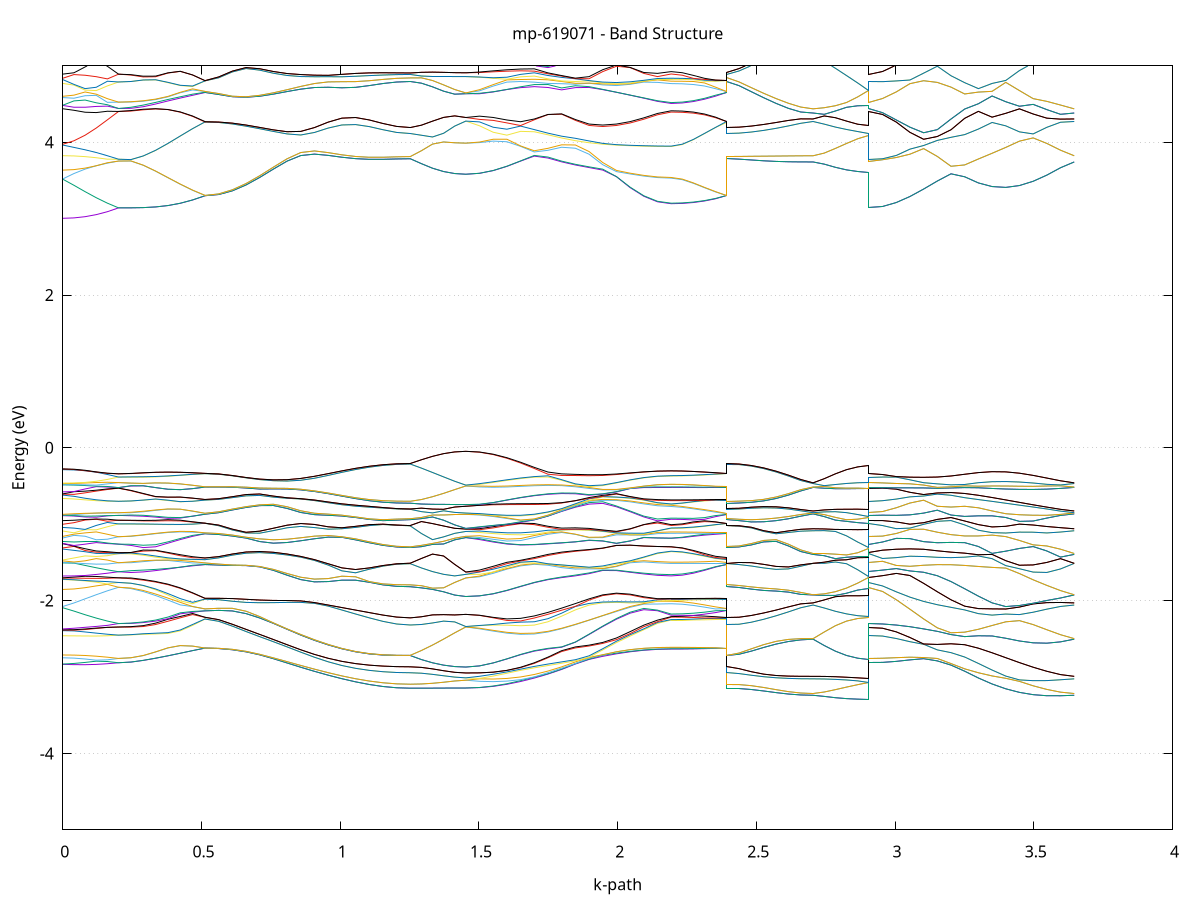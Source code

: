 set title 'mp-619071 - Band Structure'
set xlabel 'k-path'
set ylabel 'Energy (eV)'
set grid y
set yrange [-5:5]
set terminal png size 800,600
set output 'mp-619071_bands_gnuplot.png'
plot '-' using 1:2 with lines notitle, '-' using 1:2 with lines notitle, '-' using 1:2 with lines notitle, '-' using 1:2 with lines notitle, '-' using 1:2 with lines notitle, '-' using 1:2 with lines notitle, '-' using 1:2 with lines notitle, '-' using 1:2 with lines notitle, '-' using 1:2 with lines notitle, '-' using 1:2 with lines notitle, '-' using 1:2 with lines notitle, '-' using 1:2 with lines notitle, '-' using 1:2 with lines notitle, '-' using 1:2 with lines notitle, '-' using 1:2 with lines notitle, '-' using 1:2 with lines notitle, '-' using 1:2 with lines notitle, '-' using 1:2 with lines notitle, '-' using 1:2 with lines notitle, '-' using 1:2 with lines notitle, '-' using 1:2 with lines notitle, '-' using 1:2 with lines notitle, '-' using 1:2 with lines notitle, '-' using 1:2 with lines notitle, '-' using 1:2 with lines notitle, '-' using 1:2 with lines notitle, '-' using 1:2 with lines notitle, '-' using 1:2 with lines notitle, '-' using 1:2 with lines notitle, '-' using 1:2 with lines notitle, '-' using 1:2 with lines notitle, '-' using 1:2 with lines notitle, '-' using 1:2 with lines notitle, '-' using 1:2 with lines notitle, '-' using 1:2 with lines notitle, '-' using 1:2 with lines notitle, '-' using 1:2 with lines notitle, '-' using 1:2 with lines notitle, '-' using 1:2 with lines notitle, '-' using 1:2 with lines notitle, '-' using 1:2 with lines notitle, '-' using 1:2 with lines notitle, '-' using 1:2 with lines notitle, '-' using 1:2 with lines notitle, '-' using 1:2 with lines notitle, '-' using 1:2 with lines notitle, '-' using 1:2 with lines notitle, '-' using 1:2 with lines notitle, '-' using 1:2 with lines notitle, '-' using 1:2 with lines notitle, '-' using 1:2 with lines notitle, '-' using 1:2 with lines notitle, '-' using 1:2 with lines notitle, '-' using 1:2 with lines notitle, '-' using 1:2 with lines notitle, '-' using 1:2 with lines notitle, '-' using 1:2 with lines notitle, '-' using 1:2 with lines notitle, '-' using 1:2 with lines notitle, '-' using 1:2 with lines notitle, '-' using 1:2 with lines notitle, '-' using 1:2 with lines notitle, '-' using 1:2 with lines notitle, '-' using 1:2 with lines notitle, '-' using 1:2 with lines notitle, '-' using 1:2 with lines notitle, '-' using 1:2 with lines notitle, '-' using 1:2 with lines notitle, '-' using 1:2 with lines notitle, '-' using 1:2 with lines notitle, '-' using 1:2 with lines notitle, '-' using 1:2 with lines notitle, '-' using 1:2 with lines notitle, '-' using 1:2 with lines notitle, '-' using 1:2 with lines notitle, '-' using 1:2 with lines notitle, '-' using 1:2 with lines notitle, '-' using 1:2 with lines notitle, '-' using 1:2 with lines notitle, '-' using 1:2 with lines notitle, '-' using 1:2 with lines notitle, '-' using 1:2 with lines notitle, '-' using 1:2 with lines notitle, '-' using 1:2 with lines notitle, '-' using 1:2 with lines notitle, '-' using 1:2 with lines notitle, '-' using 1:2 with lines notitle, '-' using 1:2 with lines notitle, '-' using 1:2 with lines notitle, '-' using 1:2 with lines notitle, '-' using 1:2 with lines notitle, '-' using 1:2 with lines notitle, '-' using 1:2 with lines notitle, '-' using 1:2 with lines notitle, '-' using 1:2 with lines notitle, '-' using 1:2 with lines notitle, '-' using 1:2 with lines notitle, '-' using 1:2 with lines notitle, '-' using 1:2 with lines notitle, '-' using 1:2 with lines notitle, '-' using 1:2 with lines notitle, '-' using 1:2 with lines notitle, '-' using 1:2 with lines notitle, '-' using 1:2 with lines notitle, '-' using 1:2 with lines notitle, '-' using 1:2 with lines notitle, '-' using 1:2 with lines notitle, '-' using 1:2 with lines notitle, '-' using 1:2 with lines notitle, '-' using 1:2 with lines notitle, '-' using 1:2 with lines notitle, '-' using 1:2 with lines notitle, '-' using 1:2 with lines notitle, '-' using 1:2 with lines notitle, '-' using 1:2 with lines notitle, '-' using 1:2 with lines notitle, '-' using 1:2 with lines notitle, '-' using 1:2 with lines notitle, '-' using 1:2 with lines notitle, '-' using 1:2 with lines notitle, '-' using 1:2 with lines notitle, '-' using 1:2 with lines notitle, '-' using 1:2 with lines notitle, '-' using 1:2 with lines notitle, '-' using 1:2 with lines notitle, '-' using 1:2 with lines notitle, '-' using 1:2 with lines notitle, '-' using 1:2 with lines notitle, '-' using 1:2 with lines notitle, '-' using 1:2 with lines notitle, '-' using 1:2 with lines notitle, '-' using 1:2 with lines notitle, '-' using 1:2 with lines notitle, '-' using 1:2 with lines notitle, '-' using 1:2 with lines notitle, '-' using 1:2 with lines notitle, '-' using 1:2 with lines notitle, '-' using 1:2 with lines notitle, '-' using 1:2 with lines notitle, '-' using 1:2 with lines notitle, '-' using 1:2 with lines notitle, '-' using 1:2 with lines notitle, '-' using 1:2 with lines notitle, '-' using 1:2 with lines notitle, '-' using 1:2 with lines notitle, '-' using 1:2 with lines notitle, '-' using 1:2 with lines notitle, '-' using 1:2 with lines notitle, '-' using 1:2 with lines notitle, '-' using 1:2 with lines notitle, '-' using 1:2 with lines notitle, '-' using 1:2 with lines notitle, '-' using 1:2 with lines notitle, '-' using 1:2 with lines notitle, '-' using 1:2 with lines notitle, '-' using 1:2 with lines notitle, '-' using 1:2 with lines notitle, '-' using 1:2 with lines notitle, '-' using 1:2 with lines notitle, '-' using 1:2 with lines notitle, '-' using 1:2 with lines notitle, '-' using 1:2 with lines notitle, '-' using 1:2 with lines notitle, '-' using 1:2 with lines notitle, '-' using 1:2 with lines notitle, '-' using 1:2 with lines notitle, '-' using 1:2 with lines notitle, '-' using 1:2 with lines notitle, '-' using 1:2 with lines notitle, '-' using 1:2 with lines notitle, '-' using 1:2 with lines notitle, '-' using 1:2 with lines notitle, '-' using 1:2 with lines notitle, '-' using 1:2 with lines notitle, '-' using 1:2 with lines notitle, '-' using 1:2 with lines notitle
0.000000 -15.728316
0.040211 -15.728216
0.080422 -15.727916
0.120633 -15.727416
0.160844 -15.726816
0.201055 -15.726116
0.201055 -15.726116
0.245539 -15.726116
0.290022 -15.726116
0.334505 -15.726016
0.378988 -15.725816
0.423471 -15.725716
0.467954 -15.725516
0.512437 -15.725416
0.512437 -15.725416
0.512437 -15.725316
0.512437 -15.725316
0.561786 -15.725116
0.611136 -15.724316
0.660485 -15.723216
0.709834 -15.721816
0.759183 -15.720616
0.808533 -15.719816
0.857882 -15.719816
0.907231 -15.721316
0.956581 -15.724316
1.005930 -15.728516
1.055279 -15.733016
1.104629 -15.737016
1.153978 -15.740116
1.203327 -15.742116
1.252677 -15.742716
1.252677 -15.742716
1.252677 -15.742716
1.252677 -15.742716
1.292693 -15.742916
1.332709 -15.743116
1.372725 -15.743416
1.412741 -15.743616
1.452757 -15.743716
1.452757 -15.743716
1.502107 -15.743016
1.551456 -15.741016
1.600805 -15.737716
1.650155 -15.733516
1.699504 -15.728916
1.748853 -15.724816
1.798203 -15.722216
1.847552 -15.721216
1.896901 -15.721316
1.946251 -15.722316
1.995600 -15.723616
2.044949 -15.724916
2.094299 -15.726116
2.143648 -15.726816
2.192997 -15.727116
2.192997 -15.727116
2.233013 -15.727016
2.273030 -15.726816
2.313046 -15.726416
2.353062 -15.725916
2.393078 -15.725416
2.393078 -15.742716
2.437561 -15.742716
2.482044 -15.742616
2.526527 -15.742516
2.571010 -15.742216
2.615493 -15.741916
2.659976 -15.741616
2.704459 -15.741416
2.704459 -15.741416
2.744670 -15.742016
2.784882 -15.742716
2.825093 -15.743216
2.865304 -15.743616
2.905515 -15.743716
2.905515 -15.726116
2.954864 -15.725816
3.004213 -15.725116
3.053563 -15.724016
3.102912 -15.722716
3.152261 -15.721616
3.201611 -15.721016
3.250960 -15.721216
3.300309 -15.722716
3.349659 -15.725816
3.399008 -15.729816
3.448357 -15.733816
3.497707 -15.737216
3.547056 -15.739716
3.596405 -15.741116
3.645755 -15.741416
e
0.000000 -15.727116
0.040211 -15.727016
0.080422 -15.726616
0.120633 -15.726116
0.160844 -15.725416
0.201055 -15.726116
0.201055 -15.726116
0.245539 -15.726016
0.290022 -15.725816
0.334505 -15.725616
0.378988 -15.725416
0.423471 -15.725316
0.467954 -15.725316
0.512437 -15.725316
0.512437 -15.725316
0.512437 -15.725316
0.512437 -15.725316
0.561786 -15.725116
0.611136 -15.724316
0.660485 -15.723216
0.709834 -15.721816
0.759183 -15.720616
0.808533 -15.719816
0.857882 -15.719816
0.907231 -15.721316
0.956581 -15.724316
1.005930 -15.728516
1.055279 -15.733016
1.104629 -15.737016
1.153978 -15.740116
1.203327 -15.742116
1.252677 -15.742716
1.252677 -15.742716
1.252677 -15.742716
1.252677 -15.742716
1.292693 -15.742916
1.332709 -15.743116
1.372725 -15.743416
1.412741 -15.743616
1.452757 -15.743716
1.452757 -15.743716
1.502107 -15.742916
1.551456 -15.740816
1.600805 -15.737416
1.650155 -15.732816
1.699504 -15.727416
1.748853 -15.722716
1.798203 -15.720816
1.847552 -15.720016
1.896901 -15.720216
1.946251 -15.721216
1.995600 -15.722416
2.044949 -15.723716
2.094299 -15.724816
2.143648 -15.725516
2.192997 -15.725716
2.192997 -15.725716
2.233013 -15.725616
2.273030 -15.725416
2.313046 -15.724916
2.353062 -15.724816
2.393078 -15.725316
2.393078 -15.742716
2.437561 -15.742716
2.482044 -15.742616
2.526527 -15.742516
2.571010 -15.742216
2.615493 -15.741916
2.659976 -15.741616
2.704459 -15.741416
2.704459 -15.741416
2.744670 -15.742016
2.784882 -15.742716
2.825093 -15.743216
2.865304 -15.743616
2.905515 -15.743716
2.905515 -15.726116
2.954864 -15.725816
3.004213 -15.725116
3.053563 -15.724016
3.102912 -15.722716
3.152261 -15.721616
3.201611 -15.721016
3.250960 -15.721216
3.300309 -15.722716
3.349659 -15.725816
3.399008 -15.729816
3.448357 -15.733816
3.497707 -15.737216
3.547056 -15.739716
3.596405 -15.741116
3.645755 -15.741416
e
0.000000 -15.723716
0.040211 -15.723816
0.080422 -15.724216
0.120633 -15.724716
0.160844 -15.725316
0.201055 -15.724416
0.201055 -15.724416
0.245539 -15.724516
0.290022 -15.724516
0.334505 -15.724416
0.378988 -15.724316
0.423471 -15.724116
0.467954 -15.723916
0.512437 -15.723816
0.512437 -15.723816
0.512437 -15.723716
0.512437 -15.723716
0.561786 -15.723516
0.611136 -15.722716
0.660485 -15.721516
0.709834 -15.720116
0.759183 -15.718616
0.808533 -15.717416
0.857882 -15.716716
0.907231 -15.717216
0.956581 -15.719516
1.005930 -15.724216
1.055279 -15.729216
1.104629 -15.733516
1.153978 -15.736816
1.203327 -15.738916
1.252677 -15.739516
1.252677 -15.739516
1.252677 -15.739516
1.252677 -15.739516
1.292693 -15.739316
1.332709 -15.738816
1.372725 -15.738116
1.412741 -15.737316
1.452757 -15.736816
1.452757 -15.736816
1.502107 -15.736416
1.551456 -15.734816
1.600805 -15.732316
1.650155 -15.729016
1.699504 -15.725716
1.748853 -15.721816
1.798203 -15.717716
1.847552 -15.716516
1.896901 -15.716916
1.946251 -15.718016
1.995600 -15.719616
2.044949 -15.721116
2.094299 -15.722316
2.143648 -15.723216
2.192997 -15.723516
2.192997 -15.723516
2.233013 -15.723616
2.273030 -15.723816
2.313046 -15.724216
2.353062 -15.724416
2.393078 -15.723816
2.393078 -15.739516
2.437561 -15.739616
2.482044 -15.739616
2.526527 -15.739816
2.571010 -15.740016
2.615493 -15.740316
2.659976 -15.740616
2.704459 -15.740816
2.704459 -15.740816
2.744670 -15.740116
2.784882 -15.739116
2.825093 -15.738116
2.865304 -15.737116
2.905515 -15.736516
2.905515 -15.724416
2.954864 -15.724216
3.004213 -15.723616
3.053563 -15.722616
3.102912 -15.721516
3.152261 -15.720516
3.201611 -15.719916
3.250960 -15.720316
3.300309 -15.721916
3.349659 -15.724216
3.399008 -15.727216
3.448357 -15.730616
3.497707 -15.734216
3.547056 -15.737516
3.596405 -15.739816
3.645755 -15.740816
e
0.000000 -15.721216
0.040211 -15.721416
0.080422 -15.721916
0.120633 -15.722616
0.160844 -15.723516
0.201055 -15.724416
0.201055 -15.724416
0.245539 -15.724316
0.290022 -15.724116
0.334505 -15.723916
0.378988 -15.723816
0.423471 -15.723716
0.467954 -15.723616
0.512437 -15.723716
0.512437 -15.723716
0.512437 -15.723716
0.512437 -15.723716
0.561786 -15.723516
0.611136 -15.722716
0.660485 -15.721516
0.709834 -15.720116
0.759183 -15.718616
0.808533 -15.717416
0.857882 -15.716716
0.907231 -15.717216
0.956581 -15.719516
1.005930 -15.724216
1.055279 -15.729216
1.104629 -15.733516
1.153978 -15.736816
1.203327 -15.738916
1.252677 -15.739516
1.252677 -15.739516
1.252677 -15.739516
1.252677 -15.739516
1.292693 -15.739316
1.332709 -15.738816
1.372725 -15.738116
1.412741 -15.737316
1.452757 -15.736816
1.452757 -15.736816
1.502107 -15.736116
1.551456 -15.734116
1.600805 -15.731216
1.650155 -15.727916
1.699504 -15.723816
1.748853 -15.719016
1.798203 -15.715216
1.847552 -15.714516
1.896901 -15.715016
1.946251 -15.716216
1.995600 -15.717716
2.044949 -15.719216
2.094299 -15.720416
2.143648 -15.721216
2.192997 -15.721516
2.192997 -15.721516
2.233013 -15.721616
2.273030 -15.722016
2.313046 -15.722516
2.353062 -15.723116
2.393078 -15.723716
2.393078 -15.739516
2.437561 -15.739616
2.482044 -15.739616
2.526527 -15.739816
2.571010 -15.740016
2.615493 -15.740316
2.659976 -15.740616
2.704459 -15.740816
2.704459 -15.740816
2.744670 -15.740116
2.784882 -15.739116
2.825093 -15.738116
2.865304 -15.737116
2.905515 -15.736516
2.905515 -15.724416
2.954864 -15.724216
3.004213 -15.723616
3.053563 -15.722616
3.102912 -15.721516
3.152261 -15.720516
3.201611 -15.719916
3.250960 -15.720316
3.300309 -15.721916
3.349659 -15.724216
3.399008 -15.727216
3.448357 -15.730616
3.497707 -15.734216
3.547056 -15.737516
3.596405 -15.739816
3.645755 -15.740816
e
0.000000 -15.686116
0.040211 -15.686016
0.080422 -15.685816
0.120633 -15.685516
0.160844 -15.685116
0.201055 -15.684916
0.201055 -15.684916
0.245539 -15.685316
0.290022 -15.686016
0.334505 -15.686616
0.378988 -15.687216
0.423471 -15.687616
0.467954 -15.687816
0.512437 -15.687816
0.512437 -15.687816
0.512437 -15.687816
0.512437 -15.687816
0.561786 -15.688016
0.611136 -15.688816
0.660485 -15.690316
0.709834 -15.692716
0.759183 -15.696316
0.808533 -15.700916
0.857882 -15.706216
0.907231 -15.711716
0.956581 -15.716816
1.005930 -15.721116
1.055279 -15.724916
1.104629 -15.728116
1.153978 -15.730516
1.203327 -15.732116
1.252677 -15.732616
1.252677 -15.732616
1.252677 -15.732616
1.252677 -15.732616
1.292693 -15.732916
1.332709 -15.733516
1.372725 -15.734316
1.412741 -15.735116
1.452757 -15.735616
1.452757 -15.735616
1.502107 -15.735216
1.551456 -15.733716
1.600805 -15.731016
1.650155 -15.726916
1.699504 -15.722116
1.748853 -15.717316
1.798203 -15.712816
1.847552 -15.707216
1.896901 -15.701916
1.946251 -15.697616
1.995600 -15.694516
2.044949 -15.692516
2.094299 -15.691316
2.143648 -15.690716
2.192997 -15.690616
2.192997 -15.690616
2.233013 -15.690516
2.273030 -15.690116
2.313046 -15.689516
2.353062 -15.688716
2.393078 -15.687816
2.393078 -15.732616
2.437561 -15.732616
2.482044 -15.732516
2.526527 -15.732316
2.571010 -15.732116
2.615493 -15.731916
2.659976 -15.731716
2.704459 -15.731616
2.704459 -15.731616
2.744670 -15.732116
2.784882 -15.732916
2.825093 -15.733816
2.865304 -15.734616
2.905515 -15.735216
2.905515 -15.684916
2.954864 -15.684716
3.004213 -15.685516
3.053563 -15.687216
3.102912 -15.689816
3.152261 -15.693116
3.201611 -15.697116
3.250960 -15.701416
3.300309 -15.706916
3.349659 -15.713416
3.399008 -15.719616
3.448357 -15.724816
3.497707 -15.728416
3.547056 -15.730616
3.596405 -15.731616
3.645755 -15.731616
e
0.000000 -15.685916
0.040211 -15.685816
0.080422 -15.685516
0.120633 -15.685216
0.160844 -15.685016
0.201055 -15.684916
0.201055 -15.684916
0.245539 -15.685316
0.290022 -15.685816
0.334505 -15.686316
0.378988 -15.686816
0.423471 -15.687216
0.467954 -15.687616
0.512437 -15.687816
0.512437 -15.687816
0.512437 -15.687816
0.512437 -15.687816
0.561786 -15.688016
0.611136 -15.688816
0.660485 -15.690316
0.709834 -15.692716
0.759183 -15.696316
0.808533 -15.700916
0.857882 -15.706216
0.907231 -15.711716
0.956581 -15.716816
1.005930 -15.721116
1.055279 -15.724916
1.104629 -15.728116
1.153978 -15.730516
1.203327 -15.732116
1.252677 -15.732616
1.252677 -15.732616
1.252677 -15.732616
1.252677 -15.732616
1.292693 -15.732916
1.332709 -15.733516
1.372725 -15.734316
1.412741 -15.735116
1.452757 -15.735616
1.452757 -15.735616
1.502107 -15.734916
1.551456 -15.733016
1.600805 -15.730016
1.650155 -15.726116
1.699504 -15.721616
1.748853 -15.716616
1.798203 -15.711916
1.847552 -15.705916
1.896901 -15.700816
1.946251 -15.696816
1.995600 -15.693816
2.044949 -15.691716
2.094299 -15.690616
2.143648 -15.690016
2.192997 -15.689916
2.192997 -15.689916
2.233013 -15.689816
2.273030 -15.689416
2.313046 -15.688816
2.353062 -15.688116
2.393078 -15.687816
2.393078 -15.732616
2.437561 -15.732616
2.482044 -15.732516
2.526527 -15.732316
2.571010 -15.732116
2.615493 -15.731916
2.659976 -15.731716
2.704459 -15.731616
2.704459 -15.731616
2.744670 -15.732116
2.784882 -15.732916
2.825093 -15.733816
2.865304 -15.734616
2.905515 -15.735216
2.905515 -15.684916
2.954864 -15.684716
3.004213 -15.685516
3.053563 -15.687216
3.102912 -15.689816
3.152261 -15.693116
3.201611 -15.697116
3.250960 -15.701416
3.300309 -15.706916
3.349659 -15.713416
3.399008 -15.719616
3.448357 -15.724816
3.497707 -15.728416
3.547056 -15.730616
3.596405 -15.731616
3.645755 -15.731616
e
0.000000 -15.685516
0.040211 -15.685516
0.080422 -15.685316
0.120633 -15.685116
0.160844 -15.684716
0.201055 -15.684216
0.201055 -15.684216
0.245539 -15.684416
0.290022 -15.684616
0.334505 -15.685316
0.378988 -15.686216
0.423471 -15.686816
0.467954 -15.687116
0.512437 -15.687216
0.512437 -15.687216
0.512437 -15.687216
0.512437 -15.687216
0.561786 -15.687216
0.611136 -15.687716
0.660485 -15.688816
0.709834 -15.691016
0.759183 -15.694516
0.808533 -15.699116
0.857882 -15.704616
0.907231 -15.710516
0.956581 -15.715716
1.005930 -15.719416
1.055279 -15.722616
1.104629 -15.725516
1.153978 -15.727916
1.203327 -15.729316
1.252677 -15.729916
1.252677 -15.729916
1.252677 -15.729916
1.252677 -15.729916
1.292693 -15.729716
1.332709 -15.729316
1.372725 -15.728916
1.412741 -15.728716
1.452757 -15.728616
1.452757 -15.728616
1.502107 -15.728116
1.551456 -15.726716
1.600805 -15.724416
1.650155 -15.721616
1.699504 -15.718416
1.748853 -15.715716
1.798203 -15.711016
1.847552 -15.705616
1.896901 -15.699916
1.946251 -15.694516
1.995600 -15.690116
2.044949 -15.686916
2.094299 -15.684916
2.143648 -15.683916
2.192997 -15.683516
2.192997 -15.683516
2.233013 -15.683916
2.273030 -15.684716
2.313046 -15.685716
2.353062 -15.686716
2.393078 -15.687216
2.393078 -15.729916
2.437561 -15.729916
2.482044 -15.730116
2.526527 -15.730316
2.571010 -15.730616
2.615493 -15.730816
2.659976 -15.731016
2.704459 -15.731216
2.704459 -15.731216
2.744670 -15.730716
2.784882 -15.730316
2.825093 -15.729916
2.865304 -15.729716
2.905515 -15.729616
2.905515 -15.684216
2.954864 -15.684416
3.004213 -15.683916
3.053563 -15.684316
3.102912 -15.686116
3.152261 -15.689016
3.201611 -15.693016
3.250960 -15.698216
3.300309 -15.703516
3.349659 -15.708816
3.399008 -15.714316
3.448357 -15.719416
3.497707 -15.723916
3.547056 -15.727416
3.596405 -15.730016
3.645755 -15.731216
e
0.000000 -15.683516
0.040211 -15.683416
0.080422 -15.683416
0.120633 -15.683516
0.160844 -15.683716
0.201055 -15.684216
0.201055 -15.684216
0.245539 -15.683916
0.290022 -15.684416
0.334505 -15.685316
0.378988 -15.685916
0.423471 -15.686516
0.467954 -15.687016
0.512437 -15.687116
0.512437 -15.687116
0.512437 -15.687216
0.512437 -15.687216
0.561786 -15.687216
0.611136 -15.687716
0.660485 -15.688816
0.709834 -15.691016
0.759183 -15.694516
0.808533 -15.699116
0.857882 -15.704616
0.907231 -15.710516
0.956581 -15.715716
1.005930 -15.719416
1.055279 -15.722616
1.104629 -15.725516
1.153978 -15.727916
1.203327 -15.729316
1.252677 -15.729916
1.252677 -15.729916
1.252677 -15.729916
1.252677 -15.729916
1.292693 -15.729716
1.332709 -15.729316
1.372725 -15.728916
1.412741 -15.728716
1.452757 -15.728616
1.452757 -15.728616
1.502107 -15.728116
1.551456 -15.726616
1.600805 -15.724316
1.650155 -15.721416
1.699504 -15.718416
1.748853 -15.714616
1.798203 -15.709716
1.847552 -15.704216
1.896901 -15.698716
1.946251 -15.693516
1.995600 -15.689116
2.044949 -15.685916
2.094299 -15.683816
2.143648 -15.682716
2.192997 -15.682316
2.192997 -15.682316
2.233013 -15.682916
2.273030 -15.683916
2.313046 -15.685016
2.353062 -15.686116
2.393078 -15.687116
2.393078 -15.729916
2.437561 -15.729916
2.482044 -15.730116
2.526527 -15.730316
2.571010 -15.730616
2.615493 -15.730816
2.659976 -15.731016
2.704459 -15.731216
2.704459 -15.731216
2.744670 -15.730716
2.784882 -15.730316
2.825093 -15.729916
2.865304 -15.729716
2.905515 -15.729616
2.905515 -15.684216
2.954864 -15.684416
3.004213 -15.683916
3.053563 -15.684316
3.102912 -15.686116
3.152261 -15.689016
3.201611 -15.693016
3.250960 -15.698216
3.300309 -15.703516
3.349659 -15.708816
3.399008 -15.714316
3.448357 -15.719416
3.497707 -15.723916
3.547056 -15.727416
3.596405 -15.730016
3.645755 -15.731216
e
0.000000 -15.680716
0.040211 -15.680816
0.080422 -15.681216
0.120633 -15.681516
0.160844 -15.681816
0.201055 -15.681816
0.201055 -15.681816
0.245539 -15.682216
0.290022 -15.681916
0.334505 -15.681016
0.378988 -15.680116
0.423471 -15.679216
0.467954 -15.678416
0.512437 -15.678116
0.512437 -15.678116
0.512437 -15.678116
0.512437 -15.678116
0.561786 -15.677916
0.611136 -15.677516
0.660485 -15.676616
0.709834 -15.675716
0.759183 -15.676616
0.808533 -15.680516
0.857882 -15.684616
0.907231 -15.688216
0.956581 -15.690716
1.005930 -15.692116
1.055279 -15.692816
1.104629 -15.693216
1.153978 -15.693416
1.203327 -15.693516
1.252677 -15.693516
1.252677 -15.693516
1.252677 -15.693516
1.252677 -15.693516
1.292693 -15.693616
1.332709 -15.693716
1.372725 -15.693916
1.412741 -15.694016
1.452757 -15.694016
1.452757 -15.694016
1.502107 -15.694016
1.551456 -15.693816
1.600805 -15.693416
1.650155 -15.692716
1.699504 -15.692016
1.748853 -15.691116
1.798203 -15.688616
1.847552 -15.684816
1.896901 -15.680316
1.946251 -15.676716
1.995600 -15.677016
2.044949 -15.678516
2.094299 -15.679916
2.143648 -15.680816
2.192997 -15.681116
2.192997 -15.681116
2.233013 -15.680516
2.273030 -15.679816
2.313046 -15.679116
2.353062 -15.678516
2.393078 -15.678116
2.393078 -15.693516
2.437561 -15.693716
2.482044 -15.694116
2.526527 -15.694416
2.571010 -15.694616
2.615493 -15.694716
2.659976 -15.694816
2.704459 -15.694816
2.704459 -15.694816
2.744670 -15.694716
2.784882 -15.694516
2.825093 -15.694216
2.865304 -15.693916
2.905515 -15.693816
2.905515 -15.681816
2.954864 -15.682016
3.004213 -15.682416
3.053563 -15.681816
3.102912 -15.680416
3.152261 -15.684116
3.201611 -15.689716
3.250960 -15.695116
3.300309 -15.698916
3.349659 -15.700416
3.399008 -15.700416
3.448357 -15.699516
3.497707 -15.698216
3.547056 -15.696816
3.596405 -15.695416
3.645755 -15.694816
e
0.000000 -15.680616
0.040211 -15.680716
0.080422 -15.680916
0.120633 -15.681316
0.160844 -15.681616
0.201055 -15.681816
0.201055 -15.681816
0.245539 -15.681516
0.290022 -15.681116
0.334505 -15.680516
0.378988 -15.679816
0.423471 -15.679116
0.467954 -15.678416
0.512437 -15.678116
0.512437 -15.678116
0.512437 -15.678116
0.512437 -15.678116
0.561786 -15.677916
0.611136 -15.677516
0.660485 -15.676616
0.709834 -15.675716
0.759183 -15.676616
0.808533 -15.680516
0.857882 -15.684616
0.907231 -15.688216
0.956581 -15.690716
1.005930 -15.692116
1.055279 -15.692816
1.104629 -15.693216
1.153978 -15.693416
1.203327 -15.693516
1.252677 -15.693516
1.252677 -15.693516
1.252677 -15.693516
1.252677 -15.693516
1.292693 -15.693616
1.332709 -15.693716
1.372725 -15.693916
1.412741 -15.694016
1.452757 -15.694016
1.452757 -15.694016
1.502107 -15.693816
1.551456 -15.693316
1.600805 -15.692716
1.650155 -15.691916
1.699504 -15.691716
1.748853 -15.690016
1.798203 -15.687416
1.847552 -15.684016
1.896901 -15.680116
1.946251 -15.676616
1.995600 -15.675716
2.044949 -15.676816
2.094299 -15.678016
2.143648 -15.678816
2.192997 -15.679116
2.192997 -15.679116
2.233013 -15.678816
2.273030 -15.678216
2.313046 -15.677616
2.353062 -15.677716
2.393078 -15.678116
2.393078 -15.693516
2.437561 -15.693716
2.482044 -15.694116
2.526527 -15.694416
2.571010 -15.694616
2.615493 -15.694716
2.659976 -15.694816
2.704459 -15.694816
2.704459 -15.694816
2.744670 -15.694716
2.784882 -15.694516
2.825093 -15.694216
2.865304 -15.693916
2.905515 -15.693816
2.905515 -15.681816
2.954864 -15.682016
3.004213 -15.682416
3.053563 -15.681816
3.102912 -15.680416
3.152261 -15.684116
3.201611 -15.689716
3.250960 -15.695116
3.300309 -15.698916
3.349659 -15.700416
3.399008 -15.700416
3.448357 -15.699516
3.497707 -15.698216
3.547056 -15.696816
3.596405 -15.695416
3.645755 -15.694816
e
0.000000 -15.679516
0.040211 -15.679416
0.080422 -15.679116
0.120633 -15.678916
0.160844 -15.678716
0.201055 -15.678616
0.201055 -15.678616
0.245539 -15.678216
0.290022 -15.677616
0.334505 -15.676916
0.378988 -15.676516
0.423471 -15.676416
0.467954 -15.676416
0.512437 -15.676516
0.512437 -15.676516
0.512437 -15.676516
0.512437 -15.676516
0.561786 -15.676216
0.611136 -15.675616
0.660485 -15.674616
0.709834 -15.674116
0.759183 -15.676116
0.808533 -15.680016
0.857882 -15.684016
0.907231 -15.687416
0.956581 -15.689616
1.005930 -15.690916
1.055279 -15.691416
1.104629 -15.691316
1.153978 -15.691116
1.203327 -15.690816
1.252677 -15.690816
1.252677 -15.690816
1.252677 -15.690816
1.252677 -15.690816
1.292693 -15.690516
1.332709 -15.689716
1.372725 -15.688516
1.412741 -15.687116
1.452757 -15.685916
1.452757 -15.685916
1.502107 -15.687916
1.551456 -15.689616
1.600805 -15.690916
1.650155 -15.691816
1.699504 -15.690816
1.748853 -15.689616
1.798203 -15.687216
1.847552 -15.683716
1.896901 -15.679416
1.946251 -15.675216
1.995600 -15.673916
2.044949 -15.675016
2.094299 -15.676216
2.143648 -15.676916
2.192997 -15.677216
2.192997 -15.677216
2.233013 -15.677216
2.273030 -15.677316
2.313046 -15.677516
2.353062 -15.677016
2.393078 -15.676516
2.393078 -15.690816
2.437561 -15.690416
2.482044 -15.689716
2.526527 -15.688916
2.571010 -15.688216
2.615493 -15.687716
2.659976 -15.687316
2.704459 -15.687216
2.704459 -15.687216
2.744670 -15.687116
2.784882 -15.686816
2.825093 -15.686316
2.865304 -15.685716
2.905515 -15.685316
2.905515 -15.678616
2.954864 -15.678416
3.004213 -15.677916
3.053563 -15.677716
3.102912 -15.679316
3.152261 -15.678416
3.201611 -15.677616
3.250960 -15.678616
3.300309 -15.680016
3.349659 -15.680816
3.399008 -15.681116
3.448357 -15.681216
3.497707 -15.682216
3.547056 -15.684416
3.596405 -15.686416
3.645755 -15.687216
e
0.000000 -15.675616
0.040211 -15.676316
0.080422 -15.677216
0.120633 -15.677916
0.160844 -15.678416
0.201055 -15.678616
0.201055 -15.678616
0.245539 -15.678216
0.290022 -15.677416
0.334505 -15.676616
0.378988 -15.676016
0.423471 -15.675916
0.467954 -15.676216
0.512437 -15.676416
0.512437 -15.676416
0.512437 -15.676516
0.512437 -15.676416
0.561786 -15.676216
0.611136 -15.675616
0.660485 -15.674616
0.709834 -15.674116
0.759183 -15.676116
0.808533 -15.680016
0.857882 -15.684016
0.907231 -15.687416
0.956581 -15.689616
1.005930 -15.690916
1.055279 -15.691416
1.104629 -15.691316
1.153978 -15.691116
1.203327 -15.690816
1.252677 -15.690816
1.252677 -15.690816
1.252677 -15.690816
1.252677 -15.690816
1.292693 -15.690516
1.332709 -15.689716
1.372725 -15.688516
1.412741 -15.687116
1.452757 -15.685916
1.452757 -15.685916
1.502107 -15.686616
1.551456 -15.688216
1.600805 -15.689416
1.650155 -15.690116
1.699504 -15.690116
1.748853 -15.688716
1.798203 -15.686316
1.847552 -15.683116
1.896901 -15.679016
1.946251 -15.674316
1.995600 -15.671716
2.044949 -15.672916
2.094299 -15.674116
2.143648 -15.674816
2.192997 -15.675116
2.192997 -15.675116
2.233013 -15.675116
2.273030 -15.675316
2.313046 -15.675616
2.353062 -15.676016
2.393078 -15.676416
2.393078 -15.690816
2.437561 -15.690416
2.482044 -15.689716
2.526527 -15.688916
2.571010 -15.688216
2.615493 -15.687716
2.659976 -15.687316
2.704459 -15.687216
2.704459 -15.687216
2.744670 -15.687116
2.784882 -15.686816
2.825093 -15.686316
2.865304 -15.685716
2.905515 -15.685316
2.905515 -15.678616
2.954864 -15.678416
3.004213 -15.677916
3.053563 -15.677716
3.102912 -15.679316
3.152261 -15.678416
3.201611 -15.677616
3.250960 -15.678616
3.300309 -15.680016
3.349659 -15.680816
3.399008 -15.681116
3.448357 -15.681216
3.497707 -15.682216
3.547056 -15.684416
3.596405 -15.686416
3.645755 -15.687216
e
0.000000 -15.674616
0.040211 -15.673916
0.080422 -15.673016
0.120633 -15.672116
0.160844 -15.671216
0.201055 -15.670616
0.201055 -15.670616
0.245539 -15.670616
0.290022 -15.670616
0.334505 -15.670416
0.378988 -15.670116
0.423471 -15.669616
0.467954 -15.669116
0.512437 -15.668616
0.512437 -15.668616
0.512437 -15.668616
0.512437 -15.668616
0.561786 -15.668516
0.611136 -15.668516
0.660485 -15.669316
0.709834 -15.671116
0.759183 -15.672716
0.808533 -15.672216
0.857882 -15.671716
0.907231 -15.671516
0.956581 -15.671816
1.005930 -15.672616
1.055279 -15.673716
1.104629 -15.675016
1.153978 -15.676116
1.203327 -15.676916
1.252677 -15.677216
1.252677 -15.677216
1.252677 -15.677216
1.252677 -15.677216
1.292693 -15.678116
1.332709 -15.679816
1.372725 -15.681616
1.412741 -15.683516
1.452757 -15.684816
1.452757 -15.684816
1.502107 -15.683816
1.551456 -15.681616
1.600805 -15.679516
1.650155 -15.677616
1.699504 -15.676016
1.748853 -15.674716
1.798203 -15.673716
1.847552 -15.673016
1.896901 -15.672716
1.946251 -15.673216
1.995600 -15.671516
2.044949 -15.669616
2.094299 -15.669616
2.143648 -15.670016
2.192997 -15.670116
2.192997 -15.670116
2.233013 -15.670116
2.273030 -15.669816
2.313046 -15.669516
2.353062 -15.669116
2.393078 -15.668616
2.393078 -15.677216
2.437561 -15.677216
2.482044 -15.677216
2.526527 -15.677116
2.571010 -15.677016
2.615493 -15.676816
2.659976 -15.676616
2.704459 -15.676616
2.704459 -15.676616
2.744670 -15.677616
2.784882 -15.679316
2.825093 -15.680916
2.865304 -15.682316
2.905515 -15.683016
2.905515 -15.670516
2.954864 -15.670516
3.004213 -15.670616
3.053563 -15.671216
3.102912 -15.671516
3.152261 -15.671016
3.201611 -15.671516
3.250960 -15.671716
3.300309 -15.671616
3.349659 -15.672816
3.399008 -15.674916
3.448357 -15.677016
3.497707 -15.678116
3.547056 -15.677816
3.596405 -15.677016
3.645755 -15.676616
e
0.000000 -15.668716
0.040211 -15.668916
0.080422 -15.669216
0.120633 -15.669616
0.160844 -15.670016
0.201055 -15.670616
0.201055 -15.670616
0.245539 -15.670516
0.290022 -15.670516
0.334505 -15.670316
0.378988 -15.670116
0.423471 -15.669516
0.467954 -15.668816
0.512437 -15.668516
0.512437 -15.668516
0.512437 -15.668616
0.512437 -15.668616
0.561786 -15.668516
0.611136 -15.668516
0.660485 -15.669316
0.709834 -15.671116
0.759183 -15.672716
0.808533 -15.672216
0.857882 -15.671716
0.907231 -15.671516
0.956581 -15.671816
1.005930 -15.672616
1.055279 -15.673716
1.104629 -15.675016
1.153978 -15.676116
1.203327 -15.676916
1.252677 -15.677216
1.252677 -15.677216
1.252677 -15.677216
1.252677 -15.677216
1.292693 -15.678116
1.332709 -15.679816
1.372725 -15.681616
1.412741 -15.683516
1.452757 -15.684816
1.452757 -15.684816
1.502107 -15.682916
1.551456 -15.680816
1.600805 -15.678616
1.650155 -15.676616
1.699504 -15.674716
1.748853 -15.673316
1.798203 -15.672416
1.847552 -15.671916
1.896901 -15.672416
1.946251 -15.673216
1.995600 -15.671116
2.044949 -15.669016
2.094299 -15.668616
2.143648 -15.668716
2.192997 -15.668816
2.192997 -15.668816
2.233013 -15.668716
2.273030 -15.668516
2.313046 -15.668316
2.353062 -15.668016
2.393078 -15.668516
2.393078 -15.677216
2.437561 -15.677216
2.482044 -15.677216
2.526527 -15.677116
2.571010 -15.677016
2.615493 -15.676816
2.659976 -15.676616
2.704459 -15.676616
2.704459 -15.676616
2.744670 -15.677616
2.784882 -15.679316
2.825093 -15.680916
2.865304 -15.682316
2.905515 -15.683016
2.905515 -15.670516
2.954864 -15.670516
3.004213 -15.670616
3.053563 -15.671216
3.102912 -15.671516
3.152261 -15.671016
3.201611 -15.671516
3.250960 -15.671716
3.300309 -15.671616
3.349659 -15.672816
3.399008 -15.674916
3.448357 -15.677016
3.497707 -15.678116
3.547056 -15.677816
3.596405 -15.677016
3.645755 -15.676616
e
0.000000 -15.668416
0.040211 -15.668116
0.080422 -15.667716
0.120633 -15.667016
0.160844 -15.666216
0.201055 -15.665216
0.201055 -15.665216
0.245539 -15.665316
0.290022 -15.665616
0.334505 -15.665916
0.378988 -15.666416
0.423471 -15.666916
0.467954 -15.667416
0.512437 -15.667516
0.512437 -15.667516
0.512437 -15.667416
0.512437 -15.667416
0.561786 -15.667416
0.611136 -15.667516
0.660485 -15.668216
0.709834 -15.670216
0.759183 -15.670716
0.808533 -15.670116
0.857882 -15.669916
0.907231 -15.669916
0.956581 -15.670216
1.005930 -15.670816
1.055279 -15.671516
1.104629 -15.672316
1.153978 -15.672916
1.203327 -15.673316
1.252677 -15.673416
1.252677 -15.673416
1.252677 -15.673416
1.252677 -15.673416
1.292693 -15.672616
1.332709 -15.671216
1.372725 -15.669816
1.412741 -15.668716
1.452757 -15.668116
1.452757 -15.668116
1.502107 -15.668116
1.551456 -15.667816
1.600805 -15.667716
1.650155 -15.667816
1.699504 -15.668216
1.748853 -15.668816
1.798203 -15.669816
1.847552 -15.671016
1.896901 -15.671816
1.946251 -15.671816
1.995600 -15.670716
2.044949 -15.668616
2.094299 -15.667216
2.143648 -15.666716
2.192997 -15.666516
2.192997 -15.666516
2.233013 -15.666616
2.273030 -15.666916
2.313046 -15.667416
2.353062 -15.667916
2.393078 -15.667516
2.393078 -15.673416
2.437561 -15.673416
2.482044 -15.673516
2.526527 -15.673716
2.571010 -15.673916
2.615493 -15.674116
2.659976 -15.674316
2.704459 -15.674416
2.704459 -15.674416
2.744670 -15.673416
2.784882 -15.671916
2.825093 -15.670616
2.865304 -15.669716
2.905515 -15.669416
2.905515 -15.665216
2.954864 -15.665116
3.004213 -15.665016
3.053563 -15.665016
3.102912 -15.665916
3.152261 -15.668316
3.201611 -15.669016
3.250960 -15.669216
3.300309 -15.670116
3.349659 -15.670216
3.399008 -15.670316
3.448357 -15.670916
3.497707 -15.671816
3.547056 -15.672816
3.596405 -15.673816
3.645755 -15.674416
e
0.000000 -15.659716
0.040211 -15.660116
0.080422 -15.661316
0.120633 -15.662616
0.160844 -15.664016
0.201055 -15.665216
0.201055 -15.665216
0.245539 -15.665116
0.290022 -15.665216
0.334505 -15.665416
0.378988 -15.665716
0.423471 -15.666216
0.467954 -15.666816
0.512437 -15.667416
0.512437 -15.667416
0.512437 -15.667416
0.512437 -15.667416
0.561786 -15.667416
0.611136 -15.667516
0.660485 -15.668216
0.709834 -15.670216
0.759183 -15.670716
0.808533 -15.670116
0.857882 -15.669916
0.907231 -15.669916
0.956581 -15.670216
1.005930 -15.670816
1.055279 -15.671516
1.104629 -15.672316
1.153978 -15.672916
1.203327 -15.673316
1.252677 -15.673416
1.252677 -15.673416
1.252677 -15.673416
1.252677 -15.673416
1.292693 -15.672616
1.332709 -15.671216
1.372725 -15.669816
1.412741 -15.668716
1.452757 -15.668116
1.452757 -15.668116
1.502107 -15.668016
1.551456 -15.667816
1.600805 -15.667316
1.650155 -15.666816
1.699504 -15.666716
1.748853 -15.666916
1.798203 -15.667316
1.847552 -15.668116
1.896901 -15.669216
1.946251 -15.670416
1.995600 -15.670316
2.044949 -15.668016
2.094299 -15.666316
2.143648 -15.665516
2.192997 -15.665316
2.192997 -15.665316
2.233013 -15.665516
2.273030 -15.665916
2.313046 -15.666416
2.353062 -15.666916
2.393078 -15.667416
2.393078 -15.673416
2.437561 -15.673416
2.482044 -15.673516
2.526527 -15.673716
2.571010 -15.673916
2.615493 -15.674116
2.659976 -15.674316
2.704459 -15.674416
2.704459 -15.674416
2.744670 -15.673416
2.784882 -15.671916
2.825093 -15.670616
2.865304 -15.669716
2.905515 -15.669416
2.905515 -15.665216
2.954864 -15.665116
3.004213 -15.665016
3.053563 -15.665016
3.102912 -15.665916
3.152261 -15.668316
3.201611 -15.669016
3.250960 -15.669216
3.300309 -15.670116
3.349659 -15.670216
3.399008 -15.670316
3.448357 -15.670916
3.497707 -15.671816
3.547056 -15.672816
3.596405 -15.673816
3.645755 -15.674416
e
0.000000 -15.659416
0.040211 -15.659516
0.080422 -15.659516
0.120633 -15.659516
0.160844 -15.659516
0.201055 -15.659516
0.201055 -15.659516
0.245539 -15.659516
0.290022 -15.659616
0.334505 -15.659516
0.378988 -15.659516
0.423471 -15.659416
0.467954 -15.659316
0.512437 -15.659216
0.512437 -15.659216
0.512437 -15.659216
0.512437 -15.659216
0.561786 -15.659716
0.611136 -15.661316
0.660485 -15.663416
0.709834 -15.664516
0.759183 -15.664716
0.808533 -15.664816
0.857882 -15.664716
0.907231 -15.664616
0.956581 -15.664716
1.005930 -15.665016
1.055279 -15.665216
1.104629 -15.665316
1.153978 -15.665216
1.203327 -15.665216
1.252677 -15.665216
1.252677 -15.665216
1.252677 -15.665216
1.252677 -15.665216
1.292693 -15.665316
1.332709 -15.665416
1.372725 -15.665616
1.412741 -15.665916
1.452757 -15.666116
1.452757 -15.666116
1.502107 -15.666116
1.551456 -15.666116
1.600805 -15.666116
1.650155 -15.666016
1.699504 -15.665916
1.748853 -15.665916
1.798203 -15.665916
1.847552 -15.665916
1.896901 -15.665916
1.946251 -15.665716
1.995600 -15.665116
2.044949 -15.663916
2.094299 -15.662416
2.143648 -15.661116
2.192997 -15.660616
2.192997 -15.660616
2.233013 -15.660416
2.273030 -15.660016
2.313046 -15.659516
2.353062 -15.659316
2.393078 -15.659216
2.393078 -15.665216
2.437561 -15.665116
2.482044 -15.664916
2.526527 -15.664616
2.571010 -15.664216
2.615493 -15.663716
2.659976 -15.663216
2.704459 -15.663016
2.704459 -15.663016
2.744670 -15.663216
2.784882 -15.663816
2.825093 -15.664316
2.865304 -15.664716
2.905515 -15.664916
2.905515 -15.659516
2.954864 -15.660116
3.004213 -15.661516
3.053563 -15.663216
3.102912 -15.664716
3.152261 -15.666116
3.201611 -15.667316
3.250960 -15.667416
3.300309 -15.666516
3.349659 -15.665616
3.399008 -15.664816
3.448357 -15.664116
3.497707 -15.663616
3.547056 -15.663216
3.596405 -15.663016
3.645755 -15.663016
e
0.000000 -15.659416
0.040211 -15.659416
0.080422 -15.659416
0.120633 -15.659416
0.160844 -15.659516
0.201055 -15.659516
0.201055 -15.659516
0.245539 -15.659416
0.290022 -15.659316
0.334505 -15.659216
0.378988 -15.659116
0.423471 -15.659116
0.467954 -15.659116
0.512437 -15.659216
0.512437 -15.659216
0.512437 -15.659216
0.512437 -15.659216
0.561786 -15.659716
0.611136 -15.661316
0.660485 -15.663416
0.709834 -15.664516
0.759183 -15.664716
0.808533 -15.664816
0.857882 -15.664716
0.907231 -15.664616
0.956581 -15.664716
1.005930 -15.665016
1.055279 -15.665216
1.104629 -15.665316
1.153978 -15.665216
1.203327 -15.665216
1.252677 -15.665216
1.252677 -15.665216
1.252677 -15.665216
1.252677 -15.665216
1.292693 -15.665316
1.332709 -15.665416
1.372725 -15.665616
1.412741 -15.665916
1.452757 -15.666116
1.452757 -15.666116
1.502107 -15.666116
1.551456 -15.666116
1.600805 -15.666116
1.650155 -15.666016
1.699504 -15.665516
1.748853 -15.665416
1.798203 -15.665716
1.847552 -15.665716
1.896901 -15.665316
1.946251 -15.664616
1.995600 -15.664416
2.044949 -15.663116
2.094299 -15.661416
2.143648 -15.660216
2.192997 -15.659716
2.192997 -15.659716
2.233013 -15.659716
2.273030 -15.659616
2.313046 -15.659516
2.353062 -15.659216
2.393078 -15.659216
2.393078 -15.665216
2.437561 -15.665116
2.482044 -15.664916
2.526527 -15.664616
2.571010 -15.664216
2.615493 -15.663716
2.659976 -15.663216
2.704459 -15.663016
2.704459 -15.663016
2.744670 -15.663216
2.784882 -15.663816
2.825093 -15.664316
2.865304 -15.664716
2.905515 -15.664916
2.905515 -15.659516
2.954864 -15.660116
3.004213 -15.661516
3.053563 -15.663216
3.102912 -15.664716
3.152261 -15.666116
3.201611 -15.667316
3.250960 -15.667416
3.300309 -15.666516
3.349659 -15.665616
3.399008 -15.664816
3.448357 -15.664116
3.497707 -15.663616
3.547056 -15.663216
3.596405 -15.663016
3.645755 -15.663016
e
0.000000 -15.659316
0.040211 -15.659216
0.080422 -15.659116
0.120633 -15.658816
0.160844 -15.658516
0.201055 -15.658216
0.201055 -15.658216
0.245539 -15.658316
0.290022 -15.658316
0.334505 -15.658416
0.378988 -15.658516
0.423471 -15.658616
0.467954 -15.658516
0.512437 -15.658416
0.512437 -15.658416
0.512437 -15.658416
0.512437 -15.658416
0.561786 -15.658916
0.611136 -15.660116
0.660485 -15.661416
0.709834 -15.662316
0.759183 -15.662716
0.808533 -15.662516
0.857882 -15.662216
0.907231 -15.661816
0.956581 -15.661316
1.005930 -15.661016
1.055279 -15.660716
1.104629 -15.660616
1.153978 -15.660716
1.203327 -15.660816
1.252677 -15.660816
1.252677 -15.660816
1.252677 -15.660816
1.252677 -15.660816
1.292693 -15.661016
1.332709 -15.661616
1.372725 -15.662416
1.412741 -15.663116
1.452757 -15.663416
1.452757 -15.663416
1.502107 -15.663416
1.551456 -15.663516
1.600805 -15.663616
1.650155 -15.663616
1.699504 -15.663416
1.748853 -15.662616
1.798203 -15.661216
1.847552 -15.661416
1.896901 -15.662716
1.946251 -15.663816
1.995600 -15.663216
2.044949 -15.661616
2.094299 -15.659916
2.143648 -15.659316
2.192997 -15.659316
2.192997 -15.659316
2.233013 -15.659216
2.273030 -15.658916
2.313046 -15.658716
2.353062 -15.658616
2.393078 -15.658416
2.393078 -15.660816
2.437561 -15.660816
2.482044 -15.660916
2.526527 -15.661016
2.571010 -15.661116
2.615493 -15.661416
2.659976 -15.661716
2.704459 -15.661916
2.704459 -15.661916
2.744670 -15.661716
2.784882 -15.661316
2.825093 -15.661016
2.865304 -15.660816
2.905515 -15.660816
2.905515 -15.658216
2.954864 -15.658816
3.004213 -15.659816
3.053563 -15.660916
3.102912 -15.662316
3.152261 -15.662516
3.201611 -15.662416
3.250960 -15.662316
3.300309 -15.662216
3.349659 -15.661916
3.399008 -15.661616
3.448357 -15.661316
3.497707 -15.661316
3.547056 -15.661616
3.596405 -15.661816
3.645755 -15.661916
e
0.000000 -15.657716
0.040211 -15.657716
0.080422 -15.657516
0.120633 -15.657516
0.160844 -15.657816
0.201055 -15.658216
0.201055 -15.658216
0.245539 -15.658116
0.290022 -15.658116
0.334505 -15.658116
0.378988 -15.658116
0.423471 -15.658216
0.467954 -15.658316
0.512437 -15.658416
0.512437 -15.658416
0.512437 -15.658416
0.512437 -15.658416
0.561786 -15.658916
0.611136 -15.660116
0.660485 -15.661416
0.709834 -15.662316
0.759183 -15.662716
0.808533 -15.662516
0.857882 -15.662216
0.907231 -15.661816
0.956581 -15.661316
1.005930 -15.661016
1.055279 -15.660716
1.104629 -15.660616
1.153978 -15.660716
1.203327 -15.660816
1.252677 -15.660816
1.252677 -15.660816
1.252677 -15.660816
1.252677 -15.660816
1.292693 -15.661016
1.332709 -15.661616
1.372725 -15.662416
1.412741 -15.663116
1.452757 -15.663416
1.452757 -15.663416
1.502107 -15.663416
1.551456 -15.663316
1.600805 -15.663216
1.650155 -15.662816
1.699504 -15.662116
1.748853 -15.661116
1.798203 -15.660516
1.847552 -15.660016
1.896901 -15.659616
1.946251 -15.660716
1.995600 -15.661416
2.044949 -15.660516
2.094299 -15.658716
2.143648 -15.658916
2.192997 -15.659016
2.192997 -15.659016
2.233013 -15.659016
2.273030 -15.658916
2.313046 -15.658616
2.353062 -15.658416
2.393078 -15.658416
2.393078 -15.660816
2.437561 -15.660816
2.482044 -15.660916
2.526527 -15.661016
2.571010 -15.661116
2.615493 -15.661416
2.659976 -15.661716
2.704459 -15.661916
2.704459 -15.661916
2.744670 -15.661716
2.784882 -15.661316
2.825093 -15.661016
2.865304 -15.660816
2.905515 -15.660816
2.905515 -15.658216
2.954864 -15.658816
3.004213 -15.659816
3.053563 -15.660916
3.102912 -15.662316
3.152261 -15.662516
3.201611 -15.662416
3.250960 -15.662316
3.300309 -15.662216
3.349659 -15.661916
3.399008 -15.661616
3.448357 -15.661316
3.497707 -15.661316
3.547056 -15.661616
3.596405 -15.661816
3.645755 -15.661916
e
0.000000 -15.656516
0.040211 -15.656816
0.080422 -15.656916
0.120633 -15.656816
0.160844 -15.656716
0.201055 -15.656416
0.201055 -15.656416
0.245539 -15.656416
0.290022 -15.656416
0.334505 -15.656516
0.378988 -15.656516
0.423471 -15.656516
0.467954 -15.656416
0.512437 -15.656316
0.512437 -15.656316
0.512437 -15.656316
0.512437 -15.656316
0.561786 -15.656816
0.611136 -15.657916
0.660485 -15.659016
0.709834 -15.659316
0.759183 -15.659016
0.808533 -15.658816
0.857882 -15.658616
0.907231 -15.658616
0.956581 -15.658816
1.005930 -15.659216
1.055279 -15.659516
1.104629 -15.659716
1.153978 -15.659716
1.203327 -15.659616
1.252677 -15.659516
1.252677 -15.659516
1.252677 -15.659516
1.252677 -15.659516
1.292693 -15.659516
1.332709 -15.659316
1.372725 -15.659016
1.412741 -15.658716
1.452757 -15.658616
1.452757 -15.658616
1.502107 -15.658716
1.551456 -15.658616
1.600805 -15.658616
1.650155 -15.658716
1.699504 -15.659016
1.748853 -15.659416
1.798203 -15.659816
1.847552 -15.659016
1.896901 -15.659416
1.946251 -15.660416
1.995600 -15.660416
2.044949 -15.659616
2.094299 -15.658416
2.143648 -15.657616
2.192997 -15.657216
2.192997 -15.657216
2.233013 -15.657316
2.273030 -15.657416
2.313046 -15.657216
2.353062 -15.656816
2.393078 -15.656316
2.393078 -15.659516
2.437561 -15.659516
2.482044 -15.659516
2.526527 -15.659416
2.571010 -15.659316
2.615493 -15.659116
2.659976 -15.659016
2.704459 -15.658916
2.704459 -15.658916
2.744670 -15.659116
2.784882 -15.659316
2.825093 -15.659716
2.865304 -15.659916
2.905515 -15.660016
2.905515 -15.656416
2.954864 -15.656516
3.004213 -15.657716
3.053563 -15.659316
3.102912 -15.659416
3.152261 -15.658416
3.201611 -15.657216
3.250960 -15.656216
3.300309 -15.655916
3.349659 -15.656816
3.399008 -15.658216
3.448357 -15.659416
3.497707 -15.659816
3.547056 -15.659616
3.596405 -15.659216
3.645755 -15.658916
e
0.000000 -15.656516
0.040211 -15.656516
0.080422 -15.656716
0.120633 -15.656616
0.160844 -15.656016
0.201055 -15.656416
0.201055 -15.656416
0.245539 -15.656416
0.290022 -15.656416
0.334505 -15.656316
0.378988 -15.656216
0.423471 -15.656116
0.467954 -15.656116
0.512437 -15.656316
0.512437 -15.656316
0.512437 -15.656316
0.512437 -15.656316
0.561786 -15.656816
0.611136 -15.657916
0.660485 -15.659016
0.709834 -15.659316
0.759183 -15.659016
0.808533 -15.658816
0.857882 -15.658616
0.907231 -15.658616
0.956581 -15.658816
1.005930 -15.659216
1.055279 -15.659516
1.104629 -15.659716
1.153978 -15.659716
1.203327 -15.659616
1.252677 -15.659516
1.252677 -15.659516
1.252677 -15.659516
1.252677 -15.659516
1.292693 -15.659516
1.332709 -15.659316
1.372725 -15.659016
1.412741 -15.658716
1.452757 -15.658616
1.452757 -15.658616
1.502107 -15.658616
1.551456 -15.658616
1.600805 -15.658416
1.650155 -15.658116
1.699504 -15.657616
1.748853 -15.657216
1.798203 -15.657216
1.847552 -15.658016
1.896901 -15.658616
1.946251 -15.658716
1.995600 -15.658516
2.044949 -15.658416
2.094299 -15.658416
2.143648 -15.656516
2.192997 -15.655816
2.192997 -15.655816
2.233013 -15.656016
2.273030 -15.656416
2.313046 -15.656616
2.353062 -15.656316
2.393078 -15.656316
2.393078 -15.659516
2.437561 -15.659516
2.482044 -15.659516
2.526527 -15.659416
2.571010 -15.659316
2.615493 -15.659116
2.659976 -15.659016
2.704459 -15.658916
2.704459 -15.658916
2.744670 -15.659116
2.784882 -15.659316
2.825093 -15.659716
2.865304 -15.659916
2.905515 -15.660016
2.905515 -15.656416
2.954864 -15.656516
3.004213 -15.657716
3.053563 -15.659316
3.102912 -15.659416
3.152261 -15.658416
3.201611 -15.657216
3.250960 -15.656216
3.300309 -15.655916
3.349659 -15.656816
3.399008 -15.658216
3.448357 -15.659416
3.497707 -15.659816
3.547056 -15.659616
3.596405 -15.659216
3.645755 -15.658916
e
0.000000 -15.656316
0.040211 -15.655716
0.080422 -15.655216
0.120633 -15.655516
0.160844 -15.655916
0.201055 -15.655216
0.201055 -15.655216
0.245539 -15.655316
0.290022 -15.655516
0.334505 -15.655616
0.378988 -15.655816
0.423471 -15.655816
0.467954 -15.655716
0.512437 -15.655416
0.512437 -15.655416
0.512437 -15.655416
0.512437 -15.655416
0.561786 -15.655716
0.611136 -15.656416
0.660485 -15.657316
0.709834 -15.658016
0.759183 -15.658116
0.808533 -15.657416
0.857882 -15.656716
0.907231 -15.656316
0.956581 -15.656116
1.005930 -15.656116
1.055279 -15.656316
1.104629 -15.656516
1.153978 -15.656816
1.203327 -15.657016
1.252677 -15.657116
1.252677 -15.657116
1.252677 -15.657116
1.252677 -15.657116
1.292693 -15.657116
1.332709 -15.656916
1.372725 -15.656916
1.412741 -15.656916
1.452757 -15.657016
1.452757 -15.657016
1.502107 -15.657016
1.551456 -15.656816
1.600805 -15.656516
1.650155 -15.656216
1.699504 -15.656116
1.748853 -15.656316
1.798203 -15.657016
1.847552 -15.657816
1.896901 -15.658216
1.946251 -15.658116
1.995600 -15.658216
2.044949 -15.658316
2.094299 -15.658016
2.143648 -15.656416
2.192997 -15.655416
2.192997 -15.655416
2.233013 -15.655416
2.273030 -15.655216
2.313046 -15.655216
2.353062 -15.655716
2.393078 -15.655416
2.393078 -15.657116
2.437561 -15.657116
2.482044 -15.657116
2.526527 -15.657116
2.571010 -15.657216
2.615493 -15.657416
2.659976 -15.657616
2.704459 -15.657616
2.704459 -15.657616
2.744670 -15.657716
2.784882 -15.657816
2.825093 -15.658016
2.865304 -15.658116
2.905515 -15.658116
2.905515 -15.655216
2.954864 -15.655416
3.004213 -15.655816
3.053563 -15.656416
3.102912 -15.656716
3.152261 -15.656416
3.201611 -15.655616
3.250960 -15.654616
3.300309 -15.654116
3.349659 -15.654116
3.399008 -15.654616
3.448357 -15.655216
3.497707 -15.655916
3.547056 -15.656716
3.596405 -15.657316
3.645755 -15.657616
e
0.000000 -15.655516
0.040211 -15.655316
0.080422 -15.655016
0.120633 -15.654816
0.160844 -15.654716
0.201055 -15.655216
0.201055 -15.655216
0.245539 -15.655116
0.290022 -15.655116
0.334505 -15.655116
0.378988 -15.655016
0.423471 -15.655116
0.467954 -15.655216
0.512437 -15.655416
0.512437 -15.655416
0.512437 -15.655416
0.512437 -15.655416
0.561786 -15.655716
0.611136 -15.656416
0.660485 -15.657316
0.709834 -15.658016
0.759183 -15.658116
0.808533 -15.657416
0.857882 -15.656716
0.907231 -15.656316
0.956581 -15.656116
1.005930 -15.656116
1.055279 -15.656316
1.104629 -15.656516
1.153978 -15.656816
1.203327 -15.657016
1.252677 -15.657116
1.252677 -15.657116
1.252677 -15.657116
1.252677 -15.657116
1.292693 -15.657116
1.332709 -15.656916
1.372725 -15.656916
1.412741 -15.656916
1.452757 -15.657016
1.452757 -15.657016
1.502107 -15.656816
1.551456 -15.656416
1.600805 -15.656016
1.650155 -15.655516
1.699504 -15.655316
1.748853 -15.655516
1.798203 -15.656316
1.847552 -15.657316
1.896901 -15.657816
1.946251 -15.657716
1.995600 -15.657616
2.044949 -15.657216
2.094299 -15.656316
2.143648 -15.655616
2.192997 -15.655316
2.192997 -15.655316
2.233013 -15.654816
2.273030 -15.654916
2.313046 -15.654916
2.353062 -15.654616
2.393078 -15.655416
2.393078 -15.657116
2.437561 -15.657116
2.482044 -15.657116
2.526527 -15.657116
2.571010 -15.657216
2.615493 -15.657416
2.659976 -15.657616
2.704459 -15.657616
2.704459 -15.657616
2.744670 -15.657716
2.784882 -15.657816
2.825093 -15.658016
2.865304 -15.658116
2.905515 -15.658116
2.905515 -15.655216
2.954864 -15.655416
3.004213 -15.655816
3.053563 -15.656416
3.102912 -15.656716
3.152261 -15.656416
3.201611 -15.655616
3.250960 -15.654616
3.300309 -15.654116
3.349659 -15.654116
3.399008 -15.654616
3.448357 -15.655216
3.497707 -15.655916
3.547056 -15.656716
3.596405 -15.657316
3.645755 -15.657616
e
0.000000 -15.654616
0.040211 -15.654716
0.080422 -15.654516
0.120633 -15.654416
0.160844 -15.654416
0.201055 -15.653916
0.201055 -15.653916
0.245539 -15.654016
0.290022 -15.654016
0.334505 -15.654016
0.378988 -15.654116
0.423471 -15.654116
0.467954 -15.654216
0.512437 -15.654316
0.512437 -15.654316
0.512437 -15.654316
0.512437 -15.654316
0.561786 -15.654116
0.611136 -15.653616
0.660485 -15.652916
0.709834 -15.652016
0.759183 -15.651216
0.808533 -15.650416
0.857882 -15.650016
0.907231 -15.649916
0.956581 -15.650216
1.005930 -15.650616
1.055279 -15.651216
1.104629 -15.651616
1.153978 -15.651916
1.203327 -15.652116
1.252677 -15.652116
1.252677 -15.652116
1.252677 -15.652116
1.252677 -15.652116
1.292693 -15.652116
1.332709 -15.652016
1.372725 -15.651916
1.412741 -15.651816
1.452757 -15.651816
1.452757 -15.651816
1.502107 -15.651916
1.551456 -15.652016
1.600805 -15.651916
1.650155 -15.651616
1.699504 -15.651116
1.748853 -15.650316
1.798203 -15.649916
1.847552 -15.650216
1.896901 -15.651116
1.946251 -15.652216
1.995600 -15.653116
2.044949 -15.653516
2.094299 -15.653716
2.143648 -15.654216
2.192997 -15.654616
2.192997 -15.654616
2.233013 -15.654716
2.273030 -15.654116
2.313046 -15.653916
2.353062 -15.654416
2.393078 -15.654316
2.393078 -15.652116
2.437561 -15.652216
2.482044 -15.652416
2.526527 -15.652616
2.571010 -15.652816
2.615493 -15.652916
2.659976 -15.652916
2.704459 -15.652916
2.704459 -15.652916
2.744670 -15.652916
2.784882 -15.652816
2.825093 -15.652616
2.865304 -15.652516
2.905515 -15.652416
2.905515 -15.653916
2.954864 -15.653916
3.004213 -15.653416
3.053563 -15.652416
3.102912 -15.651316
3.152261 -15.650416
3.201611 -15.650116
3.250960 -15.650616
3.300309 -15.651916
3.349659 -15.652816
3.399008 -15.652916
3.448357 -15.652916
3.497707 -15.652916
3.547056 -15.652916
3.596405 -15.652916
3.645755 -15.652916
e
0.000000 -15.654116
0.040211 -15.654116
0.080422 -15.654216
0.120633 -15.653616
0.160844 -15.653216
0.201055 -15.653916
0.201055 -15.653916
0.245539 -15.653716
0.290022 -15.653516
0.334505 -15.653516
0.378988 -15.653716
0.423471 -15.654016
0.467954 -15.654216
0.512437 -15.654316
0.512437 -15.654316
0.512437 -15.654316
0.512437 -15.654316
0.561786 -15.654116
0.611136 -15.653616
0.660485 -15.652916
0.709834 -15.652016
0.759183 -15.651216
0.808533 -15.650416
0.857882 -15.650016
0.907231 -15.649916
0.956581 -15.650216
1.005930 -15.650616
1.055279 -15.651216
1.104629 -15.651616
1.153978 -15.651916
1.203327 -15.652116
1.252677 -15.652116
1.252677 -15.652116
1.252677 -15.652116
1.252677 -15.652116
1.292693 -15.652116
1.332709 -15.652016
1.372725 -15.651916
1.412741 -15.651816
1.452757 -15.651816
1.452757 -15.651816
1.502107 -15.651516
1.551456 -15.651216
1.600805 -15.650916
1.650155 -15.650516
1.699504 -15.650016
1.748853 -15.649616
1.798203 -15.649316
1.847552 -15.649416
1.896901 -15.650016
1.946251 -15.650916
1.995600 -15.652016
2.044949 -15.652916
2.094299 -15.653616
2.143648 -15.653616
2.192997 -15.653616
2.192997 -15.653616
2.233013 -15.653616
2.273030 -15.653716
2.313046 -15.653316
2.353062 -15.653916
2.393078 -15.654316
2.393078 -15.652116
2.437561 -15.652216
2.482044 -15.652416
2.526527 -15.652616
2.571010 -15.652816
2.615493 -15.652916
2.659976 -15.652916
2.704459 -15.652916
2.704459 -15.652916
2.744670 -15.652916
2.784882 -15.652816
2.825093 -15.652616
2.865304 -15.652516
2.905515 -15.652416
2.905515 -15.653916
2.954864 -15.653916
3.004213 -15.653416
3.053563 -15.652416
3.102912 -15.651316
3.152261 -15.650416
3.201611 -15.650116
3.250960 -15.650616
3.300309 -15.651916
3.349659 -15.652816
3.399008 -15.652916
3.448357 -15.652916
3.497707 -15.652916
3.547056 -15.652916
3.596405 -15.652916
3.645755 -15.652916
e
0.000000 -15.651916
0.040211 -15.651716
0.080422 -15.651916
0.120633 -15.652616
0.160844 -15.652716
0.201055 -15.651816
0.201055 -15.651816
0.245539 -15.651916
0.290022 -15.651916
0.334505 -15.651916
0.378988 -15.651916
0.423471 -15.651916
0.467954 -15.651816
0.512437 -15.651716
0.512437 -15.651716
0.512437 -15.651716
0.512437 -15.651716
0.561786 -15.651416
0.611136 -15.650816
0.660485 -15.650116
0.709834 -15.649216
0.759183 -15.648216
0.808533 -15.647216
0.857882 -15.646616
0.907231 -15.646716
0.956581 -15.647216
1.005930 -15.647516
1.055279 -15.647716
1.104629 -15.647916
1.153978 -15.647916
1.203327 -15.648016
1.252677 -15.648016
1.252677 -15.648016
1.252677 -15.648016
1.252677 -15.648016
1.292693 -15.648016
1.332709 -15.648116
1.372725 -15.648316
1.412741 -15.648416
1.452757 -15.648416
1.452757 -15.648416
1.502107 -15.648516
1.551456 -15.648616
1.600805 -15.648716
1.650155 -15.648616
1.699504 -15.648216
1.748853 -15.647516
1.798203 -15.646716
1.847552 -15.646716
1.896901 -15.647716
1.946251 -15.648816
1.995600 -15.650016
2.044949 -15.650816
2.094299 -15.651316
2.143648 -15.651516
2.192997 -15.651616
2.192997 -15.651616
2.233013 -15.651516
2.273030 -15.652016
2.313046 -15.653016
2.353062 -15.652516
2.393078 -15.651716
2.393078 -15.648016
2.437561 -15.648016
2.482044 -15.648216
2.526527 -15.648416
2.571010 -15.648716
2.615493 -15.649116
2.659976 -15.649416
2.704459 -15.649516
2.704459 -15.649516
2.744670 -15.649516
2.784882 -15.649516
2.825093 -15.649416
2.865304 -15.649416
2.905515 -15.649416
2.905515 -15.651816
2.954864 -15.651616
3.004213 -15.651216
3.053563 -15.650616
3.102912 -15.649916
3.152261 -15.648716
3.201611 -15.647216
3.250960 -15.646316
3.300309 -15.646616
3.349659 -15.647416
3.399008 -15.648116
3.448357 -15.648716
3.497707 -15.649116
3.547056 -15.649316
3.596405 -15.649516
3.645755 -15.649516
e
0.000000 -15.651216
0.040211 -15.651416
0.080422 -15.651116
0.120633 -15.650316
0.160844 -15.650916
0.201055 -15.651816
0.201055 -15.651816
0.245539 -15.651816
0.290022 -15.651916
0.334505 -15.651716
0.378988 -15.651316
0.423471 -15.651216
0.467954 -15.651516
0.512437 -15.651716
0.512437 -15.651716
0.512437 -15.651716
0.512437 -15.651716
0.561786 -15.651416
0.611136 -15.650816
0.660485 -15.650116
0.709834 -15.649216
0.759183 -15.648216
0.808533 -15.647216
0.857882 -15.646616
0.907231 -15.646716
0.956581 -15.647216
1.005930 -15.647516
1.055279 -15.647716
1.104629 -15.647916
1.153978 -15.647916
1.203327 -15.648016
1.252677 -15.648016
1.252677 -15.648016
1.252677 -15.648016
1.252677 -15.648016
1.292693 -15.648016
1.332709 -15.648116
1.372725 -15.648316
1.412741 -15.648416
1.452757 -15.648416
1.452757 -15.648416
1.502107 -15.648216
1.551456 -15.647916
1.600805 -15.647616
1.650155 -15.647216
1.699504 -15.647216
1.748853 -15.647016
1.798203 -15.646416
1.847552 -15.645516
1.896901 -15.646316
1.946251 -15.648516
1.995600 -15.649716
2.044949 -15.650316
2.094299 -15.650716
2.143648 -15.651016
2.192997 -15.651016
2.192997 -15.651016
2.233013 -15.651316
2.273030 -15.651216
2.313046 -15.650816
2.353062 -15.650816
2.393078 -15.651716
2.393078 -15.648016
2.437561 -15.648016
2.482044 -15.648216
2.526527 -15.648416
2.571010 -15.648716
2.615493 -15.649116
2.659976 -15.649416
2.704459 -15.649516
2.704459 -15.649516
2.744670 -15.649516
2.784882 -15.649516
2.825093 -15.649416
2.865304 -15.649416
2.905515 -15.649416
2.905515 -15.651816
2.954864 -15.651616
3.004213 -15.651216
3.053563 -15.650616
3.102912 -15.649916
3.152261 -15.648716
3.201611 -15.647216
3.250960 -15.646316
3.300309 -15.646616
3.349659 -15.647416
3.399008 -15.648116
3.448357 -15.648716
3.497707 -15.649016
3.547056 -15.649316
3.596405 -15.649516
3.645755 -15.649516
e
0.000000 -15.650116
0.040211 -15.650016
0.080422 -15.649516
0.120633 -15.650016
0.160844 -15.649516
0.201055 -15.648816
0.201055 -15.648816
0.245539 -15.649316
0.290022 -15.649816
0.334505 -15.650316
0.378988 -15.650816
0.423471 -15.650716
0.467954 -15.650116
0.512437 -15.649616
0.512437 -15.649616
0.512437 -15.649516
0.512437 -15.649516
0.561786 -15.649416
0.611136 -15.649116
0.660485 -15.648616
0.709834 -15.647916
0.759183 -15.646816
0.808533 -15.645216
0.857882 -15.643316
0.907231 -15.642816
0.956581 -15.643716
1.005930 -15.644616
1.055279 -15.645316
1.104629 -15.645716
1.153978 -15.646016
1.203327 -15.646116
1.252677 -15.646116
1.252677 -15.646116
1.252677 -15.646116
1.252677 -15.646116
1.292693 -15.646216
1.332709 -15.646316
1.372725 -15.646316
1.412741 -15.646316
1.452757 -15.646316
1.452757 -15.646316
1.502107 -15.646616
1.551456 -15.646816
1.600805 -15.647016
1.650155 -15.647116
1.699504 -15.646416
1.748853 -15.645716
1.798203 -15.644916
1.847552 -15.644616
1.896901 -15.645616
1.946251 -15.646516
1.995600 -15.648016
2.044949 -15.649016
2.094299 -15.649716
2.143648 -15.650116
2.192997 -15.650216
2.192997 -15.650216
2.233013 -15.650016
2.273030 -15.649516
2.313046 -15.650016
2.353062 -15.650216
2.393078 -15.649616
2.393078 -15.646116
2.437561 -15.646316
2.482044 -15.646516
2.526527 -15.646716
2.571010 -15.646716
2.615493 -15.646816
2.659976 -15.646816
2.704459 -15.646816
2.704459 -15.646816
2.744670 -15.646816
2.784882 -15.646816
2.825093 -15.646816
2.865304 -15.646816
2.905515 -15.646816
2.905515 -15.648816
2.954864 -15.648716
3.004213 -15.648416
3.053563 -15.647916
3.102912 -15.647216
3.152261 -15.646516
3.201611 -15.645616
3.250960 -15.644816
3.300309 -15.644416
3.349659 -15.644616
3.399008 -15.645216
3.448357 -15.645816
3.497707 -15.646216
3.547056 -15.646516
3.596405 -15.646716
3.645755 -15.646816
e
0.000000 -15.648316
0.040211 -15.648516
0.080422 -15.649116
0.120633 -15.648916
0.160844 -15.648216
0.201055 -15.648816
0.201055 -15.648816
0.245539 -15.648416
0.290022 -15.648116
0.334505 -15.648216
0.378988 -15.648416
0.423471 -15.648616
0.467954 -15.649016
0.512437 -15.649516
0.512437 -15.649516
0.512437 -15.649516
0.512437 -15.649516
0.561786 -15.649416
0.611136 -15.649116
0.660485 -15.648616
0.709834 -15.647916
0.759183 -15.646816
0.808533 -15.645216
0.857882 -15.643316
0.907231 -15.642816
0.956581 -15.643716
1.005930 -15.644616
1.055279 -15.645316
1.104629 -15.645716
1.153978 -15.646016
1.203327 -15.646116
1.252677 -15.646116
1.252677 -15.646116
1.252677 -15.646116
1.252677 -15.646116
1.292693 -15.646216
1.332709 -15.646316
1.372725 -15.646316
1.412741 -15.646316
1.452757 -15.646316
1.452757 -15.646316
1.502107 -15.646116
1.551456 -15.645816
1.600805 -15.645516
1.650155 -15.645116
1.699504 -15.644616
1.748853 -15.644116
1.798203 -15.643416
1.847552 -15.643316
1.896901 -15.644216
1.946251 -15.645916
1.995600 -15.646816
2.044949 -15.647416
2.094299 -15.647916
2.143648 -15.648616
2.192997 -15.648916
2.192997 -15.648916
2.233013 -15.649016
2.273030 -15.649416
2.313046 -15.648816
2.353062 -15.649016
2.393078 -15.649516
2.393078 -15.646116
2.437561 -15.646316
2.482044 -15.646516
2.526527 -15.646716
2.571010 -15.646716
2.615493 -15.646816
2.659976 -15.646816
2.704459 -15.646816
2.704459 -15.646816
2.744670 -15.646816
2.784882 -15.646816
2.825093 -15.646816
2.865304 -15.646816
2.905515 -15.646816
2.905515 -15.648816
2.954864 -15.648716
3.004213 -15.648416
3.053563 -15.647916
3.102912 -15.647216
3.152261 -15.646516
3.201611 -15.645616
3.250960 -15.644816
3.300309 -15.644416
3.349659 -15.644616
3.399008 -15.645216
3.448357 -15.645816
3.497707 -15.646216
3.547056 -15.646516
3.596405 -15.646716
3.645755 -15.646816
e
0.000000 -15.647816
0.040211 -15.647816
0.080422 -15.647816
0.120633 -15.647916
0.160844 -15.648216
0.201055 -15.647516
0.201055 -15.647516
0.245539 -15.647716
0.290022 -15.647916
0.334505 -15.647916
0.378988 -15.647816
0.423471 -15.647716
0.467954 -15.647516
0.512437 -15.647416
0.512437 -15.647416
0.512437 -15.647416
0.512437 -15.647416
0.561786 -15.647316
0.611136 -15.647016
0.660485 -15.646516
0.709834 -15.645716
0.759183 -15.644716
0.808533 -15.643216
0.857882 -15.641716
0.907231 -15.641416
0.956581 -15.642416
1.005930 -15.643516
1.055279 -15.644316
1.104629 -15.644916
1.153978 -15.645316
1.203327 -15.645616
1.252677 -15.645716
1.252677 -15.645716
1.252677 -15.645716
1.252677 -15.645716
1.292693 -15.645516
1.332709 -15.645316
1.372725 -15.645216
1.412741 -15.645016
1.452757 -15.645016
1.452757 -15.645016
1.502107 -15.644916
1.551456 -15.644716
1.600805 -15.644216
1.650155 -15.643516
1.699504 -15.642716
1.748853 -15.641716
1.798203 -15.640916
1.847552 -15.642216
1.896901 -15.643916
1.946251 -15.645116
1.995600 -15.646116
2.044949 -15.647016
2.094299 -15.647716
2.143648 -15.647916
2.192997 -15.647916
2.192997 -15.647916
2.233013 -15.648016
2.273030 -15.648316
2.313046 -15.648516
2.353062 -15.648116
2.393078 -15.647416
2.393078 -15.645716
2.437561 -15.645516
2.482044 -15.645216
2.526527 -15.645016
2.571010 -15.644816
2.615493 -15.644716
2.659976 -15.644616
2.704459 -15.644616
2.704459 -15.644616
2.744670 -15.644516
2.784882 -15.644416
2.825093 -15.644316
2.865304 -15.644116
2.905515 -15.644116
2.905515 -15.647516
2.954864 -15.647416
3.004213 -15.647216
3.053563 -15.646816
3.102912 -15.646216
3.152261 -15.645216
3.201611 -15.643916
3.250960 -15.643216
3.300309 -15.643216
3.349659 -15.643316
3.399008 -15.643616
3.448357 -15.644016
3.497707 -15.644216
3.547056 -15.644416
3.596405 -15.644516
3.645755 -15.644616
e
0.000000 -15.646016
0.040211 -15.646016
0.080422 -15.646116
0.120633 -15.646416
0.160844 -15.646916
0.201055 -15.647516
0.201055 -15.647516
0.245539 -15.647216
0.290022 -15.647116
0.334505 -15.647016
0.378988 -15.647016
0.423471 -15.647016
0.467954 -15.647216
0.512437 -15.647416
0.512437 -15.647416
0.512437 -15.647416
0.512437 -15.647416
0.561786 -15.647316
0.611136 -15.647016
0.660485 -15.646516
0.709834 -15.645716
0.759183 -15.644716
0.808533 -15.643216
0.857882 -15.641716
0.907231 -15.641416
0.956581 -15.642416
1.005930 -15.643516
1.055279 -15.644316
1.104629 -15.644916
1.153978 -15.645316
1.203327 -15.645616
1.252677 -15.645716
1.252677 -15.645716
1.252677 -15.645716
1.252677 -15.645716
1.292693 -15.645516
1.332709 -15.645316
1.372725 -15.645216
1.412741 -15.645016
1.452757 -15.645016
1.452757 -15.645016
1.502107 -15.644916
1.551456 -15.644616
1.600805 -15.644116
1.650155 -15.643416
1.699504 -15.642516
1.748853 -15.641316
1.798203 -15.640016
1.847552 -15.641116
1.896901 -15.642816
1.946251 -15.643416
1.995600 -15.644116
2.044949 -15.644916
2.094299 -15.645516
2.143648 -15.645916
2.192997 -15.646116
2.192997 -15.646116
2.233013 -15.646116
2.273030 -15.646216
2.313046 -15.646416
2.353062 -15.646816
2.393078 -15.647416
2.393078 -15.645716
2.437561 -15.645516
2.482044 -15.645216
2.526527 -15.645016
2.571010 -15.644816
2.615493 -15.644716
2.659976 -15.644616
2.704459 -15.644616
2.704459 -15.644616
2.744670 -15.644516
2.784882 -15.644416
2.825093 -15.644316
2.865304 -15.644116
2.905515 -15.644116
2.905515 -15.647516
2.954864 -15.647416
3.004213 -15.647216
3.053563 -15.646816
3.102912 -15.646216
3.152261 -15.645216
3.201611 -15.643916
3.250960 -15.643216
3.300309 -15.643216
3.349659 -15.643316
3.399008 -15.643616
3.448357 -15.644016
3.497707 -15.644216
3.547056 -15.644416
3.596405 -15.644516
3.645755 -15.644616
e
0.000000 -15.635016
0.040211 -15.634916
0.080422 -15.634916
0.120633 -15.634816
0.160844 -15.634616
0.201055 -15.634516
0.201055 -15.634516
0.245539 -15.634516
0.290022 -15.634416
0.334505 -15.634316
0.378988 -15.634216
0.423471 -15.634016
0.467954 -15.633916
0.512437 -15.633816
0.512437 -15.633816
0.512437 -15.633816
0.512437 -15.633816
0.561786 -15.634016
0.611136 -15.634616
0.660485 -15.635616
0.709834 -15.636716
0.759183 -15.637916
0.808533 -15.638816
0.857882 -15.639516
0.907231 -15.638716
0.956581 -15.635916
1.005930 -15.632916
1.055279 -15.630216
1.104629 -15.627816
1.153978 -15.626016
1.203327 -15.624916
1.252677 -15.624516
1.252677 -15.624516
1.252677 -15.624516
1.252677 -15.624516
1.292693 -15.624516
1.332709 -15.624616
1.372725 -15.624716
1.412741 -15.624716
1.452757 -15.624816
1.452757 -15.624816
1.502107 -15.625216
1.551456 -15.626316
1.600805 -15.628016
1.650155 -15.630316
1.699504 -15.633016
1.748853 -15.636116
1.798203 -15.639316
1.847552 -15.640216
1.896901 -15.638916
1.946251 -15.637916
1.995600 -15.636816
2.044949 -15.635616
2.094299 -15.634616
2.143648 -15.634016
2.192997 -15.633816
2.192997 -15.633816
2.233013 -15.633816
2.273030 -15.633816
2.313046 -15.633816
2.353062 -15.633816
2.393078 -15.633816
2.393078 -15.624516
2.437561 -15.624616
2.482044 -15.624716
2.526527 -15.625016
2.571010 -15.625216
2.615493 -15.625416
2.659976 -15.625516
2.704459 -15.625516
2.704459 -15.625516
2.744670 -15.625616
2.784882 -15.625816
2.825093 -15.626016
2.865304 -15.626116
2.905515 -15.626116
2.905515 -15.634516
2.954864 -15.634716
3.004213 -15.635316
3.053563 -15.636316
3.102912 -15.637416
3.152261 -15.638716
3.201611 -15.640316
3.250960 -15.640616
3.300309 -15.638716
3.349659 -15.636416
3.399008 -15.633916
3.448357 -15.631416
3.497707 -15.629116
3.547056 -15.627216
3.596405 -15.626016
3.645755 -15.625516
e
0.000000 -15.633616
0.040211 -15.633716
0.080422 -15.633916
0.120633 -15.634016
0.160844 -15.634316
0.201055 -15.634516
0.201055 -15.634516
0.245539 -15.634416
0.290022 -15.634316
0.334505 -15.634216
0.378988 -15.634016
0.423471 -15.633916
0.467954 -15.633816
0.512437 -15.633816
0.512437 -15.633816
0.512437 -15.633816
0.512437 -15.633816
0.561786 -15.634016
0.611136 -15.634616
0.660485 -15.635616
0.709834 -15.636716
0.759183 -15.637916
0.808533 -15.638816
0.857882 -15.639516
0.907231 -15.638716
0.956581 -15.635916
1.005930 -15.632916
1.055279 -15.630216
1.104629 -15.627816
1.153978 -15.626016
1.203327 -15.624916
1.252677 -15.624516
1.252677 -15.624516
1.252677 -15.624516
1.252677 -15.624516
1.292693 -15.624516
1.332709 -15.624616
1.372725 -15.624716
1.412741 -15.624716
1.452757 -15.624816
1.452757 -15.624816
1.502107 -15.625116
1.551456 -15.626216
1.600805 -15.628016
1.650155 -15.630216
1.699504 -15.632716
1.748853 -15.635716
1.798203 -15.638416
1.847552 -15.638916
1.896901 -15.638616
1.946251 -15.637816
1.995600 -15.636716
2.044949 -15.635616
2.094299 -15.634616
2.143648 -15.634016
2.192997 -15.633716
2.192997 -15.633716
2.233013 -15.633716
2.273030 -15.633816
2.313046 -15.633816
2.353062 -15.633816
2.393078 -15.633816
2.393078 -15.624516
2.437561 -15.624616
2.482044 -15.624716
2.526527 -15.625016
2.571010 -15.625216
2.615493 -15.625416
2.659976 -15.625516
2.704459 -15.625516
2.704459 -15.625516
2.744670 -15.625616
2.784882 -15.625816
2.825093 -15.626016
2.865304 -15.626116
2.905515 -15.626116
2.905515 -15.634516
2.954864 -15.634716
3.004213 -15.635316
3.053563 -15.636316
3.102912 -15.637416
3.152261 -15.638716
3.201611 -15.640316
3.250960 -15.640616
3.300309 -15.638716
3.349659 -15.636416
3.399008 -15.633916
3.448357 -15.631416
3.497707 -15.629116
3.547056 -15.627216
3.596405 -15.626016
3.645755 -15.625516
e
0.000000 -15.631716
0.040211 -15.631716
0.080422 -15.631516
0.120633 -15.631316
0.160844 -15.631216
0.201055 -15.631016
0.201055 -15.631016
0.245539 -15.631116
0.290022 -15.631216
0.334505 -15.631416
0.378988 -15.631616
0.423471 -15.631816
0.467954 -15.632016
0.512437 -15.632016
0.512437 -15.632016
0.512437 -15.632016
0.512437 -15.632016
0.561786 -15.632216
0.611136 -15.632916
0.660485 -15.633916
0.709834 -15.635116
0.759183 -15.636516
0.808533 -15.637916
0.857882 -15.638316
0.907231 -15.636516
0.956581 -15.634316
1.005930 -15.632016
1.055279 -15.629616
1.104629 -15.627316
1.153978 -15.625616
1.203327 -15.624516
1.252677 -15.624116
1.252677 -15.624116
1.252677 -15.624116
1.252677 -15.624116
1.292693 -15.624016
1.332709 -15.623816
1.372725 -15.623616
1.412741 -15.623516
1.452757 -15.623416
1.452757 -15.623416
1.502107 -15.623816
1.551456 -15.625016
1.600805 -15.627016
1.650155 -15.629516
1.699504 -15.632316
1.748853 -15.634616
1.798203 -15.636616
1.847552 -15.638216
1.896901 -15.638016
1.946251 -15.636616
1.995600 -15.635416
2.044949 -15.634116
2.094299 -15.633116
2.143648 -15.632416
2.192997 -15.632116
2.192997 -15.632116
2.233013 -15.632116
2.273030 -15.632116
2.313046 -15.632116
2.353062 -15.632016
2.393078 -15.632016
2.393078 -15.624116
2.437561 -15.624116
2.482044 -15.624116
2.526527 -15.624216
2.571010 -15.624316
2.615493 -15.624416
2.659976 -15.624416
2.704459 -15.624516
2.704459 -15.624516
2.744670 -15.624316
2.784882 -15.624016
2.825093 -15.623716
2.865304 -15.623416
2.905515 -15.623316
2.905515 -15.631016
2.954864 -15.631216
3.004213 -15.631816
3.053563 -15.632816
3.102912 -15.634216
3.152261 -15.637016
3.201611 -15.638816
3.250960 -15.638616
3.300309 -15.636916
3.349659 -15.634216
3.399008 -15.631616
3.448357 -15.629316
3.497707 -15.627316
3.547056 -15.625716
3.596405 -15.624816
3.645755 -15.624516
e
0.000000 -15.630516
0.040211 -15.630616
0.080422 -15.630616
0.120633 -15.630716
0.160844 -15.630816
0.201055 -15.631016
0.201055 -15.631016
0.245539 -15.631016
0.290022 -15.631116
0.334505 -15.631216
0.378988 -15.631416
0.423471 -15.631716
0.467954 -15.631916
0.512437 -15.632016
0.512437 -15.632016
0.512437 -15.632016
0.512437 -15.632016
0.561786 -15.632216
0.611136 -15.632916
0.660485 -15.633916
0.709834 -15.635116
0.759183 -15.636516
0.808533 -15.637916
0.857882 -15.638316
0.907231 -15.636516
0.956581 -15.634316
1.005930 -15.632016
1.055279 -15.629616
1.104629 -15.627316
1.153978 -15.625616
1.203327 -15.624516
1.252677 -15.624116
1.252677 -15.624116
1.252677 -15.624116
1.252677 -15.624116
1.292693 -15.624016
1.332709 -15.623816
1.372725 -15.623616
1.412741 -15.623516
1.452757 -15.623416
1.452757 -15.623416
1.502107 -15.623816
1.551456 -15.625016
1.600805 -15.626816
1.650155 -15.629116
1.699504 -15.631716
1.748853 -15.634216
1.798203 -15.636416
1.847552 -15.637716
1.896901 -15.637416
1.946251 -15.635916
1.995600 -15.634616
2.044949 -15.633516
2.094299 -15.632616
2.143648 -15.632016
2.192997 -15.631816
2.192997 -15.631816
2.233013 -15.631816
2.273030 -15.631916
2.313046 -15.631916
2.353062 -15.631916
2.393078 -15.632016
2.393078 -15.624116
2.437561 -15.624116
2.482044 -15.624116
2.526527 -15.624216
2.571010 -15.624316
2.615493 -15.624416
2.659976 -15.624416
2.704459 -15.624516
2.704459 -15.624516
2.744670 -15.624316
2.784882 -15.624016
2.825093 -15.623716
2.865304 -15.623416
2.905515 -15.623316
2.905515 -15.631016
2.954864 -15.631216
3.004213 -15.631816
3.053563 -15.632816
3.102912 -15.634216
3.152261 -15.637016
3.201611 -15.638816
3.250960 -15.638616
3.300309 -15.636916
3.349659 -15.634216
3.399008 -15.631616
3.448357 -15.629316
3.497707 -15.627316
3.547056 -15.625716
3.596405 -15.624816
3.645755 -15.624516
e
0.000000 -15.627616
0.040211 -15.627616
0.080422 -15.627616
0.120633 -15.627616
0.160844 -15.627516
0.201055 -15.627516
0.201055 -15.627516
0.245539 -15.627516
0.290022 -15.627516
0.334505 -15.627416
0.378988 -15.627316
0.423471 -15.627316
0.467954 -15.627216
0.512437 -15.627216
0.512437 -15.627216
0.512437 -15.627216
0.512437 -15.627216
0.561786 -15.627616
0.611136 -15.628616
0.660485 -15.630216
0.709834 -15.632116
0.759183 -15.634116
0.808533 -15.635516
0.857882 -15.635916
0.907231 -15.635616
0.956581 -15.633316
1.005930 -15.630016
1.055279 -15.627016
1.104629 -15.624316
1.153978 -15.622316
1.203327 -15.621016
1.252677 -15.620516
1.252677 -15.620516
1.252677 -15.620516
1.252677 -15.620516
1.292693 -15.620816
1.332709 -15.621116
1.372725 -15.621416
1.412741 -15.621716
1.452757 -15.621816
1.452757 -15.621816
1.502107 -15.622216
1.551456 -15.623416
1.600805 -15.625316
1.650155 -15.627816
1.699504 -15.630716
1.748853 -15.633516
1.798203 -15.635916
1.847552 -15.636816
1.896901 -15.636716
1.946251 -15.635816
1.995600 -15.633316
2.044949 -15.630916
2.094299 -15.629116
2.143648 -15.627816
2.192997 -15.627416
2.192997 -15.627416
2.233013 -15.627416
2.273030 -15.627416
2.313046 -15.627316
2.353062 -15.627316
2.393078 -15.627216
2.393078 -15.620516
2.437561 -15.620516
2.482044 -15.620516
2.526527 -15.620516
2.571010 -15.620516
2.615493 -15.620416
2.659976 -15.620416
2.704459 -15.620416
2.704459 -15.620416
2.744670 -15.620716
2.784882 -15.621016
2.825093 -15.621316
2.865304 -15.621616
2.905515 -15.621716
2.905515 -15.627516
2.954864 -15.628016
3.004213 -15.629316
3.053563 -15.631416
3.102912 -15.633916
3.152261 -15.635116
3.201611 -15.636116
3.250960 -15.636416
3.300309 -15.635316
3.349659 -15.632816
3.399008 -15.629916
3.448357 -15.626816
3.497707 -15.624116
3.547056 -15.622116
3.596405 -15.620816
3.645755 -15.620416
e
0.000000 -15.627516
0.040211 -15.627516
0.080422 -15.627516
0.120633 -15.627516
0.160844 -15.627516
0.201055 -15.627516
0.201055 -15.627516
0.245539 -15.627516
0.290022 -15.627516
0.334505 -15.627416
0.378988 -15.627316
0.423471 -15.627316
0.467954 -15.627216
0.512437 -15.627216
0.512437 -15.627216
0.512437 -15.627216
0.512437 -15.627216
0.561786 -15.627616
0.611136 -15.628616
0.660485 -15.630216
0.709834 -15.632116
0.759183 -15.634116
0.808533 -15.635516
0.857882 -15.635916
0.907231 -15.635616
0.956581 -15.633316
1.005930 -15.630016
1.055279 -15.627016
1.104629 -15.624316
1.153978 -15.622316
1.203327 -15.621016
1.252677 -15.620516
1.252677 -15.620516
1.252677 -15.620516
1.252677 -15.620516
1.292693 -15.620816
1.332709 -15.621116
1.372725 -15.621416
1.412741 -15.621716
1.452757 -15.621816
1.452757 -15.621816
1.502107 -15.622116
1.551456 -15.623316
1.600805 -15.625016
1.650155 -15.627316
1.699504 -15.629716
1.748853 -15.632916
1.798203 -15.635316
1.847552 -15.636516
1.896901 -15.635716
1.946251 -15.633516
1.995600 -15.631216
2.044949 -15.629616
2.094299 -15.628216
2.143648 -15.627316
2.192997 -15.627016
2.192997 -15.627016
2.233013 -15.627016
2.273030 -15.627116
2.313046 -15.627116
2.353062 -15.627216
2.393078 -15.627216
2.393078 -15.620516
2.437561 -15.620516
2.482044 -15.620516
2.526527 -15.620516
2.571010 -15.620516
2.615493 -15.620416
2.659976 -15.620416
2.704459 -15.620416
2.704459 -15.620416
2.744670 -15.620716
2.784882 -15.621016
2.825093 -15.621316
2.865304 -15.621616
2.905515 -15.621716
2.905515 -15.627516
2.954864 -15.628016
3.004213 -15.629316
3.053563 -15.631416
3.102912 -15.633916
3.152261 -15.635116
3.201611 -15.636116
3.250960 -15.636416
3.300309 -15.635316
3.349659 -15.632816
3.399008 -15.629916
3.448357 -15.626816
3.497707 -15.624116
3.547056 -15.622116
3.596405 -15.620816
3.645755 -15.620416
e
0.000000 -15.625516
0.040211 -15.625516
0.080422 -15.625516
0.120633 -15.625416
0.160844 -15.625416
0.201055 -15.625316
0.201055 -15.625316
0.245539 -15.625316
0.290022 -15.625316
0.334505 -15.625316
0.378988 -15.625416
0.423471 -15.625316
0.467954 -15.625316
0.512437 -15.625316
0.512437 -15.625316
0.512437 -15.625316
0.512437 -15.625316
0.561786 -15.625716
0.611136 -15.626716
0.660485 -15.628316
0.709834 -15.630316
0.759183 -15.632516
0.808533 -15.634516
0.857882 -15.635616
0.907231 -15.634516
0.956581 -15.632316
1.005930 -15.629516
1.055279 -15.626616
1.104629 -15.624016
1.153978 -15.622016
1.203327 -15.620816
1.252677 -15.620316
1.252677 -15.620316
1.252677 -15.620316
1.252677 -15.620316
1.292693 -15.620116
1.332709 -15.619916
1.372725 -15.619716
1.412741 -15.619616
1.452757 -15.619616
1.452757 -15.619616
1.502107 -15.620116
1.551456 -15.621416
1.600805 -15.623516
1.650155 -15.626316
1.699504 -15.629416
1.748853 -15.632516
1.798203 -15.635016
1.847552 -15.635016
1.896901 -15.634316
1.946251 -15.632916
1.995600 -15.631116
2.044949 -15.628816
2.094299 -15.627016
2.143648 -15.625816
2.192997 -15.625416
2.192997 -15.625416
2.233013 -15.625416
2.273030 -15.625416
2.313046 -15.625416
2.353062 -15.625316
2.393078 -15.625316
2.393078 -15.620316
2.437561 -15.620316
2.482044 -15.620316
2.526527 -15.620316
2.571010 -15.620316
2.615493 -15.620316
2.659976 -15.620316
2.704459 -15.620316
2.704459 -15.620316
2.744670 -15.620116
2.784882 -15.619916
2.825093 -15.619716
2.865304 -15.619616
2.905515 -15.619616
2.905515 -15.625316
2.954864 -15.625616
3.004213 -15.626616
3.053563 -15.628016
3.102912 -15.629616
3.152261 -15.631416
3.201611 -15.632916
3.250960 -15.633916
3.300309 -15.633816
3.349659 -15.632316
3.399008 -15.629616
3.448357 -15.626716
3.497707 -15.624116
3.547056 -15.622016
3.596405 -15.620716
3.645755 -15.620316
e
0.000000 -15.625116
0.040211 -15.625116
0.080422 -15.625216
0.120633 -15.625216
0.160844 -15.625316
0.201055 -15.625316
0.201055 -15.625316
0.245539 -15.625316
0.290022 -15.625316
0.334505 -15.625316
0.378988 -15.625316
0.423471 -15.625316
0.467954 -15.625316
0.512437 -15.625316
0.512437 -15.625316
0.512437 -15.625316
0.512437 -15.625316
0.561786 -15.625716
0.611136 -15.626716
0.660485 -15.628316
0.709834 -15.630316
0.759183 -15.632516
0.808533 -15.634516
0.857882 -15.635616
0.907231 -15.634516
0.956581 -15.632316
1.005930 -15.629516
1.055279 -15.626616
1.104629 -15.624016
1.153978 -15.622016
1.203327 -15.620816
1.252677 -15.620316
1.252677 -15.620316
1.252677 -15.620316
1.252677 -15.620316
1.292693 -15.620116
1.332709 -15.619916
1.372725 -15.619716
1.412741 -15.619616
1.452757 -15.619616
1.452757 -15.619616
1.502107 -15.620016
1.551456 -15.621316
1.600805 -15.623416
1.650155 -15.626216
1.699504 -15.629416
1.748853 -15.632116
1.798203 -15.634016
1.847552 -15.634916
1.896901 -15.633616
1.946251 -15.631716
1.995600 -15.629716
2.044949 -15.627916
2.094299 -15.626516
2.143648 -15.625616
2.192997 -15.625316
2.192997 -15.625316
2.233013 -15.625316
2.273030 -15.625316
2.313046 -15.625316
2.353062 -15.625316
2.393078 -15.625316
2.393078 -15.620316
2.437561 -15.620316
2.482044 -15.620316
2.526527 -15.620316
2.571010 -15.620316
2.615493 -15.620316
2.659976 -15.620316
2.704459 -15.620316
2.704459 -15.620316
2.744670 -15.620116
2.784882 -15.619916
2.825093 -15.619716
2.865304 -15.619616
2.905515 -15.619616
2.905515 -15.625316
2.954864 -15.625616
3.004213 -15.626616
3.053563 -15.628016
3.102912 -15.629616
3.152261 -15.631416
3.201611 -15.632916
3.250960 -15.633916
3.300309 -15.633816
3.349659 -15.632316
3.399008 -15.629616
3.448357 -15.626716
3.497707 -15.624116
3.547056 -15.622016
3.596405 -15.620716
3.645755 -15.620316
e
0.000000 -13.930416
0.040211 -13.928416
0.080422 -13.922516
0.120633 -13.912716
0.160844 -13.899216
0.201055 -13.882216
0.201055 -13.882216
0.245539 -13.880016
0.290022 -13.873416
0.334505 -13.862716
0.378988 -13.847916
0.423471 -13.829616
0.467954 -13.808216
0.512437 -13.787516
0.512437 -13.787516
0.512437 -13.787216
0.512437 -13.787216
0.561786 -13.784116
0.611136 -13.774816
0.660485 -13.759416
0.709834 -13.738416
0.759183 -13.712116
0.808533 -13.681116
0.857882 -13.646016
0.907231 -13.607816
0.956581 -13.567116
1.005930 -13.525016
1.055279 -13.482616
1.104629 -13.441116
1.153978 -13.402116
1.203327 -13.369116
1.252677 -13.353016
1.252677 -13.353016
1.252677 -13.353016
1.252677 -13.353016
1.292693 -13.354216
1.332709 -13.356716
1.372725 -13.359016
1.412741 -13.360616
1.452757 -13.361116
1.452757 -13.361116
1.502107 -13.379216
1.551456 -13.415216
1.600805 -13.457216
1.650155 -13.501516
1.699504 -13.546516
1.748853 -13.590816
1.798203 -13.633416
1.847552 -13.673316
1.896901 -13.709716
1.946251 -13.741916
1.995600 -13.769116
2.044949 -13.790816
2.094299 -13.806716
2.143648 -13.816316
2.192997 -13.819616
2.192997 -13.819616
2.233013 -13.818116
2.273030 -13.814016
2.313046 -13.807216
2.353062 -13.798216
2.393078 -13.787516
2.393078 -13.353016
2.437561 -13.353416
2.482044 -13.354616
2.526527 -13.356016
2.571010 -13.357416
2.615493 -13.358416
2.659976 -13.358916
2.704459 -13.359116
2.704459 -13.359116
2.744670 -13.362816
2.784882 -13.367616
2.825093 -13.371316
2.865304 -13.373616
2.905515 -13.374416
2.905515 -13.882216
2.954864 -13.878916
3.004213 -13.869016
3.053563 -13.852716
3.102912 -13.830316
3.152261 -13.802116
3.201611 -13.768616
3.250960 -13.730516
3.300309 -13.688316
3.349659 -13.643016
3.399008 -13.595316
3.448357 -13.546116
3.497707 -13.496616
3.547056 -13.447716
3.596405 -13.400416
3.645755 -13.359116
e
0.000000 -13.763316
0.040211 -13.787116
0.080422 -13.813816
0.120633 -13.839016
0.160844 -13.862016
0.201055 -13.882216
0.201055 -13.882216
0.245539 -13.880016
0.290022 -13.873416
0.334505 -13.862616
0.378988 -13.847816
0.423471 -13.829316
0.467954 -13.807816
0.512437 -13.787016
0.512437 -13.787016
0.512437 -13.787216
0.512437 -13.787216
0.561786 -13.784116
0.611136 -13.774816
0.660485 -13.759416
0.709834 -13.738416
0.759183 -13.712116
0.808533 -13.681116
0.857882 -13.646016
0.907231 -13.607816
0.956581 -13.567116
1.005930 -13.525016
1.055279 -13.482616
1.104629 -13.441116
1.153978 -13.402116
1.203327 -13.369116
1.252677 -13.353016
1.252677 -13.353016
1.252677 -13.353016
1.252677 -13.353016
1.292693 -13.354216
1.332709 -13.356716
1.372725 -13.359016
1.412741 -13.360616
1.452757 -13.361116
1.452757 -13.361116
1.502107 -13.376916
1.551456 -13.411516
1.600805 -13.452616
1.650155 -13.496316
1.699504 -13.540716
1.748853 -13.584516
1.798203 -13.626816
1.847552 -13.666416
1.896901 -13.702516
1.946251 -13.734516
1.995600 -13.761516
2.044949 -13.783116
2.094299 -13.798916
2.143648 -13.808516
2.192997 -13.811716
2.192997 -13.811716
2.233013 -13.810316
2.273030 -13.806116
2.313046 -13.799316
2.353062 -13.790216
2.393078 -13.787016
2.393078 -13.353016
2.437561 -13.353416
2.482044 -13.354616
2.526527 -13.356016
2.571010 -13.357416
2.615493 -13.358416
2.659976 -13.358916
2.704459 -13.359116
2.704459 -13.359116
2.744670 -13.362816
2.784882 -13.367616
2.825093 -13.371316
2.865304 -13.373616
2.905515 -13.374416
2.905515 -13.882216
2.954864 -13.878916
3.004213 -13.869016
3.053563 -13.852716
3.102912 -13.830316
3.152261 -13.802116
3.201611 -13.768616
3.250960 -13.730516
3.300309 -13.688316
3.349659 -13.643016
3.399008 -13.595316
3.448357 -13.546116
3.497707 -13.496616
3.547056 -13.447716
3.596405 -13.400416
3.645755 -13.359116
e
0.000000 -13.755016
0.040211 -13.731416
0.080422 -13.705416
0.120633 -13.682016
0.160844 -13.662316
0.201055 -13.646716
0.201055 -13.646716
0.245539 -13.651216
0.290022 -13.663416
0.334505 -13.682116
0.378988 -13.705316
0.423471 -13.730916
0.467954 -13.757316
0.512437 -13.779316
0.512437 -13.779316
0.512437 -13.779016
0.512437 -13.779016
0.561786 -13.775916
0.611136 -13.766616
0.660485 -13.751316
0.709834 -13.730316
0.759183 -13.704016
0.808533 -13.673116
0.857882 -13.638016
0.907231 -13.599716
0.956581 -13.558816
1.005930 -13.516416
1.055279 -13.473416
1.104629 -13.431016
1.153978 -13.390516
1.203327 -13.354516
1.252677 -13.334716
1.252677 -13.334716
1.252677 -13.334716
1.252677 -13.334716
1.292693 -13.332816
1.332709 -13.328416
1.372725 -13.322916
1.412741 -13.317216
1.452757 -13.311716
1.452757 -13.311716
1.502107 -13.341916
1.551456 -13.376916
1.600805 -13.414716
1.650155 -13.454316
1.699504 -13.494616
1.748853 -13.534616
1.798203 -13.573316
1.847552 -13.609716
1.896901 -13.643116
1.946251 -13.672616
1.995600 -13.697716
2.044949 -13.717816
2.094299 -13.732516
2.143648 -13.741416
2.192997 -13.744416
2.192997 -13.744416
2.233013 -13.746916
2.273030 -13.753816
2.313046 -13.763816
2.353062 -13.775316
2.393078 -13.779316
2.393078 -13.334716
2.437561 -13.335716
2.482044 -13.338416
2.526527 -13.342116
2.571010 -13.345816
2.615493 -13.349016
2.659976 -13.351216
2.704459 -13.352016
2.704459 -13.352016
2.744670 -13.347316
2.784882 -13.339716
2.825093 -13.331216
2.865304 -13.322616
2.905515 -13.315716
2.905515 -13.646716
2.954864 -13.644016
3.004213 -13.636016
3.053563 -13.622816
3.102912 -13.604916
3.152261 -13.582616
3.201611 -13.556516
3.250960 -13.527216
3.300309 -13.495616
3.349659 -13.462316
3.399008 -13.428216
3.448357 -13.394316
3.497707 -13.361316
3.547056 -13.330416
3.596405 -13.315416
3.645755 -13.352016
e
0.000000 -13.619516
0.040211 -13.620316
0.080422 -13.622916
0.120633 -13.627716
0.160844 -13.635316
0.201055 -13.646716
0.201055 -13.646716
0.245539 -13.650716
0.290022 -13.662516
0.334505 -13.680916
0.378988 -13.703916
0.423471 -13.729416
0.467954 -13.755716
0.512437 -13.778716
0.512437 -13.778716
0.512437 -13.779016
0.512437 -13.779016
0.561786 -13.775916
0.611136 -13.766616
0.660485 -13.751316
0.709834 -13.730316
0.759183 -13.704016
0.808533 -13.673116
0.857882 -13.638016
0.907231 -13.599716
0.956581 -13.558816
1.005930 -13.516416
1.055279 -13.473416
1.104629 -13.431016
1.153978 -13.390516
1.203327 -13.354516
1.252677 -13.334716
1.252677 -13.334716
1.252677 -13.334716
1.252677 -13.334716
1.292693 -13.332816
1.332709 -13.328416
1.372725 -13.322916
1.412741 -13.317216
1.452757 -13.311716
1.452757 -13.311716
1.502107 -13.339716
1.551456 -13.373116
1.600805 -13.409916
1.650155 -13.448716
1.699504 -13.488416
1.748853 -13.527816
1.798203 -13.566016
1.847552 -13.602016
1.896901 -13.635016
1.946251 -13.664216
1.995600 -13.689016
2.044949 -13.708916
2.094299 -13.723416
2.143648 -13.732216
2.192997 -13.735216
2.192997 -13.735216
2.233013 -13.737816
2.273030 -13.744816
2.313046 -13.755116
2.353062 -13.766816
2.393078 -13.778716
2.393078 -13.334716
2.437561 -13.335716
2.482044 -13.338416
2.526527 -13.342116
2.571010 -13.345816
2.615493 -13.349016
2.659976 -13.351216
2.704459 -13.352016
2.704459 -13.352016
2.744670 -13.347316
2.784882 -13.339616
2.825093 -13.331216
2.865304 -13.322616
2.905515 -13.315716
2.905515 -13.646716
2.954864 -13.644016
3.004213 -13.636016
3.053563 -13.622816
3.102912 -13.604916
3.152261 -13.582616
3.201611 -13.556516
3.250960 -13.527216
3.300309 -13.495616
3.349659 -13.462316
3.399008 -13.428216
3.448357 -13.394316
3.497707 -13.361316
3.547056 -13.330416
3.596405 -13.315416
3.645755 -13.352016
e
0.000000 -13.377116
0.040211 -13.376516
0.080422 -13.374816
0.120633 -13.372116
0.160844 -13.368816
0.201055 -13.365416
0.201055 -13.365416
0.245539 -13.368116
0.290022 -13.371416
0.334505 -13.372216
0.378988 -13.369516
0.423471 -13.363416
0.467954 -13.354516
0.512437 -13.344116
0.512437 -13.344116
0.512437 -13.343316
0.512437 -13.343316
0.561786 -13.341316
0.611136 -13.335516
0.660485 -13.326216
0.709834 -13.313916
0.759183 -13.299516
0.808533 -13.283816
0.857882 -13.268216
0.907231 -13.254116
0.956581 -13.243316
1.005930 -13.237516
1.055279 -13.238316
1.104629 -13.246216
1.153978 -13.260816
1.203327 -13.279216
1.252677 -13.290216
1.252677 -13.290216
1.252677 -13.290216
1.252677 -13.290216
1.292693 -13.293016
1.332709 -13.296716
1.372725 -13.301116
1.412741 -13.306016
1.452757 -13.311116
1.452757 -13.311116
1.502107 -13.290616
1.551456 -13.276016
1.600805 -13.269016
1.650155 -13.270216
1.699504 -13.279116
1.748853 -13.293916
1.798203 -13.312816
1.847552 -13.333916
1.896901 -13.355316
1.946251 -13.375816
1.995600 -13.394116
2.044949 -13.409316
2.094299 -13.420616
2.143648 -13.427716
2.192997 -13.430016
2.192997 -13.430016
2.233013 -13.425716
2.273030 -13.413216
2.313046 -13.394116
2.353062 -13.370516
2.393078 -13.344116
2.393078 -13.290216
2.437561 -13.290716
2.482044 -13.289916
2.526527 -13.288016
2.571010 -13.285716
2.615493 -13.283616
2.659976 -13.282116
2.704459 -13.281516
2.704459 -13.281516
2.744670 -13.284116
2.784882 -13.289916
2.825093 -13.297016
2.865304 -13.304816
2.905515 -13.311516
2.905515 -13.365416
2.954864 -13.362816
3.004213 -13.355116
3.053563 -13.342516
3.102912 -13.325516
3.152261 -13.304716
3.201611 -13.281216
3.250960 -13.256616
3.300309 -13.237916
3.349659 -13.228016
3.399008 -13.222816
3.448357 -13.222816
3.497707 -13.245416
3.547056 -13.276616
3.596405 -13.300116
3.645755 -13.281516
e
0.000000 -13.359016
0.040211 -13.358816
0.080422 -13.358816
0.120633 -13.360016
0.160844 -13.362316
0.201055 -13.365416
0.201055 -13.365416
0.245539 -13.366016
0.290022 -13.368116
0.334505 -13.368616
0.378988 -13.365716
0.423471 -13.359716
0.467954 -13.350816
0.512437 -13.342516
0.512437 -13.342516
0.512437 -13.343316
0.512437 -13.343316
0.561786 -13.341316
0.611136 -13.335516
0.660485 -13.326216
0.709834 -13.313916
0.759183 -13.299516
0.808533 -13.283816
0.857882 -13.268216
0.907231 -13.254116
0.956581 -13.243316
1.005930 -13.237516
1.055279 -13.238316
1.104629 -13.246216
1.153978 -13.260816
1.203327 -13.279216
1.252677 -13.290216
1.252677 -13.290216
1.252677 -13.290216
1.252677 -13.290216
1.292693 -13.293016
1.332709 -13.296716
1.372725 -13.301116
1.412741 -13.306016
1.452757 -13.311116
1.452757 -13.311116
1.502107 -13.287816
1.551456 -13.272616
1.600805 -13.266016
1.650155 -13.267916
1.699504 -13.277316
1.748853 -13.292616
1.798203 -13.311516
1.847552 -13.332316
1.896901 -13.353416
1.946251 -13.373416
1.995600 -13.391416
2.044949 -13.406316
2.094299 -13.417516
2.143648 -13.424416
2.192997 -13.426716
2.192997 -13.426716
2.233013 -13.422416
2.273030 -13.410016
2.313046 -13.391016
2.353062 -13.367316
2.393078 -13.342516
2.393078 -13.290216
2.437561 -13.290716
2.482044 -13.289916
2.526527 -13.288016
2.571010 -13.285716
2.615493 -13.283616
2.659976 -13.282116
2.704459 -13.281516
2.704459 -13.281516
2.744670 -13.284116
2.784882 -13.289916
2.825093 -13.297016
2.865304 -13.304816
2.905515 -13.311516
2.905515 -13.365416
2.954864 -13.362816
3.004213 -13.355116
3.053563 -13.342516
3.102912 -13.325516
3.152261 -13.304716
3.201611 -13.281216
3.250960 -13.256616
3.300309 -13.237916
3.349659 -13.228016
3.399008 -13.222816
3.448357 -13.222816
3.497707 -13.245416
3.547056 -13.276616
3.596405 -13.300116
3.645755 -13.281516
e
0.000000 -13.355416
0.040211 -13.354716
0.080422 -13.351416
0.120633 -13.344116
0.160844 -13.331816
0.201055 -13.314516
0.201055 -13.314516
0.245539 -13.313016
0.290022 -13.309116
0.334505 -13.307916
0.378988 -13.311816
0.423471 -13.320016
0.467954 -13.330716
0.512437 -13.340816
0.512437 -13.340816
0.512437 -13.340316
0.512437 -13.340316
0.561786 -13.338316
0.611136 -13.332316
0.660485 -13.322816
0.709834 -13.310216
0.759183 -13.295216
0.808533 -13.278716
0.857882 -13.262116
0.907231 -13.246816
0.956581 -13.234716
1.005930 -13.227916
1.055279 -13.228216
1.104629 -13.236616
1.153978 -13.252616
1.203327 -13.274116
1.252677 -13.289316
1.252677 -13.289316
1.252677 -13.289316
1.252677 -13.289316
1.292693 -13.287216
1.332709 -13.285316
1.372725 -13.284016
1.412741 -13.283316
1.452757 -13.283016
1.452757 -13.283016
1.502107 -13.269816
1.551456 -13.245116
1.600805 -13.221416
1.650155 -13.202416
1.699504 -13.189416
1.748853 -13.183316
1.798203 -13.183816
1.847552 -13.189616
1.896901 -13.199016
1.946251 -13.209816
1.995600 -13.220716
2.044949 -13.230316
2.094299 -13.237716
2.143648 -13.242416
2.192997 -13.244016
2.192997 -13.244016
2.233013 -13.250016
2.273030 -13.266216
2.313046 -13.289016
2.353062 -13.315216
2.393078 -13.340816
2.393078 -13.289316
2.437561 -13.287016
2.482044 -13.283316
2.526527 -13.279216
2.571010 -13.275416
2.615493 -13.272316
2.659976 -13.270416
2.704459 -13.269716
2.704459 -13.269716
2.744670 -13.268116
2.784882 -13.265216
2.825093 -13.262816
2.865304 -13.261316
2.905515 -13.260816
2.905515 -13.314516
2.954864 -13.312716
3.004213 -13.307316
3.053563 -13.298916
3.102912 -13.287816
3.152261 -13.274916
3.201611 -13.261016
3.250960 -13.246916
3.300309 -13.229116
3.349659 -13.211216
3.399008 -13.207816
3.448357 -13.221016
3.497707 -13.227716
3.547056 -13.238416
3.596405 -13.254116
3.645755 -13.269716
e
0.000000 -13.210316
0.040211 -13.219816
0.080422 -13.241716
0.120633 -13.267416
0.160844 -13.292516
0.201055 -13.314516
0.201055 -13.314516
0.245539 -13.311016
0.290022 -13.306316
0.334505 -13.305216
0.378988 -13.309616
0.423471 -13.318416
0.467954 -13.329416
0.512437 -13.339716
0.512437 -13.339716
0.512437 -13.340316
0.512437 -13.340316
0.561786 -13.338316
0.611136 -13.332316
0.660485 -13.322816
0.709834 -13.310216
0.759183 -13.295216
0.808533 -13.278716
0.857882 -13.262116
0.907231 -13.246816
0.956581 -13.234716
1.005930 -13.227916
1.055279 -13.228216
1.104629 -13.236616
1.153978 -13.252616
1.203327 -13.274116
1.252677 -13.289316
1.252677 -13.289316
1.252677 -13.289316
1.252677 -13.289316
1.292693 -13.287216
1.332709 -13.285316
1.372725 -13.284016
1.412741 -13.283316
1.452757 -13.283016
1.452757 -13.283016
1.502107 -13.267516
1.551456 -13.241816
1.600805 -13.218116
1.650155 -13.199216
1.699504 -13.186316
1.748853 -13.180216
1.798203 -13.180516
1.847552 -13.186016
1.896901 -13.195016
1.946251 -13.205616
1.995600 -13.216116
2.044949 -13.225516
2.094299 -13.232716
2.143648 -13.237316
2.192997 -13.238916
2.192997 -13.238916
2.233013 -13.245216
2.273030 -13.262016
2.313046 -13.285416
2.353062 -13.312116
2.393078 -13.339716
2.393078 -13.289316
2.437561 -13.287016
2.482044 -13.283316
2.526527 -13.279216
2.571010 -13.275416
2.615493 -13.272316
2.659976 -13.270416
2.704459 -13.269716
2.704459 -13.269716
2.744670 -13.268116
2.784882 -13.265216
2.825093 -13.262816
2.865304 -13.261316
2.905515 -13.260816
2.905515 -13.314516
2.954864 -13.312716
3.004213 -13.307316
3.053563 -13.298916
3.102912 -13.287816
3.152261 -13.274916
3.201611 -13.261016
3.250960 -13.246916
3.300309 -13.229116
3.349659 -13.211216
3.399008 -13.207816
3.448357 -13.221016
3.497707 -13.227716
3.547056 -13.238416
3.596405 -13.254116
3.645755 -13.269716
e
0.000000 -13.152716
0.040211 -13.153016
0.080422 -13.151316
0.120633 -13.146216
0.160844 -13.137616
0.201055 -13.126116
0.201055 -13.126116
0.245539 -13.131416
0.290022 -13.133116
0.334505 -13.127516
0.378988 -13.114816
0.423471 -13.097716
0.467954 -13.079916
0.512437 -13.065216
0.512437 -13.065216
0.512437 -13.065116
0.512437 -13.065116
0.561786 -13.063816
0.611136 -13.059816
0.660485 -13.053416
0.709834 -13.045116
0.759183 -13.035516
0.808533 -13.025616
0.857882 -13.018416
0.907231 -13.017916
0.956581 -13.020316
1.005930 -13.022616
1.055279 -13.023216
1.104629 -13.022016
1.153978 -13.019716
1.203327 -13.017516
1.252677 -13.016616
1.252677 -13.016616
1.252677 -13.016616
1.252677 -13.016616
1.292693 -13.016716
1.332709 -13.017016
1.372725 -13.017216
1.412741 -13.017416
1.452757 -13.017516
1.452757 -13.017516
1.502107 -13.019216
1.551456 -13.022916
1.600805 -13.027816
1.650155 -13.033816
1.699504 -13.040716
1.748853 -13.046416
1.798203 -13.050616
1.847552 -13.053516
1.896901 -13.056416
1.946251 -13.060516
1.995600 -13.066216
2.044949 -13.072516
2.094299 -13.077916
2.143648 -13.081516
2.192997 -13.082716
2.192997 -13.082716
2.233013 -13.080316
2.273030 -13.075016
2.313046 -13.070116
2.353062 -13.066916
2.393078 -13.065216
2.393078 -13.016616
2.437561 -13.016616
2.482044 -13.016416
2.526527 -13.016016
2.571010 -13.015416
2.615493 -13.014516
2.659976 -13.013516
2.704459 -13.013016
2.704459 -13.013016
2.744670 -13.014416
2.784882 -13.016516
2.825093 -13.018316
2.865304 -13.019316
2.905515 -13.019716
2.905515 -13.126116
2.954864 -13.125916
3.004213 -13.125216
3.053563 -13.124316
3.102912 -13.123816
3.152261 -13.124216
3.201611 -13.126016
3.250960 -13.129416
3.300309 -13.133816
3.349659 -13.135316
3.399008 -13.126116
3.448357 -13.105616
3.497707 -13.080516
3.547056 -13.055216
3.596405 -13.031416
3.645755 -13.013016
e
0.000000 -13.145916
0.040211 -13.142716
0.080422 -13.135816
0.120633 -13.127416
0.160844 -13.118616
0.201055 -13.126116
0.201055 -13.126116
0.245539 -13.126916
0.290022 -13.128016
0.334505 -13.122616
0.378988 -13.110316
0.423471 -13.093616
0.467954 -13.075916
0.512437 -13.065016
0.512437 -13.065016
0.512437 -13.065116
0.512437 -13.065116
0.561786 -13.063816
0.611136 -13.059816
0.660485 -13.053416
0.709834 -13.045116
0.759183 -13.035516
0.808533 -13.025616
0.857882 -13.018416
0.907231 -13.017916
0.956581 -13.020316
1.005930 -13.022616
1.055279 -13.023216
1.104629 -13.022016
1.153978 -13.019716
1.203327 -13.017516
1.252677 -13.016616
1.252677 -13.016616
1.252677 -13.016616
1.252677 -13.016616
1.292693 -13.016716
1.332709 -13.017016
1.372725 -13.017216
1.412741 -13.017416
1.452757 -13.017516
1.452757 -13.017516
1.502107 -13.018216
1.551456 -13.021616
1.600805 -13.027116
1.650155 -13.033416
1.699504 -13.039016
1.748853 -13.043816
1.798203 -13.047116
1.847552 -13.049416
1.896901 -13.052016
1.946251 -13.056416
1.995600 -13.063216
2.044949 -13.070716
2.094299 -13.077016
2.143648 -13.081116
2.192997 -13.082516
2.192997 -13.082516
2.233013 -13.079316
2.273030 -13.072516
2.313046 -13.066216
2.353062 -13.064016
2.393078 -13.065016
2.393078 -13.016616
2.437561 -13.016616
2.482044 -13.016416
2.526527 -13.016016
2.571010 -13.015416
2.615493 -13.014516
2.659976 -13.013516
2.704459 -13.013016
2.704459 -13.013016
2.744670 -13.014416
2.784882 -13.016516
2.825093 -13.018316
2.865304 -13.019316
2.905515 -13.019716
2.905515 -13.126116
2.954864 -13.125916
3.004213 -13.125216
3.053563 -13.124316
3.102912 -13.123816
3.152261 -13.124216
3.201611 -13.126016
3.250960 -13.129416
3.300309 -13.133816
3.349659 -13.135316
3.399008 -13.126116
3.448357 -13.105616
3.497707 -13.080516
3.547056 -13.055216
3.596405 -13.031416
3.645755 -13.013016
e
0.000000 -13.115216
0.040211 -13.109916
0.080422 -13.102416
0.120633 -13.102116
0.160844 -13.113016
0.201055 -13.110416
0.201055 -13.110416
0.245539 -13.105816
0.290022 -13.093316
0.334505 -13.079616
0.378988 -13.067016
0.423471 -13.058016
0.467954 -13.056316
0.512437 -13.059916
0.512437 -13.059916
0.512437 -13.059716
0.512437 -13.059716
0.561786 -13.058416
0.611136 -13.054516
0.660485 -13.048216
0.709834 -13.040116
0.759183 -13.030616
0.808533 -13.020816
0.857882 -13.013216
0.907231 -13.009316
0.956581 -13.008116
1.005930 -13.007416
1.055279 -13.006016
1.104629 -13.003416
1.153978 -13.000416
1.203327 -12.997916
1.252677 -12.996916
1.252677 -12.996916
1.252677 -12.996916
1.252677 -12.996916
1.292693 -12.996216
1.332709 -12.994116
1.372725 -12.990916
1.412741 -12.986616
1.452757 -12.982216
1.452757 -12.982216
1.502107 -12.986016
1.551456 -12.989116
1.600805 -12.990516
1.650155 -12.989616
1.699504 -12.987016
1.748853 -12.994416
1.798203 -13.003416
1.847552 -13.013516
1.896901 -13.023916
1.946251 -13.034116
1.995600 -13.043516
2.044949 -13.051416
2.094299 -13.057516
2.143648 -13.061316
2.192997 -13.062516
2.192997 -13.062516
2.233013 -13.062616
2.273030 -13.062916
2.313046 -13.063316
2.353062 -13.062216
2.393078 -13.059916
2.393078 -12.996916
2.437561 -12.997316
2.482044 -12.998316
2.526527 -12.999816
2.571010 -13.001816
2.615493 -13.003816
2.659976 -13.005616
2.704459 -13.006416
2.704459 -13.006416
2.744670 -13.004416
2.784882 -13.000116
2.825093 -12.994916
2.865304 -12.989216
2.905515 -12.984316
2.905515 -13.110416
2.954864 -13.108716
3.004213 -13.103816
3.053563 -13.095916
3.102912 -13.085316
3.152261 -13.072516
3.201611 -13.058016
3.250960 -13.042716
3.300309 -13.027016
3.349659 -13.011616
3.399008 -12.997116
3.448357 -12.984216
3.497707 -12.973616
3.547056 -12.976316
3.596405 -12.991016
3.645755 -13.006416
e
0.000000 -13.072016
0.040211 -13.075516
0.080422 -13.084916
0.120633 -13.096716
0.160844 -13.103516
0.201055 -13.110416
0.201055 -13.110416
0.245539 -13.101616
0.290022 -13.088616
0.334505 -13.074816
0.378988 -13.062116
0.423471 -13.053016
0.467954 -13.051516
0.512437 -13.059516
0.512437 -13.059516
0.512437 -13.059716
0.512437 -13.059716
0.561786 -13.058416
0.611136 -13.054516
0.660485 -13.048216
0.709834 -13.040116
0.759183 -13.030616
0.808533 -13.020816
0.857882 -13.013216
0.907231 -13.009316
0.956581 -13.008116
1.005930 -13.007416
1.055279 -13.006016
1.104629 -13.003416
1.153978 -13.000416
1.203327 -12.997916
1.252677 -12.996916
1.252677 -12.996916
1.252677 -12.996916
1.252677 -12.996916
1.292693 -12.996216
1.332709 -12.994116
1.372725 -12.990916
1.412741 -12.986616
1.452757 -12.982216
1.452757 -12.982216
1.502107 -12.983916
1.551456 -12.986816
1.600805 -12.988416
1.650155 -12.987916
1.699504 -12.986916
1.748853 -12.990816
1.798203 -12.999316
1.847552 -13.010416
1.896901 -13.022216
1.946251 -13.030716
1.995600 -13.038116
2.044949 -13.045916
2.094299 -13.051816
2.143648 -13.055516
2.192997 -13.056716
2.192997 -13.056716
2.233013 -13.056816
2.273030 -13.057116
2.313046 -13.057516
2.353062 -13.058316
2.393078 -13.059516
2.393078 -12.996916
2.437561 -12.997316
2.482044 -12.998316
2.526527 -12.999816
2.571010 -13.001816
2.615493 -13.003816
2.659976 -13.005616
2.704459 -13.006416
2.704459 -13.006416
2.744670 -13.004416
2.784882 -13.000116
2.825093 -12.994916
2.865304 -12.989216
2.905515 -12.984316
2.905515 -13.110416
2.954864 -13.108716
3.004213 -13.103816
3.053563 -13.095916
3.102912 -13.085316
3.152261 -13.072516
3.201611 -13.058016
3.250960 -13.042716
3.300309 -13.027016
3.349659 -13.011616
3.399008 -12.997116
3.448357 -12.984216
3.497707 -12.973616
3.547056 -12.976316
3.596405 -12.991016
3.645755 -13.006416
e
0.000000 -13.058916
0.040211 -13.056516
0.080422 -13.046816
0.120633 -13.029216
0.160844 -13.008016
0.201055 -12.986916
0.201055 -12.986916
0.245539 -12.987716
0.290022 -12.990016
0.334505 -12.993616
0.378988 -12.998216
0.423471 -13.002016
0.467954 -13.001816
0.512437 -12.995916
0.512437 -12.995916
0.512437 -12.995516
0.512437 -12.995516
0.561786 -12.995716
0.611136 -12.996416
0.660485 -12.997516
0.709834 -12.999016
0.759183 -13.000916
0.808533 -13.002516
0.857882 -13.000916
0.907231 -12.993416
0.956581 -12.983716
1.005930 -12.974416
1.055279 -12.966416
1.104629 -12.960216
1.153978 -12.955816
1.203327 -12.953216
1.252677 -12.952416
1.252677 -12.952416
1.252677 -12.952416
1.252677 -12.952416
1.292693 -12.957116
1.332709 -12.963316
1.372725 -12.969616
1.412741 -12.975716
1.452757 -12.980816
1.452757 -12.980816
1.502107 -12.979016
1.551456 -12.977716
1.600805 -12.978516
1.650155 -12.981616
1.699504 -12.985216
1.748853 -12.986116
1.798203 -12.997316
1.847552 -13.008916
1.896901 -13.018816
1.946251 -13.028916
1.995600 -13.035416
2.044949 -13.037516
2.094299 -13.038516
2.143648 -13.039016
2.192997 -13.039116
2.192997 -13.039116
2.233013 -13.037416
2.273030 -13.031916
2.313046 -13.022216
2.353062 -13.009416
2.393078 -12.995916
2.393078 -12.952416
2.437561 -12.952516
2.482044 -12.952516
2.526527 -12.952616
2.571010 -12.952616
2.615493 -12.952516
2.659976 -12.952516
2.704459 -12.952516
2.704459 -12.952516
2.744670 -12.956516
2.784882 -12.962716
2.825093 -12.969216
2.865304 -12.975816
2.905515 -12.981016
2.905515 -12.986916
2.954864 -12.986516
3.004213 -12.985416
3.053563 -12.983616
3.102912 -12.981216
3.152261 -12.978316
3.201611 -12.975016
3.250960 -12.971216
3.300309 -12.967116
3.349659 -12.962716
3.399008 -12.958216
3.448357 -12.954316
3.497707 -12.961216
3.547056 -12.961616
3.596405 -12.955416
3.645755 -12.952516
e
0.000000 -12.972616
0.040211 -12.969516
0.080422 -12.961416
0.120633 -12.951116
0.160844 -12.967516
0.201055 -12.986916
0.201055 -12.986916
0.245539 -12.987616
0.290022 -12.989816
0.334505 -12.993316
0.378988 -12.997716
0.423471 -13.001416
0.467954 -13.000716
0.512437 -12.995116
0.512437 -12.995116
0.512437 -12.995516
0.512437 -12.995516
0.561786 -12.995716
0.611136 -12.996416
0.660485 -12.997516
0.709834 -12.999016
0.759183 -13.000916
0.808533 -13.002516
0.857882 -13.000916
0.907231 -12.993416
0.956581 -12.983716
1.005930 -12.974416
1.055279 -12.966416
1.104629 -12.960216
1.153978 -12.955816
1.203327 -12.953216
1.252677 -12.952416
1.252677 -12.952416
1.252677 -12.952416
1.252677 -12.952416
1.292693 -12.957116
1.332709 -12.963316
1.372725 -12.969616
1.412741 -12.975716
1.452757 -12.980816
1.452757 -12.980816
1.502107 -12.978116
1.551456 -12.976416
1.600805 -12.976616
1.650155 -12.979116
1.699504 -12.983916
1.748853 -12.981316
1.798203 -12.992816
1.847552 -13.005616
1.896901 -13.017016
1.946251 -13.025516
1.995600 -13.031016
2.044949 -13.034116
2.094299 -13.035816
2.143648 -13.036616
2.192997 -13.036916
2.192997 -13.036916
2.233013 -13.035016
2.273030 -13.029116
2.313046 -13.019016
2.353062 -13.006116
2.393078 -12.995116
2.393078 -12.952416
2.437561 -12.952516
2.482044 -12.952516
2.526527 -12.952616
2.571010 -12.952616
2.615493 -12.952516
2.659976 -12.952516
2.704459 -12.952516
2.704459 -12.952516
2.744670 -12.956516
2.784882 -12.962716
2.825093 -12.969216
2.865304 -12.975816
2.905515 -12.981016
2.905515 -12.986916
2.954864 -12.986516
3.004213 -12.985416
3.053563 -12.983616
3.102912 -12.981216
3.152261 -12.978316
3.201611 -12.975016
3.250960 -12.971216
3.300309 -12.967116
3.349659 -12.962716
3.399008 -12.958216
3.448357 -12.954316
3.497707 -12.961216
3.547056 -12.961616
3.596405 -12.955416
3.645755 -12.952516
e
0.000000 -12.920716
0.040211 -12.926716
0.080422 -12.937116
0.120633 -12.950716
0.160844 -12.940616
0.201055 -12.931116
0.201055 -12.931116
0.245539 -12.932916
0.290022 -12.938116
0.334505 -12.946416
0.378988 -12.957316
0.423471 -12.969816
0.467954 -12.982716
0.512437 -12.992716
0.512437 -12.992716
0.512437 -12.992416
0.512437 -12.992416
0.561786 -12.992416
0.611136 -12.992316
0.660485 -12.992416
0.709834 -12.992616
0.759183 -12.992916
0.808533 -12.993016
0.857882 -12.991416
0.907231 -12.986216
0.956581 -12.978116
1.005930 -12.969616
1.055279 -12.962116
1.104629 -12.956316
1.153978 -12.952316
1.203327 -12.950116
1.252677 -12.949416
1.252677 -12.949416
1.252677 -12.949316
1.252677 -12.949316
1.292693 -12.945316
1.332709 -12.941116
1.372725 -12.937816
1.412741 -12.935816
1.452757 -12.935116
1.452757 -12.935116
1.502107 -12.936816
1.551456 -12.941316
1.600805 -12.948516
1.650155 -12.958016
1.699504 -12.969116
1.748853 -12.979816
1.798203 -12.976816
1.847552 -12.972216
1.896901 -12.968116
1.946251 -12.964716
1.995600 -12.962216
2.044949 -12.960416
2.094299 -12.959216
2.143648 -12.958616
2.192997 -12.958416
2.192997 -12.958416
2.233013 -12.959916
2.273030 -12.964716
2.313046 -12.972416
2.353062 -12.982716
2.393078 -12.992716
2.393078 -12.949316
2.437561 -12.949216
2.482044 -12.949016
2.526527 -12.948616
2.571010 -12.948316
2.615493 -12.948116
2.659976 -12.948016
2.704459 -12.947916
2.704459 -12.947916
2.744670 -12.944616
2.784882 -12.940516
2.825093 -12.937416
2.865304 -12.935516
2.905515 -12.934916
2.905515 -12.931116
2.954864 -12.931116
3.004213 -12.931116
3.053563 -12.931116
3.102912 -12.931316
3.152261 -12.931816
3.201611 -12.932716
3.250960 -12.934216
3.300309 -12.936516
3.349659 -12.940116
3.399008 -12.945116
3.448357 -12.951716
3.497707 -12.950016
3.547056 -12.947816
3.596405 -12.947316
3.645755 -12.947916
e
0.000000 -12.918516
0.040211 -12.915916
0.080422 -12.915516
0.120633 -12.918116
0.160844 -12.923416
0.201055 -12.931116
0.201055 -12.931116
0.245539 -12.932816
0.290022 -12.937816
0.334505 -12.946016
0.378988 -12.956716
0.423471 -12.969116
0.467954 -12.982016
0.512437 -12.992216
0.512437 -12.992216
0.512437 -12.992416
0.512437 -12.992416
0.561786 -12.992416
0.611136 -12.992316
0.660485 -12.992416
0.709834 -12.992616
0.759183 -12.992916
0.808533 -12.993016
0.857882 -12.991416
0.907231 -12.986216
0.956581 -12.978116
1.005930 -12.969616
1.055279 -12.962116
1.104629 -12.956316
1.153978 -12.952316
1.203327 -12.950116
1.252677 -12.949416
1.252677 -12.949416
1.252677 -12.949316
1.252677 -12.949316
1.292693 -12.945316
1.332709 -12.941116
1.372725 -12.937816
1.412741 -12.935816
1.452757 -12.935116
1.452757 -12.935116
1.502107 -12.936416
1.551456 -12.940516
1.600805 -12.947316
1.650155 -12.956416
1.699504 -12.967416
1.748853 -12.977916
1.798203 -12.974816
1.847552 -12.970116
1.896901 -12.965916
1.946251 -12.962416
1.995600 -12.959816
2.044949 -12.957916
2.094299 -12.956716
2.143648 -12.956016
2.192997 -12.955716
2.192997 -12.955716
2.233013 -12.957316
2.273030 -12.962016
2.313046 -12.969616
2.353062 -12.979916
2.393078 -12.992216
2.393078 -12.949316
2.437561 -12.949216
2.482044 -12.949016
2.526527 -12.948616
2.571010 -12.948316
2.615493 -12.948116
2.659976 -12.948016
2.704459 -12.947916
2.704459 -12.947916
2.744670 -12.944616
2.784882 -12.940516
2.825093 -12.937416
2.865304 -12.935516
2.905515 -12.934916
2.905515 -12.931116
2.954864 -12.931116
3.004213 -12.931116
3.053563 -12.931116
3.102912 -12.931316
3.152261 -12.931816
3.201611 -12.932716
3.250960 -12.934216
3.300309 -12.936516
3.349659 -12.940116
3.399008 -12.945116
3.448357 -12.951716
3.497707 -12.950016
3.547056 -12.947816
3.596405 -12.947316
3.645755 -12.947916
e
0.000000 -6.843216
0.040211 -6.859416
0.080422 -6.876416
0.120633 -6.889816
0.160844 -6.898916
0.201055 -6.901816
0.201055 -6.901816
0.245539 -6.903016
0.290022 -6.902116
0.334505 -6.897316
0.378988 -6.887316
0.423471 -6.871616
0.467954 -6.850816
0.512437 -6.826416
0.512437 -6.826416
0.512437 -6.825516
0.512437 -6.825516
0.561786 -6.823916
0.611136 -6.819116
0.660485 -6.811616
0.709834 -6.801916
0.759183 -6.790916
0.808533 -6.780016
0.857882 -6.770716
0.907231 -6.764416
0.956581 -6.761516
1.005930 -6.762216
1.055279 -6.766116
1.104629 -6.771816
1.153978 -6.777616
1.203327 -6.781816
1.252677 -6.783316
1.252677 -6.783316
1.252677 -6.783316
1.252677 -6.783316
1.292693 -6.792916
1.332709 -6.804016
1.372725 -6.812216
1.412741 -6.817216
1.452757 -6.818916
1.452757 -6.818916
1.502107 -6.818016
1.551456 -6.812016
1.600805 -6.802716
1.650155 -6.792616
1.699504 -6.785016
1.748853 -6.782816
1.798203 -6.787216
1.847552 -6.797416
1.896901 -6.812716
1.946251 -6.831516
1.995600 -6.849316
2.044949 -6.864716
2.094299 -6.876416
2.143648 -6.883816
2.192997 -6.886316
2.192997 -6.886316
2.233013 -6.883616
2.273030 -6.875616
2.313046 -6.862816
2.353062 -6.846016
2.393078 -6.826416
2.393078 -6.783316
2.437561 -6.783516
2.482044 -6.784016
2.526527 -6.784616
2.571010 -6.785016
2.615493 -6.785316
2.659976 -6.785416
2.704459 -6.785516
2.704459 -6.785516
2.744670 -6.791216
2.784882 -6.800016
2.825093 -6.807116
2.865304 -6.811516
2.905515 -6.813016
2.905515 -6.901816
2.954864 -6.899016
3.004213 -6.890816
3.053563 -6.877416
3.102912 -6.859716
3.152261 -6.840216
3.201611 -6.832316
3.250960 -6.846116
3.300309 -6.863116
3.349659 -6.876716
3.399008 -6.884116
3.448357 -6.883216
3.497707 -6.872616
3.547056 -6.851216
3.596405 -6.818716
3.645755 -6.785516
e
0.000000 -6.835616
0.040211 -6.851016
0.080422 -6.872816
0.120633 -6.889216
0.160844 -6.898616
0.201055 -6.901816
0.201055 -6.901816
0.245539 -6.899816
0.290022 -6.896516
0.334505 -6.890016
0.378988 -6.878916
0.423471 -6.862516
0.467954 -6.841316
0.512437 -6.824716
0.512437 -6.824716
0.512437 -6.825516
0.512437 -6.825516
0.561786 -6.823916
0.611136 -6.819116
0.660485 -6.811616
0.709834 -6.801916
0.759183 -6.790916
0.808533 -6.780016
0.857882 -6.770716
0.907231 -6.764416
0.956581 -6.761516
1.005930 -6.762216
1.055279 -6.766116
1.104629 -6.771816
1.153978 -6.777616
1.203327 -6.781816
1.252677 -6.783316
1.252677 -6.783316
1.252677 -6.783316
1.252677 -6.783316
1.292693 -6.792916
1.332709 -6.804016
1.372725 -6.812216
1.412741 -6.817216
1.452757 -6.818916
1.452757 -6.818916
1.502107 -6.814316
1.551456 -6.805016
1.600805 -6.792916
1.650155 -6.781116
1.699504 -6.773516
1.748853 -6.773216
1.798203 -6.780916
1.847552 -6.795016
1.896901 -6.811716
1.946251 -6.827716
1.995600 -6.843316
2.044949 -6.857116
2.094299 -6.867716
2.143648 -6.874416
2.192997 -6.876716
2.192997 -6.876716
2.233013 -6.874016
2.273030 -6.865916
2.313046 -6.852916
2.353062 -6.835916
2.393078 -6.824716
2.393078 -6.783316
2.437561 -6.783516
2.482044 -6.784016
2.526527 -6.784616
2.571010 -6.785016
2.615493 -6.785316
2.659976 -6.785416
2.704459 -6.785516
2.704459 -6.785516
2.744670 -6.791216
2.784882 -6.800016
2.825093 -6.807116
2.865304 -6.811516
2.905515 -6.813016
2.905515 -6.901816
2.954864 -6.899016
3.004213 -6.890816
3.053563 -6.877416
3.102912 -6.859716
3.152261 -6.840216
3.201611 -6.832316
3.250960 -6.846116
3.300309 -6.863116
3.349659 -6.876716
3.399008 -6.884116
3.448357 -6.883216
3.497707 -6.872616
3.547056 -6.851216
3.596405 -6.818716
3.645755 -6.785516
e
0.000000 -6.835016
0.040211 -6.817016
0.080422 -6.794716
0.120633 -6.772416
0.160844 -6.751116
0.201055 -6.731616
0.201055 -6.731616
0.245539 -6.731916
0.290022 -6.731416
0.334505 -6.736416
0.378988 -6.750316
0.423471 -6.771716
0.467954 -6.797416
0.512437 -6.816016
0.512437 -6.816016
0.512437 -6.815916
0.512437 -6.815916
0.561786 -6.814416
0.611136 -6.810216
0.660485 -6.803516
0.709834 -6.795016
0.759183 -6.785416
0.808533 -6.775416
0.857882 -6.765616
0.907231 -6.757216
0.956581 -6.751616
1.005930 -6.749716
1.055279 -6.751816
1.104629 -6.756616
1.153978 -6.762316
1.203327 -6.766716
1.252677 -6.768416
1.252677 -6.768416
1.252677 -6.768416
1.252677 -6.768416
1.292693 -6.755516
1.332709 -6.734916
1.372725 -6.711016
1.412741 -6.684816
1.452757 -6.662016
1.452757 -6.662016
1.502107 -6.684116
1.551456 -6.701616
1.600805 -6.714516
1.650155 -6.723716
1.699504 -6.729716
1.748853 -6.733516
1.798203 -6.735816
1.847552 -6.738216
1.896901 -6.740916
1.946251 -6.743416
1.995600 -6.745816
2.044949 -6.747916
2.094299 -6.749616
2.143648 -6.750616
2.192997 -6.751016
2.192997 -6.751016
2.233013 -6.755116
2.273030 -6.766616
2.313046 -6.783616
2.353062 -6.803716
2.393078 -6.816016
2.393078 -6.768416
2.437561 -6.767816
2.482044 -6.766216
2.526527 -6.764116
2.571010 -6.761916
2.615493 -6.760116
2.659976 -6.758816
2.704459 -6.758416
2.704459 -6.758416
2.744670 -6.749616
2.784882 -6.731616
2.825093 -6.709416
2.865304 -6.684416
2.905515 -6.662316
2.905515 -6.731616
2.954864 -6.734516
3.004213 -6.742816
3.053563 -6.756016
3.102912 -6.772716
3.152261 -6.789516
3.201611 -6.792116
3.250960 -6.769216
3.300309 -6.738216
3.349659 -6.704516
3.399008 -6.669716
3.448357 -6.635216
3.497707 -6.605916
3.547056 -6.649916
3.596405 -6.714116
3.645755 -6.758416
e
0.000000 -6.780916
0.040211 -6.757616
0.080422 -6.712416
0.120633 -6.700816
0.160844 -6.714616
0.201055 -6.731616
0.201055 -6.731616
0.245539 -6.728016
0.290022 -6.724816
0.334505 -6.728516
0.378988 -6.742116
0.423471 -6.763716
0.467954 -6.789616
0.512437 -6.815716
0.512437 -6.815716
0.512437 -6.815916
0.512437 -6.815916
0.561786 -6.814416
0.611136 -6.810216
0.660485 -6.803516
0.709834 -6.795016
0.759183 -6.785416
0.808533 -6.775416
0.857882 -6.765616
0.907231 -6.757216
0.956581 -6.751616
1.005930 -6.749716
1.055279 -6.751816
1.104629 -6.756616
1.153978 -6.762316
1.203327 -6.766716
1.252677 -6.768416
1.252677 -6.768416
1.252677 -6.768416
1.252677 -6.768416
1.292693 -6.755516
1.332709 -6.734916
1.372725 -6.711016
1.412741 -6.684816
1.452757 -6.662016
1.452757 -6.662016
1.502107 -6.672116
1.551456 -6.691116
1.600805 -6.705816
1.650155 -6.717016
1.699504 -6.725116
1.748853 -6.730816
1.798203 -6.734516
1.847552 -6.736416
1.896901 -6.737316
1.946251 -6.738116
1.995600 -6.738916
2.044949 -6.739716
2.094299 -6.740416
2.143648 -6.740916
2.192997 -6.741116
2.192997 -6.741116
2.233013 -6.745216
2.273030 -6.756916
2.313046 -6.774216
2.353062 -6.794616
2.393078 -6.815716
2.393078 -6.768416
2.437561 -6.767816
2.482044 -6.766216
2.526527 -6.764116
2.571010 -6.761916
2.615493 -6.760116
2.659976 -6.758816
2.704459 -6.758416
2.704459 -6.758416
2.744670 -6.749616
2.784882 -6.731616
2.825093 -6.709416
2.865304 -6.684416
2.905515 -6.662316
2.905515 -6.731616
2.954864 -6.734516
3.004213 -6.742816
3.053563 -6.756016
3.102912 -6.772716
3.152261 -6.789516
3.201611 -6.792116
3.250960 -6.769216
3.300309 -6.738216
3.349659 -6.704516
3.399008 -6.669716
3.448357 -6.635216
3.497707 -6.605916
3.547056 -6.649916
3.596405 -6.714116
3.645755 -6.758416
e
0.000000 -6.681916
0.040211 -6.684116
0.080422 -6.690216
0.120633 -6.656916
0.160844 -6.594716
0.201055 -6.526416
0.201055 -6.526416
0.245539 -6.522616
0.290022 -6.508216
0.334505 -6.478516
0.378988 -6.432316
0.423471 -6.371016
0.467954 -6.298716
0.512437 -6.222516
0.512437 -6.222516
0.512437 -6.221716
0.512437 -6.221716
0.561786 -6.225216
0.611136 -6.235716
0.660485 -6.252816
0.709834 -6.275716
0.759183 -6.303616
0.808533 -6.335116
0.857882 -6.368416
0.907231 -6.401416
0.956581 -6.432116
1.005930 -6.458416
1.055279 -6.479016
1.104629 -6.493516
1.153978 -6.502616
1.203327 -6.507416
1.252677 -6.508816
1.252677 -6.508816
1.252677 -6.508916
1.252677 -6.508916
1.292693 -6.532016
1.332709 -6.562116
1.372725 -6.593316
1.412741 -6.624216
1.452757 -6.648616
1.452757 -6.648616
1.502107 -6.635216
1.551456 -6.604216
1.600805 -6.570016
1.650155 -6.533516
1.699504 -6.496016
1.748853 -6.458616
1.798203 -6.422316
1.847552 -6.388216
1.896901 -6.358416
1.946251 -6.335316
1.995600 -6.317916
2.044949 -6.304916
2.094299 -6.295816
2.143648 -6.290516
2.192997 -6.288716
2.192997 -6.288716
2.233013 -6.285016
2.273030 -6.274516
2.313046 -6.259216
2.353062 -6.241116
2.393078 -6.222516
2.393078 -6.508916
2.437561 -6.509116
2.482044 -6.509816
2.526527 -6.510916
2.571010 -6.512016
2.615493 -6.513016
2.659976 -6.513716
2.704459 -6.513916
2.704459 -6.513916
2.744670 -6.535616
2.784882 -6.565216
2.825093 -6.595816
2.865304 -6.626016
2.905515 -6.650016
2.905515 -6.526416
2.954864 -6.524516
3.004213 -6.519316
3.053563 -6.510916
3.102912 -6.500216
3.152261 -6.487916
3.201611 -6.475316
3.250960 -6.463516
3.300309 -6.454116
3.349659 -6.448916
3.399008 -6.453016
3.448357 -6.495316
3.497707 -6.566216
3.547056 -6.563516
3.596405 -6.534716
3.645755 -6.513916
e
0.000000 -6.143016
0.040211 -6.218416
0.080422 -6.297916
0.120633 -6.376616
0.160844 -6.453316
0.201055 -6.526416
0.201055 -6.526416
0.245539 -6.522116
0.290022 -6.507716
0.334505 -6.478216
0.378988 -6.430816
0.423471 -6.368516
0.467954 -6.295316
0.512437 -6.221116
0.512437 -6.221116
0.512437 -6.221716
0.512437 -6.221716
0.561786 -6.225216
0.611136 -6.235716
0.660485 -6.252816
0.709834 -6.275716
0.759183 -6.303616
0.808533 -6.335116
0.857882 -6.368416
0.907231 -6.401416
0.956581 -6.432116
1.005930 -6.458416
1.055279 -6.479016
1.104629 -6.493516
1.153978 -6.502616
1.203327 -6.507416
1.252677 -6.508816
1.252677 -6.508816
1.252677 -6.508916
1.252677 -6.508916
1.292693 -6.532016
1.332709 -6.562116
1.372725 -6.593316
1.412741 -6.624216
1.452757 -6.648616
1.452757 -6.648616
1.502107 -6.620616
1.551456 -6.588616
1.600805 -6.553216
1.650155 -6.515816
1.699504 -6.477716
1.748853 -6.440916
1.798203 -6.407616
1.847552 -6.378916
1.896901 -6.353616
1.946251 -6.330116
1.995600 -6.310116
2.044949 -6.294916
2.094299 -6.284316
2.143648 -6.278216
2.192997 -6.276116
2.192997 -6.276116
2.233013 -6.272416
2.273030 -6.261916
2.313046 -6.246516
2.353062 -6.228416
2.393078 -6.221116
2.393078 -6.508916
2.437561 -6.509116
2.482044 -6.509816
2.526527 -6.510916
2.571010 -6.512016
2.615493 -6.513016
2.659976 -6.513716
2.704459 -6.513916
2.704459 -6.513916
2.744670 -6.535616
2.784882 -6.565216
2.825093 -6.595816
2.865304 -6.626016
2.905515 -6.650016
2.905515 -6.526416
2.954864 -6.524516
3.004213 -6.519316
3.053563 -6.510916
3.102912 -6.500216
3.152261 -6.487916
3.201611 -6.475316
3.250960 -6.463516
3.300309 -6.454116
3.349659 -6.448916
3.399008 -6.453016
3.448357 -6.495316
3.497707 -6.566216
3.547056 -6.563516
3.596405 -6.534716
3.645755 -6.513916
e
0.000000 -6.136216
0.040211 -6.063116
0.080422 -5.990616
0.120633 -5.923216
0.160844 -5.862416
0.201055 -5.809316
0.201055 -5.809316
0.245539 -5.820816
0.290022 -5.854116
0.334505 -5.906216
0.378988 -5.973016
0.423471 -6.049916
0.467954 -6.132116
0.512437 -6.209716
0.512437 -6.209716
0.512437 -6.209616
0.512437 -6.209616
0.561786 -6.213116
0.611136 -6.223216
0.660485 -6.239816
0.709834 -6.262216
0.759183 -6.289416
0.808533 -6.320116
0.857882 -6.352516
0.907231 -6.384616
0.956581 -6.414416
1.005930 -6.440116
1.055279 -6.460716
1.104629 -6.476016
1.153978 -6.486416
1.203327 -6.492416
1.252677 -6.494316
1.252677 -6.494316
1.252677 -6.494316
1.252677 -6.494316
1.292693 -6.474416
1.332709 -6.453316
1.372725 -6.437316
1.412741 -6.427216
1.452757 -6.423816
1.452757 -6.423816
1.502107 -6.426116
1.551456 -6.429216
1.600805 -6.431316
1.650155 -6.429616
1.699504 -6.420716
1.748853 -6.402316
1.798203 -6.374516
1.847552 -6.340416
1.896901 -6.304916
1.946251 -6.269316
1.995600 -6.236116
2.044949 -6.207916
2.094299 -6.186516
2.143648 -6.173116
2.192997 -6.168616
2.192997 -6.168616
2.233013 -6.170916
2.273030 -6.177816
2.313046 -6.189016
2.353062 -6.203716
2.393078 -6.209716
2.393078 -6.494316
2.437561 -6.494516
2.482044 -6.495016
2.526527 -6.495816
2.571010 -6.496716
2.615493 -6.497516
2.659976 -6.498016
2.704459 -6.498216
2.704459 -6.498216
2.744670 -6.479516
2.784882 -6.458716
2.825093 -6.442716
2.865304 -6.432716
2.905515 -6.429316
2.905515 -5.809316
2.954864 -5.816316
3.004213 -5.837316
3.053563 -5.872016
3.102912 -5.919716
3.152261 -5.979516
3.201611 -6.049816
3.250960 -6.128716
3.300309 -6.213616
3.349659 -6.301016
3.399008 -6.384216
3.448357 -6.431616
3.497707 -6.446716
3.547056 -6.462016
3.596405 -6.481016
3.645755 -6.498216
e
0.000000 -5.683316
0.040211 -5.688516
0.080422 -5.703916
0.120633 -5.729416
0.160844 -5.764716
0.201055 -5.809316
0.201055 -5.809316
0.245539 -5.820616
0.290022 -5.853616
0.334505 -5.905416
0.378988 -5.971916
0.423471 -6.048416
0.467954 -6.130216
0.512437 -6.209416
0.512437 -6.209416
0.512437 -6.209616
0.512437 -6.209616
0.561786 -6.213116
0.611136 -6.223216
0.660485 -6.239816
0.709834 -6.262216
0.759183 -6.289416
0.808533 -6.320116
0.857882 -6.352516
0.907231 -6.384616
0.956581 -6.414416
1.005930 -6.440116
1.055279 -6.460716
1.104629 -6.476016
1.153978 -6.486416
1.203327 -6.492416
1.252677 -6.494316
1.252677 -6.494316
1.252677 -6.494316
1.252677 -6.494316
1.292693 -6.474416
1.332709 -6.453316
1.372725 -6.437316
1.412741 -6.427216
1.452757 -6.423816
1.452757 -6.423816
1.502107 -6.423116
1.551456 -6.423516
1.600805 -6.423616
1.650155 -6.421116
1.699504 -6.413116
1.748853 -6.397216
1.798203 -6.372416
1.847552 -6.339716
1.896901 -6.301416
1.946251 -6.263116
1.995600 -6.227816
2.044949 -6.198016
2.094299 -6.175516
2.143648 -6.161516
2.192997 -6.156816
2.192997 -6.156816
2.233013 -6.159216
2.273030 -6.166116
2.313046 -6.177316
2.353062 -6.192016
2.393078 -6.209416
2.393078 -6.494316
2.437561 -6.494516
2.482044 -6.495016
2.526527 -6.495816
2.571010 -6.496716
2.615493 -6.497516
2.659976 -6.498016
2.704459 -6.498216
2.704459 -6.498216
2.744670 -6.479516
2.784882 -6.458716
2.825093 -6.442716
2.865304 -6.432716
2.905515 -6.429316
2.905515 -5.809316
2.954864 -5.816316
3.004213 -5.837316
3.053563 -5.872016
3.102912 -5.919716
3.152261 -5.979516
3.201611 -6.049816
3.250960 -6.128816
3.300309 -6.213616
3.349659 -6.301016
3.399008 -6.384216
3.448357 -6.431616
3.497707 -6.446716
3.547056 -6.462016
3.596405 -6.481016
3.645755 -6.498216
e
0.000000 -2.834316
0.040211 -2.838316
0.080422 -2.839016
0.120633 -2.835016
0.160844 -2.826216
0.201055 -2.813316
0.201055 -2.813316
0.245539 -2.805016
0.290022 -2.783216
0.334505 -2.754816
0.378988 -2.723116
0.423471 -2.689216
0.467954 -2.654516
0.512437 -2.622116
0.512437 -2.622116
0.512437 -2.621816
0.512437 -2.621816
0.561786 -2.627516
0.611136 -2.643316
0.660485 -2.670516
0.709834 -2.709916
0.759183 -2.760416
0.808533 -2.816416
0.857882 -2.872516
0.907231 -2.926016
0.956581 -2.976116
1.005930 -3.022216
1.055279 -3.063416
1.104629 -3.098116
1.153978 -3.124516
1.203327 -3.141016
1.252677 -3.146616
1.252677 -3.146616
1.252677 -3.146616
1.252677 -3.146616
1.292693 -3.146416
1.332709 -3.145816
1.372725 -3.145016
1.412741 -3.144416
1.452757 -3.144116
1.452757 -3.144116
1.502107 -3.139216
1.551456 -3.122816
1.600805 -3.095716
1.650155 -3.059116
1.699504 -3.014116
1.748853 -2.961716
1.798203 -2.901216
1.847552 -2.830416
1.896901 -2.770016
1.946251 -2.729516
1.995600 -2.696916
2.044949 -2.669916
2.094299 -2.650016
2.143648 -2.638216
2.192997 -2.634316
2.192997 -2.634316
2.233013 -2.633716
2.273030 -2.631916
2.313046 -2.629116
2.353062 -2.625716
2.393078 -2.622116
2.393078 -3.146616
2.437561 -3.151016
2.482044 -3.163816
2.526527 -3.182916
2.571010 -3.204416
2.615493 -3.223016
2.659976 -3.235116
2.704459 -3.239216
2.704459 -3.239216
2.744670 -3.254016
2.784882 -3.271116
2.825093 -3.283116
2.865304 -3.290016
2.905515 -3.292316
2.905515 -2.813316
2.954864 -2.808716
3.004213 -2.795516
3.053563 -2.776016
3.102912 -2.760116
3.152261 -2.789116
3.201611 -2.844316
3.250960 -2.924216
3.300309 -3.013016
3.349659 -3.091216
3.399008 -3.154616
3.448357 -3.201316
3.497707 -3.231316
3.547056 -3.245216
3.596405 -3.245316
3.645755 -3.239216
e
0.000000 -2.830916
0.040211 -2.822616
0.080422 -2.809216
0.120633 -2.793016
0.160844 -2.797416
0.201055 -2.813316
0.201055 -2.813316
0.245539 -2.804216
0.290022 -2.781816
0.334505 -2.753416
0.378988 -2.722116
0.423471 -2.688716
0.467954 -2.654516
0.512437 -2.621916
0.512437 -2.621916
0.512437 -2.621816
0.512437 -2.621816
0.561786 -2.627516
0.611136 -2.643316
0.660485 -2.670516
0.709834 -2.709916
0.759183 -2.760416
0.808533 -2.816416
0.857882 -2.872516
0.907231 -2.926016
0.956581 -2.976116
1.005930 -3.022216
1.055279 -3.063416
1.104629 -3.098116
1.153978 -3.124516
1.203327 -3.141016
1.252677 -3.146616
1.252677 -3.146616
1.252677 -3.146616
1.252677 -3.146616
1.292693 -3.146416
1.332709 -3.145816
1.372725 -3.145016
1.412741 -3.144416
1.452757 -3.144116
1.452757 -3.144116
1.502107 -3.137116
1.551456 -3.118216
1.600805 -3.088216
1.650155 -3.047916
1.699504 -3.003116
1.748853 -2.956816
1.798203 -2.895916
1.847552 -2.825116
1.896901 -2.765216
1.946251 -2.715916
1.995600 -2.687816
2.044949 -2.664216
2.094299 -2.646116
2.143648 -2.634516
2.192997 -2.630516
2.192997 -2.630516
2.233013 -2.629916
2.273030 -2.628516
2.313046 -2.626216
2.353062 -2.623516
2.393078 -2.621916
2.393078 -3.146616
2.437561 -3.151016
2.482044 -3.163816
2.526527 -3.182916
2.571010 -3.204416
2.615493 -3.223016
2.659976 -3.235116
2.704459 -3.239216
2.704459 -3.239216
2.744670 -3.254016
2.784882 -3.271116
2.825093 -3.283116
2.865304 -3.290016
2.905515 -3.292316
2.905515 -2.813316
2.954864 -2.808716
3.004213 -2.795516
3.053563 -2.776016
3.102912 -2.760116
3.152261 -2.789116
3.201611 -2.844316
3.250960 -2.924216
3.300309 -3.013016
3.349659 -3.091216
3.399008 -3.154616
3.448357 -3.201316
3.497707 -3.231316
3.547056 -3.245216
3.596405 -3.245316
3.645755 -3.239216
e
0.000000 -2.748616
0.040211 -2.752816
0.080422 -2.764316
0.120633 -2.780216
0.160844 -2.775116
0.201055 -2.757116
0.201055 -2.757116
0.245539 -2.748616
0.290022 -2.720416
0.334505 -2.673016
0.378988 -2.620016
0.423471 -2.589716
0.467954 -2.595416
0.512437 -2.620816
0.512437 -2.620816
0.512437 -2.620816
0.512437 -2.620816
0.561786 -2.624316
0.611136 -2.637816
0.660485 -2.664016
0.709834 -2.703016
0.759183 -2.749716
0.808533 -2.799216
0.857882 -2.848916
0.907231 -2.897316
0.956581 -2.943416
1.005930 -2.985716
1.055279 -3.022716
1.104629 -3.052916
1.153978 -3.075616
1.203327 -3.089716
1.252677 -3.094516
1.252677 -3.094516
1.252677 -3.094516
1.252677 -3.094516
1.292693 -3.091316
1.332709 -3.082416
1.372725 -3.068616
1.412741 -3.052216
1.452757 -3.042016
1.452757 -3.042016
1.502107 -3.056516
1.551456 -3.060816
1.600805 -3.053816
1.650155 -3.034916
1.699504 -2.999016
1.748853 -2.943416
1.798203 -2.883916
1.847552 -2.824216
1.896901 -2.752816
1.946251 -2.711616
1.995600 -2.670216
2.044949 -2.642716
2.094299 -2.625716
2.143648 -2.616616
2.192997 -2.613916
2.192997 -2.613916
2.233013 -2.614216
2.273030 -2.615116
2.313046 -2.616716
2.353062 -2.619016
2.393078 -2.620816
2.393078 -3.094516
2.437561 -3.099216
2.482044 -3.113716
2.526527 -3.137416
2.571010 -3.165616
2.615493 -3.191716
2.659976 -3.209816
2.704459 -3.216316
2.704459 -3.216316
2.744670 -3.196616
2.784882 -3.165516
2.825093 -3.132216
2.865304 -3.100316
2.905515 -3.077816
2.905515 -2.757116
2.954864 -2.754316
3.004213 -2.747016
3.053563 -2.740716
3.102912 -2.745316
3.152261 -2.757516
3.201611 -2.824216
3.250960 -2.893216
3.300309 -2.944416
3.349659 -2.985916
3.399008 -3.017316
3.448357 -3.057116
3.497707 -3.115216
3.547056 -3.162516
3.596405 -3.198416
3.645755 -3.216316
e
0.000000 -2.711716
0.040211 -2.713316
0.080422 -2.718416
0.120633 -2.727616
0.160844 -2.740816
0.201055 -2.757116
0.201055 -2.757116
0.245539 -2.747616
0.290022 -2.718516
0.334505 -2.670816
0.378988 -2.618016
0.423471 -2.588616
0.467954 -2.595416
0.512437 -2.620616
0.512437 -2.620616
0.512437 -2.620816
0.512437 -2.620816
0.561786 -2.624316
0.611136 -2.637816
0.660485 -2.664016
0.709834 -2.703016
0.759183 -2.749716
0.808533 -2.799216
0.857882 -2.848916
0.907231 -2.897316
0.956581 -2.943416
1.005930 -2.985716
1.055279 -3.022716
1.104629 -3.052916
1.153978 -3.075616
1.203327 -3.089716
1.252677 -3.094516
1.252677 -3.094516
1.252677 -3.094516
1.252677 -3.094516
1.292693 -3.091316
1.332709 -3.082416
1.372725 -3.068616
1.412741 -3.052216
1.452757 -3.042016
1.452757 -3.042016
1.502107 -3.023816
1.551456 -3.026816
1.600805 -3.019116
1.650155 -2.999616
1.699504 -2.967216
1.748853 -2.922316
1.798203 -2.867316
1.847552 -2.802816
1.896901 -2.744016
1.946251 -2.708016
1.995600 -2.669916
2.044949 -2.641716
2.094299 -2.623916
2.143648 -2.614316
2.192997 -2.611316
2.192997 -2.611316
2.233013 -2.611716
2.273030 -2.612916
2.313046 -2.614916
2.353062 -2.617616
2.393078 -2.620616
2.393078 -3.094516
2.437561 -3.099216
2.482044 -3.113716
2.526527 -3.137416
2.571010 -3.165616
2.615493 -3.191716
2.659976 -3.209816
2.704459 -3.216316
2.704459 -3.216316
2.744670 -3.196616
2.784882 -3.165516
2.825093 -3.132216
2.865304 -3.100316
2.905515 -3.077816
2.905515 -2.757116
2.954864 -2.754316
3.004213 -2.747016
3.053563 -2.740716
3.102912 -2.745316
3.152261 -2.757516
3.201611 -2.824216
3.250960 -2.893216
3.300309 -2.944416
3.349659 -2.985916
3.399008 -3.017316
3.448357 -3.057116
3.497707 -3.115216
3.547056 -3.162516
3.596405 -3.198416
3.645755 -3.216316
e
0.000000 -2.460316
0.040211 -2.461316
0.080422 -2.463216
0.120633 -2.463616
0.160844 -2.460216
0.201055 -2.452116
0.201055 -2.452116
0.245539 -2.448916
0.290022 -2.440916
0.334505 -2.436416
0.378988 -2.429816
0.423471 -2.395616
0.467954 -2.324716
0.512437 -2.241916
0.512437 -2.241916
0.512437 -2.240916
0.512437 -2.240916
0.561786 -2.270716
0.611136 -2.334216
0.660485 -2.404516
0.709834 -2.472116
0.759183 -2.538116
0.808533 -2.605816
0.857882 -2.675016
0.907231 -2.741616
0.956581 -2.800916
1.005930 -2.849516
1.055279 -2.886516
1.104629 -2.913116
1.153978 -2.930816
1.203327 -2.941116
1.252677 -2.944416
1.252677 -2.944416
1.252677 -2.944516
1.252677 -2.944516
1.292693 -2.950416
1.332709 -2.965316
1.372725 -2.983916
1.412741 -3.001416
1.452757 -3.011316
1.452757 -3.011316
1.502107 -3.018616
1.551456 -2.987916
1.600805 -2.951016
1.650155 -2.912916
1.699504 -2.879916
1.748853 -2.849816
1.798203 -2.820016
1.847552 -2.788516
1.896901 -2.740816
1.946251 -2.645816
1.995600 -2.549716
2.044949 -2.464216
2.094299 -2.381516
2.143648 -2.298316
2.192997 -2.253916
2.192997 -2.253916
2.233013 -2.253916
2.273030 -2.253416
2.313046 -2.251416
2.353062 -2.247416
2.393078 -2.241916
2.393078 -2.944516
2.437561 -2.955316
2.482044 -2.977016
2.526527 -2.996416
2.571010 -3.010016
2.615493 -3.018416
2.659976 -3.022816
2.704459 -3.024116
2.704459 -3.024116
2.744670 -3.026016
2.784882 -3.031116
2.825093 -3.038816
2.865304 -3.050816
2.905515 -3.065716
2.905515 -2.452116
2.954864 -2.464016
3.004213 -2.496216
3.053563 -2.537816
3.102912 -2.571816
3.152261 -2.644916
3.201611 -2.681316
3.250960 -2.738716
3.300309 -2.822416
3.349659 -2.908816
3.399008 -2.988116
3.448357 -3.038016
3.497707 -3.048016
3.547056 -3.047116
3.596405 -3.036216
3.645755 -3.024116
e
0.000000 -2.393416
0.040211 -2.396616
0.080422 -2.410416
0.120633 -2.425716
0.160844 -2.440216
0.201055 -2.452116
0.201055 -2.452116
0.245539 -2.445616
0.290022 -2.433816
0.334505 -2.426816
0.378988 -2.419416
0.423471 -2.384716
0.467954 -2.312416
0.512437 -2.240016
0.512437 -2.240016
0.512437 -2.240916
0.512437 -2.240916
0.561786 -2.270716
0.611136 -2.334216
0.660485 -2.404516
0.709834 -2.472116
0.759183 -2.538116
0.808533 -2.605816
0.857882 -2.675016
0.907231 -2.741616
0.956581 -2.800916
1.005930 -2.849516
1.055279 -2.886516
1.104629 -2.913116
1.153978 -2.930816
1.203327 -2.941116
1.252677 -2.944416
1.252677 -2.944416
1.252677 -2.944516
1.252677 -2.944516
1.292693 -2.950416
1.332709 -2.965316
1.372725 -2.983916
1.412741 -3.001416
1.452757 -3.011316
1.452757 -3.011316
1.502107 -2.990616
1.551456 -2.963916
1.600805 -2.933316
1.650155 -2.897416
1.699504 -2.861416
1.748853 -2.830616
1.798203 -2.802216
1.847552 -2.773716
1.896901 -2.723016
1.946251 -2.630116
1.995600 -2.531716
2.044949 -2.446616
2.094299 -2.369616
2.143648 -2.285316
2.192997 -2.248616
2.192997 -2.248616
2.233013 -2.247016
2.273030 -2.242116
2.313046 -2.234916
2.353062 -2.233516
2.393078 -2.240016
2.393078 -2.944516
2.437561 -2.955316
2.482044 -2.977016
2.526527 -2.996416
2.571010 -3.010016
2.615493 -3.018416
2.659976 -3.022816
2.704459 -3.024116
2.704459 -3.024116
2.744670 -3.026016
2.784882 -3.031116
2.825093 -3.038816
2.865304 -3.050816
2.905515 -3.065716
2.905515 -2.452116
2.954864 -2.464016
3.004213 -2.496216
3.053563 -2.537816
3.102912 -2.571816
3.152261 -2.644916
3.201611 -2.681316
3.250960 -2.738716
3.300309 -2.822416
3.349659 -2.908816
3.399008 -2.988116
3.448357 -3.038016
3.497707 -3.048016
3.547056 -3.047116
3.596405 -3.036216
3.645755 -3.024116
e
0.000000 -2.385016
0.040211 -2.386616
0.080422 -2.378716
0.120633 -2.364816
0.160844 -2.350916
0.201055 -2.345816
0.201055 -2.345816
0.245539 -2.346916
0.290022 -2.339516
0.334505 -2.313216
0.378988 -2.270416
0.423471 -2.225216
0.467954 -2.182716
0.512437 -2.219016
0.512437 -2.219016
0.512437 -2.218416
0.512437 -2.218416
0.561786 -2.249116
0.611136 -2.309716
0.660485 -2.376216
0.709834 -2.442716
0.759183 -2.509516
0.808533 -2.577316
0.857882 -2.643816
0.907231 -2.704316
0.956581 -2.755216
1.005930 -2.795216
1.055279 -2.824716
1.104629 -2.844816
1.153978 -2.857316
1.203327 -2.864416
1.252677 -2.866716
1.252677 -2.866716
1.252677 -2.866716
1.252677 -2.866716
1.292693 -2.874416
1.332709 -2.893816
1.372725 -2.918016
1.412741 -2.938816
1.452757 -2.947216
1.452757 -2.947216
1.502107 -2.946216
1.551456 -2.936816
1.600805 -2.913816
1.650155 -2.877616
1.699504 -2.822116
1.748853 -2.748216
1.798203 -2.666516
1.847552 -2.619416
1.896901 -2.594516
1.946251 -2.560416
1.995600 -2.511216
2.044949 -2.432016
2.094299 -2.341216
2.143648 -2.276316
2.192997 -2.215716
2.192997 -2.215716
2.233013 -2.217116
2.273030 -2.221116
2.313046 -2.226916
2.353062 -2.226516
2.393078 -2.219016
2.393078 -2.866716
2.437561 -2.890616
2.482044 -2.930916
2.526527 -2.962616
2.571010 -2.980516
2.615493 -2.988416
2.659976 -2.991016
2.704459 -2.991516
2.704459 -2.991516
2.744670 -2.992516
2.784882 -2.996316
2.825093 -3.003316
2.865304 -3.011116
2.905515 -3.014516
2.905515 -2.345816
2.954864 -2.361516
3.004213 -2.409116
3.053563 -2.482916
3.102912 -2.567716
3.152261 -2.573716
3.201611 -2.565216
3.250960 -2.577416
3.300309 -2.622916
3.349659 -2.682816
3.399008 -2.747416
3.448357 -2.811716
3.497707 -2.872016
3.547056 -2.925216
3.596405 -2.968516
3.645755 -2.991516
e
0.000000 -2.383216
0.040211 -2.381216
0.080422 -2.371516
0.120633 -2.359616
0.160844 -2.349816
0.201055 -2.345816
0.201055 -2.345816
0.245539 -2.341016
0.290022 -2.327616
0.334505 -2.294816
0.378988 -2.244216
0.423471 -2.207416
0.467954 -2.168516
0.512437 -2.217716
0.512437 -2.217716
0.512437 -2.218416
0.512437 -2.218416
0.561786 -2.249116
0.611136 -2.309716
0.660485 -2.376216
0.709834 -2.442716
0.759183 -2.509516
0.808533 -2.577316
0.857882 -2.643816
0.907231 -2.704316
0.956581 -2.755216
1.005930 -2.795216
1.055279 -2.824716
1.104629 -2.844816
1.153978 -2.857316
1.203327 -2.864416
1.252677 -2.866716
1.252677 -2.866716
1.252677 -2.866716
1.252677 -2.866716
1.292693 -2.874416
1.332709 -2.893816
1.372725 -2.918016
1.412741 -2.938816
1.452757 -2.947216
1.452757 -2.947216
1.502107 -2.945816
1.551456 -2.936816
1.600805 -2.913416
1.650155 -2.872516
1.699504 -2.814116
1.748853 -2.739816
1.798203 -2.655316
1.847552 -2.606516
1.896901 -2.583216
1.946251 -2.547616
1.995600 -2.489416
2.044949 -2.406316
2.094299 -2.321116
2.143648 -2.255816
2.192997 -2.209716
2.192997 -2.209716
2.233013 -2.205516
2.273030 -2.196716
2.313046 -2.203016
2.353062 -2.210616
2.393078 -2.217716
2.393078 -2.866716
2.437561 -2.890616
2.482044 -2.930916
2.526527 -2.962616
2.571010 -2.980516
2.615493 -2.988416
2.659976 -2.991016
2.704459 -2.991516
2.704459 -2.991516
2.744670 -2.992516
2.784882 -2.996316
2.825093 -3.003316
2.865304 -3.011116
2.905515 -3.014516
2.905515 -2.345816
2.954864 -2.361516
3.004213 -2.409116
3.053563 -2.482916
3.102912 -2.567716
3.152261 -2.573716
3.201611 -2.565216
3.250960 -2.577416
3.300309 -2.622916
3.349659 -2.682816
3.399008 -2.747416
3.448357 -2.811716
3.497707 -2.872016
3.547056 -2.925216
3.596405 -2.968516
3.645755 -2.991516
e
0.000000 -2.370816
0.040211 -2.361916
0.080422 -2.349616
0.120633 -2.337916
0.160844 -2.323916
0.201055 -2.300416
0.201055 -2.300416
0.245539 -2.298316
0.290022 -2.287616
0.334505 -2.268216
0.378988 -2.237116
0.423471 -2.173116
0.467954 -2.152416
0.512437 -2.134216
0.512437 -2.134216
0.512437 -2.134116
0.512437 -2.134116
0.561786 -2.127816
0.611136 -2.135316
0.660485 -2.170116
0.709834 -2.227516
0.759183 -2.297716
0.808533 -2.375116
0.857882 -2.451316
0.907231 -2.519916
0.956581 -2.579916
1.005930 -2.630416
1.055279 -2.670016
1.104629 -2.697516
1.153978 -2.712616
1.203327 -2.717716
1.252677 -2.718016
1.252677 -2.718016
1.252677 -2.719116
1.252677 -2.719116
1.292693 -2.771916
1.332709 -2.814116
1.372725 -2.844816
1.412741 -2.863616
1.452757 -2.869816
1.452757 -2.869816
1.502107 -2.854716
1.551456 -2.816316
1.600805 -2.764216
1.650155 -2.708416
1.699504 -2.661416
1.748853 -2.632216
1.798203 -2.610216
1.847552 -2.544716
1.896901 -2.443816
1.946251 -2.339916
1.995600 -2.243316
2.044949 -2.164616
2.094299 -2.119016
2.143648 -2.132416
2.192997 -2.190816
2.192997 -2.190816
2.233013 -2.192416
2.273030 -2.193916
2.313046 -2.177216
2.353062 -2.156916
2.393078 -2.134216
2.393078 -2.719116
2.437561 -2.702116
2.482044 -2.661116
2.526527 -2.613116
2.571010 -2.569316
2.615493 -2.535616
2.659976 -2.514016
2.704459 -2.504916
2.704459 -2.504916
2.744670 -2.587816
2.784882 -2.661816
2.825093 -2.718416
2.865304 -2.753916
2.905515 -2.766016
2.905515 -2.300416
2.954864 -2.305916
3.004213 -2.319916
3.053563 -2.341516
3.102912 -2.370316
3.152261 -2.402316
3.201611 -2.444716
3.250960 -2.471416
3.300309 -2.460216
3.349659 -2.462816
3.399008 -2.492816
3.448357 -2.528616
3.497707 -2.552716
3.547056 -2.557416
3.596405 -2.540016
3.645755 -2.504916
e
0.000000 -2.093316
0.040211 -2.137116
0.080422 -2.184916
0.120633 -2.228816
0.160844 -2.267816
0.201055 -2.300416
0.201055 -2.300416
0.245539 -2.294116
0.290022 -2.279516
0.334505 -2.254816
0.378988 -2.215416
0.423471 -2.159816
0.467954 -2.142116
0.512437 -2.134016
0.512437 -2.134016
0.512437 -2.134116
0.512437 -2.134116
0.561786 -2.127816
0.611136 -2.135316
0.660485 -2.170116
0.709834 -2.227516
0.759183 -2.297716
0.808533 -2.375116
0.857882 -2.451316
0.907231 -2.519916
0.956581 -2.579916
1.005930 -2.630416
1.055279 -2.670016
1.104629 -2.697516
1.153978 -2.712616
1.203327 -2.717716
1.252677 -2.718016
1.252677 -2.718016
1.252677 -2.719116
1.252677 -2.719116
1.292693 -2.771916
1.332709 -2.814116
1.372725 -2.844816
1.412741 -2.863616
1.452757 -2.869816
1.452757 -2.869816
1.502107 -2.854716
1.551456 -2.815516
1.600805 -2.762116
1.650155 -2.704416
1.699504 -2.655316
1.748853 -2.625016
1.798203 -2.605816
1.847552 -2.542316
1.896901 -2.439416
1.946251 -2.333716
1.995600 -2.234616
2.044949 -2.151816
2.094299 -2.102416
2.143648 -2.124716
2.192997 -2.175716
2.192997 -2.175716
2.233013 -2.173016
2.273030 -2.164916
2.313046 -2.151416
2.353062 -2.132716
2.393078 -2.134016
2.393078 -2.719116
2.437561 -2.702116
2.482044 -2.661116
2.526527 -2.613116
2.571010 -2.569316
2.615493 -2.535616
2.659976 -2.514016
2.704459 -2.504916
2.704459 -2.504916
2.744670 -2.587816
2.784882 -2.661816
2.825093 -2.718416
2.865304 -2.753916
2.905515 -2.766016
2.905515 -2.300416
2.954864 -2.305916
3.004213 -2.319916
3.053563 -2.341516
3.102912 -2.370316
3.152261 -2.402316
3.201611 -2.444716
3.250960 -2.471416
3.300309 -2.460216
3.349659 -2.462816
3.399008 -2.492816
3.448357 -2.528616
3.497707 -2.552716
3.547056 -2.557416
3.596405 -2.540016
3.645755 -2.504916
e
0.000000 -2.076916
0.040211 -2.030916
0.080422 -1.976716
0.120633 -1.922916
0.160844 -1.871716
0.201055 -1.825516
0.201055 -1.825516
0.245539 -1.842416
0.290022 -1.881116
0.334505 -1.933416
0.378988 -1.993216
0.423471 -2.056216
0.467954 -2.078316
0.512437 -2.109816
0.512437 -2.109816
0.512437 -2.108816
0.512437 -2.108816
0.561786 -2.100416
0.611136 -2.101016
0.660485 -2.138816
0.709834 -2.209316
0.759183 -2.291716
0.808533 -2.370616
0.857882 -2.443716
0.907231 -2.512416
0.956581 -2.574016
1.005930 -2.625916
1.055279 -2.666216
1.104629 -2.693816
1.153978 -2.709316
1.203327 -2.715716
1.252677 -2.717416
1.252677 -2.717416
1.252677 -2.716316
1.252677 -2.716316
1.292693 -2.653316
1.332709 -2.581816
1.372725 -2.503716
1.412741 -2.421916
1.452757 -2.344716
1.452757 -2.344716
1.502107 -2.369416
1.551456 -2.398916
1.600805 -2.425716
1.650155 -2.441116
1.699504 -2.437116
1.748853 -2.410716
1.798203 -2.367616
1.847552 -2.314916
1.896901 -2.256916
1.946251 -2.198616
1.995600 -2.142016
2.044949 -2.087316
2.094299 -2.046116
2.143648 -2.044616
2.192997 -2.040916
2.192997 -2.040916
2.233013 -2.047116
2.273030 -2.063316
2.313046 -2.085316
2.353062 -2.109716
2.393078 -2.109816
2.393078 -2.716316
2.437561 -2.686616
2.482044 -2.631016
2.526527 -2.576216
2.571010 -2.533516
2.615493 -2.507916
2.659976 -2.498216
2.704459 -2.498116
2.704459 -2.498116
2.744670 -2.411016
2.784882 -2.328616
2.825093 -2.268316
2.865304 -2.234616
2.905515 -2.219616
2.905515 -1.825516
2.954864 -1.880216
3.004213 -1.988016
3.053563 -2.112516
3.102912 -2.239816
3.152261 -2.356316
3.201611 -2.421216
3.250960 -2.413116
3.300309 -2.375416
3.349659 -2.326016
3.399008 -2.277716
3.448357 -2.262116
3.497707 -2.313916
3.547056 -2.381216
3.596405 -2.446316
3.645755 -2.498116
e
0.000000 -1.853816
0.040211 -1.847716
0.080422 -1.831016
0.120633 -1.807516
0.160844 -1.787116
0.201055 -1.825516
0.201055 -1.825516
0.245539 -1.834916
0.290022 -1.867116
0.334505 -1.913816
0.378988 -1.967216
0.423471 -2.022516
0.467954 -2.077316
0.512437 -2.107716
0.512437 -2.107716
0.512437 -2.108816
0.512437 -2.108816
0.561786 -2.100416
0.611136 -2.101016
0.660485 -2.138816
0.709834 -2.209316
0.759183 -2.291716
0.808533 -2.370616
0.857882 -2.443716
0.907231 -2.512416
0.956581 -2.574016
1.005930 -2.625916
1.055279 -2.666216
1.104629 -2.693816
1.153978 -2.709316
1.203327 -2.715716
1.252677 -2.717416
1.252677 -2.717416
1.252677 -2.716316
1.252677 -2.716316
1.292693 -2.653316
1.332709 -2.581816
1.372725 -2.503716
1.412741 -2.421916
1.452757 -2.344716
1.452757 -2.344716
1.502107 -2.361516
1.551456 -2.389416
1.600805 -2.415116
1.650155 -2.429416
1.699504 -2.425916
1.748853 -2.402416
1.798203 -2.361816
1.847552 -2.310616
1.896901 -2.254616
1.946251 -2.195416
1.995600 -2.135016
2.044949 -2.077216
2.094299 -2.038216
2.143648 -2.008516
2.192997 -2.007816
2.192997 -2.007816
2.233013 -2.015016
2.273030 -2.032516
2.313046 -2.056116
2.353062 -2.082116
2.393078 -2.107716
2.393078 -2.716316
2.437561 -2.686616
2.482044 -2.631016
2.526527 -2.576216
2.571010 -2.533516
2.615493 -2.507916
2.659976 -2.498216
2.704459 -2.498116
2.704459 -2.498116
2.744670 -2.411016
2.784882 -2.328616
2.825093 -2.268316
2.865304 -2.234616
2.905515 -2.219616
2.905515 -1.825516
2.954864 -1.880216
3.004213 -1.988016
3.053563 -2.112516
3.102912 -2.239816
3.152261 -2.356316
3.201611 -2.421216
3.250960 -2.413116
3.300309 -2.375416
3.349659 -2.326016
3.399008 -2.277716
3.448357 -2.262116
3.497707 -2.313916
3.547056 -2.381216
3.596405 -2.446316
3.645755 -2.498116
e
0.000000 -1.723816
0.040211 -1.730616
0.080422 -1.742016
0.120633 -1.758516
0.160844 -1.782716
0.201055 -1.762616
0.201055 -1.762616
0.245539 -1.772816
0.290022 -1.804716
0.334505 -1.858116
0.378988 -1.927216
0.423471 -2.003316
0.467954 -2.040416
0.512437 -1.981316
0.512437 -1.981316
0.512437 -1.980616
0.512437 -1.980616
0.561786 -1.988316
0.611136 -2.008116
0.660485 -2.023516
0.709834 -2.027816
0.759183 -2.026616
0.808533 -2.023216
0.857882 -2.023316
0.907231 -2.035716
0.956581 -2.071716
1.005930 -2.123016
1.055279 -2.175216
1.104629 -2.225616
1.153978 -2.271716
1.203327 -2.306216
1.252677 -2.319316
1.252677 -2.319316
1.252677 -2.319316
1.252677 -2.319316
1.292693 -2.312516
1.332709 -2.292716
1.372725 -2.268416
1.412741 -2.278916
1.452757 -2.339516
1.452757 -2.339516
1.502107 -2.327916
1.551456 -2.320416
1.600805 -2.321416
1.650155 -2.329016
1.699504 -2.320616
1.748853 -2.277016
1.798203 -2.203416
1.847552 -2.121516
1.896901 -2.058716
1.946251 -2.028616
1.995600 -2.022416
2.044949 -2.031016
2.094299 -2.026316
2.143648 -2.006316
2.192997 -1.998416
2.192997 -1.998416
2.233013 -1.995716
2.273030 -1.991016
2.313046 -1.986316
2.353062 -1.982516
2.393078 -1.981316
2.393078 -2.319316
2.437561 -2.309616
2.482044 -2.282916
2.526527 -2.244516
2.571010 -2.198916
2.615493 -2.147816
2.659976 -2.093616
2.704459 -2.058016
2.704459 -2.058016
2.744670 -2.096616
2.784882 -2.139716
2.825093 -2.173716
2.865304 -2.197516
2.905515 -2.211016
2.905515 -1.762616
2.954864 -1.808116
3.004213 -1.884716
3.053563 -1.954616
3.102912 -2.010516
3.152261 -2.053816
3.201611 -2.088016
3.250960 -2.121916
3.300309 -2.170516
3.349659 -2.189916
3.399008 -2.176116
3.448357 -2.183016
3.497707 -2.152116
3.547056 -2.111916
3.596405 -2.076716
3.645755 -2.058016
e
0.000000 -1.720516
0.040211 -1.727016
0.080422 -1.736716
0.120633 -1.745216
0.160844 -1.751016
0.201055 -1.762616
0.201055 -1.762616
0.245539 -1.772616
0.290022 -1.801016
0.334505 -1.847616
0.378988 -1.908016
0.423471 -1.973816
0.467954 -2.022316
0.512437 -1.980116
0.512437 -1.980116
0.512437 -1.980616
0.512437 -1.980616
0.561786 -1.988316
0.611136 -2.008116
0.660485 -2.023516
0.709834 -2.027816
0.759183 -2.026616
0.808533 -2.023216
0.857882 -2.023316
0.907231 -2.035716
0.956581 -2.071716
1.005930 -2.123016
1.055279 -2.175216
1.104629 -2.225616
1.153978 -2.271716
1.203327 -2.306216
1.252677 -2.319316
1.252677 -2.319316
1.252677 -2.319316
1.252677 -2.319316
1.292693 -2.312516
1.332709 -2.292716
1.372725 -2.268416
1.412741 -2.278916
1.452757 -2.339516
1.452757 -2.339516
1.502107 -2.325516
1.551456 -2.312416
1.600805 -2.294316
1.650155 -2.281816
1.699504 -2.277016
1.748853 -2.236516
1.798203 -2.164616
1.847552 -2.077216
1.896901 -2.037316
1.946251 -2.018316
1.995600 -2.015016
2.044949 -2.017116
2.094299 -2.015416
2.143648 -1.989216
2.192997 -1.979416
2.192997 -1.979416
2.233013 -1.979416
2.273030 -1.979516
2.313046 -1.979616
2.353062 -1.980016
2.393078 -1.980116
2.393078 -2.319316
2.437561 -2.309616
2.482044 -2.282916
2.526527 -2.244516
2.571010 -2.198916
2.615493 -2.147816
2.659976 -2.093616
2.704459 -2.058016
2.704459 -2.058016
2.744670 -2.096616
2.784882 -2.139716
2.825093 -2.173716
2.865304 -2.197516
2.905515 -2.211016
2.905515 -1.762616
2.954864 -1.808116
3.004213 -1.884716
3.053563 -1.954616
3.102912 -2.010516
3.152261 -2.053816
3.201611 -2.088016
3.250960 -2.121916
3.300309 -2.170516
3.349659 -2.189916
3.399008 -2.176116
3.448357 -2.183016
3.497707 -2.152116
3.547056 -2.111916
3.596405 -2.076716
3.645755 -2.058016
e
0.000000 -1.704216
0.040211 -1.705316
0.080422 -1.707716
0.120633 -1.709316
0.160844 -1.707716
0.201055 -1.701916
0.201055 -1.701916
0.245539 -1.713316
0.290022 -1.731916
0.334505 -1.757016
0.378988 -1.791116
0.423471 -1.839416
0.467954 -1.903216
0.512437 -1.970716
0.512437 -1.970716
0.512437 -1.970216
0.512437 -1.970216
0.561786 -1.969916
0.611136 -1.973416
0.660485 -1.982916
0.709834 -1.992616
0.759183 -1.997816
0.808533 -1.999016
0.857882 -2.004016
0.907231 -2.025716
0.956581 -2.058016
1.005930 -2.090916
1.055279 -2.123916
1.104629 -2.156816
1.153978 -2.189416
1.203327 -2.215616
1.252677 -2.225916
1.252677 -2.225916
1.252677 -2.225916
1.252677 -2.225916
1.292693 -2.211616
1.332709 -2.186916
1.372725 -2.183816
1.412741 -2.187816
1.452757 -2.180316
1.452757 -2.180316
1.502107 -2.193616
1.551456 -2.225016
1.600805 -2.259616
1.650155 -2.266716
1.699504 -2.227816
1.748853 -2.179116
1.798203 -2.125516
1.847552 -2.075016
1.896901 -1.993716
1.946251 -1.933816
1.995600 -1.910516
2.044949 -1.924916
2.094299 -1.961316
2.143648 -1.980716
2.192997 -1.977616
2.192997 -1.977616
2.233013 -1.977016
2.273030 -1.975316
2.313046 -1.973016
2.353062 -1.971316
2.393078 -1.970716
2.393078 -2.225916
2.437561 -2.217516
2.482044 -2.194616
2.526527 -2.162016
2.571010 -2.124016
2.615493 -2.082416
2.659976 -2.042716
2.704459 -2.030116
2.704459 -2.030116
2.744670 -1.991116
2.784882 -1.948916
2.825093 -1.936316
2.865304 -1.937116
2.905515 -1.937616
2.905515 -1.701916
2.954864 -1.673716
3.004213 -1.643916
3.053563 -1.671716
3.102912 -1.774016
3.152261 -1.884116
3.201611 -1.989216
3.250960 -2.072816
3.300309 -2.104616
3.349659 -2.108216
3.399008 -2.110016
3.448357 -2.084516
3.497707 -2.043416
3.547056 -2.026516
3.596405 -2.024316
3.645755 -2.030116
e
0.000000 -1.703016
0.040211 -1.691516
0.080422 -1.681116
0.120633 -1.684016
0.160844 -1.692816
0.201055 -1.701916
0.201055 -1.701916
0.245539 -1.703816
0.290022 -1.723516
0.334505 -1.749816
0.378988 -1.784616
0.423471 -1.833616
0.467954 -1.897716
0.512437 -1.969516
0.512437 -1.969516
0.512437 -1.970216
0.512437 -1.970216
0.561786 -1.969916
0.611136 -1.973416
0.660485 -1.982916
0.709834 -1.992616
0.759183 -1.997816
0.808533 -1.999016
0.857882 -2.004016
0.907231 -2.025716
0.956581 -2.058016
1.005930 -2.090916
1.055279 -2.123916
1.104629 -2.156816
1.153978 -2.189416
1.203327 -2.215616
1.252677 -2.225916
1.252677 -2.225916
1.252677 -2.225916
1.252677 -2.225916
1.292693 -2.211616
1.332709 -2.186916
1.372725 -2.183816
1.412741 -2.187816
1.452757 -2.180316
1.452757 -2.180316
1.502107 -2.191616
1.551456 -2.219116
1.600805 -2.239716
1.650155 -2.232316
1.699504 -2.200816
1.748853 -2.154116
1.798203 -2.098516
1.847552 -2.038916
1.896901 -1.977316
1.946251 -1.924916
1.995600 -1.902516
2.044949 -1.915616
2.094299 -1.950216
2.143648 -1.975116
2.192997 -1.973016
2.192997 -1.973016
2.233013 -1.972816
2.273030 -1.972216
2.313046 -1.971216
2.353062 -1.970116
2.393078 -1.969516
2.393078 -2.225916
2.437561 -2.217516
2.482044 -2.194616
2.526527 -2.162016
2.571010 -2.124016
2.615493 -2.082416
2.659976 -2.042716
2.704459 -2.030116
2.704459 -2.030116
2.744670 -1.991116
2.784882 -1.948916
2.825093 -1.936316
2.865304 -1.937116
2.905515 -1.937616
2.905515 -1.701916
2.954864 -1.673716
3.004213 -1.643916
3.053563 -1.671716
3.102912 -1.774016
3.152261 -1.884116
3.201611 -1.989216
3.250960 -2.072816
3.300309 -2.104616
3.349659 -2.108216
3.399008 -2.110016
3.448357 -2.084516
3.497707 -2.043416
3.547056 -2.026516
3.596405 -2.024316
3.645755 -2.030116
e
0.000000 -1.678016
0.040211 -1.676816
0.080422 -1.671016
0.120633 -1.657616
0.160844 -1.641416
0.201055 -1.621816
0.201055 -1.621816
0.245539 -1.632016
0.290022 -1.624216
0.334505 -1.607216
0.378988 -1.586416
0.423471 -1.562716
0.467954 -1.544916
0.512437 -1.528916
0.512437 -1.528916
0.512437 -1.528116
0.512437 -1.528116
0.561786 -1.534416
0.611136 -1.539416
0.660485 -1.541616
0.709834 -1.558116
0.759183 -1.603716
0.808533 -1.667316
0.857882 -1.725216
0.907231 -1.754816
0.956581 -1.750916
1.005930 -1.732516
1.055279 -1.732716
1.104629 -1.760016
1.153978 -1.793916
1.203327 -1.813016
1.252677 -1.818116
1.252677 -1.818116
1.252677 -1.818116
1.252677 -1.818116
1.292693 -1.833216
1.332709 -1.853116
1.372725 -1.884616
1.412741 -1.927416
1.452757 -1.946316
1.452757 -1.946316
1.502107 -1.938016
1.551456 -1.911816
1.600805 -1.868716
1.650155 -1.816316
1.699504 -1.765516
1.748853 -1.725916
1.798203 -1.698816
1.847552 -1.676116
1.896901 -1.647016
1.946251 -1.605616
1.995600 -1.607116
2.044949 -1.628916
2.094299 -1.650816
2.143648 -1.669016
2.192997 -1.676516
2.192997 -1.676516
2.233013 -1.667116
2.273030 -1.641316
2.313046 -1.603816
2.353062 -1.561416
2.393078 -1.528916
2.393078 -1.818116
2.437561 -1.828216
2.482044 -1.849516
2.526527 -1.867016
2.571010 -1.875216
2.615493 -1.888716
2.659976 -1.918316
2.704459 -1.925916
2.704459 -1.925916
2.744670 -1.931316
2.784882 -1.932516
2.825093 -1.903316
2.865304 -1.862016
2.905515 -1.845416
2.905515 -1.621816
2.954864 -1.600616
3.004213 -1.580616
3.053563 -1.611516
3.102912 -1.629016
3.152261 -1.674216
3.201611 -1.750716
3.250960 -1.844716
3.300309 -1.941516
3.349659 -2.029516
3.399008 -2.078116
3.448357 -2.063716
3.497707 -2.034416
3.547056 -1.998116
3.596405 -1.965816
3.645755 -1.925916
e
0.000000 -1.506416
0.040211 -1.509016
0.080422 -1.539516
0.120633 -1.570016
0.160844 -1.597816
0.201055 -1.621816
0.201055 -1.621816
0.245539 -1.608216
0.290022 -1.600516
0.334505 -1.591516
0.378988 -1.578616
0.423471 -1.562516
0.467954 -1.537216
0.512437 -1.527416
0.512437 -1.527416
0.512437 -1.528116
0.512437 -1.528116
0.561786 -1.534416
0.611136 -1.539416
0.660485 -1.541616
0.709834 -1.558116
0.759183 -1.603716
0.808533 -1.667316
0.857882 -1.725216
0.907231 -1.754816
0.956581 -1.750916
1.005930 -1.732516
1.055279 -1.732716
1.104629 -1.760016
1.153978 -1.793916
1.203327 -1.813016
1.252677 -1.818116
1.252677 -1.818116
1.252677 -1.818116
1.252677 -1.818116
1.292693 -1.833216
1.332709 -1.853116
1.372725 -1.884616
1.412741 -1.927416
1.452757 -1.946316
1.452757 -1.946316
1.502107 -1.937416
1.551456 -1.909416
1.600805 -1.865016
1.650155 -1.812316
1.699504 -1.761516
1.748853 -1.720616
1.798203 -1.690916
1.847552 -1.666216
1.896901 -1.637916
1.946251 -1.600216
1.995600 -1.601316
2.044949 -1.622116
2.094299 -1.641016
2.143648 -1.654716
2.192997 -1.659916
2.192997 -1.659916
2.233013 -1.651616
2.273030 -1.628616
2.313046 -1.595416
2.353062 -1.555516
2.393078 -1.527416
2.393078 -1.818116
2.437561 -1.828216
2.482044 -1.849516
2.526527 -1.867016
2.571010 -1.875216
2.615493 -1.888716
2.659976 -1.918316
2.704459 -1.925916
2.704459 -1.925916
2.744670 -1.931316
2.784882 -1.932516
2.825093 -1.903316
2.865304 -1.862016
2.905515 -1.845416
2.905515 -1.621816
2.954864 -1.600616
3.004213 -1.580616
3.053563 -1.611516
3.102912 -1.629016
3.152261 -1.674216
3.201611 -1.750716
3.250960 -1.844716
3.300309 -1.941516
3.349659 -2.029516
3.399008 -2.078116
3.448357 -2.063716
3.497707 -2.034416
3.547056 -1.998116
3.596405 -1.965816
3.645755 -1.925916
e
0.000000 -1.499016
0.040211 -1.507616
0.080422 -1.515816
0.120633 -1.522616
0.160844 -1.521516
0.201055 -1.504416
0.201055 -1.504416
0.245539 -1.504016
0.290022 -1.489716
0.334505 -1.474916
0.378988 -1.474316
0.423471 -1.491316
0.467954 -1.507416
0.512437 -1.508216
0.512437 -1.508216
0.512437 -1.507316
0.512437 -1.507316
0.561786 -1.522116
0.611136 -1.533616
0.660485 -1.537416
0.709834 -1.553316
0.759183 -1.591516
0.808533 -1.645216
0.857882 -1.694016
0.907231 -1.718616
0.956581 -1.711616
1.005930 -1.680616
1.055279 -1.688016
1.104629 -1.750916
1.153978 -1.781116
1.203327 -1.791516
1.252677 -1.793816
1.252677 -1.793816
1.252677 -1.793816
1.252677 -1.793816
1.292693 -1.804816
1.332709 -1.837216
1.372725 -1.832416
1.412741 -1.762216
1.452757 -1.703216
1.452757 -1.703216
1.502107 -1.688216
1.551456 -1.643116
1.600805 -1.587916
1.650155 -1.545316
1.699504 -1.524816
1.748853 -1.537016
1.798203 -1.568316
1.847552 -1.587316
1.896901 -1.585116
1.946251 -1.585416
1.995600 -1.553716
2.044949 -1.504716
2.094299 -1.493216
2.143648 -1.505416
2.192997 -1.513616
2.192997 -1.513616
2.233013 -1.513716
2.273030 -1.513616
2.313046 -1.513416
2.353062 -1.514816
2.393078 -1.508216
2.393078 -1.793816
2.437561 -1.802516
2.482044 -1.820516
2.526527 -1.836116
2.571010 -1.847516
2.615493 -1.864016
2.659976 -1.892616
2.704459 -1.923516
2.704459 -1.923516
2.744670 -1.911616
2.784882 -1.883416
2.825093 -1.836016
2.865304 -1.771116
2.905515 -1.693316
2.905515 -1.504416
2.954864 -1.485316
3.004213 -1.539516
3.053563 -1.550916
3.102912 -1.537216
3.152261 -1.529216
3.201611 -1.530216
3.250960 -1.539516
3.300309 -1.553016
3.349659 -1.565216
3.399008 -1.574316
3.448357 -1.646116
3.497707 -1.727416
3.547056 -1.800816
3.596405 -1.868916
3.645755 -1.923516
e
0.000000 -1.480016
0.040211 -1.494616
0.080422 -1.479116
0.120633 -1.450216
0.160844 -1.469016
0.201055 -1.504416
0.201055 -1.504416
0.245539 -1.492316
0.290022 -1.478616
0.334505 -1.470216
0.378988 -1.468416
0.423471 -1.473916
0.467954 -1.488216
0.512437 -1.506416
0.512437 -1.506416
0.512437 -1.507316
0.512437 -1.507316
0.561786 -1.522116
0.611136 -1.533616
0.660485 -1.537416
0.709834 -1.553316
0.759183 -1.591516
0.808533 -1.645216
0.857882 -1.694016
0.907231 -1.718616
0.956581 -1.711616
1.005930 -1.680616
1.055279 -1.688016
1.104629 -1.750916
1.153978 -1.781116
1.203327 -1.791516
1.252677 -1.793816
1.252677 -1.793816
1.252677 -1.793816
1.252677 -1.793816
1.292693 -1.804816
1.332709 -1.837216
1.372725 -1.832416
1.412741 -1.762216
1.452757 -1.703216
1.452757 -1.703216
1.502107 -1.679316
1.551456 -1.627416
1.600805 -1.580916
1.650155 -1.535216
1.699504 -1.516216
1.748853 -1.524416
1.798203 -1.550816
1.847552 -1.571416
1.896901 -1.570816
1.946251 -1.579716
1.995600 -1.548716
2.044949 -1.492116
2.094299 -1.477616
2.143648 -1.489116
2.192997 -1.496916
2.192997 -1.496916
2.233013 -1.496516
2.273030 -1.494816
2.313046 -1.490816
2.353062 -1.484116
2.393078 -1.506416
2.393078 -1.793816
2.437561 -1.802516
2.482044 -1.820516
2.526527 -1.836116
2.571010 -1.847516
2.615493 -1.864016
2.659976 -1.892616
2.704459 -1.923516
2.704459 -1.923516
2.744670 -1.911616
2.784882 -1.883416
2.825093 -1.836016
2.865304 -1.771116
2.905515 -1.693316
2.905515 -1.504416
2.954864 -1.485316
3.004213 -1.539516
3.053563 -1.550916
3.102912 -1.537216
3.152261 -1.529216
3.201611 -1.530216
3.250960 -1.539516
3.300309 -1.553016
3.349659 -1.565216
3.399008 -1.574316
3.448357 -1.646116
3.497707 -1.727416
3.547056 -1.800816
3.596405 -1.868916
3.645755 -1.923516
e
0.000000 -1.468616
0.040211 -1.442016
0.080422 -1.415116
0.120633 -1.422216
0.160844 -1.412116
0.201055 -1.385016
0.201055 -1.385016
0.245539 -1.387716
0.290022 -1.406016
0.334505 -1.430916
0.378988 -1.450516
0.423471 -1.458916
0.467954 -1.464216
0.512437 -1.464816
0.512437 -1.464816
0.512437 -1.464416
0.512437 -1.464416
0.561786 -1.440416
0.611136 -1.404816
0.660485 -1.379216
0.709834 -1.371616
0.759183 -1.382316
0.808533 -1.402716
0.857882 -1.431316
0.907231 -1.473916
0.956581 -1.534816
1.005930 -1.610216
1.055279 -1.636016
1.104629 -1.589116
1.153978 -1.548516
1.203327 -1.523716
1.252677 -1.516616
1.252677 -1.516616
1.252677 -1.517016
1.252677 -1.517016
1.292693 -1.572316
1.332709 -1.620116
1.372725 -1.656016
1.412741 -1.676816
1.452757 -1.656516
1.452757 -1.656516
1.502107 -1.656416
1.551456 -1.626016
1.600805 -1.561116
1.650155 -1.505816
1.699504 -1.506916
1.748853 -1.519616
1.798203 -1.534416
1.847552 -1.549716
1.896901 -1.567016
1.946251 -1.559916
1.995600 -1.522916
2.044949 -1.490216
2.094299 -1.437016
2.143648 -1.384516
2.192997 -1.358916
2.192997 -1.358916
2.233013 -1.368416
2.273030 -1.391816
2.313046 -1.419416
2.353062 -1.449816
2.393078 -1.464816
2.393078 -1.517016
2.437561 -1.528216
2.482044 -1.547116
2.526527 -1.572316
2.571010 -1.591216
2.615493 -1.585016
2.659976 -1.550116
2.704459 -1.512916
2.704459 -1.512916
2.744670 -1.511616
2.784882 -1.494716
2.825093 -1.517316
2.865304 -1.596116
2.905515 -1.678616
2.905515 -1.385016
2.954864 -1.448716
3.004213 -1.437416
3.053563 -1.418816
3.102912 -1.423116
3.152261 -1.433216
3.201611 -1.437416
3.250960 -1.431416
3.300309 -1.415516
3.349659 -1.450816
3.399008 -1.541816
3.448357 -1.582816
3.497707 -1.626716
3.547056 -1.631516
3.596405 -1.585516
3.645755 -1.512916
e
0.000000 -1.325116
0.040211 -1.342116
0.080422 -1.360116
0.120633 -1.382016
0.160844 -1.385616
0.201055 -1.385016
0.201055 -1.385016
0.245539 -1.376916
0.290022 -1.392816
0.334505 -1.416216
0.378988 -1.440016
0.423471 -1.454716
0.467954 -1.459916
0.512437 -1.464016
0.512437 -1.464016
0.512437 -1.464416
0.512437 -1.464416
0.561786 -1.440416
0.611136 -1.404816
0.660485 -1.379216
0.709834 -1.371616
0.759183 -1.382316
0.808533 -1.402716
0.857882 -1.431316
0.907231 -1.473916
0.956581 -1.534816
1.005930 -1.610216
1.055279 -1.636016
1.104629 -1.589116
1.153978 -1.548516
1.203327 -1.523716
1.252677 -1.516616
1.252677 -1.516616
1.252677 -1.517016
1.252677 -1.517016
1.292693 -1.572316
1.332709 -1.620116
1.372725 -1.656016
1.412741 -1.676816
1.452757 -1.656516
1.452757 -1.656516
1.502107 -1.625216
1.551456 -1.589016
1.600805 -1.543816
1.650155 -1.496916
1.699504 -1.485916
1.748853 -1.518116
1.798203 -1.532816
1.847552 -1.547416
1.896901 -1.562916
1.946251 -1.546616
1.995600 -1.509716
2.044949 -1.479016
2.094299 -1.430016
2.143648 -1.377216
2.192997 -1.353316
2.192997 -1.353316
2.233013 -1.362516
2.273030 -1.385616
2.313046 -1.413216
2.353062 -1.444616
2.393078 -1.464016
2.393078 -1.517016
2.437561 -1.528216
2.482044 -1.547116
2.526527 -1.572316
2.571010 -1.591216
2.615493 -1.585016
2.659976 -1.550016
2.704459 -1.512916
2.704459 -1.512916
2.744670 -1.511616
2.784882 -1.494716
2.825093 -1.517316
2.865304 -1.596116
2.905515 -1.678616
2.905515 -1.385016
2.954864 -1.448716
3.004213 -1.437416
3.053563 -1.418816
3.102912 -1.423116
3.152261 -1.433216
3.201611 -1.437416
3.250960 -1.431416
3.300309 -1.415516
3.349659 -1.450816
3.399008 -1.541816
3.448357 -1.582816
3.497707 -1.626716
3.547056 -1.631516
3.596405 -1.585516
3.645755 -1.512916
e
0.000000 -1.310616
0.040211 -1.290016
0.080422 -1.344316
0.120633 -1.365716
0.160844 -1.370616
0.201055 -1.372716
0.201055 -1.372716
0.245539 -1.372016
0.290022 -1.352016
0.334505 -1.346716
0.378988 -1.377716
0.423471 -1.412716
0.467954 -1.438716
0.512437 -1.442316
0.512437 -1.442316
0.512437 -1.442016
0.512437 -1.442016
0.561786 -1.424316
0.611136 -1.390416
0.660485 -1.363816
0.709834 -1.357416
0.759183 -1.367416
0.808533 -1.390216
0.857882 -1.421716
0.907231 -1.463716
0.956581 -1.517616
1.005930 -1.571416
1.055279 -1.593116
1.104629 -1.572116
1.153978 -1.540916
1.203327 -1.518316
1.252677 -1.510216
1.252677 -1.510216
1.252677 -1.509916
1.252677 -1.509916
1.292693 -1.448516
1.332709 -1.391116
1.372725 -1.416016
1.412741 -1.526216
1.452757 -1.626216
1.452757 -1.626216
1.502107 -1.621016
1.551456 -1.571816
1.600805 -1.516516
1.650155 -1.481116
1.699504 -1.450316
1.748853 -1.409316
1.798203 -1.377016
1.847552 -1.354616
1.896901 -1.337716
1.946251 -1.315816
1.995600 -1.278916
2.044949 -1.276216
2.094299 -1.285616
2.143648 -1.291916
2.192997 -1.297316
2.192997 -1.297316
2.233013 -1.313816
2.273030 -1.352716
2.313046 -1.400216
2.353062 -1.435916
2.393078 -1.442316
2.393078 -1.509916
2.437561 -1.500916
2.482044 -1.503616
2.526527 -1.525616
2.571010 -1.552316
2.615493 -1.559516
2.659976 -1.532516
2.704459 -1.512116
2.704459 -1.512116
2.744670 -1.497216
2.784882 -1.471316
2.825093 -1.465516
2.865304 -1.438416
2.905515 -1.429816
2.905515 -1.372716
2.954864 -1.339916
3.004213 -1.327616
3.053563 -1.322816
3.102912 -1.328016
3.152261 -1.348016
3.201611 -1.365716
3.250960 -1.378816
3.300309 -1.399816
3.349659 -1.395016
3.399008 -1.477216
3.448357 -1.537016
3.497707 -1.533016
3.547056 -1.500316
3.596405 -1.450816
3.645755 -1.512116
e
0.000000 -1.254916
0.040211 -1.286516
0.080422 -1.321016
0.120633 -1.350216
0.160844 -1.360116
0.201055 -1.372716
0.201055 -1.372716
0.245539 -1.370116
0.290022 -1.338216
0.334505 -1.340816
0.378988 -1.369816
0.423471 -1.399116
0.467954 -1.425116
0.512437 -1.441716
0.512437 -1.441716
0.512437 -1.442016
0.512437 -1.442016
0.561786 -1.424316
0.611136 -1.390416
0.660485 -1.363816
0.709834 -1.357416
0.759183 -1.367416
0.808533 -1.390216
0.857882 -1.421716
0.907231 -1.463716
0.956581 -1.517616
1.005930 -1.571416
1.055279 -1.593116
1.104629 -1.572116
1.153978 -1.540916
1.203327 -1.518316
1.252677 -1.510216
1.252677 -1.510216
1.252677 -1.509916
1.252677 -1.509916
1.292693 -1.448516
1.332709 -1.391116
1.372725 -1.416016
1.412741 -1.526216
1.452757 -1.626216
1.452757 -1.626216
1.502107 -1.600216
1.551456 -1.551016
1.600805 -1.498616
1.650155 -1.472116
1.699504 -1.436016
1.748853 -1.395016
1.798203 -1.365216
1.847552 -1.346116
1.896901 -1.331816
1.946251 -1.312216
1.995600 -1.277216
2.044949 -1.273416
2.094299 -1.285116
2.143648 -1.291416
2.192997 -1.295116
2.192997 -1.295116
2.233013 -1.310216
2.273030 -1.343416
2.313046 -1.382916
2.353062 -1.420216
2.393078 -1.441716
2.393078 -1.509916
2.437561 -1.500916
2.482044 -1.503616
2.526527 -1.525616
2.571010 -1.552316
2.615493 -1.559516
2.659976 -1.532516
2.704459 -1.512116
2.704459 -1.512116
2.744670 -1.497216
2.784882 -1.471316
2.825093 -1.465516
2.865304 -1.438416
2.905515 -1.429816
2.905515 -1.372716
2.954864 -1.339916
3.004213 -1.327616
3.053563 -1.322816
3.102912 -1.328016
3.152261 -1.348016
3.201611 -1.365716
3.250960 -1.378816
3.300309 -1.399816
3.349659 -1.395016
3.399008 -1.477216
3.448357 -1.537016
3.497707 -1.533016
3.547056 -1.500316
3.596405 -1.450816
3.645755 -1.512116
e
0.000000 -1.251016
0.040211 -1.278516
0.080422 -1.261116
0.120633 -1.240316
0.160844 -1.253216
0.201055 -1.260816
0.201055 -1.260816
0.245539 -1.277316
0.290022 -1.306016
0.334505 -1.295516
0.378988 -1.248016
0.423471 -1.200916
0.467954 -1.158416
0.512437 -1.125016
0.512437 -1.125016
0.512437 -1.124816
0.512437 -1.124816
0.561786 -1.134316
0.611136 -1.154716
0.660485 -1.181416
0.709834 -1.226916
0.759183 -1.248116
0.808533 -1.239416
0.857882 -1.216616
0.907231 -1.190316
0.956581 -1.168916
1.005930 -1.171216
1.055279 -1.204516
1.104629 -1.242316
1.153978 -1.276416
1.203327 -1.298016
1.252677 -1.304516
1.252677 -1.304516
1.252677 -1.304516
1.252677 -1.304516
1.292693 -1.293916
1.332709 -1.264016
1.372725 -1.258616
1.412741 -1.204416
1.452757 -1.175116
1.452757 -1.175116
1.502107 -1.200816
1.551456 -1.233016
1.600805 -1.259316
1.650155 -1.271316
1.699504 -1.268216
1.748853 -1.257116
1.798203 -1.245316
1.847552 -1.231216
1.896901 -1.211916
1.946251 -1.220116
1.995600 -1.251516
2.044949 -1.220616
2.094299 -1.175616
2.143648 -1.179816
2.192997 -1.183216
2.192997 -1.183216
2.233013 -1.175716
2.273030 -1.158516
2.313046 -1.142916
2.353062 -1.131716
2.393078 -1.125016
2.393078 -1.304516
2.437561 -1.297316
2.482044 -1.270916
2.526527 -1.231416
2.571010 -1.224316
2.615493 -1.284416
2.659976 -1.357516
2.704459 -1.395216
2.704459 -1.395216
2.744670 -1.412216
2.784882 -1.450816
2.825093 -1.432416
2.865304 -1.423916
2.905515 -1.425016
2.905515 -1.260816
2.954864 -1.232916
3.004213 -1.185216
3.053563 -1.188616
3.102912 -1.228116
3.152261 -1.242216
3.201611 -1.238216
3.250960 -1.241416
3.300309 -1.291616
3.349659 -1.381916
3.399008 -1.352716
3.448357 -1.317016
3.497707 -1.292516
3.547056 -1.350216
3.596405 -1.430316
3.645755 -1.395216
e
0.000000 -1.225816
0.040211 -1.232716
0.080422 -1.231116
0.120633 -1.231116
0.160844 -1.246016
0.201055 -1.260816
0.201055 -1.260816
0.245539 -1.262716
0.290022 -1.275216
0.334505 -1.268216
0.378988 -1.231016
0.423471 -1.187016
0.467954 -1.146216
0.512437 -1.124516
0.512437 -1.124516
0.512437 -1.124816
0.512437 -1.124816
0.561786 -1.134316
0.611136 -1.154716
0.660485 -1.181416
0.709834 -1.226916
0.759183 -1.248116
0.808533 -1.239416
0.857882 -1.216616
0.907231 -1.190316
0.956581 -1.168916
1.005930 -1.171216
1.055279 -1.204516
1.104629 -1.242316
1.153978 -1.276416
1.203327 -1.298016
1.252677 -1.304516
1.252677 -1.304516
1.252677 -1.304516
1.252677 -1.304516
1.292693 -1.293916
1.332709 -1.264016
1.372725 -1.258616
1.412741 -1.204416
1.452757 -1.175116
1.452757 -1.175116
1.502107 -1.189516
1.551456 -1.224316
1.600805 -1.253616
1.650155 -1.268516
1.699504 -1.264616
1.748853 -1.253016
1.798203 -1.242616
1.847552 -1.230316
1.896901 -1.208116
1.946251 -1.218416
1.995600 -1.249316
2.044949 -1.218116
2.094299 -1.172616
2.143648 -1.179816
2.192997 -1.183016
2.192997 -1.183016
2.233013 -1.170216
2.273030 -1.149316
2.313046 -1.132116
2.353062 -1.121016
2.393078 -1.124516
2.393078 -1.304516
2.437561 -1.297316
2.482044 -1.270916
2.526527 -1.231416
2.571010 -1.224316
2.615493 -1.284416
2.659976 -1.357516
2.704459 -1.395216
2.704459 -1.395216
2.744670 -1.412216
2.784882 -1.450816
2.825093 -1.432416
2.865304 -1.423916
2.905515 -1.425016
2.905515 -1.260816
2.954864 -1.232916
3.004213 -1.185216
3.053563 -1.188616
3.102912 -1.228116
3.152261 -1.242216
3.201611 -1.238216
3.250960 -1.241416
3.300309 -1.291616
3.349659 -1.381916
3.399008 -1.352716
3.448357 -1.317016
3.497707 -1.292516
3.547056 -1.350216
3.596405 -1.430316
3.645755 -1.395216
e
0.000000 -1.180416
0.040211 -1.146016
0.080422 -1.157316
0.120633 -1.203816
0.160844 -1.196316
0.201055 -1.163916
0.201055 -1.163916
0.245539 -1.158516
0.290022 -1.142516
0.334505 -1.124016
0.378988 -1.108416
0.423471 -1.100216
0.467954 -1.104616
0.512437 -1.114116
0.512437 -1.114116
0.512437 -1.113616
0.512437 -1.113616
0.561786 -1.121816
0.611136 -1.142216
0.660485 -1.170216
0.709834 -1.191916
0.759183 -1.203716
0.808533 -1.196516
0.857882 -1.177516
0.907231 -1.156116
0.956581 -1.147916
1.005930 -1.164416
1.055279 -1.191516
1.104629 -1.230116
1.153978 -1.266016
1.203327 -1.289016
1.252677 -1.296316
1.252677 -1.296316
1.252677 -1.296316
1.252677 -1.296316
1.292693 -1.276816
1.332709 -1.251616
1.372725 -1.223316
1.412741 -1.183216
1.452757 -1.158416
1.452757 -1.158416
1.502107 -1.174216
1.551456 -1.197616
1.600805 -1.220216
1.650155 -1.213816
1.699504 -1.174616
1.748853 -1.131516
1.798203 -1.108116
1.847552 -1.132516
1.896901 -1.176316
1.946251 -1.175416
1.995600 -1.139216
2.044949 -1.140216
2.094299 -1.144116
2.143648 -1.123016
2.192997 -1.118816
2.192997 -1.118816
2.233013 -1.118116
2.273030 -1.117516
2.313046 -1.118216
2.353062 -1.120616
2.393078 -1.114116
2.393078 -1.296316
2.437561 -1.284816
2.482044 -1.253216
2.526527 -1.212316
2.571010 -1.202116
2.615493 -1.261316
2.659976 -1.336316
2.704459 -1.383316
2.704459 -1.383316
2.744670 -1.383716
2.784882 -1.392116
2.825093 -1.402316
2.865304 -1.373816
2.905515 -1.314116
2.905515 -1.163916
2.954864 -1.155616
3.004213 -1.121516
3.053563 -1.067616
3.102912 -1.065516
3.152261 -1.104616
3.201611 -1.136416
3.250960 -1.153716
3.300309 -1.153416
3.349659 -1.142416
3.399008 -1.162116
3.448357 -1.212516
3.497707 -1.270116
3.547056 -1.284816
3.596405 -1.326916
3.645755 -1.383316
e
0.000000 -1.158916
0.040211 -1.130016
0.080422 -1.113416
0.120633 -1.100716
0.160844 -1.131616
0.201055 -1.163916
0.201055 -1.163916
0.245539 -1.155016
0.290022 -1.138316
0.334505 -1.119716
0.378988 -1.103316
0.423471 -1.093216
0.467954 -1.095416
0.512437 -1.113216
0.512437 -1.113216
0.512437 -1.113616
0.512437 -1.113616
0.561786 -1.121816
0.611136 -1.142216
0.660485 -1.170216
0.709834 -1.191916
0.759183 -1.203716
0.808533 -1.196516
0.857882 -1.177516
0.907231 -1.156116
0.956581 -1.147916
1.005930 -1.164416
1.055279 -1.191516
1.104629 -1.230116
1.153978 -1.266016
1.203327 -1.289016
1.252677 -1.296316
1.252677 -1.296316
1.252677 -1.296316
1.252677 -1.296316
1.292693 -1.276816
1.332709 -1.251616
1.372725 -1.223316
1.412741 -1.183216
1.452757 -1.158416
1.452757 -1.158416
1.502107 -1.150416
1.551456 -1.173016
1.600805 -1.194716
1.650155 -1.187816
1.699504 -1.148016
1.748853 -1.115316
1.798203 -1.100016
1.847552 -1.130316
1.896901 -1.171116
1.946251 -1.168316
1.995600 -1.121016
2.044949 -1.139416
2.094299 -1.136616
2.143648 -1.107816
2.192997 -1.101216
2.192997 -1.101216
2.233013 -1.102016
2.273030 -1.103716
2.313046 -1.105916
2.353062 -1.108916
2.393078 -1.113216
2.393078 -1.296316
2.437561 -1.284816
2.482044 -1.253216
2.526527 -1.212316
2.571010 -1.202116
2.615493 -1.261316
2.659976 -1.336316
2.704459 -1.383316
2.704459 -1.383316
2.744670 -1.383716
2.784882 -1.392116
2.825093 -1.402316
2.865304 -1.373816
2.905515 -1.314116
2.905515 -1.163916
2.954864 -1.155616
3.004213 -1.121516
3.053563 -1.067616
3.102912 -1.065516
3.152261 -1.104616
3.201611 -1.136416
3.250960 -1.153716
3.300309 -1.153416
3.349659 -1.142416
3.399008 -1.162116
3.448357 -1.212516
3.497707 -1.270116
3.547056 -1.284816
3.596405 -1.326916
3.645755 -1.383316
e
0.000000 -1.088816
0.040211 -1.112316
0.080422 -1.072616
0.120633 -1.073416
0.160844 -1.033416
0.201055 -0.996216
0.201055 -0.996216
0.245539 -0.997816
0.290022 -1.000416
0.334505 -1.003116
0.378988 -1.005116
0.423471 -1.004816
0.467954 -0.999716
0.512437 -0.988616
0.512437 -0.988616
0.512437 -0.988316
0.512437 -0.988316
0.561786 -1.019416
0.611136 -1.075216
0.660485 -1.114616
0.709834 -1.117316
0.759183 -1.083816
0.808533 -1.046816
0.857882 -1.028816
0.907231 -1.044016
0.956581 -1.065216
1.005930 -1.059216
1.055279 -1.041716
1.104629 -1.018116
1.153978 -1.004016
1.203327 -1.013716
1.252677 -1.020916
1.252677 -1.020916
1.252677 -1.022216
1.252677 -1.022216
1.292693 -1.121616
1.332709 -1.202016
1.372725 -1.165716
1.412741 -1.119416
1.452757 -1.094816
1.452757 -1.094816
1.502107 -1.108216
1.551456 -1.122516
1.600805 -1.134616
1.650155 -1.139016
1.699504 -1.132316
1.748853 -1.102916
1.798203 -1.075216
1.847552 -1.074016
1.896901 -1.079916
1.946251 -1.095716
1.995600 -1.117416
2.044949 -1.128116
2.094299 -1.128416
2.143648 -1.088516
2.192997 -1.054716
2.192997 -1.054716
2.233013 -1.052016
2.273030 -1.043216
2.313046 -1.028116
2.353062 -1.008716
2.393078 -0.988616
2.393078 -1.022216
2.437561 -1.025616
2.482044 -1.048316
2.526527 -1.094516
2.571010 -1.125216
2.615493 -1.108316
2.659976 -1.091116
2.704459 -1.085516
2.704459 -1.085516
2.744670 -1.084116
2.784882 -1.094716
2.825093 -1.152416
2.865304 -1.233416
2.905515 -1.307816
2.905515 -0.996216
2.954864 -1.017516
3.004213 -1.058316
3.053563 -1.050716
3.102912 -1.001216
3.152261 -0.961816
3.201611 -0.952316
3.250960 -1.009216
3.300309 -1.078716
3.349659 -1.110216
3.399008 -1.115316
3.448357 -1.103516
3.497707 -1.104616
3.547056 -1.114216
3.596405 -1.102416
3.645755 -1.085516
e
0.000000 -1.042216
0.040211 -1.051016
0.080422 -1.068316
0.120633 -1.015916
0.160844 -0.976716
0.201055 -0.996216
0.201055 -0.996216
0.245539 -0.995916
0.290022 -0.996916
0.334505 -0.999216
0.378988 -1.001916
0.423471 -1.002916
0.467954 -0.998816
0.512437 -0.987916
0.512437 -0.987916
0.512437 -0.988316
0.512437 -0.988316
0.561786 -1.019416
0.611136 -1.075216
0.660485 -1.114616
0.709834 -1.117316
0.759183 -1.083816
0.808533 -1.046816
0.857882 -1.028816
0.907231 -1.044016
0.956581 -1.065216
1.005930 -1.059216
1.055279 -1.041716
1.104629 -1.018116
1.153978 -1.004016
1.203327 -1.013716
1.252677 -1.020916
1.252677 -1.020916
1.252677 -1.022216
1.252677 -1.022216
1.292693 -1.121616
1.332709 -1.202016
1.372725 -1.165716
1.412741 -1.119416
1.452757 -1.094816
1.452757 -1.094816
1.502107 -1.089216
1.551456 -1.102516
1.600805 -1.112416
1.650155 -1.112916
1.699504 -1.100616
1.748853 -1.079116
1.798203 -1.072616
1.847552 -1.067716
1.896901 -1.071516
1.946251 -1.089716
1.995600 -1.112416
2.044949 -1.117516
2.094299 -1.118116
2.143648 -1.086516
2.192997 -1.049616
2.192997 -1.049616
2.233013 -1.046516
2.273030 -1.037416
2.313046 -1.023116
2.353062 -1.005416
2.393078 -0.987916
2.393078 -1.022216
2.437561 -1.025616
2.482044 -1.048316
2.526527 -1.094516
2.571010 -1.125216
2.615493 -1.108316
2.659976 -1.091116
2.704459 -1.085516
2.704459 -1.085516
2.744670 -1.084116
2.784882 -1.094716
2.825093 -1.152416
2.865304 -1.233416
2.905515 -1.307816
2.905515 -0.996216
2.954864 -1.017516
3.004213 -1.058316
3.053563 -1.050716
3.102912 -1.001216
3.152261 -0.961816
3.201611 -0.952316
3.250960 -1.009216
3.300309 -1.078716
3.349659 -1.110216
3.399008 -1.115316
3.448357 -1.103516
3.497707 -1.104616
3.547056 -1.114216
3.596405 -1.102416
3.645755 -1.085516
e
0.000000 -1.000416
0.040211 -0.979816
0.080422 -0.945216
0.120633 -0.935016
0.160844 -0.960916
0.201055 -0.947916
0.201055 -0.947916
0.245539 -0.951816
0.290022 -0.956216
0.334505 -0.957316
0.378988 -0.954416
0.423471 -0.956816
0.467954 -0.971816
0.512437 -0.987216
0.512437 -0.987216
0.512437 -0.986716
0.512437 -0.986716
0.561786 -1.011416
0.611136 -1.064816
0.660485 -1.105616
0.709834 -1.090916
0.759183 -1.052516
0.808533 -1.012816
0.857882 -0.991016
0.907231 -1.003016
0.956581 -1.033816
1.005930 -1.046316
1.055279 -1.027816
1.104629 -1.005616
1.153978 -0.999316
1.203327 -1.010916
1.252677 -1.018116
1.252677 -1.018116
1.252677 -1.016816
1.252677 -1.016816
1.292693 -0.964916
1.332709 -0.991816
1.372725 -1.023216
1.412741 -1.053516
1.452757 -1.063316
1.452757 -1.063316
1.502107 -1.072116
1.551456 -1.048516
1.600805 -1.017316
1.650155 -0.992616
1.699504 -1.005316
1.748853 -1.040016
1.798203 -1.068716
1.847552 -1.063916
1.896901 -1.067216
1.946251 -1.080816
1.995600 -1.099716
2.044949 -1.063616
2.094299 -1.006616
2.143648 -0.984616
2.192997 -1.016616
2.192997 -1.016616
2.233013 -1.006316
2.273030 -0.982216
2.313046 -0.965816
2.353062 -0.971216
2.393078 -0.987216
2.393078 -1.016816
2.437561 -1.020016
2.482044 -1.040016
2.526527 -1.084716
2.571010 -1.111816
2.615493 -1.087916
2.659976 -1.066616
2.704459 -1.059616
2.704459 -1.059616
2.744670 -1.062016
2.784882 -1.068416
2.825093 -1.069516
2.865304 -1.071516
2.905515 -1.072716
2.905515 -0.947916
2.954864 -0.952516
3.004213 -0.969716
3.053563 -0.999616
3.102912 -0.980216
3.152261 -0.936916
3.201611 -0.912616
3.250960 -0.957916
3.300309 -1.005116
3.349659 -1.035616
3.399008 -1.027316
3.448357 -0.998816
3.497707 -1.010416
3.547056 -1.030116
3.596405 -1.045216
3.645755 -1.059616
e
0.000000 -0.953016
0.040211 -0.947916
0.080422 -0.938316
0.120633 -0.932216
0.160844 -0.934516
0.201055 -0.947916
0.201055 -0.947916
0.245539 -0.948316
0.290022 -0.950316
0.334505 -0.948716
0.378988 -0.940716
0.423471 -0.947316
0.467954 -0.968116
0.512437 -0.986116
0.512437 -0.986116
0.512437 -0.986716
0.512437 -0.986716
0.561786 -1.011416
0.611136 -1.064816
0.660485 -1.105616
0.709834 -1.090916
0.759183 -1.052516
0.808533 -1.012816
0.857882 -0.991016
0.907231 -1.003016
0.956581 -1.033816
1.005930 -1.046316
1.055279 -1.027816
1.104629 -1.005616
1.153978 -0.999316
1.203327 -1.010916
1.252677 -1.018116
1.252677 -1.018116
1.252677 -1.016816
1.252677 -1.016816
1.292693 -0.964916
1.332709 -0.991816
1.372725 -1.023216
1.412741 -1.053516
1.452757 -1.063316
1.452757 -1.063316
1.502107 -1.058416
1.551456 -1.032516
1.600805 -1.003716
1.650155 -0.986916
1.699504 -0.990616
1.748853 -1.026716
1.798203 -1.051216
1.847552 -1.047416
1.896901 -1.054516
1.946251 -1.075016
1.995600 -1.093316
2.044949 -1.060016
2.094299 -1.004816
2.143648 -0.968316
2.192997 -1.006216
2.192997 -1.006216
2.233013 -0.995916
2.273030 -0.969616
2.313046 -0.954816
2.353062 -0.969716
2.393078 -0.986116
2.393078 -1.016816
2.437561 -1.020016
2.482044 -1.040016
2.526527 -1.084716
2.571010 -1.111816
2.615493 -1.087916
2.659976 -1.066616
2.704459 -1.059616
2.704459 -1.059616
2.744670 -1.062016
2.784882 -1.068416
2.825093 -1.069516
2.865304 -1.071516
2.905515 -1.072716
2.905515 -0.947916
2.954864 -0.952516
3.004213 -0.969716
3.053563 -0.999616
3.102912 -0.980216
3.152261 -0.936916
3.201611 -0.912616
3.250960 -0.957916
3.300309 -1.005116
3.349659 -1.035616
3.399008 -1.027316
3.448357 -0.998816
3.497707 -1.010416
3.547056 -1.030116
3.596405 -1.045216
3.645755 -1.059616
e
0.000000 -0.887816
0.040211 -0.892516
0.080422 -0.905416
0.120633 -0.908116
0.160844 -0.890116
0.201055 -0.884516
0.201055 -0.884516
0.245539 -0.889216
0.290022 -0.895216
0.334505 -0.906816
0.378988 -0.922816
0.423471 -0.919616
0.467954 -0.895016
0.512437 -0.869616
0.512437 -0.869616
0.512437 -0.869016
0.512437 -0.869016
0.561786 -0.849016
0.611136 -0.813516
0.660485 -0.780416
0.709834 -0.756416
0.759183 -0.755316
0.808533 -0.793416
0.857882 -0.846316
0.907231 -0.874816
0.956581 -0.882816
1.005930 -0.892616
1.055279 -0.912016
1.104629 -0.936916
1.153978 -0.953416
1.203327 -0.946616
1.252677 -0.940016
1.252677 -0.940016
1.252677 -0.940016
1.252677 -0.940016
1.292693 -0.926916
1.332709 -0.905516
1.372725 -0.947716
1.412741 -1.008616
1.452757 -1.055016
1.452757 -1.055016
1.502107 -1.039716
1.551456 -1.018416
1.600805 -1.000616
1.650155 -0.976216
1.699504 -0.943516
1.748853 -0.893716
1.798203 -0.832416
1.847552 -0.777616
1.896901 -0.736816
1.946251 -0.727216
1.995600 -0.771616
2.044949 -0.836016
2.094299 -0.904616
2.143648 -0.956016
2.192997 -0.935016
2.192997 -0.935016
2.233013 -0.937216
2.273030 -0.943916
2.313046 -0.935716
2.353062 -0.900916
2.393078 -0.869616
2.393078 -0.940016
2.437561 -0.953116
2.482044 -0.970216
2.526527 -0.968016
2.571010 -0.953516
2.615493 -0.928716
2.659976 -0.894816
2.704459 -0.864716
2.704459 -0.864716
2.744670 -0.899916
2.784882 -0.946116
2.825093 -0.962616
2.865304 -0.979216
2.905515 -0.988916
2.905515 -0.884516
2.954864 -0.881616
3.004213 -0.883916
3.053563 -0.877316
3.102912 -0.854616
3.152261 -0.816216
3.201611 -0.879616
3.250960 -0.897916
3.300309 -0.890216
3.349659 -0.890316
3.399008 -0.912316
3.448357 -0.962816
3.497707 -0.958316
3.547056 -0.919716
3.596405 -0.884916
3.645755 -0.864716
e
0.000000 -0.881616
0.040211 -0.887416
0.080422 -0.894816
0.120633 -0.892416
0.160844 -0.887516
0.201055 -0.884516
0.201055 -0.884516
0.245539 -0.879416
0.290022 -0.883316
0.334505 -0.895616
0.378988 -0.910016
0.423471 -0.913016
0.467954 -0.894516
0.512437 -0.868416
0.512437 -0.868416
0.512437 -0.869016
0.512437 -0.869016
0.561786 -0.849016
0.611136 -0.813516
0.660485 -0.780416
0.709834 -0.756416
0.759183 -0.755316
0.808533 -0.793416
0.857882 -0.846316
0.907231 -0.874816
0.956581 -0.882816
1.005930 -0.892616
1.055279 -0.912016
1.104629 -0.936916
1.153978 -0.953416
1.203327 -0.946616
1.252677 -0.940016
1.252677 -0.940016
1.252677 -0.940016
1.252677 -0.940016
1.292693 -0.926916
1.332709 -0.905516
1.372725 -0.947716
1.412741 -1.008616
1.452757 -1.055016
1.452757 -1.055016
1.502107 -1.033516
1.551456 -1.015316
1.600805 -0.998516
1.650155 -0.967816
1.699504 -0.941216
1.748853 -0.892716
1.798203 -0.828516
1.847552 -0.769416
1.896901 -0.717416
1.946251 -0.705916
1.995600 -0.761416
2.044949 -0.827216
2.094299 -0.894016
2.143648 -0.932016
2.192997 -0.920616
2.192997 -0.920616
2.233013 -0.921816
2.273030 -0.923316
2.313046 -0.913616
2.353062 -0.886716
2.393078 -0.868416
2.393078 -0.940016
2.437561 -0.953116
2.482044 -0.970216
2.526527 -0.968016
2.571010 -0.953516
2.615493 -0.928716
2.659976 -0.894816
2.704459 -0.864716
2.704459 -0.864716
2.744670 -0.899916
2.784882 -0.946116
2.825093 -0.962616
2.865304 -0.979216
2.905515 -0.988916
2.905515 -0.884516
2.954864 -0.881616
3.004213 -0.883916
3.053563 -0.877316
3.102912 -0.854616
3.152261 -0.816216
3.201611 -0.879616
3.250960 -0.897916
3.300309 -0.890216
3.349659 -0.890316
3.399008 -0.912316
3.448357 -0.962816
3.497707 -0.958316
3.547056 -0.919716
3.596405 -0.884916
3.645755 -0.864716
e
0.000000 -0.875516
0.040211 -0.873816
0.080422 -0.862916
0.120633 -0.855016
0.160844 -0.853016
0.201055 -0.849816
0.201055 -0.849816
0.245539 -0.849716
0.290022 -0.837416
0.334505 -0.818616
0.378988 -0.802916
0.423471 -0.803716
0.467954 -0.830016
0.512437 -0.857716
0.512437 -0.857716
0.512437 -0.857016
0.512437 -0.857016
0.561786 -0.837316
0.611136 -0.802116
0.660485 -0.770216
0.709834 -0.746316
0.759183 -0.738816
0.808533 -0.771316
0.857882 -0.824316
0.907231 -0.856416
0.956581 -0.868016
1.005930 -0.881716
1.055279 -0.904416
1.104629 -0.929516
1.153978 -0.940616
1.203327 -0.933016
1.252677 -0.927916
1.252677 -0.927916
1.252677 -0.927916
1.252677 -0.927916
1.292693 -0.912016
1.332709 -0.879716
1.372725 -0.879216
1.412741 -0.873116
1.452757 -0.870916
1.452757 -0.870916
1.502107 -0.879616
1.551456 -0.899016
1.600805 -0.924816
1.650155 -0.949816
1.699504 -0.936616
1.748853 -0.883916
1.798203 -0.823916
1.847552 -0.758516
1.896901 -0.700316
1.946251 -0.687016
1.995600 -0.687816
2.044949 -0.706716
2.094299 -0.734216
2.143648 -0.758216
2.192997 -0.767916
2.192997 -0.767916
2.233013 -0.779116
2.273030 -0.798516
2.313046 -0.819416
2.353062 -0.842216
2.393078 -0.857716
2.393078 -0.927916
2.437561 -0.935216
2.482044 -0.941316
2.526527 -0.934216
2.571010 -0.919716
2.615493 -0.899316
2.659976 -0.872816
2.704459 -0.852316
2.704459 -0.852316
2.744670 -0.874116
2.784882 -0.910316
2.825093 -0.941516
2.865304 -0.933916
2.905515 -0.909216
2.905515 -0.849816
2.954864 -0.834116
3.004213 -0.784816
3.053563 -0.722816
3.102912 -0.685516
3.152261 -0.765016
3.201611 -0.775416
3.250960 -0.765116
3.300309 -0.785216
3.349659 -0.825916
3.399008 -0.862616
3.448357 -0.875916
3.497707 -0.882516
3.547056 -0.883416
3.596405 -0.871316
3.645755 -0.852316
e
0.000000 -0.870416
0.040211 -0.863016
0.080422 -0.857516
0.120633 -0.853916
0.160844 -0.849216
0.201055 -0.849816
0.201055 -0.849816
0.245539 -0.843116
0.290022 -0.830216
0.334505 -0.813416
0.378988 -0.799916
0.423471 -0.803316
0.467954 -0.827116
0.512437 -0.856216
0.512437 -0.856216
0.512437 -0.857016
0.512437 -0.857016
0.561786 -0.837316
0.611136 -0.802116
0.660485 -0.770216
0.709834 -0.746316
0.759183 -0.738816
0.808533 -0.771316
0.857882 -0.824316
0.907231 -0.856416
0.956581 -0.868016
1.005930 -0.881716
1.055279 -0.904416
1.104629 -0.929516
1.153978 -0.940616
1.203327 -0.933016
1.252677 -0.927916
1.252677 -0.927916
1.252677 -0.927916
1.252677 -0.927916
1.292693 -0.912016
1.332709 -0.879716
1.372725 -0.879216
1.412741 -0.873116
1.452757 -0.870916
1.452757 -0.870916
1.502107 -0.874816
1.551456 -0.891316
1.600805 -0.916816
1.650155 -0.945716
1.699504 -0.930216
1.748853 -0.881016
1.798203 -0.810616
1.847552 -0.746216
1.896901 -0.690516
1.946251 -0.675216
1.995600 -0.679016
2.044949 -0.695916
2.094299 -0.721016
2.143648 -0.742816
2.192997 -0.751516
2.192997 -0.751516
2.233013 -0.767716
2.273030 -0.788216
2.313046 -0.808916
2.353062 -0.831016
2.393078 -0.856216
2.393078 -0.927916
2.437561 -0.935216
2.482044 -0.941316
2.526527 -0.934216
2.571010 -0.919716
2.615493 -0.899316
2.659976 -0.872816
2.704459 -0.852316
2.704459 -0.852316
2.744670 -0.874116
2.784882 -0.910316
2.825093 -0.941516
2.865304 -0.933916
2.905515 -0.909216
2.905515 -0.849816
2.954864 -0.834116
3.004213 -0.784816
3.053563 -0.722816
3.102912 -0.685516
3.152261 -0.765016
3.201611 -0.775416
3.250960 -0.765116
3.300309 -0.785216
3.349659 -0.825916
3.399008 -0.862616
3.448357 -0.875916
3.497707 -0.882516
3.547056 -0.883416
3.596405 -0.871316
3.645755 -0.852316
e
0.000000 -0.662816
0.040211 -0.669416
0.080422 -0.681116
0.120633 -0.691816
0.160844 -0.698716
0.201055 -0.699916
0.201055 -0.699916
0.245539 -0.696016
0.290022 -0.685016
0.334505 -0.673116
0.378988 -0.689916
0.423471 -0.706716
0.467954 -0.699616
0.512437 -0.684416
0.512437 -0.684416
0.512437 -0.684316
0.512437 -0.684316
0.561786 -0.674816
0.611136 -0.652016
0.660485 -0.628816
0.709834 -0.622916
0.759183 -0.645116
0.808533 -0.660716
0.857882 -0.669616
0.907231 -0.690516
0.956581 -0.718316
1.005930 -0.744816
1.055279 -0.763916
1.104629 -0.776716
1.153978 -0.788116
1.203327 -0.799416
1.252677 -0.804816
1.252677 -0.804816
1.252677 -0.804916
1.252677 -0.804916
1.292693 -0.835316
1.332709 -0.851716
1.372725 -0.824416
1.412741 -0.845116
1.452757 -0.854116
1.452757 -0.854116
1.502107 -0.865216
1.551456 -0.881416
1.600805 -0.891716
1.650155 -0.891416
1.699504 -0.876216
1.748853 -0.845016
1.798203 -0.801316
1.847552 -0.741616
1.896901 -0.689816
1.946251 -0.643216
1.995600 -0.647216
2.044949 -0.662316
2.094299 -0.684716
2.143648 -0.723116
2.192997 -0.740516
2.192997 -0.740516
2.233013 -0.725916
2.273030 -0.708716
2.313046 -0.694816
2.353062 -0.686616
2.393078 -0.684416
2.393078 -0.804916
2.437561 -0.800716
2.482044 -0.790716
2.526527 -0.784916
2.571010 -0.788016
2.615493 -0.801416
2.659976 -0.824416
2.704459 -0.849016
2.704459 -0.849016
2.744670 -0.838716
2.784882 -0.836216
2.825093 -0.848516
2.865304 -0.873216
2.905515 -0.899716
2.905515 -0.699916
2.954864 -0.692216
3.004213 -0.671016
3.053563 -0.641916
3.102912 -0.631016
3.152261 -0.605716
3.201611 -0.621016
3.250960 -0.652616
3.300309 -0.677316
3.349659 -0.700716
3.399008 -0.725616
3.448357 -0.750616
3.497707 -0.774916
3.547056 -0.800616
3.596405 -0.828716
3.645755 -0.849016
e
0.000000 -0.619116
0.040211 -0.634616
0.080422 -0.660016
0.120633 -0.680216
0.160844 -0.693816
0.201055 -0.699916
0.201055 -0.699916
0.245539 -0.695616
0.290022 -0.684016
0.334505 -0.670116
0.378988 -0.685116
0.423471 -0.704616
0.467954 -0.699416
0.512437 -0.684316
0.512437 -0.684316
0.512437 -0.684316
0.512437 -0.684316
0.561786 -0.674816
0.611136 -0.652016
0.660485 -0.628816
0.709834 -0.622916
0.759183 -0.645116
0.808533 -0.660716
0.857882 -0.669616
0.907231 -0.690516
0.956581 -0.718316
1.005930 -0.744816
1.055279 -0.763916
1.104629 -0.776716
1.153978 -0.788116
1.203327 -0.799416
1.252677 -0.804816
1.252677 -0.804816
1.252677 -0.804916
1.252677 -0.804916
1.292693 -0.835316
1.332709 -0.851716
1.372725 -0.824416
1.412741 -0.845116
1.452757 -0.854116
1.452757 -0.854116
1.502107 -0.860916
1.551456 -0.874216
1.600805 -0.883316
1.650155 -0.883116
1.699504 -0.869216
1.748853 -0.839616
1.798203 -0.796216
1.847552 -0.732516
1.896901 -0.667916
1.946251 -0.637916
1.995600 -0.644516
2.044949 -0.655516
2.094299 -0.680516
2.143648 -0.718016
2.192997 -0.734816
2.192997 -0.734816
2.233013 -0.722816
2.273030 -0.704516
2.313046 -0.689516
2.353062 -0.685916
2.393078 -0.684316
2.393078 -0.804916
2.437561 -0.800716
2.482044 -0.790716
2.526527 -0.784916
2.571010 -0.788016
2.615493 -0.801416
2.659976 -0.824416
2.704459 -0.849016
2.704459 -0.849016
2.744670 -0.838716
2.784882 -0.836216
2.825093 -0.848516
2.865304 -0.873216
2.905515 -0.899716
2.905515 -0.699916
2.954864 -0.692216
3.004213 -0.671016
3.053563 -0.641916
3.102912 -0.631016
3.152261 -0.605716
3.201611 -0.621016
3.250960 -0.652616
3.300309 -0.677316
3.349659 -0.700716
3.399008 -0.725616
3.448357 -0.750616
3.497707 -0.774916
3.547056 -0.800616
3.596405 -0.828716
3.645755 -0.849016
e
0.000000 -0.606416
0.040211 -0.609516
0.080422 -0.589316
0.120633 -0.566516
0.160844 -0.545516
0.201055 -0.527816
0.201055 -0.527816
0.245539 -0.562016
0.290022 -0.602216
0.334505 -0.640716
0.378988 -0.647016
0.423471 -0.646416
0.467954 -0.660316
0.512437 -0.676316
0.512437 -0.676316
0.512437 -0.676316
0.512437 -0.676316
0.561786 -0.666016
0.611136 -0.640016
0.660485 -0.611716
0.709834 -0.604416
0.759183 -0.631916
0.808533 -0.654016
0.857882 -0.666016
0.907231 -0.683516
0.956581 -0.709016
1.005930 -0.733216
1.055279 -0.751116
1.104629 -0.766016
1.153978 -0.781616
1.203327 -0.795216
1.252677 -0.800716
1.252677 -0.800716
1.252677 -0.800616
1.252677 -0.800616
1.292693 -0.789616
1.332709 -0.801716
1.372725 -0.804716
1.412741 -0.774916
1.452757 -0.764916
1.452757 -0.764916
1.502107 -0.753016
1.551456 -0.745516
1.600805 -0.743316
1.650155 -0.742416
1.699504 -0.742016
1.748853 -0.738116
1.798203 -0.722616
1.847552 -0.692716
1.896901 -0.662616
1.946251 -0.633916
1.995600 -0.604116
2.044949 -0.641316
2.094299 -0.676516
2.143648 -0.687316
2.192997 -0.691416
2.192997 -0.691416
2.233013 -0.691216
2.273030 -0.690216
2.313046 -0.688416
2.353062 -0.679916
2.393078 -0.676316
2.393078 -0.800616
2.437561 -0.791216
2.482044 -0.777316
2.526527 -0.769316
2.571010 -0.771916
2.615493 -0.785516
2.659976 -0.807516
2.704459 -0.827016
2.704459 -0.827016
2.744670 -0.812916
2.784882 -0.805316
2.825093 -0.803916
2.865304 -0.803116
2.905515 -0.802616
2.905515 -0.527816
2.954864 -0.528216
3.004213 -0.540516
3.053563 -0.582116
3.102912 -0.611616
3.152261 -0.590816
3.201611 -0.585416
3.250960 -0.597616
3.300309 -0.621316
3.349659 -0.650416
3.399008 -0.681916
3.448357 -0.714116
3.497707 -0.745916
3.547056 -0.776116
3.596405 -0.805116
3.645755 -0.827016
e
0.000000 -0.603716
0.040211 -0.574316
0.080422 -0.567116
0.120633 -0.554716
0.160844 -0.538016
0.201055 -0.527816
0.201055 -0.527816
0.245539 -0.557016
0.290022 -0.597516
0.334505 -0.637516
0.378988 -0.645516
0.423471 -0.644116
0.467954 -0.658116
0.512437 -0.676316
0.512437 -0.676316
0.512437 -0.676316
0.512437 -0.676316
0.561786 -0.666016
0.611136 -0.640016
0.660485 -0.611716
0.709834 -0.604416
0.759183 -0.631916
0.808533 -0.654016
0.857882 -0.666016
0.907231 -0.683516
0.956581 -0.709016
1.005930 -0.733216
1.055279 -0.751116
1.104629 -0.766016
1.153978 -0.781616
1.203327 -0.795216
1.252677 -0.800716
1.252677 -0.800716
1.252677 -0.800616
1.252677 -0.800616
1.292693 -0.789616
1.332709 -0.801716
1.372725 -0.804716
1.412741 -0.774916
1.452757 -0.764916
1.452757 -0.764916
1.502107 -0.752316
1.551456 -0.738116
1.600805 -0.733216
1.650155 -0.731216
1.699504 -0.730916
1.748853 -0.728716
1.798203 -0.717916
1.847552 -0.691816
1.896901 -0.651016
1.946251 -0.621916
1.995600 -0.600016
2.044949 -0.637516
2.094299 -0.667616
2.143648 -0.677616
2.192997 -0.681516
2.192997 -0.681516
2.233013 -0.681216
2.273030 -0.680316
2.313046 -0.678716
2.353062 -0.676816
2.393078 -0.676316
2.393078 -0.800616
2.437561 -0.791216
2.482044 -0.777316
2.526527 -0.769316
2.571010 -0.771916
2.615493 -0.785516
2.659976 -0.807516
2.704459 -0.827016
2.704459 -0.827016
2.744670 -0.812916
2.784882 -0.805316
2.825093 -0.803916
2.865304 -0.803116
2.905515 -0.802616
2.905515 -0.527816
2.954864 -0.528216
3.004213 -0.540516
3.053563 -0.582116
3.102912 -0.611616
3.152261 -0.590816
3.201611 -0.585416
3.250960 -0.597616
3.300309 -0.621316
3.349659 -0.650416
3.399008 -0.681916
3.448357 -0.714116
3.497707 -0.745916
3.547056 -0.776116
3.596405 -0.805116
3.645755 -0.827016
e
0.000000 -0.576616
0.040211 -0.572516
0.080422 -0.538516
0.120633 -0.508316
0.160844 -0.513616
0.201055 -0.520516
0.201055 -0.520516
0.245539 -0.500116
0.290022 -0.497316
0.334505 -0.521116
0.378988 -0.542416
0.423471 -0.547716
0.467954 -0.534216
0.512437 -0.513916
0.512437 -0.513916
0.512437 -0.513816
0.512437 -0.513816
0.561786 -0.513516
0.611136 -0.515516
0.660485 -0.526016
0.709834 -0.539216
0.759183 -0.537516
0.808533 -0.538616
0.857882 -0.550116
0.907231 -0.571316
0.956581 -0.599616
1.005930 -0.631816
1.055279 -0.664316
1.104629 -0.692216
1.153978 -0.711716
1.203327 -0.721916
1.252677 -0.724816
1.252677 -0.724816
1.252677 -0.724916
1.252677 -0.724916
1.292693 -0.735916
1.332709 -0.739616
1.372725 -0.740316
1.412741 -0.742316
1.452757 -0.743316
1.452757 -0.743316
1.502107 -0.742116
1.551456 -0.718016
1.600805 -0.684716
1.650155 -0.653116
1.699504 -0.626816
1.748853 -0.608016
1.798203 -0.598616
1.847552 -0.601316
1.896901 -0.619916
1.946251 -0.605916
1.995600 -0.578116
2.044949 -0.533316
2.094299 -0.520416
2.143648 -0.518016
2.192997 -0.518016
2.192997 -0.518016
2.233013 -0.518516
2.273030 -0.519616
2.313046 -0.520216
2.353062 -0.518716
2.393078 -0.513916
2.393078 -0.724916
2.437561 -0.722216
2.482044 -0.713016
2.526527 -0.694416
2.571010 -0.663316
2.615493 -0.618816
2.659976 -0.564516
2.704459 -0.518316
2.704459 -0.518316
2.744670 -0.528816
2.784882 -0.535016
2.825093 -0.535316
2.865304 -0.533516
2.905515 -0.532516
2.905515 -0.520516
2.954864 -0.521716
3.004213 -0.523816
3.053563 -0.523916
3.102912 -0.525016
3.152261 -0.529816
3.201611 -0.525216
3.250960 -0.520616
3.300309 -0.522916
3.349659 -0.531916
3.399008 -0.539216
3.448357 -0.543716
3.497707 -0.544716
3.547056 -0.540816
3.596405 -0.531016
3.645755 -0.518316
e
0.000000 -0.483916
0.040211 -0.487416
0.080422 -0.493616
0.120633 -0.501816
0.160844 -0.506016
0.201055 -0.520516
0.201055 -0.520516
0.245539 -0.495716
0.290022 -0.496916
0.334505 -0.520016
0.378988 -0.541716
0.423471 -0.547516
0.467954 -0.534016
0.512437 -0.513716
0.512437 -0.513716
0.512437 -0.513816
0.512437 -0.513816
0.561786 -0.513516
0.611136 -0.515516
0.660485 -0.526016
0.709834 -0.539216
0.759183 -0.537516
0.808533 -0.538616
0.857882 -0.550116
0.907231 -0.571316
0.956581 -0.599616
1.005930 -0.631816
1.055279 -0.664316
1.104629 -0.692216
1.153978 -0.711716
1.203327 -0.721916
1.252677 -0.724816
1.252677 -0.724816
1.252677 -0.724916
1.252677 -0.724916
1.292693 -0.735916
1.332709 -0.739616
1.372725 -0.740316
1.412741 -0.742316
1.452757 -0.743316
1.452757 -0.743316
1.502107 -0.737816
1.551456 -0.716116
1.600805 -0.682416
1.650155 -0.649916
1.699504 -0.622416
1.748853 -0.602116
1.798203 -0.591016
1.847552 -0.592916
1.896901 -0.613116
1.946251 -0.602416
1.995600 -0.573016
2.044949 -0.531016
2.094299 -0.513916
2.143648 -0.511216
2.192997 -0.511116
2.192997 -0.511116
2.233013 -0.511816
2.273030 -0.513416
2.313046 -0.514916
2.353062 -0.514416
2.393078 -0.513716
2.393078 -0.724916
2.437561 -0.722216
2.482044 -0.713016
2.526527 -0.694416
2.571010 -0.663316
2.615493 -0.618816
2.659976 -0.564516
2.704459 -0.518316
2.704459 -0.518316
2.744670 -0.528816
2.784882 -0.535016
2.825093 -0.535316
2.865304 -0.533516
2.905515 -0.532516
2.905515 -0.520516
2.954864 -0.521716
3.004213 -0.523816
3.053563 -0.523916
3.102912 -0.525016
3.152261 -0.529816
3.201611 -0.525216
3.250960 -0.520616
3.300309 -0.522916
3.349659 -0.531916
3.399008 -0.539216
3.448357 -0.543716
3.497707 -0.544716
3.547056 -0.540816
3.596405 -0.531016
3.645755 -0.518316
e
0.000000 -0.483216
0.040211 -0.482516
0.080422 -0.484616
0.120633 -0.488216
0.160844 -0.472216
0.201055 -0.455016
0.201055 -0.455016
0.245539 -0.463216
0.290022 -0.466216
0.334505 -0.460516
0.378988 -0.462516
0.423471 -0.473416
0.467954 -0.490916
0.512437 -0.510516
0.512437 -0.510516
0.512437 -0.510316
0.512437 -0.510316
0.561786 -0.509516
0.611136 -0.509216
0.660485 -0.515016
0.709834 -0.526116
0.759183 -0.529016
0.808533 -0.530516
0.857882 -0.542416
0.907231 -0.563716
0.956581 -0.591616
1.005930 -0.622916
1.055279 -0.653216
1.104629 -0.677316
1.153978 -0.691716
1.203327 -0.698016
1.252677 -0.699616
1.252677 -0.699616
1.252677 -0.699616
1.252677 -0.699616
1.292693 -0.677116
1.332709 -0.639916
1.372725 -0.596016
1.412741 -0.547016
1.452757 -0.499116
1.452757 -0.499116
1.502107 -0.512116
1.551456 -0.516116
1.600805 -0.512416
1.650155 -0.504316
1.699504 -0.496116
1.748853 -0.491716
1.798203 -0.494916
1.847552 -0.510016
1.896901 -0.531316
1.946251 -0.551116
1.995600 -0.550516
2.044949 -0.530416
2.094299 -0.501516
2.143648 -0.484416
2.192997 -0.478816
2.192997 -0.478816
2.233013 -0.481416
2.273030 -0.488116
2.313046 -0.497016
2.353062 -0.506216
2.393078 -0.510516
2.393078 -0.699616
2.437561 -0.698016
2.482044 -0.691316
2.526527 -0.674616
2.571010 -0.643916
2.615493 -0.600116
2.659976 -0.548016
2.704459 -0.513116
2.704459 -0.513116
2.744670 -0.506516
2.784882 -0.522916
2.825093 -0.527616
2.865304 -0.527116
2.905515 -0.526416
2.905515 -0.455016
2.954864 -0.459316
3.004213 -0.466816
3.053563 -0.471316
3.102912 -0.487416
3.152261 -0.517816
3.201611 -0.510316
3.250960 -0.498116
3.300309 -0.502016
3.349659 -0.499416
3.399008 -0.499916
3.448357 -0.502816
3.497707 -0.504216
3.547056 -0.499816
3.596405 -0.497316
3.645755 -0.513116
e
0.000000 -0.468616
0.040211 -0.466316
0.080422 -0.460516
0.120633 -0.454316
0.160844 -0.450616
0.201055 -0.455016
0.201055 -0.455016
0.245539 -0.461316
0.290022 -0.465416
0.334505 -0.458716
0.378988 -0.460816
0.423471 -0.471816
0.467954 -0.489416
0.512437 -0.510116
0.512437 -0.510116
0.512437 -0.510316
0.512437 -0.510316
0.561786 -0.509516
0.611136 -0.509216
0.660485 -0.515016
0.709834 -0.526116
0.759183 -0.529016
0.808533 -0.530516
0.857882 -0.542416
0.907231 -0.563716
0.956581 -0.591616
1.005930 -0.622916
1.055279 -0.653216
1.104629 -0.677316
1.153978 -0.691716
1.203327 -0.698016
1.252677 -0.699616
1.252677 -0.699616
1.252677 -0.699616
1.252677 -0.699616
1.292693 -0.677116
1.332709 -0.639916
1.372725 -0.596016
1.412741 -0.547016
1.452757 -0.499116
1.452757 -0.499116
1.502107 -0.500416
1.551456 -0.503916
1.600805 -0.500116
1.650155 -0.492616
1.699504 -0.485416
1.748853 -0.482416
1.798203 -0.486316
1.847552 -0.498516
1.896901 -0.518516
1.946251 -0.544616
1.995600 -0.544716
2.044949 -0.524216
2.094299 -0.501416
2.143648 -0.482916
2.192997 -0.477016
2.192997 -0.477016
2.233013 -0.479116
2.273030 -0.485116
2.313046 -0.493616
2.353062 -0.502616
2.393078 -0.510116
2.393078 -0.699616
2.437561 -0.698016
2.482044 -0.691316
2.526527 -0.674616
2.571010 -0.643916
2.615493 -0.600116
2.659976 -0.548016
2.704459 -0.513116
2.704459 -0.513116
2.744670 -0.506516
2.784882 -0.522916
2.825093 -0.527616
2.865304 -0.527116
2.905515 -0.526416
2.905515 -0.455016
2.954864 -0.459316
3.004213 -0.466816
3.053563 -0.471316
3.102912 -0.487416
3.152261 -0.517816
3.201611 -0.510316
3.250960 -0.498116
3.300309 -0.502016
3.349659 -0.499416
3.399008 -0.499916
3.448357 -0.502816
3.497707 -0.504216
3.547056 -0.499816
3.596405 -0.497316
3.645755 -0.513116
e
0.000000 -0.461716
0.040211 -0.459816
0.080422 -0.452916
0.120633 -0.437916
0.160844 -0.413716
0.201055 -0.382516
0.201055 -0.382516
0.245539 -0.384416
0.290022 -0.384116
0.334505 -0.380416
0.378988 -0.372316
0.423471 -0.361116
0.467954 -0.348916
0.512437 -0.338316
0.512437 -0.338316
0.512437 -0.338216
0.512437 -0.338216
0.561786 -0.345716
0.611136 -0.366116
0.660485 -0.392616
0.709834 -0.416016
0.759183 -0.430516
0.808533 -0.434816
0.857882 -0.424716
0.907231 -0.398216
0.956581 -0.361016
1.005930 -0.321016
1.055279 -0.283916
1.104629 -0.253216
1.153978 -0.230616
1.203327 -0.216916
1.252677 -0.212316
1.252677 -0.212316
1.252677 -0.212616
1.252677 -0.212616
1.292693 -0.265516
1.332709 -0.322716
1.372725 -0.380516
1.412741 -0.437716
1.452757 -0.488416
1.452757 -0.488416
1.502107 -0.478616
1.551456 -0.453316
1.600805 -0.426716
1.650155 -0.402316
1.699504 -0.383716
1.748853 -0.382016
1.798203 -0.424916
1.847552 -0.479816
1.896901 -0.507516
1.946251 -0.495016
1.995600 -0.460416
2.044949 -0.423316
2.094299 -0.393516
2.143648 -0.375216
2.192997 -0.369116
2.192997 -0.369116
2.233013 -0.367416
2.273030 -0.362716
2.313046 -0.355816
2.353062 -0.347616
2.393078 -0.338316
2.393078 -0.212616
2.437561 -0.219216
2.482044 -0.239216
2.526527 -0.271816
2.571010 -0.315816
2.615493 -0.369116
2.659976 -0.427616
2.704459 -0.467416
2.704459 -0.467416
2.744670 -0.495316
2.784882 -0.480416
2.825093 -0.466516
2.865304 -0.457316
2.905515 -0.454116
2.905515 -0.382516
2.954864 -0.382416
3.004213 -0.383416
3.053563 -0.418616
3.102912 -0.456616
3.152261 -0.471616
3.201611 -0.484616
3.250960 -0.479816
3.300309 -0.456516
3.349659 -0.443716
3.399008 -0.441316
3.448357 -0.447616
3.497707 -0.460616
3.547056 -0.477816
3.596405 -0.486216
3.645755 -0.467416
e
0.000000 -0.285616
0.040211 -0.289316
0.080422 -0.299816
0.120633 -0.319516
0.160844 -0.348916
0.201055 -0.382516
0.201055 -0.382516
0.245539 -0.380216
0.290022 -0.378616
0.334505 -0.375216
0.378988 -0.368116
0.423471 -0.358016
0.467954 -0.346716
0.512437 -0.338016
0.512437 -0.338016
0.512437 -0.338216
0.512437 -0.338216
0.561786 -0.345716
0.611136 -0.366116
0.660485 -0.392616
0.709834 -0.416016
0.759183 -0.430516
0.808533 -0.434816
0.857882 -0.424716
0.907231 -0.398216
0.956581 -0.361016
1.005930 -0.321016
1.055279 -0.283916
1.104629 -0.253216
1.153978 -0.230616
1.203327 -0.216916
1.252677 -0.212316
1.252677 -0.212316
1.252677 -0.212616
1.252677 -0.212616
1.292693 -0.265516
1.332709 -0.322716
1.372725 -0.380516
1.412741 -0.437716
1.452757 -0.488416
1.452757 -0.488416
1.502107 -0.468816
1.551456 -0.444416
1.600805 -0.418616
1.650155 -0.394916
1.699504 -0.376816
1.748853 -0.366016
1.798203 -0.417216
1.847552 -0.471716
1.896901 -0.495516
1.946251 -0.487116
1.995600 -0.455516
2.044949 -0.419416
2.094299 -0.389616
2.143648 -0.370916
2.192997 -0.364716
2.192997 -0.364716
2.233013 -0.362816
2.273030 -0.357816
2.313046 -0.351016
2.353062 -0.343216
2.393078 -0.338016
2.393078 -0.212616
2.437561 -0.219216
2.482044 -0.239216
2.526527 -0.271816
2.571010 -0.315816
2.615493 -0.369116
2.659976 -0.427616
2.704459 -0.467416
2.704459 -0.467416
2.744670 -0.495316
2.784882 -0.480416
2.825093 -0.466516
2.865304 -0.457316
2.905515 -0.454116
2.905515 -0.382516
2.954864 -0.382416
3.004213 -0.383416
3.053563 -0.418616
3.102912 -0.456616
3.152261 -0.471616
3.201611 -0.484616
3.250960 -0.479816
3.300309 -0.456516
3.349659 -0.443716
3.399008 -0.441316
3.448357 -0.447616
3.497707 -0.460616
3.547056 -0.477816
3.596405 -0.486216
3.645755 -0.467416
e
0.000000 -0.277016
0.040211 -0.284116
0.080422 -0.299516
0.120633 -0.316916
0.160844 -0.334816
0.201055 -0.340316
0.201055 -0.340316
0.245539 -0.337216
0.290022 -0.328916
0.334505 -0.321816
0.378988 -0.319116
0.423471 -0.321216
0.467954 -0.327616
0.512437 -0.334816
0.512437 -0.334816
0.512437 -0.334516
0.512437 -0.334516
0.561786 -0.342016
0.611136 -0.362416
0.660485 -0.388616
0.709834 -0.409316
0.759183 -0.419316
0.808533 -0.417016
0.857882 -0.400716
0.907231 -0.372716
0.956581 -0.338016
1.005930 -0.301916
1.055279 -0.268716
1.104629 -0.241416
1.153978 -0.221416
1.203327 -0.209416
1.252677 -0.205316
1.252677 -0.205316
1.252677 -0.205116
1.252677 -0.205116
1.292693 -0.156216
1.332709 -0.111516
1.372725 -0.076216
1.412741 -0.053616
1.452757 -0.045816
1.452757 -0.045816
1.502107 -0.057216
1.551456 -0.088216
1.600805 -0.136516
1.650155 -0.198716
1.699504 -0.270216
1.748853 -0.345616
1.798203 -0.361516
1.847552 -0.362616
1.896901 -0.365016
1.946251 -0.361816
1.995600 -0.349616
2.044949 -0.332316
2.094299 -0.316316
2.143648 -0.305716
2.192997 -0.302116
2.192997 -0.302116
2.233013 -0.304016
2.273030 -0.309516
2.313046 -0.318116
2.353062 -0.328016
2.393078 -0.334816
2.393078 -0.205116
2.437561 -0.212016
2.482044 -0.231516
2.526527 -0.263116
2.571010 -0.305816
2.615493 -0.357516
2.659976 -0.414516
2.704459 -0.458516
2.704459 -0.458516
2.744670 -0.404116
2.784882 -0.340516
2.825093 -0.285916
2.865304 -0.249716
2.905515 -0.237116
2.905515 -0.340316
2.954864 -0.349716
3.004213 -0.376416
3.053563 -0.384116
3.102912 -0.385916
3.152261 -0.382516
3.201611 -0.368616
3.250960 -0.346116
3.300309 -0.324316
3.349659 -0.312316
3.399008 -0.314816
3.448357 -0.332116
3.497707 -0.360816
3.547056 -0.395816
3.596405 -0.431416
3.645755 -0.458516
e
0.000000 -0.276516
0.040211 -0.279916
0.080422 -0.293816
0.120633 -0.315316
0.160844 -0.331516
0.201055 -0.340316
0.201055 -0.340316
0.245539 -0.335116
0.290022 -0.326516
0.334505 -0.319716
0.378988 -0.317416
0.423471 -0.319616
0.467954 -0.325816
0.512437 -0.334216
0.512437 -0.334216
0.512437 -0.334516
0.512437 -0.334516
0.561786 -0.342016
0.611136 -0.362416
0.660485 -0.388616
0.709834 -0.409316
0.759183 -0.419316
0.808533 -0.417016
0.857882 -0.400716
0.907231 -0.372716
0.956581 -0.338016
1.005930 -0.301916
1.055279 -0.268716
1.104629 -0.241416
1.153978 -0.221416
1.203327 -0.209416
1.252677 -0.205316
1.252677 -0.205316
1.252677 -0.205116
1.252677 -0.205116
1.292693 -0.156216
1.332709 -0.111516
1.372725 -0.076216
1.412741 -0.053616
1.452757 -0.045816
1.452757 -0.045816
1.502107 -0.054716
1.551456 -0.083416
1.600805 -0.129216
1.650155 -0.188616
1.699504 -0.255716
1.748853 -0.317116
1.798203 -0.341016
1.847552 -0.347516
1.896901 -0.352216
1.946251 -0.351516
1.995600 -0.342616
2.044949 -0.328316
2.094299 -0.314416
2.143648 -0.304716
2.192997 -0.301316
2.192997 -0.301316
2.233013 -0.303416
2.273030 -0.309316
2.313046 -0.316916
2.353062 -0.325516
2.393078 -0.334216
2.393078 -0.205116
2.437561 -0.212016
2.482044 -0.231516
2.526527 -0.263116
2.571010 -0.305816
2.615493 -0.357516
2.659976 -0.414516
2.704459 -0.458516
2.704459 -0.458516
2.744670 -0.404116
2.784882 -0.340516
2.825093 -0.285916
2.865304 -0.249716
2.905515 -0.237116
2.905515 -0.340316
2.954864 -0.349716
3.004213 -0.376416
3.053563 -0.384116
3.102912 -0.385916
3.152261 -0.382516
3.201611 -0.368616
3.250960 -0.346116
3.300309 -0.324316
3.349659 -0.312316
3.399008 -0.314816
3.448357 -0.332116
3.497707 -0.360816
3.547056 -0.395816
3.596405 -0.431416
3.645755 -0.458516
e
0.000000 3.004684
0.040211 3.009884
0.080422 3.025784
0.120633 3.052784
0.160844 3.091184
0.201055 3.141284
0.201055 3.141284
0.245539 3.141784
0.290022 3.144584
0.334505 3.153184
0.378988 3.171184
0.423471 3.201084
0.467954 3.244184
0.512437 3.298984
0.512437 3.298984
0.512437 3.300084
0.512437 3.300084
0.561786 3.315784
0.611136 3.364084
0.660485 3.441084
0.709834 3.539584
0.759183 3.648984
0.808533 3.753384
0.857882 3.826184
0.907231 3.844884
0.956581 3.828284
1.005930 3.804084
1.055279 3.785484
1.104629 3.776684
1.153978 3.776884
1.203327 3.781584
1.252677 3.784284
1.252677 3.784284
1.252677 3.784184
1.252677 3.784184
1.292693 3.719984
1.332709 3.660284
1.372725 3.616684
1.412741 3.590384
1.452757 3.581584
1.452757 3.581584
1.502107 3.593484
1.551456 3.628884
1.600805 3.684184
1.650155 3.753384
1.699504 3.818784
1.748853 3.793484
1.798203 3.743584
1.847552 3.702484
1.896901 3.668984
1.946251 3.635984
1.995600 3.549984
2.044949 3.406484
2.094299 3.293084
2.143648 3.220584
2.192997 3.195784
2.192997 3.195784
2.233013 3.199484
2.273030 3.211084
2.313046 3.231084
2.353062 3.260284
2.393078 3.298984
2.393078 3.784184
2.437561 3.779084
2.482044 3.768284
2.526527 3.757384
2.571010 3.749384
2.615493 3.744784
2.659976 3.742784
2.704459 3.742284
2.704459 3.742284
2.744670 3.713784
2.784882 3.672184
2.825093 3.638584
2.865304 3.617384
2.905515 3.610084
2.905515 3.141284
2.954864 3.159284
3.004213 3.210884
3.053563 3.289984
3.102912 3.387484
3.152261 3.492384
3.201611 3.587084
3.250960 3.548084
3.300309 3.467784
3.349659 3.420184
3.399008 3.409184
3.448357 3.433484
3.497707 3.489184
3.547056 3.569884
3.596405 3.666484
3.645755 3.742284
e
0.000000 3.516584
0.040211 3.436784
0.080422 3.353384
0.120633 3.274084
0.160844 3.202684
0.201055 3.141284
0.201055 3.141284
0.245539 3.141784
0.290022 3.144684
0.334505 3.153584
0.378988 3.171784
0.423471 3.201984
0.467954 3.245284
0.512437 3.300784
0.512437 3.300784
0.512437 3.300084
0.512437 3.300084
0.561786 3.315784
0.611136 3.364084
0.660485 3.441084
0.709834 3.539584
0.759183 3.648984
0.808533 3.753384
0.857882 3.826184
0.907231 3.844884
0.956581 3.828284
1.005930 3.804084
1.055279 3.785484
1.104629 3.776684
1.153978 3.776884
1.203327 3.781584
1.252677 3.784284
1.252677 3.784284
1.252677 3.784184
1.252677 3.784184
1.292693 3.719984
1.332709 3.660284
1.372725 3.616684
1.412741 3.590384
1.452757 3.581584
1.452757 3.581584
1.502107 3.594284
1.551456 3.630484
1.600805 3.686684
1.650155 3.755984
1.699504 3.827884
1.748853 3.806484
1.798203 3.752984
1.847552 3.711484
1.896901 3.678284
1.946251 3.647884
1.995600 3.550684
2.044949 3.412584
2.094299 3.299684
2.143648 3.227284
2.192997 3.202484
2.192997 3.202484
2.233013 3.206084
2.273030 3.217084
2.313046 3.236484
2.353062 3.264984
2.393078 3.300784
2.393078 3.784184
2.437561 3.779084
2.482044 3.768284
2.526527 3.757384
2.571010 3.749384
2.615493 3.744784
2.659976 3.742784
2.704459 3.742284
2.704459 3.742284
2.744670 3.713784
2.784882 3.672184
2.825093 3.638584
2.865304 3.617384
2.905515 3.610084
2.905515 3.141284
2.954864 3.159284
3.004213 3.210884
3.053563 3.289984
3.102912 3.387484
3.152261 3.492384
3.201611 3.587084
3.250960 3.548084
3.300309 3.467784
3.349659 3.420184
3.399008 3.409184
3.448357 3.433484
3.497707 3.489184
3.547056 3.569884
3.596405 3.666484
3.645755 3.742284
e
0.000000 3.519884
0.040211 3.590684
0.080422 3.648584
0.120633 3.692484
0.160844 3.726584
0.201055 3.754084
0.201055 3.754084
0.245539 3.753984
0.290022 3.698884
0.334505 3.621584
0.378988 3.535784
0.423471 3.450384
0.467954 3.371084
0.512437 3.303384
0.512437 3.303384
0.512437 3.304384
0.512437 3.304384
0.561786 3.323884
0.611136 3.377584
0.660485 3.459484
0.709834 3.561684
0.759183 3.674384
0.808533 3.783884
0.857882 3.865584
0.907231 3.886484
0.956581 3.864584
1.005930 3.835584
1.055279 3.813984
1.104629 3.803684
1.153978 3.803784
1.203327 3.809384
1.252677 3.812684
1.252677 3.812684
1.252677 3.812884
1.252677 3.812884
1.292693 3.889184
1.332709 3.976084
1.372725 4.003884
1.412741 3.993384
1.452757 3.988484
1.452757 3.988484
1.502107 3.995784
1.551456 4.015384
1.600805 4.006784
1.650155 3.946584
1.699504 3.873084
1.748853 3.894884
1.798203 3.934884
1.847552 3.921984
1.896901 3.843684
1.946251 3.706384
1.995600 3.616084
2.044949 3.585284
2.094299 3.557584
2.143648 3.537884
2.192997 3.530684
2.192997 3.530684
2.233013 3.510584
2.273030 3.462584
2.313046 3.405184
2.353062 3.349584
2.393078 3.303384
2.393078 3.812884
2.437561 3.814384
2.482044 3.816484
2.526527 3.817984
2.571010 3.819384
2.615493 3.821084
2.659976 3.822684
2.704459 3.823284
2.704459 3.823284
2.744670 3.858284
2.784882 3.919384
2.825093 3.984284
2.865304 4.045784
2.905515 4.086584
2.905515 3.754084
2.954864 3.771284
3.004213 3.800384
3.053563 3.843884
3.102912 3.917284
3.152261 3.814584
3.201611 3.685784
3.250960 3.703384
3.300309 3.780984
3.349659 3.855684
3.399008 3.932584
3.448357 4.014584
3.497707 4.057284
3.547056 3.984684
3.596405 3.896284
3.645755 3.823284
e
0.000000 3.635284
0.040211 3.641984
0.080422 3.661584
0.120633 3.692584
0.160844 3.731984
0.201055 3.754084
0.201055 3.754084
0.245539 3.756184
0.290022 3.700384
0.334505 3.623284
0.378988 3.537784
0.423471 3.452684
0.467954 3.373684
0.512437 3.305784
0.512437 3.305784
0.512437 3.304384
0.512437 3.304384
0.561786 3.323884
0.611136 3.377584
0.660485 3.459484
0.709834 3.561684
0.759183 3.674384
0.808533 3.783884
0.857882 3.865584
0.907231 3.886484
0.956581 3.864584
1.005930 3.835584
1.055279 3.813984
1.104629 3.803684
1.153978 3.803784
1.203327 3.809384
1.252677 3.812684
1.252677 3.812684
1.252677 3.812884
1.252677 3.812884
1.292693 3.889184
1.332709 3.976084
1.372725 4.003884
1.412741 3.993384
1.452757 3.988484
1.452757 3.988484
1.502107 4.002884
1.551456 4.039484
1.600805 4.039884
1.650155 3.952084
1.699504 3.888784
1.748853 3.920784
1.798203 3.966684
1.847552 3.964484
1.896901 3.878684
1.946251 3.734584
1.995600 3.631784
2.044949 3.595284
2.094299 3.566484
2.143648 3.546284
2.192997 3.538984
2.192997 3.538984
2.233013 3.517884
2.273030 3.467984
2.313046 3.409584
2.353062 3.353784
2.393078 3.305784
2.393078 3.812884
2.437561 3.814384
2.482044 3.816484
2.526527 3.817984
2.571010 3.819384
2.615493 3.821084
2.659976 3.822684
2.704459 3.823284
2.704459 3.823284
2.744670 3.858284
2.784882 3.919384
2.825093 3.984284
2.865304 4.045784
2.905515 4.086584
2.905515 3.754084
2.954864 3.771284
3.004213 3.800384
3.053563 3.843884
3.102912 3.917284
3.152261 3.814584
3.201611 3.685784
3.250960 3.703384
3.300309 3.780984
3.349659 3.855684
3.399008 3.932584
3.448357 4.014584
3.497707 4.057284
3.547056 3.984684
3.596405 3.896284
3.645755 3.823284
e
0.000000 3.824184
0.040211 3.821084
0.080422 3.812084
0.120633 3.797684
0.160844 3.778584
0.201055 3.777984
0.201055 3.777984
0.245539 3.772484
0.290022 3.819884
0.334505 3.892984
0.378988 3.982984
0.423471 4.080884
0.467954 4.178084
0.512437 4.265184
0.512437 4.265184
0.512437 4.266084
0.512437 4.266084
0.561786 4.259284
0.611136 4.239884
0.660485 4.210784
0.709834 4.177084
0.759183 4.141984
0.808533 4.109184
0.857882 4.095184
0.907231 4.128284
0.956581 4.185984
1.005930 4.226384
1.055279 4.231584
1.104629 4.205184
1.153978 4.164384
1.203327 4.128684
1.252677 4.114384
1.252677 4.114384
1.252677 4.114384
1.252677 4.114384
1.292693 4.091984
1.332709 4.069184
1.372725 4.117784
1.412741 4.211884
1.452757 4.277184
1.452757 4.277184
1.502107 4.215884
1.551456 4.131184
1.600805 4.093084
1.650155 4.142684
1.699504 4.137584
1.748853 4.097784
1.798203 4.056084
1.847552 4.020784
1.896901 3.993584
1.946251 3.974884
1.995600 3.962784
2.044949 3.954684
2.094299 3.949184
2.143648 3.945584
2.192997 3.944184
2.192997 3.944184
2.233013 3.970184
2.273030 4.033884
2.313046 4.113184
2.353062 4.193684
2.393078 4.265184
2.393078 4.114384
2.437561 4.119584
2.482044 4.133984
2.526527 4.155484
2.571010 4.182384
2.615493 4.213884
2.659976 4.248284
2.704459 4.271884
2.704459 4.271884
2.744670 4.237484
2.784882 4.198884
2.825093 4.167484
2.865304 4.140384
2.905515 4.115984
2.905515 3.777984
2.954864 3.783984
3.004213 3.827284
3.053563 3.909984
3.102912 3.957484
3.152261 4.024184
3.201611 4.064784
3.250960 4.100284
3.300309 4.172784
3.349659 4.259184
3.399008 4.214884
3.448357 4.136184
3.497707 4.109284
3.547056 4.195684
3.596405 4.262084
3.645755 4.271884
e
0.000000 3.963684
0.040211 3.932884
0.080422 3.901584
0.120633 3.865784
0.160844 3.823484
0.201055 3.777984
0.201055 3.777984
0.245539 3.773284
0.290022 3.821084
0.334505 3.894784
0.378988 3.984784
0.423471 4.082284
0.467954 4.178484
0.512437 4.266384
0.512437 4.266384
0.512437 4.266084
0.512437 4.266084
0.561786 4.259284
0.611136 4.239884
0.660485 4.210784
0.709834 4.177084
0.759183 4.141984
0.808533 4.109184
0.857882 4.095184
0.907231 4.128284
0.956581 4.185984
1.005930 4.226384
1.055279 4.231584
1.104629 4.205184
1.153978 4.164384
1.203327 4.128684
1.252677 4.114384
1.252677 4.114384
1.252677 4.114384
1.252677 4.114384
1.292693 4.091984
1.332709 4.069184
1.372725 4.117784
1.412741 4.211884
1.452757 4.277184
1.452757 4.277184
1.502107 4.266684
1.551456 4.196784
1.600805 4.170984
1.650155 4.211784
1.699504 4.165984
1.748853 4.119284
1.798203 4.079584
1.847552 4.051884
1.896901 4.017484
1.946251 3.985584
1.995600 3.968584
2.044949 3.960284
2.094299 3.954884
2.143648 3.950984
2.192997 3.949484
2.192997 3.949484
2.233013 3.974684
2.273030 4.037284
2.313046 4.115784
2.353062 4.194984
2.393078 4.266384
2.393078 4.114384
2.437561 4.119584
2.482044 4.133984
2.526527 4.155484
2.571010 4.182384
2.615493 4.213884
2.659976 4.248284
2.704459 4.271884
2.704459 4.271884
2.744670 4.237484
2.784882 4.198884
2.825093 4.167484
2.865304 4.140384
2.905515 4.115984
2.905515 3.777984
2.954864 3.783984
3.004213 3.827284
3.053563 3.909984
3.102912 3.957484
3.152261 4.024184
3.201611 4.064784
3.250960 4.100284
3.300309 4.172784
3.349659 4.259184
3.399008 4.214884
3.448357 4.136184
3.497707 4.109284
3.547056 4.195684
3.596405 4.262084
3.645755 4.271884
e
0.000000 3.973584
0.040211 4.019484
0.080422 4.092284
0.120633 4.186284
0.160844 4.293884
0.201055 4.403384
0.201055 4.403384
0.245539 4.408484
0.290022 4.424784
0.334505 4.436684
0.378988 4.427684
0.423471 4.393784
0.467954 4.339084
0.512437 4.266584
0.512437 4.266584
0.512437 4.268584
0.512437 4.268584
0.561786 4.264684
0.611136 4.250384
0.660485 4.225484
0.709834 4.194284
0.759183 4.162284
0.808533 4.138184
0.857882 4.142284
0.907231 4.192384
0.956581 4.263484
1.005930 4.315684
1.055279 4.323884
1.104629 4.292184
1.153978 4.245784
1.203327 4.207484
1.252677 4.192784
1.252677 4.192784
1.252677 4.192784
1.252677 4.192784
1.292693 4.223584
1.332709 4.276384
1.372725 4.325484
1.412741 4.345484
1.452757 4.324184
1.452757 4.324184
1.502107 4.299384
1.551456 4.286484
1.600805 4.253684
1.650155 4.218784
1.699504 4.294084
1.748853 4.362384
1.798203 4.367684
1.847552 4.286984
1.896901 4.220384
1.946251 4.206084
1.995600 4.219784
2.044949 4.252384
2.094299 4.301484
2.143648 4.359784
2.192997 4.395384
2.192997 4.395384
2.233013 4.392284
2.273030 4.381384
2.313046 4.359084
2.353062 4.321484
2.393078 4.266584
2.393078 4.192784
2.437561 4.197884
2.482044 4.212084
2.526527 4.233084
2.571010 4.258584
2.615493 4.285784
2.659976 4.306384
2.704459 4.305184
2.704459 4.305184
2.744670 4.344484
2.784882 4.321484
2.825093 4.277184
2.865304 4.236384
2.905515 4.217884
2.905515 4.403384
2.954864 4.364084
3.004213 4.264484
3.053563 4.129884
3.102912 4.039084
3.152261 4.075584
3.201611 4.163784
3.250960 4.313584
3.300309 4.404584
3.349659 4.328684
3.399008 4.378884
3.448357 4.437484
3.497707 4.370184
3.547056 4.315584
3.596405 4.302784
3.645755 4.305184
e
0.000000 4.438684
0.040211 4.418684
0.080422 4.393184
0.120633 4.388684
0.160844 4.405984
0.201055 4.403384
0.201055 4.403384
0.245539 4.414884
0.290022 4.432184
0.334505 4.439484
0.378988 4.428884
0.423471 4.397184
0.467954 4.343584
0.512437 4.271284
0.512437 4.271284
0.512437 4.268584
0.512437 4.268584
0.561786 4.264684
0.611136 4.250384
0.660485 4.225484
0.709834 4.194284
0.759183 4.162284
0.808533 4.138184
0.857882 4.142284
0.907231 4.192384
0.956581 4.263484
1.005930 4.315684
1.055279 4.323884
1.104629 4.292184
1.153978 4.245784
1.203327 4.207484
1.252677 4.192784
1.252677 4.192784
1.252677 4.192784
1.252677 4.192784
1.292693 4.223584
1.332709 4.276384
1.372725 4.325484
1.412741 4.345484
1.452757 4.324184
1.452757 4.324184
1.502107 4.342084
1.551456 4.324584
1.600805 4.291584
1.650155 4.268784
1.699504 4.304384
1.748853 4.364084
1.798203 4.371484
1.847552 4.297884
1.896901 4.238284
1.946251 4.225284
1.995600 4.238284
2.044949 4.270284
2.094299 4.319384
2.143648 4.377184
2.192997 4.411984
2.192997 4.411984
2.233013 4.408184
2.273030 4.395284
2.313046 4.369884
2.353062 4.328784
2.393078 4.271284
2.393078 4.192784
2.437561 4.197884
2.482044 4.212084
2.526527 4.233084
2.571010 4.258584
2.615493 4.285784
2.659976 4.306384
2.704459 4.305184
2.704459 4.305184
2.744670 4.344484
2.784882 4.321484
2.825093 4.277184
2.865304 4.236384
2.905515 4.217884
2.905515 4.403384
2.954864 4.364084
3.004213 4.264484
3.053563 4.129884
3.102912 4.039084
3.152261 4.075584
3.201611 4.163784
3.250960 4.313584
3.300309 4.404584
3.349659 4.328684
3.399008 4.378884
3.448357 4.437484
3.497707 4.370184
3.547056 4.315584
3.596405 4.302784
3.645755 4.305184
e
0.000000 4.482484
0.040211 4.458484
0.080422 4.458384
0.120633 4.469084
0.160844 4.473084
0.201055 4.442184
0.201055 4.442184
0.245539 4.444384
0.290022 4.465384
0.334505 4.500584
0.378988 4.540684
0.423471 4.578584
0.467954 4.614684
0.512437 4.650784
0.512437 4.650784
0.512437 4.652484
0.512437 4.652484
0.561786 4.625584
0.611136 4.596384
0.660485 4.589484
0.709834 4.602684
0.759183 4.630384
0.808533 4.663984
0.857882 4.695384
0.907231 4.716584
0.956581 4.720184
1.005930 4.713284
1.055279 4.718784
1.104629 4.741984
1.153978 4.768984
1.203327 4.788484
1.252677 4.795384
1.252677 4.795384
1.252677 4.795384
1.252677 4.795384
1.292693 4.773584
1.332709 4.725684
1.372725 4.668784
1.412741 4.629584
1.452757 4.635584
1.452757 4.635584
1.502107 4.635184
1.551456 4.658684
1.600805 4.690084
1.650155 4.715084
1.699504 4.728084
1.748853 4.717084
1.798203 4.685884
1.847552 4.715484
1.896901 4.717584
1.946251 4.689084
1.995600 4.654284
2.044949 4.616784
2.094299 4.577284
2.143648 4.535484
2.192997 4.508084
2.192997 4.508084
2.233013 4.514384
2.273030 4.533184
2.313046 4.563484
2.353062 4.603784
2.393078 4.650784
2.393078 4.795384
2.437561 4.741184
2.482044 4.661684
2.526527 4.582884
2.571010 4.509084
2.615493 4.443984
2.659976 4.396284
2.704459 4.382884
2.704459 4.382884
2.744670 4.365684
2.784882 4.409284
2.825093 4.457684
2.865304 4.477684
2.905515 4.482784
2.905515 4.442184
2.954864 4.387284
3.004213 4.292284
3.053563 4.197584
3.102912 4.124784
3.152261 4.165284
3.201611 4.304084
3.250960 4.434984
3.300309 4.504284
3.349659 4.605784
3.399008 4.530684
3.448357 4.471484
3.497707 4.495984
3.547056 4.427384
3.596405 4.365984
3.645755 4.382884
e
0.000000 4.484784
0.040211 4.541584
0.080422 4.552684
0.120633 4.516684
0.160844 4.491284
0.201055 4.442184
0.201055 4.442184
0.245539 4.457984
0.290022 4.486584
0.334505 4.521884
0.378988 4.560084
0.423471 4.595184
0.467954 4.629784
0.512437 4.654184
0.512437 4.654184
0.512437 4.652484
0.512437 4.652484
0.561786 4.625584
0.611136 4.596384
0.660485 4.589484
0.709834 4.602684
0.759183 4.630384
0.808533 4.663984
0.857882 4.695384
0.907231 4.716584
0.956581 4.720184
1.005930 4.713284
1.055279 4.718784
1.104629 4.741984
1.153978 4.768984
1.203327 4.788484
1.252677 4.795384
1.252677 4.795384
1.252677 4.795384
1.252677 4.795384
1.292693 4.773584
1.332709 4.725684
1.372725 4.668784
1.412741 4.629584
1.452757 4.635584
1.452757 4.635584
1.502107 4.641184
1.551456 4.661484
1.600805 4.691784
1.650155 4.726084
1.699504 4.755184
1.748853 4.755784
1.798203 4.710884
1.847552 4.739884
1.896901 4.728184
1.946251 4.692684
1.995600 4.655184
2.044949 4.617484
2.094299 4.580884
2.143648 4.543684
2.192997 4.519484
2.192997 4.519484
2.233013 4.525784
2.273030 4.544584
2.313046 4.575084
2.353062 4.615884
2.393078 4.654184
2.393078 4.795384
2.437561 4.741184
2.482044 4.661684
2.526527 4.582884
2.571010 4.509084
2.615493 4.443984
2.659976 4.396284
2.704459 4.382884
2.704459 4.382884
2.744670 4.365684
2.784882 4.409284
2.825093 4.457684
2.865304 4.477684
2.905515 4.482784
2.905515 4.442184
2.954864 4.387284
3.004213 4.292284
3.053563 4.197584
3.102912 4.124784
3.152261 4.165284
3.201611 4.304084
3.250960 4.434984
3.300309 4.504284
3.349659 4.605784
3.399008 4.530684
3.448357 4.471484
3.497707 4.495984
3.547056 4.427384
3.596405 4.365984
3.645755 4.382884
e
0.000000 4.584984
0.040211 4.576584
0.080422 4.609084
0.120633 4.614184
0.160844 4.522584
0.201055 4.525284
0.201055 4.525284
0.245539 4.527484
0.290022 4.537884
0.334505 4.558684
0.378988 4.594584
0.423471 4.648484
0.467954 4.684884
0.512437 4.664884
0.512437 4.664884
0.512437 4.665584
0.512437 4.665584
0.561786 4.637784
0.611136 4.602884
0.660485 4.595584
0.709834 4.614384
0.759183 4.647384
0.808533 4.687984
0.857882 4.731184
0.907231 4.768884
0.956581 4.790084
1.005930 4.792784
1.055279 4.794084
1.104629 4.805684
1.153978 4.822684
1.203327 4.836784
1.252677 4.842284
1.252677 4.842284
1.252677 4.842284
1.252677 4.842284
1.292693 4.843184
1.332709 4.808384
1.372725 4.750984
1.412741 4.690384
1.452757 4.645984
1.452757 4.645984
1.502107 4.673184
1.551456 4.735684
1.600805 4.787784
1.650155 4.795584
1.699504 4.786884
1.748853 4.770484
1.798203 4.766584
1.847552 4.759784
1.896901 4.772884
1.946251 4.750984
1.995600 4.742384
2.044949 4.758784
2.094299 4.787384
2.143648 4.783984
2.192997 4.768184
2.192997 4.768184
2.233013 4.765284
2.273030 4.756084
2.313046 4.736684
2.353062 4.701284
2.393078 4.664884
2.393078 4.842284
2.437561 4.790184
2.482044 4.714784
2.526527 4.640884
2.571010 4.572084
2.615493 4.510684
2.659976 4.461084
2.704459 4.437584
2.704459 4.437584
2.744670 4.452284
2.784882 4.478284
2.825093 4.520584
2.865304 4.593784
2.905515 4.681184
2.905515 4.525284
2.954864 4.572784
3.004213 4.658884
3.053563 4.766984
3.102912 4.805684
3.152261 4.783684
3.201611 4.722084
3.250960 4.632184
3.300309 4.656884
3.349659 4.666584
3.399008 4.784284
3.448357 4.676584
3.497707 4.571284
3.547056 4.535484
3.596405 4.487384
3.645755 4.437584
e
0.000000 4.601684
0.040211 4.616784
0.080422 4.658284
0.120633 4.629684
0.160844 4.570584
0.201055 4.525284
0.201055 4.525284
0.245539 4.530384
0.290022 4.543084
0.334505 4.564884
0.378988 4.600584
0.423471 4.653984
0.467954 4.699384
0.512437 4.666384
0.512437 4.666384
0.512437 4.665584
0.512437 4.665584
0.561786 4.637784
0.611136 4.602884
0.660485 4.595684
0.709834 4.614384
0.759183 4.647384
0.808533 4.687984
0.857882 4.731184
0.907231 4.768884
0.956581 4.790084
1.005930 4.792784
1.055279 4.794084
1.104629 4.805684
1.153978 4.822684
1.203327 4.836784
1.252677 4.842284
1.252677 4.842284
1.252677 4.842284
1.252677 4.842284
1.292693 4.843184
1.332709 4.808384
1.372725 4.750984
1.412741 4.690384
1.452757 4.645984
1.452757 4.645984
1.502107 4.688084
1.551456 4.754684
1.600805 4.816784
1.650155 4.821384
1.699504 4.824584
1.748853 4.817784
1.798203 4.795684
1.847552 4.771884
1.896901 4.774984
1.946251 4.764084
1.995600 4.759584
2.044949 4.765384
2.094299 4.796884
2.143648 4.816484
2.192997 4.799684
2.192997 4.799684
2.233013 4.798584
2.273030 4.795584
2.313046 4.776584
2.353062 4.721184
2.393078 4.666384
2.393078 4.842284
2.437561 4.790184
2.482044 4.714784
2.526527 4.640884
2.571010 4.572084
2.615493 4.510684
2.659976 4.461084
2.704459 4.437584
2.704459 4.437584
2.744670 4.452284
2.784882 4.478284
2.825093 4.520584
2.865304 4.593784
2.905515 4.681184
2.905515 4.525284
2.954864 4.572784
3.004213 4.658884
3.053563 4.766984
3.102912 4.805684
3.152261 4.783684
3.201611 4.722084
3.250960 4.632184
3.300309 4.656884
3.349659 4.666584
3.399008 4.784284
3.448357 4.676584
3.497707 4.571284
3.547056 4.535484
3.596405 4.487384
3.645755 4.437584
e
0.000000 4.770184
0.040211 4.748584
0.080422 4.682884
0.120633 4.676584
0.160844 4.737784
0.201055 4.789284
0.201055 4.789284
0.245539 4.795484
0.290022 4.814184
0.334505 4.817084
0.378988 4.780184
0.423471 4.742684
0.467954 4.729584
0.512437 4.802484
0.512437 4.802484
0.512437 4.803284
0.512437 4.803284
0.561786 4.843984
0.611136 4.920784
0.660485 4.965384
0.709834 4.944184
0.759183 4.903684
0.808533 4.874384
0.857882 4.860384
0.907231 4.857684
0.956581 4.858084
1.005930 4.857284
1.055279 4.863984
1.104629 4.872684
1.153978 4.880284
1.203327 4.885584
1.252677 4.887784
1.252677 4.887784
1.252677 4.887684
1.252677 4.887684
1.292693 4.867484
1.332709 4.860884
1.372725 4.861084
1.412741 4.860284
1.452757 4.859784
1.452757 4.859784
1.502107 4.851584
1.551456 4.836984
1.600805 4.825184
1.650155 4.856484
1.699504 4.866684
1.748853 4.830184
1.798203 4.802784
1.847552 4.794984
1.896901 4.803784
1.946251 4.775184
1.995600 4.763484
2.044949 4.775784
2.094299 4.801684
2.143648 4.824984
2.192997 4.824984
2.192997 4.824984
2.233013 4.823284
2.273030 4.818784
2.313046 4.799384
2.353062 4.798484
2.393078 4.802484
2.393078 4.887684
2.437561 4.933384
2.482044 5.004284
2.526527 5.063784
2.571010 5.103684
2.615493 5.124584
2.659976 5.133284
2.704459 5.135484
2.704459 5.135484
2.744670 5.059384
2.784882 4.968584
2.825093 4.872984
2.865304 4.776184
2.905515 4.682384
2.905515 4.789284
2.954864 4.793384
3.004213 4.802884
3.053563 4.814984
3.102912 4.904784
3.152261 4.995484
3.201611 4.870884
3.250960 4.780084
3.300309 4.702184
3.349659 4.770084
3.399008 4.809284
3.448357 4.938884
3.497707 5.037784
3.547056 5.081784
3.596405 5.111984
3.645755 5.135484
e
0.000000 4.820384
0.040211 4.757784
0.080422 4.702384
0.120633 4.720084
0.160844 4.798984
0.201055 4.789284
0.201055 4.789284
0.245539 4.795484
0.290022 4.815584
0.334505 4.818384
0.378988 4.784784
0.423471 4.745984
0.467954 4.736384
0.512437 4.803584
0.512437 4.803584
0.512437 4.803284
0.512437 4.803284
0.561786 4.843984
0.611136 4.920784
0.660485 4.965384
0.709834 4.944184
0.759183 4.903684
0.808533 4.874384
0.857882 4.860384
0.907231 4.857684
0.956581 4.858084
1.005930 4.857284
1.055279 4.863984
1.104629 4.872684
1.153978 4.880284
1.203327 4.885584
1.252677 4.887784
1.252677 4.887784
1.252677 4.887684
1.252677 4.887684
1.292693 4.867484
1.332709 4.860884
1.372725 4.861084
1.412741 4.860284
1.452757 4.859784
1.452757 4.859784
1.502107 4.854284
1.551456 4.844484
1.600805 4.851484
1.650155 4.888784
1.699504 4.909284
1.748853 4.873984
1.798203 4.849284
1.847552 4.831084
1.896901 4.807184
1.946251 4.787784
1.995600 4.781684
2.044949 4.791484
2.094299 4.810984
2.143648 4.834684
2.192997 4.838284
2.192997 4.838284
2.233013 4.836384
2.273030 4.830884
2.313046 4.812484
2.353062 4.806384
2.393078 4.803584
2.393078 4.887684
2.437561 4.933384
2.482044 5.004284
2.526527 5.063784
2.571010 5.103684
2.615493 5.124584
2.659976 5.133284
2.704459 5.135484
2.704459 5.135484
2.744670 5.059384
2.784882 4.968584
2.825093 4.872984
2.865304 4.776184
2.905515 4.682384
2.905515 4.789284
2.954864 4.793384
3.004213 4.802884
3.053563 4.814984
3.102912 4.904784
3.152261 4.995484
3.201611 4.870884
3.250960 4.780084
3.300309 4.702184
3.349659 4.770084
3.399008 4.809284
3.448357 4.938884
3.497707 5.037784
3.547056 5.081784
3.596405 5.111984
3.645755 5.135484
e
0.000000 4.837884
0.040211 4.886184
0.080422 4.877284
0.120633 4.858484
0.160844 4.829484
0.201055 4.891484
0.201055 4.891484
0.245539 4.880084
0.290022 4.855084
0.334505 4.857584
0.378988 4.905784
0.423471 4.928084
0.467954 4.880784
0.512437 4.806084
0.512437 4.806084
0.512437 4.806484
0.512437 4.806484
0.561786 4.854884
0.611136 4.931184
0.660485 4.977784
0.709834 4.962384
0.759183 4.926284
0.808533 4.899584
0.857882 4.886284
0.907231 4.878184
0.956581 4.876084
1.005930 4.888784
1.055279 4.901084
1.104629 4.908084
1.153978 4.909884
1.203327 4.908384
1.252677 4.906984
1.252677 4.906984
1.252677 4.906984
1.252677 4.906984
1.292693 4.915484
1.332709 4.918184
1.372725 4.915184
1.412741 4.911184
1.452757 4.909484
1.452757 4.909484
1.502107 4.912784
1.551456 4.922284
1.600805 4.930484
1.650155 4.935284
1.699504 4.931284
1.748853 4.896484
1.798203 4.866984
1.847552 4.832784
1.896901 4.831584
1.946251 4.924984
1.995600 4.994984
2.044949 4.977884
2.094299 4.901284
2.143648 4.859584
2.192997 4.893884
2.192997 4.893884
2.233013 4.877684
2.273030 4.836484
2.313046 4.822784
2.353062 4.813484
2.393078 4.806084
2.393078 4.906984
2.437561 4.964584
2.482044 5.034984
2.526527 5.091684
2.571010 5.126784
2.615493 5.142984
2.659976 5.148684
2.704459 5.149884
2.704459 5.149884
2.744670 5.214884
2.784882 5.272984
2.825093 5.315684
2.865304 5.341684
2.905515 5.350484
2.905515 4.891484
2.954864 4.926484
3.004213 5.010684
3.053563 5.109084
3.102912 5.126684
3.152261 5.041884
3.201611 5.175784
3.250960 5.266984
3.300309 5.171984
3.349659 5.050084
3.399008 5.028884
3.448357 5.123584
3.497707 5.106584
3.547056 5.131884
3.596405 5.153984
3.645755 5.149884
e
0.000000 4.892184
0.040211 4.909684
0.080422 4.986184
0.120633 5.061184
0.160844 4.994484
0.201055 4.891484
0.201055 4.891484
0.245539 4.884984
0.290022 4.864884
0.334505 4.865884
0.378988 4.908784
0.423471 4.929184
0.467954 4.881184
0.512437 4.807384
0.512437 4.807384
0.512437 4.806484
0.512437 4.806484
0.561786 4.854884
0.611136 4.931184
0.660485 4.977784
0.709834 4.962384
0.759183 4.926284
0.808533 4.899584
0.857882 4.886284
0.907231 4.878184
0.956581 4.876084
1.005930 4.888784
1.055279 4.901084
1.104629 4.908084
1.153978 4.909884
1.203327 4.908384
1.252677 4.906984
1.252677 4.906984
1.252677 4.906984
1.252677 4.906984
1.292693 4.915484
1.332709 4.918184
1.372725 4.915184
1.412741 4.911184
1.452757 4.909484
1.452757 4.909484
1.502107 4.919384
1.551456 4.934884
1.600805 4.948984
1.650155 4.958584
1.699504 4.961184
1.748853 4.908284
1.798203 4.872984
1.847552 4.839384
1.896901 4.859084
1.946251 4.949784
1.995600 5.011084
2.044949 4.979884
2.094299 4.913384
2.143648 4.901884
2.192997 4.924884
2.192997 4.924884
2.233013 4.910484
2.273030 4.875284
2.313046 4.837284
2.353062 4.813884
2.393078 4.807384
2.393078 4.906984
2.437561 4.964584
2.482044 5.034984
2.526527 5.091684
2.571010 5.126784
2.615493 5.142984
2.659976 5.148684
2.704459 5.149884
2.704459 5.149884
2.744670 5.214884
2.784882 5.272984
2.825093 5.315684
2.865304 5.341684
2.905515 5.350484
2.905515 4.891484
2.954864 4.926484
3.004213 5.010684
3.053563 5.109084
3.102912 5.126684
3.152261 5.041884
3.201611 5.175784
3.250960 5.266984
3.300309 5.171984
3.349659 5.050084
3.399008 5.028884
3.448357 5.123584
3.497707 5.106584
3.547056 5.131884
3.596405 5.153984
3.645755 5.149884
e
0.000000 5.179584
0.040211 5.184384
0.080422 5.197984
0.120633 5.107784
0.160844 5.135084
0.201055 5.199884
0.201055 5.199884
0.245539 5.210884
0.290022 5.218184
0.334505 5.171484
0.378988 5.113484
0.423471 5.085084
0.467954 5.131684
0.512437 5.206484
0.512437 5.206484
0.512437 5.206584
0.512437 5.206584
0.561786 5.187084
0.611136 5.148284
0.660485 5.133784
0.709834 5.177984
0.759183 5.221084
0.808533 5.221684
0.857882 5.194084
0.907231 5.168284
0.956581 5.165984
1.005930 5.189484
1.055279 5.226584
1.104629 5.270284
1.153978 5.314184
1.203327 5.348784
1.252677 5.362884
1.252677 5.362884
1.252677 5.362884
1.252677 5.362884
1.292693 5.361384
1.332709 5.369384
1.372725 5.385784
1.412741 5.406584
1.452757 5.423184
1.452757 5.423184
1.502107 5.397384
1.551456 5.344884
1.600805 5.252884
1.650155 5.130384
1.699504 5.003084
1.748853 4.977684
1.798203 5.017984
1.847552 5.089084
1.896901 5.168784
1.946251 5.212284
1.995600 5.198784
2.044949 5.214884
2.094299 5.241084
2.143648 5.158784
2.192997 5.115384
2.192997 5.115384
2.233013 5.119284
2.273030 5.130884
2.313046 5.149784
2.353062 5.175384
2.393078 5.206484
2.393078 5.362884
2.437561 5.365284
2.482044 5.375584
2.526527 5.401184
2.571010 5.445684
2.615493 5.502084
2.659976 5.555484
2.704459 5.581884
2.704459 5.581884
2.744670 5.559384
2.784882 5.536784
2.825093 5.518484
2.865304 5.506584
2.905515 5.502484
2.905515 5.199884
2.954864 5.217084
3.004213 5.250384
3.053563 5.243484
3.102912 5.224284
3.152261 5.293784
3.201611 5.324384
3.250960 5.308084
3.300309 5.280184
3.349659 5.235884
3.399008 5.182684
3.448357 5.143984
3.497707 5.259584
3.547056 5.378384
3.596405 5.487584
3.645755 5.581884
e
0.000000 5.354884
0.040211 5.342984
0.080422 5.223484
0.120633 5.218984
0.160844 5.245284
0.201055 5.199884
0.201055 5.199884
0.245539 5.212284
0.290022 5.229684
0.334505 5.179384
0.378988 5.123584
0.423471 5.098984
0.467954 5.143684
0.512437 5.206684
0.512437 5.206684
0.512437 5.206584
0.512437 5.206584
0.561786 5.187084
0.611136 5.148284
0.660485 5.133784
0.709834 5.177984
0.759183 5.221084
0.808533 5.221684
0.857882 5.194084
0.907231 5.168284
0.956581 5.165884
1.005930 5.189484
1.055279 5.226584
1.104629 5.270284
1.153978 5.314184
1.203327 5.348784
1.252677 5.362884
1.252677 5.362884
1.252677 5.362884
1.252677 5.362884
1.292693 5.361384
1.332709 5.369384
1.372725 5.385784
1.412741 5.406584
1.452757 5.423184
1.452757 5.423184
1.502107 5.403084
1.551456 5.351984
1.600805 5.256684
1.650155 5.133184
1.699504 5.006284
1.748853 4.992984
1.798203 5.036884
1.847552 5.107084
1.896901 5.183384
1.946251 5.214184
1.995600 5.199484
2.044949 5.232984
2.094299 5.247384
2.143648 5.166584
2.192997 5.121884
2.192997 5.121884
2.233013 5.126084
2.273030 5.138684
2.313046 5.159284
2.353062 5.187484
2.393078 5.206684
2.393078 5.362884
2.437561 5.365284
2.482044 5.375584
2.526527 5.401184
2.571010 5.445684
2.615493 5.502084
2.659976 5.555484
2.704459 5.581884
2.704459 5.581884
2.744670 5.559384
2.784882 5.536784
2.825093 5.518484
2.865304 5.506584
2.905515 5.502484
2.905515 5.199884
2.954864 5.217084
3.004213 5.250384
3.053563 5.243484
3.102912 5.224284
3.152261 5.293784
3.201611 5.324384
3.250960 5.308084
3.300309 5.280184
3.349659 5.235884
3.399008 5.182684
3.448357 5.143984
3.497707 5.259584
3.547056 5.378384
3.596405 5.487584
3.645755 5.581884
e
0.000000 5.406984
0.040211 5.348384
0.080422 5.329584
0.120633 5.298884
0.160844 5.255384
0.201055 5.274784
0.201055 5.274784
0.245539 5.263084
0.290022 5.244184
0.334505 5.294084
0.378988 5.355384
0.423471 5.363084
0.467954 5.290384
0.512437 5.222084
0.512437 5.222084
0.512437 5.223584
0.512437 5.223584
0.561786 5.216784
0.611136 5.194684
0.660485 5.183784
0.709834 5.210484
0.759183 5.241384
0.808533 5.247884
0.857882 5.224884
0.907231 5.196084
0.956581 5.184784
1.005930 5.199684
1.055279 5.237484
1.104629 5.283984
1.153978 5.326984
1.203327 5.357084
1.252677 5.367284
1.252677 5.367284
1.252677 5.367284
1.252677 5.367284
1.292693 5.379184
1.332709 5.397884
1.372725 5.415784
1.412741 5.427184
1.452757 5.425984
1.452757 5.425984
1.502107 5.409384
1.551456 5.378284
1.600805 5.364784
1.650155 5.368184
1.699504 5.389884
1.748853 5.422584
1.798203 5.398084
1.847552 5.378984
1.896901 5.368584
1.946251 5.366084
1.995600 5.367584
2.044949 5.329484
2.094299 5.253084
2.143648 5.272684
2.192997 5.277284
2.192997 5.277284
2.233013 5.282884
2.273030 5.285984
2.313046 5.270084
2.353062 5.240284
2.393078 5.222084
2.393078 5.367284
2.437561 5.370884
2.482044 5.383284
2.526527 5.410284
2.571010 5.455784
2.615493 5.513084
2.659976 5.564784
2.704459 5.586284
2.704459 5.586284
2.744670 5.608084
2.784882 5.628784
2.825093 5.644684
2.865304 5.654384
2.905515 5.657584
2.905515 5.274784
2.954864 5.281984
3.004213 5.301484
3.053563 5.328284
3.102912 5.357684
3.152261 5.392684
3.201611 5.439684
3.250960 5.374184
3.300309 5.436484
3.349659 5.505484
3.399008 5.549484
3.448357 5.575884
3.497707 5.595484
3.547056 5.618284
3.596405 5.643584
3.645755 5.586284
e
0.000000 5.422084
0.040211 5.391884
0.080422 5.367084
0.120633 5.337484
0.160844 5.305984
0.201055 5.274784
0.201055 5.274784
0.245539 5.264884
0.290022 5.260484
0.334505 5.306384
0.378988 5.367984
0.423471 5.372984
0.467954 5.301084
0.512437 5.225284
0.512437 5.225284
0.512437 5.223584
0.512437 5.223584
0.561786 5.216784
0.611136 5.194684
0.660485 5.183784
0.709834 5.210484
0.759183 5.241384
0.808533 5.247884
0.857882 5.224884
0.907231 5.196084
0.956581 5.184784
1.005930 5.199684
1.055279 5.237484
1.104629 5.283984
1.153978 5.326984
1.203327 5.357084
1.252677 5.367284
1.252677 5.367284
1.252677 5.367284
1.252677 5.367284
1.292693 5.379184
1.332709 5.397884
1.372725 5.415784
1.412741 5.427184
1.452757 5.425984
1.452757 5.425984
1.502107 5.448984
1.551456 5.421084
1.600805 5.401784
1.650155 5.403284
1.699504 5.426584
1.748853 5.422684
1.798203 5.435084
1.847552 5.414884
1.896901 5.399584
1.946251 5.386984
1.995600 5.381884
2.044949 5.358584
2.094299 5.319884
2.143648 5.355584
2.192997 5.361284
2.192997 5.361284
2.233013 5.361384
2.273030 5.337984
2.313046 5.303584
2.353062 5.264284
2.393078 5.225284
2.393078 5.367284
2.437561 5.370884
2.482044 5.383284
2.526527 5.410284
2.571010 5.455784
2.615493 5.513084
2.659976 5.564784
2.704459 5.586284
2.704459 5.586284
2.744670 5.608084
2.784882 5.628784
2.825093 5.644684
2.865304 5.654384
2.905515 5.657584
2.905515 5.274784
2.954864 5.281984
3.004213 5.301484
3.053563 5.328284
3.102912 5.357684
3.152261 5.392684
3.201611 5.439684
3.250960 5.374184
3.300309 5.436384
3.349659 5.505484
3.399008 5.549484
3.448357 5.575884
3.497707 5.595484
3.547056 5.618284
3.596405 5.643584
3.645755 5.586284
e
0.000000 5.459684
0.040211 5.435484
0.080422 5.455284
0.120633 5.478784
0.160844 5.506984
0.201055 5.539884
0.201055 5.539884
0.245539 5.532984
0.290022 5.512784
0.334505 5.478384
0.378988 5.430184
0.423471 5.430984
0.467954 5.507984
0.512437 5.589584
0.512437 5.589584
0.512437 5.589884
0.512437 5.589884
0.561786 5.578384
0.611136 5.558784
0.660485 5.536484
0.709834 5.515684
0.759183 5.505484
0.808533 5.516584
0.857882 5.548684
0.907231 5.588384
0.956581 5.625184
1.005930 5.653484
1.055279 5.670484
1.104629 5.675284
1.153978 5.670384
1.203327 5.661884
1.252677 5.657584
1.252677 5.657584
1.252677 5.657584
1.252677 5.657584
1.292693 5.616684
1.332709 5.566584
1.372725 5.523684
1.412741 5.490584
1.452757 5.475584
1.452757 5.475584
1.502107 5.451784
1.551456 5.464484
1.600805 5.469684
1.650155 5.463284
1.699504 5.446384
1.748853 5.458884
1.798203 5.452884
1.847552 5.464784
1.896901 5.443984
1.946251 5.434184
1.995600 5.399984
2.044949 5.372784
2.094299 5.369484
2.143648 5.363784
2.192997 5.370884
2.192997 5.370884
2.233013 5.378584
2.273030 5.420384
2.313046 5.475684
2.353062 5.534084
2.393078 5.589584
2.393078 5.657584
2.437561 5.662384
2.482044 5.675084
2.526527 5.690584
2.571010 5.702384
2.615493 5.704684
2.659976 5.696284
2.704459 5.688784
2.704459 5.688784
2.744670 5.687684
2.784882 5.685684
2.825093 5.684284
2.865304 5.683684
2.905515 5.683584
2.905515 5.539884
2.954864 5.522584
3.004213 5.477384
3.053563 5.446584
3.102912 5.476484
3.152261 5.515984
3.201611 5.464184
3.250960 5.519384
3.300309 5.588584
3.349659 5.657584
3.399008 5.718584
3.448357 5.760884
3.497707 5.778084
3.547056 5.741384
3.596405 5.682484
3.645755 5.688784
e
0.000000 5.466784
0.040211 5.581684
0.080422 5.637784
0.120633 5.609884
0.160844 5.575584
0.201055 5.539884
0.201055 5.539884
0.245539 5.533984
0.290022 5.514684
0.334505 5.481484
0.378988 5.433984
0.423471 5.438484
0.467954 5.515584
0.512437 5.590084
0.512437 5.590084
0.512437 5.589884
0.512437 5.589884
0.561786 5.578384
0.611136 5.558784
0.660485 5.536484
0.709834 5.515684
0.759183 5.505484
0.808533 5.516584
0.857882 5.548684
0.907231 5.588384
0.956581 5.625184
1.005930 5.653484
1.055279 5.670484
1.104629 5.675284
1.153978 5.670384
1.203327 5.661884
1.252677 5.657584
1.252677 5.657584
1.252677 5.657584
1.252677 5.657584
1.292693 5.616684
1.332709 5.566584
1.372725 5.523684
1.412741 5.490584
1.452757 5.475584
1.452757 5.475584
1.502107 5.490784
1.551456 5.501884
1.600805 5.505084
1.650155 5.498184
1.699504 5.481584
1.748853 5.462284
1.798203 5.495684
1.847552 5.514584
1.896901 5.499584
1.946251 5.478884
1.995600 5.430684
2.044949 5.380084
2.094299 5.395384
2.143648 5.418484
2.192997 5.429084
2.192997 5.429084
2.233013 5.432084
2.273030 5.449084
2.313046 5.488384
2.353062 5.541384
2.393078 5.590084
2.393078 5.657584
2.437561 5.662384
2.482044 5.675084
2.526527 5.690584
2.571010 5.702384
2.615493 5.704684
2.659976 5.696284
2.704459 5.688784
2.704459 5.688784
2.744670 5.687684
2.784882 5.685684
2.825093 5.684284
2.865304 5.683684
2.905515 5.683584
2.905515 5.539884
2.954864 5.522584
3.004213 5.477384
3.053563 5.446584
3.102912 5.476484
3.152261 5.515984
3.201611 5.464184
3.250960 5.519384
3.300309 5.588584
3.349659 5.657584
3.399008 5.718584
3.448357 5.760884
3.497707 5.778084
3.547056 5.741384
3.596405 5.682484
3.645755 5.688784
e
0.000000 5.663784
0.040211 5.657684
0.080422 5.697984
0.120633 5.806084
0.160844 5.906084
0.201055 5.995184
0.201055 5.995184
0.245539 5.983484
0.290022 5.950584
0.334505 5.899184
0.378988 5.833084
0.423471 5.756684
0.467954 5.674384
0.512437 5.597384
0.512437 5.597384
0.512437 5.599684
0.512437 5.599684
0.561786 5.602284
0.611136 5.596284
0.660485 5.578684
0.709834 5.555484
0.759183 5.541284
0.808533 5.553484
0.857882 5.586384
0.907231 5.623884
0.956581 5.656984
1.005930 5.682184
1.055279 5.698484
1.104629 5.706484
1.153978 5.707584
1.203327 5.705184
1.252677 5.703584
1.252677 5.703584
1.252677 5.703584
1.252677 5.703584
1.292693 5.745984
1.332709 5.798984
1.372725 5.842584
1.412741 5.870884
1.452757 5.880684
1.452757 5.880684
1.502107 5.871784
1.551456 5.851484
1.600805 5.820184
1.650155 5.778584
1.699504 5.727684
1.748853 5.668584
1.798203 5.603784
1.847552 5.541084
1.896901 5.503084
1.946251 5.484284
1.995600 5.530784
2.044949 5.611684
2.094299 5.678484
2.143648 5.722484
2.192997 5.737784
2.192997 5.737784
2.233013 5.731284
2.273030 5.712284
2.313046 5.681384
2.353062 5.639984
2.393078 5.597384
2.393078 5.703584
2.437561 5.708784
2.482044 5.721384
2.526527 5.735184
2.571010 5.743384
2.615493 5.741084
2.659976 5.728684
2.704459 5.719184
2.704459 5.719184
2.744670 5.721984
2.784882 5.728584
2.825093 5.735784
2.865304 5.741284
2.905515 5.743284
2.905515 5.995184
2.954864 5.969384
3.004213 5.901784
3.053563 5.811784
3.102912 5.713784
3.152261 5.627884
3.201611 5.641884
3.250960 5.702784
3.300309 5.759084
3.349659 5.799884
3.399008 5.819784
3.448357 5.816284
3.497707 5.790084
3.547056 5.772484
3.596405 5.746184
3.645755 5.719184
e
0.000000 6.213184
0.040211 6.204084
0.080422 6.176884
0.120633 6.132184
0.160844 6.071184
0.201055 5.995184
0.201055 5.995184
0.245539 5.984784
0.290022 5.953184
0.334505 5.903384
0.378988 5.838984
0.423471 5.764484
0.467954 5.684084
0.512437 5.601984
0.512437 5.601984
0.512437 5.599684
0.512437 5.599684
0.561786 5.602284
0.611136 5.596284
0.660485 5.578684
0.709834 5.555484
0.759183 5.541284
0.808533 5.553484
0.857882 5.586384
0.907231 5.623884
0.956581 5.656984
1.005930 5.682184
1.055279 5.698484
1.104629 5.706484
1.153978 5.707584
1.203327 5.705184
1.252677 5.703584
1.252677 5.703584
1.252677 5.703584
1.252677 5.703584
1.292693 5.745984
1.332709 5.798984
1.372725 5.842584
1.412741 5.870884
1.452757 5.880684
1.452757 5.880684
1.502107 5.877984
1.551456 5.863784
1.600805 5.838184
1.650155 5.801784
1.699504 5.755084
1.748853 5.698884
1.798203 5.634184
1.847552 5.564784
1.896901 5.512684
1.946251 5.485784
1.995600 5.535984
2.044949 5.614984
2.094299 5.687684
2.143648 5.735684
2.192997 5.752384
2.192997 5.752384
2.233013 5.745784
2.273030 5.726284
2.313046 5.694784
2.353062 5.652684
2.393078 5.601984
2.393078 5.703584
2.437561 5.708784
2.482044 5.721384
2.526527 5.735184
2.571010 5.743384
2.615493 5.741084
2.659976 5.728684
2.704459 5.719184
2.704459 5.719184
2.744670 5.721984
2.784882 5.728584
2.825093 5.735784
2.865304 5.741284
2.905515 5.743284
2.905515 5.995184
2.954864 5.969384
3.004213 5.901784
3.053563 5.811784
3.102912 5.713784
3.152261 5.627884
3.201611 5.641884
3.250960 5.702784
3.300309 5.759084
3.349659 5.799884
3.399008 5.819784
3.448357 5.816284
3.497707 5.790084
3.547056 5.772484
3.596405 5.746184
3.645755 5.719184
e
0.000000 7.499084
0.040211 7.512084
0.080422 7.550684
0.120633 7.613084
0.160844 7.696284
0.201055 7.795884
0.201055 7.795884
0.245539 7.800684
0.290022 7.819584
0.334505 7.853984
0.378988 7.905284
0.423471 7.973384
0.467954 8.055784
0.512437 8.144684
0.512437 8.144684
0.512437 8.146684
0.512437 8.146684
0.561786 8.164284
0.611136 8.216284
0.660485 8.298484
0.709834 8.404384
0.759183 8.524984
0.808533 8.644684
0.857882 8.737184
0.907231 8.799384
0.956581 8.850884
1.005930 8.901084
1.055279 8.953084
1.104629 9.006184
1.153978 9.056584
1.203327 9.097684
1.252677 9.116184
1.252677 9.116184
1.252677 9.116084
1.252677 9.116084
1.292693 9.073784
1.332709 9.029384
1.372725 8.997084
1.412741 8.978284
1.452757 8.972384
1.452757 8.972384
1.502107 8.933384
1.551456 8.893284
1.600805 8.853584
1.650155 8.816884
1.699504 8.785984
1.748853 8.762884
1.798203 8.685884
1.847552 8.561284
1.896901 8.434484
1.946251 8.313984
1.995600 8.209184
2.044949 8.124284
2.094299 8.061784
2.143648 8.023384
2.192997 8.010484
2.192997 8.010484
2.233013 8.017384
2.273030 8.036784
2.313046 8.065784
2.353062 8.102084
2.393078 8.144684
2.393078 9.116084
2.437561 9.100184
2.482044 9.061884
2.526527 9.014684
2.571010 8.969184
2.615493 8.932284
2.659976 8.908584
2.704459 8.900484
2.704459 8.900484
2.744670 8.892484
2.784882 8.882984
2.825093 8.875984
2.865304 8.872384
2.905515 8.871384
2.905515 7.795884
2.954864 7.822684
3.004213 7.896284
3.053563 8.002484
3.102912 8.127784
3.152261 8.260884
3.201611 8.389484
3.250960 8.501784
3.300309 8.593184
3.349659 8.667784
3.399008 8.732584
3.448357 8.775784
3.497707 8.790884
3.547056 8.819484
3.596405 8.859384
3.645755 8.900484
e
0.000000 8.027184
0.040211 8.039884
0.080422 8.075784
0.120633 8.028684
0.160844 7.907884
0.201055 7.795884
0.201055 7.795884
0.245539 7.804484
0.290022 7.826784
0.334505 7.863684
0.378988 7.916384
0.423471 7.984784
0.467954 8.066684
0.512437 8.148584
0.512437 8.148584
0.512437 8.146684
0.512437 8.146684
0.561786 8.164284
0.611136 8.216284
0.660485 8.298484
0.709834 8.404384
0.759183 8.524984
0.808533 8.644684
0.857882 8.737184
0.907231 8.799384
0.956581 8.850884
1.005930 8.901084
1.055279 8.953084
1.104629 9.006184
1.153978 9.056584
1.203327 9.097684
1.252677 9.116184
1.252677 9.116184
1.252677 9.116084
1.252677 9.116084
1.292693 9.073784
1.332709 9.029384
1.372725 8.997084
1.412741 8.978284
1.452757 8.972384
1.452757 8.972384
1.502107 8.959284
1.551456 8.918484
1.600805 8.877384
1.650155 8.838384
1.699504 8.803684
1.748853 8.769784
1.798203 8.697384
1.847552 8.564884
1.896901 8.435684
1.946251 8.319384
1.995600 8.218184
2.044949 8.136084
2.094299 8.075484
2.143648 8.038184
2.192997 8.025584
2.192997 8.025584
2.233013 8.031884
2.273030 8.049884
2.313046 8.077584
2.353062 8.113884
2.393078 8.148584
2.393078 9.116084
2.437561 9.100184
2.482044 9.061884
2.526527 9.014684
2.571010 8.969184
2.615493 8.932284
2.659976 8.908584
2.704459 8.900484
2.704459 8.900484
2.744670 8.892484
2.784882 8.882984
2.825093 8.875984
2.865304 8.872384
2.905515 8.871384
2.905515 7.795884
2.954864 7.822684
3.004213 7.896284
3.053563 8.002484
3.102912 8.127784
3.152261 8.260884
3.201611 8.389484
3.250960 8.501784
3.300309 8.593184
3.349659 8.667784
3.399008 8.732584
3.448357 8.775784
3.497707 8.790884
3.547056 8.819484
3.596405 8.859384
3.645755 8.900484
e
0.000000 8.399784
0.040211 8.283984
0.080422 8.155084
0.120633 8.129684
0.160844 8.195284
0.201055 8.267784
0.201055 8.267784
0.245539 8.269884
0.290022 8.277384
0.334505 8.289484
0.378988 8.300784
0.423471 8.291984
0.467954 8.236484
0.512437 8.158184
0.512437 8.158184
0.512437 8.158484
0.512437 8.158484
0.561786 8.178684
0.611136 8.235984
0.660485 8.323684
0.709834 8.434384
0.759183 8.558484
0.808533 8.677584
0.857882 8.764184
0.907231 8.822884
0.956581 8.873284
1.005930 8.923884
1.055279 8.977184
1.104629 9.032184
1.153978 9.085184
1.203327 9.129884
1.252677 9.150584
1.252677 9.150584
1.252677 9.150684
1.252677 9.150684
1.292693 9.143584
1.332709 9.083784
1.372725 9.037684
1.412741 9.008384
1.452757 8.998084
1.452757 8.998084
1.502107 9.008884
1.551456 9.041584
1.600805 9.068884
1.650155 9.031084
1.699504 8.937584
1.748853 8.824384
1.798203 8.746084
1.847552 8.728284
1.896901 8.694184
1.946251 8.632484
1.995600 8.554184
2.044949 8.475884
2.094299 8.409284
2.143648 8.364884
2.192997 8.349384
2.192997 8.349384
2.233013 8.335784
2.273030 8.299584
2.313046 8.250384
2.353062 8.197984
2.393078 8.158184
2.393078 9.150684
2.437561 9.133784
2.482044 9.091084
2.526527 9.038084
2.571010 8.987184
2.615493 8.945984
2.659976 8.919284
2.704459 8.909984
2.704459 8.909984
2.744670 8.918284
2.784882 8.925584
2.825093 8.915984
2.865304 8.903084
2.905515 8.898084
2.905515 8.267784
2.954864 8.283384
3.004213 8.327584
3.053563 8.394484
3.102912 8.478384
3.152261 8.576784
3.201611 8.689784
3.250960 8.811584
3.300309 8.819284
3.349659 8.795984
3.399008 8.781584
3.448357 8.797584
3.497707 8.852684
3.547056 8.901584
3.596405 8.935984
3.645755 8.909984
e
0.000000 8.424984
0.040211 8.533484
0.080422 8.513184
0.120633 8.426284
0.160844 8.344884
0.201055 8.267784
0.201055 8.267784
0.245539 8.270984
0.290022 8.279484
0.334505 8.292284
0.378988 8.303284
0.423471 8.292184
0.467954 8.240084
0.512437 8.158984
0.512437 8.158984
0.512437 8.158484
0.512437 8.158484
0.561786 8.178684
0.611136 8.235984
0.660485 8.323684
0.709834 8.434384
0.759183 8.558484
0.808533 8.677584
0.857882 8.764184
0.907231 8.822884
0.956581 8.873284
1.005930 8.923884
1.055279 8.977184
1.104629 9.032184
1.153978 9.085184
1.203327 9.129884
1.252677 9.150584
1.252677 9.150584
1.252677 9.150684
1.252677 9.150684
1.292693 9.143584
1.332709 9.083784
1.372725 9.037684
1.412741 9.008384
1.452757 8.998084
1.452757 8.998084
1.502107 9.033784
1.551456 9.064584
1.600805 9.088084
1.650155 9.038684
1.699504 8.939884
1.748853 8.833384
1.798203 8.773484
1.847552 8.748184
1.896901 8.710684
1.946251 8.647384
1.995600 8.567684
2.044949 8.490484
2.094299 8.427484
2.143648 8.385884
2.192997 8.371284
2.192997 8.371284
2.233013 8.356584
2.273030 8.317484
2.313046 8.265184
2.353062 8.210084
2.393078 8.158984
2.393078 9.150684
2.437561 9.133784
2.482044 9.091084
2.526527 9.038084
2.571010 8.987184
2.615493 8.945984
2.659976 8.919284
2.704459 8.909984
2.704459 8.909984
2.744670 8.918284
2.784882 8.925584
2.825093 8.915984
2.865304 8.903084
2.905515 8.898084
2.905515 8.267784
2.954864 8.283384
3.004213 8.327584
3.053563 8.394484
3.102912 8.478384
3.152261 8.576784
3.201611 8.689784
3.250960 8.811584
3.300309 8.819284
3.349659 8.795984
3.399008 8.781584
3.448357 8.797584
3.497707 8.852684
3.547056 8.901584
3.596405 8.935984
3.645755 8.909984
e
0.000000 8.683884
0.040211 8.607284
0.080422 8.638984
0.120633 8.720084
0.160844 8.771284
0.201055 8.797784
0.201055 8.797784
0.245539 8.787684
0.290022 8.757484
0.334505 8.704584
0.378988 8.640084
0.423471 8.593484
0.467954 8.603684
0.512437 8.664884
0.512437 8.664884
0.512437 8.667284
0.512437 8.667284
0.561786 8.671684
0.611136 8.684184
0.660485 8.703184
0.709834 8.728184
0.759183 8.762284
0.808533 8.815884
0.857882 8.905484
0.907231 9.023284
0.956581 9.137784
1.005930 9.226784
1.055279 9.260984
1.104629 9.259884
1.153978 9.243884
1.203327 9.224784
1.252677 9.220684
1.252677 9.220684
1.252677 9.219284
1.252677 9.219284
1.292693 9.204884
1.332709 9.260484
1.372725 9.240884
1.412741 9.217984
1.452757 9.209884
1.452757 9.209884
1.502107 9.193784
1.551456 9.158184
1.600805 9.104684
1.650155 9.089684
1.699504 9.104484
1.748853 9.096084
1.798203 9.007284
1.847552 8.904384
1.896901 8.798584
1.946251 8.700384
1.995600 8.616884
2.044949 8.551384
2.094299 8.502184
2.143648 8.474384
2.192997 8.465484
2.192997 8.465484
2.233013 8.473984
2.273030 8.499684
2.313046 8.542384
2.353062 8.599184
2.393078 8.664884
2.393078 9.219284
2.437561 9.202884
2.482044 9.163784
2.526527 9.113584
2.571010 9.063884
2.615493 9.023384
2.659976 8.997484
2.704459 8.988684
2.704459 8.988684
2.744670 8.969284
2.784882 8.949184
2.825093 8.948084
2.865304 8.953584
2.905515 8.955784
2.905515 8.797784
2.954864 8.805384
3.004213 8.826584
3.053563 8.855284
3.102912 8.880084
3.152261 8.887784
3.201611 8.874884
3.250960 8.852784
3.300309 8.938984
3.349659 9.033884
3.399008 9.064084
3.448357 9.051184
3.497707 9.030384
3.547056 8.999784
3.596405 8.967584
3.645755 8.988684
e
0.000000 8.701984
0.040211 8.692084
0.080422 8.717184
0.120633 8.760684
0.160844 8.813684
0.201055 8.797784
0.201055 8.797784
0.245539 8.789584
0.290022 8.760184
0.334505 8.706784
0.378988 8.640184
0.423471 8.597984
0.467954 8.613184
0.512437 8.669584
0.512437 8.669584
0.512437 8.667384
0.512437 8.667284
0.561786 8.671684
0.611136 8.684184
0.660485 8.703184
0.709834 8.728184
0.759183 8.762284
0.808533 8.815884
0.857882 8.905484
0.907231 9.023284
0.956581 9.137784
1.005930 9.226784
1.055279 9.260984
1.104629 9.259884
1.153978 9.243884
1.203327 9.224784
1.252677 9.220684
1.252677 9.220684
1.252677 9.219284
1.252677 9.219284
1.292693 9.204884
1.332709 9.260484
1.372725 9.240884
1.412741 9.217984
1.452757 9.209884
1.452757 9.209884
1.502107 9.202584
1.551456 9.171484
1.600805 9.117784
1.650155 9.105584
1.699504 9.113884
1.748853 9.111684
1.798203 9.017884
1.847552 8.911284
1.896901 8.804184
1.946251 8.707284
1.995600 8.621784
2.044949 8.551984
2.094299 8.507084
2.143648 8.481084
2.192997 8.472584
2.192997 8.472684
2.233013 8.481684
2.273030 8.509084
2.313046 8.554084
2.353062 8.613584
2.393078 8.669684
2.393078 9.219284
2.437561 9.202884
2.482044 9.163784
2.526527 9.113584
2.571010 9.063884
2.615493 9.023384
2.659976 8.997484
2.704459 8.988684
2.704459 8.988684
2.744670 8.969284
2.784882 8.949184
2.825093 8.948084
2.865304 8.953584
2.905515 8.955784
2.905515 8.797784
2.954864 8.805384
3.004213 8.826584
3.053563 8.855284
3.102912 8.880084
3.152261 8.887784
3.201611 8.874884
3.250960 8.852784
3.300309 8.938984
3.349659 9.033884
3.399008 9.064084
3.448357 9.051184
3.497707 9.030384
3.547056 8.999784
3.596405 8.967584
3.645755 8.988684
e
0.000000 8.717484
0.040211 8.821084
0.080422 8.860684
0.120633 8.831984
0.160844 8.823284
0.201055 8.904084
0.201055 8.904084
0.245539 8.916884
0.290022 8.955484
0.334505 9.008184
0.378988 8.987684
0.423471 8.881284
0.467954 8.769984
0.512437 8.681684
0.512437 8.681684
0.512437 8.682684
0.512437 8.682684
0.561786 8.687084
0.611136 8.699284
0.660485 8.717884
0.709834 8.743184
0.759183 8.778884
0.808533 8.836484
0.857882 8.935884
0.907231 9.058584
0.956581 9.167084
1.005930 9.240984
1.055279 9.285984
1.104629 9.287184
1.153978 9.268984
1.203327 9.242984
1.252677 9.221384
1.252677 9.221384
1.252677 9.222784
1.252677 9.222784
1.292693 9.285384
1.332709 9.287984
1.372725 9.337484
1.412741 9.387684
1.452757 9.408984
1.452757 9.408984
1.502107 9.395584
1.551456 9.358384
1.600805 9.300584
1.650155 9.238384
1.699504 9.173984
1.748853 9.117184
1.798203 9.124484
1.847552 9.130884
1.896901 9.131184
1.946251 9.114584
1.995600 9.083284
2.044949 9.046084
2.094299 9.012284
2.143648 8.988984
2.192997 8.980784
2.192997 8.980784
2.233013 8.929184
2.273030 8.866184
2.313046 8.803484
2.353062 8.737884
2.393078 8.681684
2.393078 9.222784
2.437561 9.210984
2.482044 9.175484
2.526527 9.126384
2.571010 9.076784
2.615493 9.035984
2.659976 9.009584
2.704459 9.000384
2.704459 9.000384
2.744670 9.016184
2.784882 9.029184
2.825093 9.034684
2.865304 9.035584
2.905515 9.035384
2.905515 8.904084
2.954864 8.920884
3.004213 8.966984
3.053563 9.030084
3.102912 9.095384
3.152261 9.150584
3.201611 9.160984
3.250960 9.138184
3.300309 9.111984
3.349659 9.091984
3.399008 9.108484
3.448357 9.144184
3.497707 9.154284
3.547056 9.097484
3.596405 9.042184
3.645755 9.000384
e
0.000000 8.940584
0.040211 8.902484
0.080422 8.939184
0.120633 9.058184
0.160844 8.997884
0.201055 8.904084
0.201055 8.904084
0.245539 8.920984
0.290022 8.964484
0.334505 9.021884
0.378988 8.994684
0.423471 8.887784
0.467954 8.776484
0.512437 8.683684
0.512437 8.683684
0.512437 8.682684
0.512437 8.682684
0.561786 8.687084
0.611136 8.699284
0.660485 8.717884
0.709834 8.743184
0.759183 8.778884
0.808533 8.836484
0.857882 8.935884
0.907231 9.058584
0.956581 9.167084
1.005930 9.240984
1.055279 9.285984
1.104629 9.287184
1.153978 9.268884
1.203327 9.242984
1.252677 9.221384
1.252677 9.221384
1.252677 9.222784
1.252677 9.222784
1.292693 9.285384
1.332709 9.287984
1.372725 9.337484
1.412741 9.387684
1.452757 9.408984
1.452757 9.408984
1.502107 9.408584
1.551456 9.380184
1.600805 9.322784
1.650155 9.257184
1.699504 9.189184
1.748853 9.120684
1.798203 9.128984
1.847552 9.141584
1.896901 9.147684
1.946251 9.114784
1.995600 9.087484
2.044949 9.069284
2.094299 9.050184
2.143648 9.033484
2.192997 9.026084
2.192997 9.026084
2.233013 8.954684
2.273030 8.886884
2.313046 8.821284
2.353062 8.753584
2.393078 8.683684
2.393078 9.222784
2.437561 9.210984
2.482044 9.175484
2.526527 9.126384
2.571010 9.076784
2.615493 9.035984
2.659976 9.009584
2.704459 9.000384
2.704459 9.000384
2.744670 9.016184
2.784882 9.029184
2.825093 9.034684
2.865304 9.035584
2.905515 9.035384
2.905515 8.904084
2.954864 8.920884
3.004213 8.966984
3.053563 9.030084
3.102912 9.095384
3.152261 9.150584
3.201611 9.160984
3.250960 9.138184
3.300309 9.111984
3.349659 9.091984
3.399008 9.108484
3.448357 9.144184
3.497707 9.154284
3.547056 9.097484
3.596405 9.042184
3.645755 9.000384
e
0.000000 8.993784
0.040211 9.044184
0.080422 9.118784
0.120633 9.096684
0.160844 9.166684
0.201055 9.228984
0.201055 9.228984
0.245539 9.218384
0.290022 9.182984
0.334505 9.123684
0.378988 9.122684
0.423471 9.198884
0.467954 9.275684
0.512437 9.337184
0.512437 9.337184
0.512437 9.338384
0.512437 9.338384
0.561786 9.336584
0.611136 9.331284
0.660485 9.323184
0.709834 9.313584
0.759183 9.304084
0.808533 9.296384
0.857882 9.292984
0.907231 9.295884
0.956581 9.304084
1.005930 9.314184
1.055279 9.334984
1.104629 9.378084
1.153978 9.414984
1.203327 9.434384
1.252677 9.442084
1.252677 9.442084
1.252677 9.441984
1.252677 9.441984
1.292693 9.404284
1.332709 9.451484
1.372725 9.542284
1.412741 9.612784
1.452757 9.597984
1.452757 9.597984
1.502107 9.553184
1.551456 9.527084
1.600805 9.523984
1.650155 9.518184
1.699504 9.492684
1.748853 9.447084
1.798203 9.389784
1.847552 9.271384
1.896901 9.171884
1.946251 9.128984
1.995600 9.099484
2.044949 9.078784
2.094299 9.054084
2.143648 9.033684
2.192997 9.027084
2.192997 9.027084
2.233013 9.087384
2.273030 9.167984
2.313046 9.243084
2.353062 9.302084
2.393078 9.337184
2.393078 9.441984
2.437561 9.440484
2.482044 9.435584
2.526527 9.427684
2.571010 9.417684
2.615493 9.407684
2.659976 9.400284
2.704459 9.397584
2.704459 9.397584
2.744670 9.373584
2.784882 9.353584
2.825093 9.346784
2.865304 9.347184
2.905515 9.348184
2.905515 9.228984
2.954864 9.234484
3.004213 9.245984
3.053563 9.243884
3.102912 9.219884
3.152261 9.198884
3.201611 9.219384
3.250960 9.266184
3.300309 9.303684
3.349659 9.310184
3.399008 9.279984
3.448357 9.227284
3.497707 9.191484
3.547056 9.240984
3.596405 9.318684
3.645755 9.397584
e
0.000000 9.254984
0.040211 9.238884
0.080422 9.182884
0.120633 9.187384
0.160844 9.230684
0.201055 9.228984
0.201055 9.228984
0.245539 9.220584
0.290022 9.185884
0.334505 9.124184
0.378988 9.137284
0.423471 9.221584
0.467954 9.303184
0.512437 9.339584
0.512437 9.339584
0.512437 9.338384
0.512437 9.338384
0.561786 9.336584
0.611136 9.331284
0.660485 9.323184
0.709834 9.313484
0.759183 9.304084
0.808533 9.296384
0.857882 9.292984
0.907231 9.295884
0.956581 9.304084
1.005930 9.314184
1.055279 9.334984
1.104629 9.378084
1.153978 9.414984
1.203327 9.434384
1.252677 9.442084
1.252677 9.442084
1.252677 9.441984
1.252677 9.441984
1.292693 9.404284
1.332709 9.451484
1.372725 9.542284
1.412741 9.612784
1.452757 9.597984
1.452757 9.597984
1.502107 9.564184
1.551456 9.533184
1.600805 9.527284
1.650155 9.519184
1.699504 9.493484
1.748853 9.448384
1.798203 9.395584
1.847552 9.287584
1.896901 9.187784
1.946251 9.138084
1.995600 9.113784
2.044949 9.083084
2.094299 9.057784
2.143648 9.040284
2.192997 9.033284
2.192997 9.033284
2.233013 9.111684
2.273030 9.196084
2.313046 9.273684
2.353062 9.334384
2.393078 9.339584
2.393078 9.441984
2.437561 9.440484
2.482044 9.435584
2.526527 9.427684
2.571010 9.417684
2.615493 9.407684
2.659976 9.400284
2.704459 9.397584
2.704459 9.397584
2.744670 9.373584
2.784882 9.353584
2.825093 9.346784
2.865304 9.347184
2.905515 9.348184
2.905515 9.228984
2.954864 9.234484
3.004213 9.245984
3.053563 9.243884
3.102912 9.219884
3.152261 9.198884
3.201611 9.219384
3.250960 9.266184
3.300309 9.303684
3.349659 9.310184
3.399008 9.279984
3.448357 9.227284
3.497707 9.191484
3.547056 9.240984
3.596405 9.318684
3.645755 9.397584
e
0.000000 9.280284
0.040211 9.267584
0.080422 9.250084
0.120633 9.251184
0.160844 9.282484
0.201055 9.357484
0.201055 9.357484
0.245539 9.339184
0.290022 9.314784
0.334505 9.312284
0.378988 9.336384
0.423471 9.380684
0.467954 9.385284
0.512437 9.368484
0.512437 9.368484
0.512437 9.368684
0.512437 9.368684
0.561786 9.368084
0.611136 9.365784
0.660485 9.360684
0.709834 9.352384
0.759183 9.340784
0.808533 9.327484
0.857882 9.317084
0.907231 9.314384
0.956581 9.321284
1.005930 9.338884
1.055279 9.365284
1.104629 9.391984
1.153978 9.420284
1.203327 9.450884
1.252677 9.463184
1.252677 9.463184
1.252677 9.463284
1.252677 9.463284
1.292693 9.535484
1.332709 9.625084
1.372725 9.658284
1.412741 9.628884
1.452757 9.660584
1.452757 9.660584
1.502107 9.710384
1.551456 9.797084
1.600805 9.746884
1.650155 9.671684
1.699504 9.596984
1.748853 9.528284
1.798203 9.407584
1.847552 9.351384
1.896901 9.320684
1.946251 9.302884
1.995600 9.299084
2.044949 9.306084
2.094299 9.318284
2.143648 9.329184
2.192997 9.333484
2.192997 9.333484
2.233013 9.334584
2.273030 9.338284
2.313046 9.344684
2.353062 9.349084
2.393078 9.368484
2.393078 9.463284
2.437561 9.462484
2.482044 9.461484
2.526527 9.458584
2.571010 9.452584
2.615493 9.444984
2.659976 9.438784
2.704459 9.436484
2.704459 9.436484
2.744670 9.476884
2.784882 9.543784
2.825093 9.619384
2.865304 9.697484
2.905515 9.762084
2.905515 9.357484
2.954864 9.351684
3.004213 9.337284
3.053563 9.334784
3.102912 9.362684
3.152261 9.412184
3.201611 9.484484
3.250960 9.579484
3.300309 9.685184
3.349659 9.775684
3.399008 9.766984
3.448357 9.731284
3.497707 9.683184
3.547056 9.611684
3.596405 9.520184
3.645755 9.436484
e
0.000000 9.561384
0.040211 9.543484
0.080422 9.541584
0.120633 9.549884
0.160844 9.465784
0.201055 9.357484
0.201055 9.357584
0.245539 9.343084
0.290022 9.319984
0.334505 9.317884
0.378988 9.341284
0.423471 9.381984
0.467954 9.403784
0.512437 9.368884
0.512437 9.368884
0.512437 9.368684
0.512437 9.368684
0.561786 9.368084
0.611136 9.365784
0.660485 9.360684
0.709834 9.352384
0.759183 9.340784
0.808533 9.327484
0.857882 9.317084
0.907231 9.314384
0.956581 9.321284
1.005930 9.338884
1.055279 9.365284
1.104629 9.391984
1.153978 9.420284
1.203327 9.450884
1.252677 9.463184
1.252677 9.463184
1.252677 9.463284
1.252677 9.463284
1.292693 9.535484
1.332709 9.625084
1.372725 9.658284
1.412741 9.628884
1.452757 9.660584
1.452757 9.660584
1.502107 9.722784
1.551456 9.797384
1.600805 9.760184
1.650155 9.683484
1.699504 9.610284
1.748853 9.540584
1.798203 9.420584
1.847552 9.353484
1.896901 9.326284
1.946251 9.316884
1.995600 9.315384
2.044949 9.321184
2.094299 9.331884
2.143648 9.341684
2.192997 9.345584
2.192997 9.345584
2.233013 9.347584
2.273030 9.353784
2.313046 9.363984
2.353062 9.373384
2.393078 9.368884
2.393078 9.463284
2.437561 9.462484
2.482044 9.461484
2.526527 9.458584
2.571010 9.452584
2.615493 9.444984
2.659976 9.438784
2.704459 9.436484
2.704459 9.436484
2.744670 9.476884
2.784882 9.543784
2.825093 9.619384
2.865304 9.697484
2.905515 9.762084
2.905515 9.357484
2.954864 9.351684
3.004213 9.337284
3.053563 9.334784
3.102912 9.362684
3.152261 9.412184
3.201611 9.484484
3.250960 9.579484
3.300309 9.685184
3.349659 9.775684
3.399008 9.766984
3.448357 9.731284
3.497707 9.683084
3.547056 9.611684
3.596405 9.520184
3.645755 9.436484
e
0.000000 9.569184
0.040211 9.602184
0.080422 9.635084
0.120633 9.580084
0.160844 9.559784
0.201055 9.570184
0.201055 9.570184
0.245539 9.559084
0.290022 9.531884
0.334505 9.494484
0.378988 9.463184
0.423471 9.440884
0.467954 9.470084
0.512437 9.546184
0.512437 9.546184
0.512437 9.547584
0.512437 9.547584
0.561786 9.543084
0.611136 9.530884
0.660485 9.515184
0.709834 9.502784
0.759183 9.503584
0.808533 9.527484
0.857882 9.578584
0.907231 9.654084
0.956581 9.741484
1.005930 9.818684
1.055279 9.867184
1.104629 9.882984
1.153978 9.872484
1.203327 9.851484
1.252677 9.840884
1.252677 9.840884
1.252677 9.840784
1.252677 9.840784
1.292693 9.791384
1.332709 9.728984
1.372725 9.734384
1.412741 9.823684
1.452757 9.893984
1.452757 9.893984
1.502107 9.869684
1.551456 9.821584
1.600805 9.812984
1.650155 9.749884
1.699504 9.660484
1.748853 9.545384
1.798203 9.469284
1.847552 9.426084
1.896901 9.410084
1.946251 9.431584
1.995600 9.481884
2.044949 9.538084
2.094299 9.541384
2.143648 9.541884
2.192997 9.542384
2.192997 9.542384
2.233013 9.542984
2.273030 9.543184
2.313046 9.540584
2.353062 9.538284
2.393078 9.546184
2.393078 9.840784
2.437561 9.860684
2.482044 9.906284
2.526527 9.952584
2.571010 9.982284
2.615493 9.993784
2.659976 9.995184
2.704459 9.994684
2.704459 9.994684
2.744670 9.981584
2.784882 9.949184
2.825093 9.903084
2.865304 9.844984
2.905515 9.787384
2.905515 9.570184
2.954864 9.579784
3.004213 9.607684
3.053563 9.646584
3.102912 9.673184
3.152261 9.675684
3.201611 9.678084
3.250960 9.698084
3.300309 9.746384
3.349659 9.805984
3.399008 9.837384
3.448357 9.861684
3.497707 9.886384
3.547056 9.921384
3.596405 9.964784
3.645755 9.994684
e
0.000000 9.707384
0.040211 9.677684
0.080422 9.642684
0.120633 9.606384
0.160844 9.583884
0.201055 9.570184
0.201055 9.570184
0.245539 9.570884
0.290022 9.547184
0.334505 9.512984
0.378988 9.486284
0.423471 9.467384
0.467954 9.483484
0.512437 9.548884
0.512437 9.548884
0.512437 9.547584
0.512437 9.547584
0.561786 9.543084
0.611136 9.530884
0.660485 9.515284
0.709834 9.502784
0.759183 9.503584
0.808533 9.527484
0.857882 9.578584
0.907231 9.654084
0.956581 9.741484
1.005930 9.818684
1.055279 9.867184
1.104629 9.882984
1.153978 9.872484
1.203327 9.851484
1.252677 9.840884
1.252677 9.840884
1.252677 9.840784
1.252677 9.840784
1.292693 9.791384
1.332709 9.728984
1.372725 9.734384
1.412741 9.823784
1.452757 9.893984
1.452757 9.893984
1.502107 9.888384
1.551456 9.842084
1.600805 9.838684
1.650155 9.773684
1.699504 9.680384
1.748853 9.557284
1.798203 9.490284
1.847552 9.447584
1.896901 9.424584
1.946251 9.435284
1.995600 9.485184
2.044949 9.549284
2.094299 9.590384
2.143648 9.592084
2.192997 9.593084
2.192997 9.593084
2.233013 9.591384
2.273030 9.585384
2.313046 9.574184
2.353062 9.561984
2.393078 9.548884
2.393078 9.840784
2.437561 9.860684
2.482044 9.906284
2.526527 9.952584
2.571010 9.982284
2.615493 9.993784
2.659976 9.995184
2.704459 9.994684
2.704459 9.994684
2.744670 9.981584
2.784882 9.949184
2.825093 9.903084
2.865304 9.845084
2.905515 9.787384
2.905515 9.570184
2.954864 9.579784
3.004213 9.607684
3.053563 9.646584
3.102912 9.673184
3.152261 9.675684
3.201611 9.678084
3.250960 9.698084
3.300309 9.746384
3.349659 9.805984
3.399008 9.837384
3.448357 9.861684
3.497707 9.886384
3.547056 9.921384
3.596405 9.964784
3.645755 9.994684
e
0.000000 9.839884
0.040211 9.788784
0.080422 9.693784
0.120633 9.683084
0.160844 9.725384
0.201055 9.775184
0.201055 9.775184
0.245539 9.772884
0.290022 9.776384
0.334505 9.773384
0.378988 9.749684
0.423471 9.701884
0.467954 9.632784
0.512437 9.559284
0.512437 9.559284
0.512437 9.559884
0.512437 9.559884
0.561786 9.555384
0.611136 9.543384
0.660485 9.528084
0.709834 9.516584
0.759183 9.517384
0.808533 9.538984
0.857882 9.586384
0.907231 9.658584
0.956581 9.747584
1.005930 9.833384
1.055279 9.892784
1.104629 9.918584
1.153978 9.915784
1.203327 9.900584
1.252677 9.892484
1.252677 9.892484
1.252677 9.892584
1.252677 9.892584
1.292693 9.935584
1.332709 9.978084
1.372725 9.991384
1.412741 9.966784
1.452757 9.919084
1.452757 9.919084
1.502107 9.891284
1.551456 9.858984
1.600805 9.885184
1.650155 9.940884
1.699504 9.940884
1.748853 9.864184
1.798203 9.763984
1.847552 9.681284
1.896901 9.621384
1.946251 9.582484
1.995600 9.560784
2.044949 9.566484
2.094299 9.617284
2.143648 9.668084
2.192997 9.687084
2.192997 9.687084
2.233013 9.677584
2.273030 9.651284
2.313046 9.614684
2.353062 9.576784
2.393078 9.559284
2.393078 9.892584
2.437561 9.911684
2.482044 9.956984
2.526527 10.005684
2.571010 10.039384
2.615493 10.053484
2.659976 10.055684
2.704459 10.055184
2.704459 10.055184
2.744670 10.061684
2.784882 10.073384
2.825093 10.083584
2.865304 10.090184
2.905515 10.092484
2.905515 9.775184
2.954864 9.771884
3.004213 9.770984
3.053563 9.785484
3.102912 9.818484
3.152261 9.864584
3.201611 9.912384
3.250960 9.946784
3.300309 9.902884
3.349659 9.872784
3.399008 9.989084
3.448357 10.132484
3.497707 10.134784
3.547056 10.115084
3.596405 10.081584
3.645755 10.055184
e
0.000000 9.858384
0.040211 9.892984
0.080422 9.918684
0.120633 9.890984
0.160844 9.834484
0.201055 9.775284
0.201055 9.775284
0.245539 9.776684
0.290022 9.778284
0.334505 9.774984
0.378988 9.753584
0.423471 9.708084
0.467954 9.640084
0.512437 9.560684
0.512437 9.560684
0.512437 9.559884
0.512437 9.559884
0.561786 9.555484
0.611136 9.543384
0.660485 9.528084
0.709834 9.516584
0.759183 9.517384
0.808533 9.538984
0.857882 9.586384
0.907231 9.658584
0.956581 9.747584
1.005930 9.833384
1.055279 9.892784
1.104629 9.918584
1.153978 9.915784
1.203327 9.900584
1.252677 9.892484
1.252677 9.892484
1.252677 9.892584
1.252677 9.892584
1.292693 9.935584
1.332709 9.978084
1.372725 9.991284
1.412741 9.966784
1.452757 9.919084
1.452757 9.919084
1.502107 9.916084
1.551456 9.887684
1.600805 9.894184
1.650155 9.946584
1.699504 9.942584
1.748853 9.873584
1.798203 9.782284
1.847552 9.706484
1.896901 9.652184
1.946251 9.617584
1.995600 9.598784
2.044949 9.591184
2.094299 9.627584
2.143648 9.676784
2.192997 9.695084
2.192997 9.695084
2.233013 9.684884
2.273030 9.656684
2.313046 9.617084
2.353062 9.579584
2.393078 9.560584
2.393078 9.892584
2.437561 9.911784
2.482044 9.956984
2.526527 10.005684
2.571010 10.039384
2.615493 10.053484
2.659976 10.055684
2.704459 10.055184
2.704459 10.055184
2.744670 10.061684
2.784882 10.073384
2.825093 10.083584
2.865304 10.090284
2.905515 10.092484
2.905515 9.775184
2.954864 9.771984
3.004213 9.770984
3.053563 9.785484
3.102912 9.818484
3.152261 9.864584
3.201611 9.912484
3.250960 9.946784
3.300309 9.902884
3.349659 9.872784
3.399008 9.989084
3.448357 10.132484
3.497707 10.134784
3.547056 10.115084
3.596405 10.081584
3.645755 10.055184
e
0.000000 9.865584
0.040211 9.906684
0.080422 10.000284
0.120633 10.069384
0.160844 10.099984
0.201055 10.151884
0.201055 10.151784
0.245539 10.152384
0.290022 10.164384
0.334505 10.184184
0.378988 10.216884
0.423471 10.271384
0.467954 10.347784
0.512437 10.435084
0.512437 10.435084
0.512437 10.435884
0.512437 10.435784
0.561786 10.418684
0.611136 10.360984
0.660485 10.280284
0.709834 10.193584
0.759183 10.117284
0.808533 10.056784
0.857882 10.016384
0.907231 10.001184
0.956581 10.017084
1.005930 10.069084
1.055279 10.150584
1.104629 10.240284
1.153978 10.322484
1.203327 10.390084
1.252677 10.426384
1.252677 10.426384
1.252677 10.426384
1.252677 10.426384
1.292693 10.392884
1.332709 10.338584
1.372725 10.269284
1.412741 10.201884
1.452757 10.171084
1.452757 10.171084
1.502107 10.169784
1.551456 10.164984
1.600805 10.152384
1.650155 10.108484
1.699504 10.024584
1.748853 9.967784
1.798203 9.947184
1.847552 9.945284
1.896901 9.958884
1.946251 9.989484
1.995600 10.034584
2.044949 10.093184
2.094299 10.165184
2.143648 10.244184
2.192997 10.292084
2.192997 10.291984
2.233013 10.306084
2.273030 10.327284
2.313046 10.360184
2.353062 10.403084
2.393078 10.435084
2.393078 10.426384
2.437561 10.422284
2.482044 10.421784
2.526527 10.428184
2.571010 10.446484
2.615493 10.475584
2.659976 10.504384
2.704459 10.517384
2.704459 10.517384
2.744670 10.509184
2.784882 10.488584
2.825093 10.463584
2.865304 10.443684
2.905515 10.436084
2.905515 10.151784
2.954864 10.125484
3.004213 10.044784
3.053563 9.978884
3.102912 9.973084
3.152261 10.018984
3.201611 10.046484
3.250960 10.005384
3.300309 9.994684
3.349659 10.043584
3.399008 10.112184
3.448357 10.137084
3.497707 10.267384
3.547056 10.383684
3.596405 10.474284
3.645755 10.517384
e
0.000000 10.111184
0.040211 10.100284
0.080422 10.080884
0.120633 10.143384
0.160844 10.168484
0.201055 10.151984
0.201055 10.152184
0.245539 10.157684
0.290022 10.167184
0.334505 10.193584
0.378988 10.242284
0.423471 10.311184
0.467954 10.396884
0.512437 10.436984
0.512437 10.436484
0.512437 10.436084
0.512437 10.436184
0.561786 10.418784
0.611136 10.361484
0.660485 10.280684
0.709834 10.193684
0.759183 10.117384
0.808533 10.056784
0.857882 10.016384
0.907231 10.001284
0.956581 10.017184
1.005930 10.069084
1.055279 10.150684
1.104629 10.240284
1.153978 10.322584
1.203327 10.390084
1.252677 10.426484
1.252677 10.426484
1.252677 10.426384
1.252677 10.426484
1.292693 10.392984
1.332709 10.338584
1.372725 10.269284
1.412741 10.201884
1.452757 10.171184
1.452757 10.171184
1.502107 10.170584
1.551456 10.168684
1.600805 10.163784
1.650155 10.126584
1.699504 10.034384
1.748853 9.974784
1.798203 9.950484
1.847552 9.945784
1.896901 9.962884
1.946251 9.996584
1.995600 10.043584
2.044949 10.102184
2.094299 10.171684
2.143648 10.249384
2.192997 10.304684
2.192997 10.304684
2.233013 10.309684
2.273030 10.344684
2.313046 10.395184
2.353062 10.433284
2.393078 10.436684
2.393078 10.426384
2.437561 10.422384
2.482044 10.421784
2.526527 10.428184
2.571010 10.446484
2.615493 10.475584
2.659976 10.504384
2.704459 10.517384
2.704459 10.517484
2.744670 10.509184
2.784882 10.488484
2.825093 10.463584
2.865304 10.443684
2.905515 10.436084
2.905515 10.152084
2.954864 10.125784
3.004213 10.044984
3.053563 9.978884
3.102912 9.973084
3.152261 10.019084
3.201611 10.046484
3.250960 10.005384
3.300309 9.994684
3.349659 10.043684
3.399008 10.112184
3.448357 10.137084
3.497707 10.267384
3.547056 10.383684
3.596405 10.474384
3.645755 10.517384
e
0.000000 10.127184
0.040211 10.130184
0.080422 10.139184
0.120633 10.153484
0.160844 10.248684
0.201055 10.236584
0.201055 10.236684
0.245539 10.238384
0.290022 10.256284
0.334505 10.291184
0.378988 10.340384
0.423471 10.401284
0.467954 10.467384
0.512437 10.496784
0.512437 10.497084
0.512437 10.498084
0.512437 10.498284
0.561786 10.463784
0.611136 10.378284
0.660485 10.285784
0.709834 10.206884
0.759183 10.139484
0.808533 10.086984
0.857882 10.053384
0.907231 10.042384
0.956581 10.058784
1.005930 10.107584
1.055279 10.183684
1.104629 10.267684
1.153978 10.345084
1.203327 10.407284
1.252677 10.432284
1.252677 10.432284
1.252677 10.432384
1.252677 10.432384
1.292693 10.447784
1.332709 10.447484
1.372725 10.433084
1.412741 10.424184
1.452757 10.421684
1.452757 10.421684
1.502107 10.389684
1.551456 10.341084
1.600805 10.278584
1.650155 10.208884
1.699504 10.147884
1.748853 10.112084
1.798203 10.102884
1.847552 10.110784
1.896901 10.125884
1.946251 10.141084
1.995600 10.157184
2.044949 10.184584
2.094299 10.230884
2.143648 10.285384
2.192997 10.306684
2.192997 10.306584
2.233013 10.321384
2.273030 10.364184
2.313046 10.421984
2.353062 10.466084
2.393078 10.496984
2.393078 10.432384
2.437561 10.433584
2.482044 10.434484
2.526527 10.450684
2.571010 10.486084
2.615493 10.529684
2.659976 10.564184
2.704459 10.574284
2.704459 10.574284
2.744670 10.574284
2.784882 10.571384
2.825093 10.562884
2.865304 10.555784
2.905515 10.553384
2.905515 10.236484
2.954864 10.199684
3.004213 10.176584
3.053563 10.166084
3.102912 10.154384
3.152261 10.137684
3.201611 10.102584
3.250960 10.045884
3.300309 10.058084
3.349659 10.104484
3.399008 10.172184
3.448357 10.284784
3.497707 10.400484
3.547056 10.496484
3.596405 10.562384
3.645755 10.574284
e
0.000000 10.361184
0.040211 10.355984
0.080422 10.332584
0.120633 10.300384
0.160844 10.284884
0.201055 10.236784
0.201055 10.236784
0.245539 10.245984
0.290022 10.265584
0.334505 10.300084
0.378988 10.349984
0.423471 10.411784
0.467954 10.479984
0.512437 10.500184
0.512437 10.499684
0.512437 10.498684
0.512437 10.499384
0.561786 10.463984
0.611136 10.378484
0.660485 10.285984
0.709834 10.206984
0.759183 10.139484
0.808533 10.086984
0.857882 10.053384
0.907231 10.042384
0.956581 10.058784
1.005930 10.107584
1.055279 10.183784
1.104629 10.267684
1.153978 10.345084
1.203327 10.407384
1.252677 10.432284
1.252677 10.432384
1.252677 10.432384
1.252677 10.432384
1.292693 10.447784
1.332709 10.447484
1.372725 10.433084
1.412741 10.424284
1.452757 10.421784
1.452757 10.421684
1.502107 10.399084
1.551456 10.353784
1.600805 10.299684
1.650155 10.246084
1.699504 10.180584
1.748853 10.135784
1.798203 10.118784
1.847552 10.122184
1.896901 10.136384
1.946251 10.154684
1.995600 10.178184
2.044949 10.215684
2.094299 10.272984
2.143648 10.337484
2.192997 10.365984
2.192997 10.365984
2.233013 10.370884
2.273030 10.388284
2.313046 10.426384
2.353062 10.483284
2.393078 10.499884
2.393078 10.432384
2.437561 10.433584
2.482044 10.434484
2.526527 10.450784
2.571010 10.486184
2.615493 10.529684
2.659976 10.564184
2.704459 10.574284
2.704459 10.574284
2.744670 10.574384
2.784882 10.571384
2.825093 10.562984
2.865304 10.555884
2.905515 10.553384
2.905515 10.236684
2.954864 10.199884
3.004213 10.176784
3.053563 10.166084
3.102912 10.154484
3.152261 10.137784
3.201611 10.102584
3.250960 10.045884
3.300309 10.058084
3.349659 10.104584
3.399008 10.172284
3.448357 10.284784
3.497707 10.400484
3.547056 10.496484
3.596405 10.562384
3.645755 10.574284
e
0.000000 10.366184
0.040211 10.358184
0.080422 10.348684
0.120633 10.345484
0.160844 10.305184
0.201055 10.355984
0.201055 10.356084
0.245539 10.361884
0.290022 10.402484
0.334505 10.466684
0.378988 10.524484
0.423471 10.551984
0.467954 10.523884
0.512437 10.530684
0.512437 10.530784
0.512437 10.531384
0.512437 10.531684
0.561786 10.503184
0.611136 10.477084
0.660485 10.481384
0.709834 10.513584
0.759183 10.565484
0.808533 10.620784
0.857882 10.651284
0.907231 10.633884
0.956581 10.589884
1.005930 10.551684
1.055279 10.530084
1.104629 10.522484
1.153978 10.518384
1.203327 10.507684
1.252677 10.500684
1.252677 10.500684
1.252677 10.500684
1.252677 10.500684
1.292693 10.483084
1.332709 10.463984
1.372725 10.454284
1.412741 10.446984
1.452757 10.444484
1.452757 10.444584
1.502107 10.425284
1.551456 10.388184
1.600805 10.322884
1.650155 10.288684
1.699504 10.354184
1.748853 10.474184
1.798203 10.613684
1.847552 10.740984
1.896901 10.799384
1.946251 10.813484
1.995600 10.756084
2.044949 10.711184
2.094299 10.659284
2.143648 10.577984
2.192997 10.513284
2.192997 10.513084
2.233013 10.513684
2.273030 10.514184
2.313046 10.516784
2.353062 10.522384
2.393078 10.530784
2.393078 10.500684
2.437561 10.503984
2.482044 10.527784
2.526527 10.558284
2.571010 10.582784
2.615493 10.595684
2.659976 10.600284
2.704459 10.603784
2.704459 10.603784
2.744670 10.597084
2.784882 10.584684
2.825093 10.576584
2.865304 10.571784
2.905515 10.569984
2.905515 10.355984
2.954864 10.365484
3.004213 10.376084
3.053563 10.375884
3.102912 10.364684
3.152261 10.246184
3.201611 10.132484
3.250960 10.107784
3.300309 10.110884
3.349659 10.143284
3.399008 10.232684
3.448357 10.369184
3.497707 10.495784
3.547056 10.569984
3.596405 10.592584
3.645755 10.603784
e
0.000000 10.491084
0.040211 10.474084
0.080422 10.433284
0.120633 10.373284
0.160844 10.358184
0.201055 10.356484
0.201055 10.356584
0.245539 10.377984
0.290022 10.417784
0.334505 10.470884
0.378988 10.533984
0.423471 10.578784
0.467954 10.576684
0.512437 10.532484
0.512437 10.532384
0.512437 10.531684
0.512437 10.531884
0.561786 10.503484
0.611136 10.477284
0.660485 10.482984
0.709834 10.514384
0.759183 10.565884
0.808533 10.620984
0.857882 10.651284
0.907231 10.634084
0.956581 10.590284
1.005930 10.551784
1.055279 10.530284
1.104629 10.522584
1.153978 10.518384
1.203327 10.507784
1.252677 10.500884
1.252677 10.500784
1.252677 10.500684
1.252677 10.500684
1.292693 10.483084
1.332709 10.463984
1.372725 10.454284
1.412741 10.446984
1.452757 10.444584
1.452757 10.444584
1.502107 10.465684
1.551456 10.422884
1.600805 10.357684
1.650155 10.313084
1.699504 10.375284
1.748853 10.497684
1.798203 10.640884
1.847552 10.761884
1.896901 10.808084
1.946251 10.839484
1.995600 10.781484
2.044949 10.734584
2.094299 10.679884
2.143648 10.585384
2.192997 10.540984
2.192997 10.540784
2.233013 10.540584
2.273030 10.540684
2.313046 10.540784
2.353062 10.542584
2.393078 10.532484
2.393078 10.500684
2.437561 10.504084
2.482044 10.527884
2.526527 10.558384
2.571010 10.582784
2.615493 10.595784
2.659976 10.600384
2.704459 10.603784
2.704459 10.603784
2.744670 10.597184
2.784882 10.584584
2.825093 10.576584
2.865304 10.572084
2.905515 10.570084
2.905515 10.356584
2.954864 10.365584
3.004213 10.376184
3.053563 10.376084
3.102912 10.364884
3.152261 10.246284
3.201611 10.132484
3.250960 10.107684
3.300309 10.110884
3.349659 10.143284
3.399008 10.232684
3.448357 10.369184
3.497707 10.495784
3.547056 10.569984
3.596405 10.592684
3.645755 10.603784
e
0.000000 10.777084
0.040211 10.680284
0.080422 10.560784
0.120633 10.453284
0.160844 10.390084
0.201055 10.479384
0.201055 10.479584
0.245539 10.494884
0.290022 10.542084
0.334505 10.595884
0.378988 10.631984
0.423471 10.636884
0.467954 10.590384
0.512437 10.555584
0.512437 10.555484
0.512437 10.555684
0.512437 10.555784
0.561786 10.542984
0.611136 10.528084
0.660485 10.530984
0.709834 10.558384
0.759183 10.606484
0.808533 10.656784
0.857882 10.679284
0.907231 10.656084
0.956581 10.609684
1.005930 10.569084
1.055279 10.545684
1.104629 10.537484
1.153978 10.533484
1.203327 10.521384
1.252677 10.505384
1.252677 10.505384
1.252677 10.505384
1.252677 10.505384
1.292693 10.513284
1.332709 10.512184
1.372725 10.503884
1.412741 10.493984
1.452757 10.489284
1.452757 10.489284
1.502107 10.497584
1.551456 10.555584
1.600805 10.606384
1.650155 10.646084
1.699504 10.676184
1.748853 10.701484
1.798203 10.729284
1.847552 10.781284
1.896901 10.881684
1.946251 10.845084
1.995600 10.880084
2.044949 10.819684
2.094299 10.700084
2.143648 10.619884
2.192997 10.589684
2.192997 10.589184
2.233013 10.584884
2.273030 10.572984
2.313046 10.557084
2.353062 10.545784
2.393078 10.555684
2.393078 10.505384
2.437561 10.524984
2.482044 10.558084
2.526527 10.595884
2.571010 10.631084
2.615493 10.655884
2.659976 10.666484
2.704459 10.667784
2.704459 10.667784
2.744670 10.672184
2.784882 10.680984
2.825093 10.688984
2.865304 10.694284
2.905515 10.696084
2.905515 10.479284
2.954864 10.533684
3.004213 10.601284
3.053563 10.572084
3.102912 10.419984
3.152261 10.391884
3.201611 10.419784
3.250960 10.462484
3.300309 10.509584
3.349659 10.554884
3.399008 10.595384
3.448357 10.629084
3.497707 10.654784
3.547056 10.671484
3.596405 10.673984
3.645755 10.667784
e
0.000000 10.786984
0.040211 10.842984
0.080422 10.841884
0.120633 10.765084
0.160844 10.634484
0.201055 10.480584
0.201055 10.480584
0.245539 10.504384
0.290022 10.553884
0.334505 10.605784
0.378988 10.637084
0.423471 10.638584
0.467954 10.607484
0.512437 10.556184
0.512437 10.555884
0.512437 10.555884
0.512437 10.556484
0.561786 10.542984
0.611136 10.528584
0.660485 10.532284
0.709834 10.558484
0.759183 10.606884
0.808533 10.656984
0.857882 10.679484
0.907231 10.658684
0.956581 10.609784
1.005930 10.569084
1.055279 10.545784
1.104629 10.537584
1.153978 10.533484
1.203327 10.521384
1.252677 10.505384
1.252677 10.505384
1.252677 10.505384
1.252677 10.505384
1.292693 10.513384
1.332709 10.512384
1.372725 10.503984
1.412741 10.494084
1.452757 10.489384
1.452757 10.489384
1.502107 10.516484
1.551456 10.560784
1.600805 10.612884
1.650155 10.657384
1.699504 10.690084
1.748853 10.714984
1.798203 10.741484
1.847552 10.788884
1.896901 10.889584
1.946251 10.855984
1.995600 10.904884
2.044949 10.851584
2.094299 10.738484
2.143648 10.644284
2.192997 10.600484
2.192997 10.600484
2.233013 10.596184
2.273030 10.586384
2.313046 10.574884
2.353062 10.565584
2.393078 10.556284
2.393078 10.505384
2.437561 10.524984
2.482044 10.558184
2.526527 10.595984
2.571010 10.631284
2.615493 10.655884
2.659976 10.666484
2.704459 10.667784
2.704459 10.667884
2.744670 10.672384
2.784882 10.681084
2.825093 10.689084
2.865304 10.694284
2.905515 10.696184
2.905515 10.480484
2.954864 10.535084
3.004213 10.601684
3.053563 10.572384
3.102912 10.420084
3.152261 10.391984
3.201611 10.419884
3.250960 10.462684
3.300309 10.509684
3.349659 10.554984
3.399008 10.595684
3.448357 10.629184
3.497707 10.654884
3.547056 10.671484
3.596405 10.673984
3.645755 10.667784
e
0.000000 10.861584
0.040211 10.864184
0.080422 10.885784
0.120633 10.880084
0.160844 10.868384
0.201055 10.870784
0.201055 10.870684
0.245539 10.879084
0.290022 10.897084
0.334505 10.906784
0.378988 10.882584
0.423471 10.856784
0.467954 10.857384
0.512437 10.916884
0.512437 10.915584
0.512437 10.914784
0.512437 10.914884
0.561786 10.967884
0.611136 11.076384
0.660485 11.170984
0.709834 11.208784
0.759183 11.175384
0.808533 11.103984
0.857882 11.050184
0.907231 11.053584
0.956581 11.105584
1.005930 11.175684
1.055279 11.249684
1.104629 11.323084
1.153978 11.382784
1.203327 11.420384
1.252677 11.432984
1.252677 11.433684
1.252677 11.433184
1.252677 11.432484
1.292693 11.363684
1.332709 11.297684
1.372725 11.251084
1.412741 11.223984
1.452757 11.215384
1.452757 11.215584
1.502107 11.183284
1.551456 11.117284
1.600805 11.041784
1.650155 10.982584
1.699504 10.962584
1.748853 10.992384
1.798203 11.058484
1.847552 10.994684
1.896901 10.909284
1.946251 10.946184
1.995600 10.926984
2.044949 10.959484
2.094299 11.013084
2.143648 11.050584
2.192997 11.066284
2.192997 11.062484
2.233013 11.054284
2.273030 11.014884
2.313046 10.963884
2.353062 10.921684
2.393078 10.914684
2.393078 11.432784
2.437561 11.413284
2.482044 11.374084
2.526527 11.340684
2.571010 11.321284
2.615493 11.320984
2.659976 11.328484
2.704459 11.332884
2.704459 11.333184
2.744670 11.246584
2.784882 11.167084
2.825093 11.114084
2.865304 11.084784
2.905515 11.075484
2.905515 10.870384
2.954864 10.864184
3.004213 10.795484
3.053563 10.635884
3.102912 10.561184
3.152261 10.512784
3.201611 10.538084
3.250960 10.646484
3.300309 10.779684
3.349659 10.890084
3.399008 10.972484
3.448357 11.047584
3.497707 11.125484
3.547056 11.204184
3.596405 11.281984
3.645755 11.332784
e
0.000000 10.889184
0.040211 10.884384
0.080422 10.896984
0.120633 10.887684
0.160844 10.880984
0.201055 10.877884
0.201055 10.871684
0.245539 10.884884
0.290022 10.898584
0.334505 10.914784
0.378988 10.897384
0.423471 10.870884
0.467954 10.880184
0.512437 10.919184
0.512437 10.916484
0.512437 10.918084
0.512437 10.918784
0.561786 10.972284
0.611136 11.082184
0.660485 11.176284
0.709834 11.215884
0.759183 11.186384
0.808533 11.106484
0.857882 11.050484
0.907231 11.055284
0.956581 11.106284
1.005930 11.176484
1.055279 11.250184
1.104629 11.326984
1.153978 11.384584
1.203327 11.425484
1.252677 11.435384
1.252677 11.435784
1.252677 11.435584
1.252677 11.434984
1.292693 11.366284
1.332709 11.300584
1.372725 11.251784
1.412741 11.224884
1.452757 11.216084
1.452757 11.215684
1.502107 11.190484
1.551456 11.126584
1.600805 11.052584
1.650155 10.995184
1.699504 10.977484
1.748853 11.006284
1.798203 11.062584
1.847552 11.015284
1.896901 10.919884
1.946251 10.947184
1.995600 10.944784
2.044949 10.977384
2.094299 11.031284
2.143648 11.064184
2.192997 11.090584
2.192997 11.091984
2.233013 11.085384
2.273030 11.058184
2.313046 11.000184
2.353062 10.951784
2.393078 10.917784
2.393078 11.435184
2.437561 11.416684
2.482044 11.376084
2.526527 11.341184
2.571010 11.322484
2.615493 11.321084
2.659976 11.329284
2.704459 11.333284
2.704459 11.334384
2.744670 11.248484
2.784882 11.167184
2.825093 11.114684
2.865304 11.085884
2.905515 11.075484
2.905515 10.882184
2.954864 10.868884
3.004213 10.796984
3.053563 10.635984
3.102912 10.561884
3.152261 10.512984
3.201611 10.538584
3.250960 10.646784
3.300309 10.780384
3.349659 10.890684
3.399008 10.972784
3.448357 11.048084
3.497707 11.126784
3.547056 11.204884
3.596405 11.283684
3.645755 11.333284
e
0.000000 10.902284
0.040211 10.943084
0.080422 10.908084
0.120633 10.962484
0.160844 11.052284
0.201055 11.154184
0.201055 11.154384
0.245539 11.168784
0.290022 11.196384
0.334505 11.218584
0.378988 11.180784
0.423471 11.128884
0.467954 11.023184
0.512437 10.951384
0.512437 10.949484
0.512437 10.949884
0.512437 10.952984
0.561786 11.002284
0.611136 11.107384
0.660485 11.197684
0.709834 11.235884
0.759183 11.204484
0.808533 11.129384
0.857882 11.071384
0.907231 11.075384
0.956581 11.125784
1.005930 11.192584
1.055279 11.265584
1.104629 11.340584
1.153978 11.408984
1.203327 11.456084
1.252677 11.471884
1.252677 11.472184
1.252677 11.473584
1.252677 11.471784
1.292693 11.553084
1.332709 11.548384
1.372725 11.431284
1.412741 11.359184
1.452757 11.335384
1.452757 11.335484
1.502107 11.352184
1.551456 11.391584
1.600805 11.440884
1.650155 11.440984
1.699504 11.345384
1.748853 11.223784
1.798203 11.106484
1.847552 11.090984
1.896901 11.094384
1.946251 11.111184
1.995600 11.104484
2.044949 11.093184
2.094299 11.079784
2.143648 11.078384
2.192997 11.115684
2.192997 11.116784
2.233013 11.101284
2.273030 11.060684
2.313046 11.016384
2.353062 10.959384
2.393078 10.948284
2.393078 11.472284
2.437561 11.457484
2.482044 11.425884
2.526527 11.394084
2.571010 11.376084
2.615493 11.374584
2.659976 11.380884
2.704459 11.384784
2.704459 11.384684
2.744670 11.496684
2.784882 11.640584
2.825093 11.703684
2.865304 11.661184
2.905515 11.643984
2.905515 11.152984
2.954864 11.034384
3.004213 10.913684
3.053563 10.953584
3.102912 11.016784
3.152261 11.002084
3.201611 11.030984
3.250960 11.103484
3.300309 11.147784
3.349659 11.191784
3.399008 11.227284
3.448357 11.250384
3.497707 11.301484
3.547056 11.374684
3.596405 11.402184
3.645755 11.384584
e
0.000000 10.941884
0.040211 10.966284
0.080422 11.023584
0.120633 11.115584
0.160844 11.220884
0.201055 11.171184
0.201055 11.157984
0.245539 11.173084
0.290022 11.211884
0.334505 11.232684
0.378988 11.187684
0.423471 11.150784
0.467954 11.056384
0.512437 10.950884
0.512437 10.952784
0.512437 10.952084
0.512437 10.954384
0.561786 11.004284
0.611136 11.116184
0.660485 11.211384
0.709834 11.246684
0.759183 11.209184
0.808533 11.130584
0.857882 11.072484
0.907231 11.080184
0.956581 11.127484
1.005930 11.193884
1.055279 11.266484
1.104629 11.351384
1.153978 11.414984
1.203327 11.457084
1.252677 11.473784
1.252677 11.476784
1.252677 11.475184
1.252677 11.473184
1.292693 11.561584
1.332709 11.549884
1.372725 11.432484
1.412741 11.359884
1.452757 11.336384
1.452757 11.336184
1.502107 11.355684
1.551456 11.395584
1.600805 11.452484
1.650155 11.451184
1.699504 11.363984
1.748853 11.241384
1.798203 11.127184
1.847552 11.113784
1.896901 11.138984
1.946251 11.148584
1.995600 11.144384
2.044949 11.135784
2.094299 11.126884
2.143648 11.126384
2.192997 11.122784
2.192997 11.119384
2.233013 11.121484
2.273030 11.103984
2.313046 11.046184
2.353062 10.992884
2.393078 10.952184
2.393078 11.473884
2.437561 11.461284
2.482044 11.427584
2.526527 11.395884
2.571010 11.384784
2.615493 11.376784
2.659976 11.382184
2.704459 11.386184
2.704459 11.385284
2.744670 11.497184
2.784882 11.644984
2.825093 11.711484
2.865304 11.663384
2.905515 11.645784
2.905515 11.164084
2.954864 11.038284
3.004213 10.916484
3.053563 10.954684
3.102912 11.019184
3.152261 11.003784
3.201611 11.032584
3.250960 11.104584
3.300309 11.158184
3.349659 11.193884
3.399008 11.230584
3.448357 11.252484
3.497707 11.302584
3.547056 11.375184
3.596405 11.403784
3.645755 11.385084
e
0.000000 11.090084
0.040211 10.998184
0.080422 11.053884
0.120633 11.167884
0.160844 11.265984
0.201055 11.303984
0.201055 11.296984
0.245539 11.300484
0.290022 11.303384
0.334505 11.283484
0.378988 11.224384
0.423471 11.155384
0.467954 11.161284
0.512437 11.198484
0.512437 11.200884
0.512437 11.199184
0.512437 11.199084
0.561786 11.217784
0.611136 11.264084
0.660485 11.319884
0.709834 11.335584
0.759183 11.323484
0.808533 11.336384
0.857882 11.361584
0.907231 11.388984
0.956581 11.428884
1.005930 11.493784
1.055279 11.610184
1.104629 11.766084
1.153978 11.883684
1.203327 11.909484
1.252677 11.915784
1.252677 11.917884
1.252677 11.914984
1.252677 11.915584
1.292693 11.728984
1.332709 11.676584
1.372725 11.787384
1.412741 11.907384
1.452757 12.015184
1.452757 12.009584
1.502107 11.931984
1.551456 11.799284
1.600805 11.647284
1.650155 11.503684
1.699504 11.369184
1.748853 11.292284
1.798203 11.270784
1.847552 11.305684
1.896901 11.360584
1.946251 11.356884
1.995600 11.304784
2.044949 11.267184
2.094299 11.223484
2.143648 11.178484
2.192997 11.129084
2.192997 11.130184
2.233013 11.133984
2.273030 11.150984
2.313046 11.169384
2.353062 11.190284
2.393078 11.201184
2.393078 11.915084
2.437561 11.944784
2.482044 12.019284
2.526527 12.085584
2.571010 12.083084
2.615493 12.053584
2.659976 12.015984
2.704459 12.002884
2.704459 12.002284
2.744670 11.924184
2.784882 11.825684
2.825093 11.837384
2.865304 11.969784
2.905515 12.065784
2.905515 11.301284
2.954864 11.270084
3.004213 11.188784
3.053563 11.095284
3.102912 11.037084
3.152261 11.083784
3.201611 11.112084
3.250960 11.133684
3.300309 11.232484
3.349659 11.370984
3.399008 11.505184
3.448357 11.621084
3.497707 11.729984
3.547056 11.839484
3.596405 11.937984
3.645755 12.001284
e
0.000000 11.125684
0.040211 11.231684
0.080422 11.339884
0.120633 11.375184
0.160844 11.302784
0.201055 11.326184
0.201055 11.314184
0.245539 11.313384
0.290022 11.310784
0.334505 11.304284
0.378988 11.230384
0.423471 11.163984
0.467954 11.172784
0.512437 11.206984
0.512437 11.205784
0.512437 11.201784
0.512437 11.202684
0.561786 11.225284
0.611136 11.270484
0.660485 11.330184
0.709834 11.348584
0.759183 11.345584
0.808533 11.346284
0.857882 11.366884
0.907231 11.390584
0.956581 11.437184
1.005930 11.502484
1.055279 11.615884
1.104629 11.773984
1.153978 11.890684
1.203327 11.924484
1.252677 11.925684
1.252677 11.935984
1.252677 11.923484
1.252677 11.923584
1.292693 11.734984
1.332709 11.683984
1.372725 11.790584
1.412741 11.920484
1.452757 12.034584
1.452757 12.018584
1.502107 11.952684
1.551456 11.837684
1.600805 11.684084
1.650155 11.526684
1.699504 11.393484
1.748853 11.315584
1.798203 11.281584
1.847552 11.315484
1.896901 11.377084
1.946251 11.367284
1.995600 11.331284
2.044949 11.301284
2.094299 11.243384
2.143648 11.181484
2.192997 11.145284
2.192997 11.138284
2.233013 11.136384
2.273030 11.160384
2.313046 11.180484
2.353062 11.198084
2.393078 11.202484
2.393078 11.920284
2.437561 11.959584
2.482044 12.034084
2.526527 12.094084
2.571010 12.096184
2.615493 12.070984
2.659976 12.022984
2.704459 12.025984
2.704459 12.017784
2.744670 11.935284
2.784882 11.838784
2.825093 11.846184
2.865304 11.981484
2.905515 12.069684
2.905515 11.329084
2.954864 11.278784
3.004213 11.200584
3.053563 11.096084
3.102912 11.042384
3.152261 11.087884
3.201611 11.115884
3.250960 11.135884
3.300309 11.234084
3.349659 11.374184
3.399008 11.513284
3.448357 11.628684
3.497707 11.746584
3.547056 11.847884
3.596405 11.940884
3.645755 12.009284
e
0.000000 11.455384
0.040211 11.469584
0.080422 11.485684
0.120633 11.472084
0.160844 11.472384
0.201055 11.487784
0.201055 11.489984
0.245539 11.448684
0.290022 11.370484
0.334505 11.318584
0.378988 11.309284
0.423471 11.291684
0.467954 11.258184
0.512437 11.211684
0.512437 11.208984
0.512437 11.207984
0.512437 11.206084
0.561786 11.229284
0.611136 11.286084
0.660485 11.344384
0.709834 11.385084
0.759183 11.382284
0.808533 11.398184
0.857882 11.420184
0.907231 11.448084
0.956581 11.478984
1.005930 11.539684
1.055279 11.650384
1.104629 11.804584
1.153978 11.910984
1.203327 11.944284
1.252677 11.950284
1.252677 11.955284
1.252677 11.952484
1.252677 11.952584
1.292693 12.161084
1.332709 12.257184
1.372725 12.218584
1.412741 12.132384
1.452757 12.054984
1.452757 12.041184
1.502107 12.054284
1.551456 11.952084
1.600805 11.754784
1.650155 11.667184
1.699504 11.739784
1.748853 11.830384
1.798203 11.752084
1.847552 11.663084
1.896901 11.595784
1.946251 11.496984
1.995600 11.415084
2.044949 11.346984
2.094299 11.262584
2.143648 11.221484
2.192997 11.199184
2.192997 11.199584
2.233013 11.202084
2.273030 11.219484
2.313046 11.207484
2.353062 11.210084
2.393078 11.212484
2.393078 11.954484
2.437561 11.988084
2.482044 12.067884
2.526527 12.158484
2.571010 12.155584
2.615493 12.099984
2.659976 12.070584
2.704459 12.070284
2.704459 12.067684
2.744670 12.136984
2.784882 12.197984
2.825093 12.199784
2.865304 12.160284
2.905515 12.099784
2.905515 11.491584
2.954864 11.458484
3.004213 11.437384
3.053563 11.411584
3.102912 11.410384
3.152261 11.409084
3.201611 11.429984
3.250960 11.453884
3.300309 11.523784
3.349659 11.618084
3.399008 11.659084
3.448357 11.753184
3.497707 11.873784
3.547056 12.004784
3.596405 12.102384
3.645755 12.070784
e
0.000000 11.543184
0.040211 11.516684
0.080422 11.527484
0.120633 11.502684
0.160844 11.516484
0.201055 11.507184
0.201055 11.501084
0.245539 11.476684
0.290022 11.379984
0.334505 11.331684
0.378988 11.324684
0.423471 11.305084
0.467954 11.271084
0.512437 11.217284
0.512437 11.226584
0.512437 11.235784
0.512437 11.240184
0.561786 11.233084
0.611136 11.309084
0.660485 11.388984
0.709834 11.400084
0.759183 11.391184
0.808533 11.403684
0.857882 11.423284
0.907231 11.457084
0.956581 11.492184
1.005930 11.569584
1.055279 11.663084
1.104629 11.813784
1.153978 11.959284
1.203327 11.960384
1.252677 11.964684
1.252677 11.968184
1.252677 11.968384
1.252677 11.968984
1.292693 12.207284
1.332709 12.282284
1.372725 12.243084
1.412741 12.188484
1.452757 12.077784
1.452757 12.050184
1.502107 12.076084
1.551456 11.987784
1.600805 11.780184
1.650155 11.686484
1.699504 11.754584
1.748853 11.836784
1.798203 11.781784
1.847552 11.686284
1.896901 11.619084
1.946251 11.537084
1.995600 11.441684
2.044949 11.377984
2.094299 11.314884
2.143648 11.252084
2.192997 11.225184
2.192997 11.222684
2.233013 11.221084
2.273030 11.251084
2.313046 11.214384
2.353062 11.232384
2.393078 11.218784
2.393078 11.983484
2.437561 12.029484
2.482044 12.093384
2.526527 12.181884
2.571010 12.217584
2.615493 12.109884
2.659976 12.087684
2.704459 12.088184
2.704459 12.078484
2.744670 12.167184
2.784882 12.262184
2.825093 12.219984
2.865304 12.200984
2.905515 12.112784
2.905515 11.509584
2.954864 11.496784
3.004213 11.455084
3.053563 11.415284
3.102912 11.432284
3.152261 11.416284
3.201611 11.451084
3.250960 11.465484
3.300309 11.545284
3.349659 11.628484
3.399008 11.667284
3.448357 11.765084
3.497707 11.881584
3.547056 12.021884
3.596405 12.126084
3.645755 12.089284
e
0.000000 11.626884
0.040211 11.608084
0.080422 11.540184
0.120633 11.581084
0.160844 11.571484
0.201055 11.541084
0.201055 11.517084
0.245539 11.482184
0.290022 11.416184
0.334505 11.395884
0.378988 11.455884
0.423471 11.588084
0.467954 11.719284
0.512437 11.852484
0.512437 11.850784
0.512437 11.848184
0.512437 11.840184
0.561786 11.754484
0.611136 11.678084
0.660485 11.691984
0.709834 11.767484
0.759183 11.854284
0.808533 11.935584
0.857882 11.966484
0.907231 11.990384
0.956581 11.997184
1.005930 12.004484
1.055279 12.007884
1.104629 12.012484
1.153978 12.100984
1.203327 12.308284
1.252677 12.459584
1.252677 12.470684
1.252677 12.457884
1.252677 12.453284
1.292693 12.424484
1.332709 12.397484
1.372725 12.348184
1.412741 12.397784
1.452757 12.355384
1.452757 12.314884
1.502107 12.199384
1.551456 12.082384
1.600805 12.044084
1.650155 11.991984
1.699504 11.927984
1.748853 11.876884
1.798203 11.803484
1.847552 11.704184
1.896901 11.641884
1.946251 11.572184
1.995600 11.516384
2.044949 11.524984
2.094299 11.582484
2.143648 11.686184
2.192997 11.767784
2.192997 11.751384
2.233013 11.790584
2.273030 11.869584
2.313046 11.849184
2.353062 11.847884
2.393078 11.846584
2.393078 12.455984
2.437561 12.402984
2.482044 12.326284
2.526527 12.278284
2.571010 12.322384
2.615493 12.368484
2.659976 12.362284
2.704459 12.367884
2.704459 12.358384
2.744670 12.370784
2.784882 12.417284
2.825093 12.450384
2.865304 12.488084
2.905515 12.511684
2.905515 11.551884
2.954864 11.595884
3.004213 11.671584
3.053563 11.772184
3.102912 11.897984
3.152261 11.916784
3.201611 11.867784
3.250960 11.799184
3.300309 11.704284
3.349659 11.644784
3.399008 11.781684
3.448357 11.976184
3.497707 12.119984
3.547056 12.135084
3.596405 12.186884
3.645755 12.356184
e
0.000000 11.661984
0.040211 11.651684
0.080422 11.602284
0.120633 11.614884
0.160844 11.589984
0.201055 11.562084
0.201055 11.558784
0.245539 11.503084
0.290022 11.434384
0.334505 11.415684
0.378988 11.465884
0.423471 11.596484
0.467954 11.764384
0.512437 11.890284
0.512437 11.882584
0.512437 11.883584
0.512437 11.868184
0.561786 11.843684
0.611136 11.746184
0.660485 11.734984
0.709834 11.777284
0.759183 11.869884
0.808533 11.950684
0.857882 11.971484
0.907231 12.012984
0.956581 12.021784
1.005930 12.016784
1.055279 12.018584
1.104629 12.019684
1.153978 12.119284
1.203327 12.318484
1.252677 12.485084
1.252677 12.496784
1.252677 12.487284
1.252677 12.469584
1.292693 12.466284
1.332709 12.435584
1.372725 12.389084
1.412741 12.494884
1.452757 12.419284
1.452757 12.368584
1.502107 12.211484
1.551456 12.114084
1.600805 12.081284
1.650155 12.013884
1.699504 11.950884
1.748853 11.896884
1.798203 11.876684
1.847552 11.758184
1.896901 11.760784
1.946251 11.594484
1.995600 11.531384
2.044949 11.569584
2.094299 11.614684
2.143648 11.726184
2.192997 11.811584
2.192997 11.842384
2.233013 11.847384
2.273030 11.883084
2.313046 11.871984
2.353062 11.884484
2.393078 11.865784
2.393078 12.471184
2.437561 12.443984
2.482044 12.342784
2.526527 12.343184
2.571010 12.333384
2.615493 12.397984
2.659976 12.373884
2.704459 12.400284
2.704459 12.373784
2.744670 12.404384
2.784882 12.453684
2.825093 12.498684
2.865304 12.540584
2.905515 12.527784
2.905515 11.558184
2.954864 11.631584
3.004213 11.704284
3.053563 11.798784
3.102912 11.920584
3.152261 11.970884
3.201611 11.910884
3.250960 11.806284
3.300309 11.731284
3.349659 11.651184
3.399008 11.824884
3.448357 12.079484
3.497707 12.149584
3.547056 12.158984
3.596405 12.244784
3.645755 12.409184
e
0.000000 11.762084
0.040211 11.715984
0.080422 11.650284
0.120633 11.671784
0.160844 11.635484
0.201055 11.624584
0.201055 11.649684
0.245539 11.651084
0.290022 11.678884
0.334505 11.739284
0.378988 11.700284
0.423471 11.749284
0.467954 11.874184
0.512437 11.923884
0.512437 11.925284
0.512437 11.920484
0.512437 11.912484
0.561786 11.862484
0.611136 11.778084
0.660485 11.824384
0.709834 11.850184
0.759183 11.910184
0.808533 11.976084
0.857882 11.992784
0.907231 12.038784
0.956581 12.062184
1.005930 12.048984
1.055279 12.029884
1.104629 12.042784
1.153978 12.144284
1.203327 12.352584
1.252677 12.509084
1.252677 12.515484
1.252677 12.503384
1.252677 12.498484
1.292693 12.507284
1.332709 12.574884
1.372725 12.644584
1.412741 12.711684
1.452757 12.720784
1.452757 12.755984
1.502107 12.685984
1.551456 12.510984
1.600805 12.339084
1.650155 12.180284
1.699504 12.062884
1.748853 11.935484
1.798203 11.916484
1.847552 11.852084
1.896901 11.895084
1.946251 11.882084
1.995600 11.901684
2.044949 11.946084
2.094299 12.026084
2.143648 12.016384
2.192997 11.958084
2.192997 11.932084
2.233013 11.919184
2.273030 11.934984
2.313046 11.944484
2.353062 11.930884
2.393078 11.909284
2.393078 12.505084
2.437561 12.463484
2.482044 12.381784
2.526527 12.402584
2.571010 12.375884
2.615493 12.433484
2.659976 12.438784
2.704459 12.442884
2.704459 12.447984
2.744670 12.487384
2.784882 12.504584
2.825093 12.545884
2.865304 12.619184
2.905515 12.588284
2.905515 11.623884
2.954864 11.658584
3.004213 11.843484
3.053563 11.883384
3.102912 11.942384
3.152261 12.071784
3.201611 12.120684
3.250960 12.138384
3.300309 12.117184
3.349659 12.053284
3.399008 12.065084
3.448357 12.108084
3.497707 12.241284
3.547056 12.487984
3.596405 12.577484
3.645755 12.448484
e
0.000000 11.808984
0.040211 11.813784
0.080422 11.862984
0.120633 11.867984
0.160844 11.714384
0.201055 11.879684
0.201055 11.689784
0.245539 11.743984
0.290022 11.690084
0.334505 11.794884
0.378988 11.818284
0.423471 11.821284
0.467954 11.969584
0.512437 11.939684
0.512437 11.951784
0.512437 11.940484
0.512437 11.942684
0.561786 11.946084
0.611136 11.880684
0.660485 11.932384
0.709834 11.965484
0.759183 11.954284
0.808533 12.044284
0.857882 12.060684
0.907231 12.240384
0.956581 12.091784
1.005930 12.065784
1.055279 12.062084
1.104629 12.168484
1.153978 12.159384
1.203327 12.433984
1.252677 12.524584
1.252677 12.521784
1.252677 12.519984
1.252677 12.526184
1.292693 12.550084
1.332709 12.614184
1.372725 12.739384
1.412741 12.782384
1.452757 12.804084
1.452757 12.875584
1.502107 12.744784
1.551456 12.578684
1.600805 12.380884
1.650155 12.232384
1.699504 12.175484
1.748853 11.965784
1.798203 11.979284
1.847552 11.905784
1.896901 11.964384
1.946251 11.910484
1.995600 11.958384
2.044949 12.014284
2.094299 12.077184
2.143648 12.030484
2.192997 12.048884
2.192997 12.028684
2.233013 12.006884
2.273030 12.026384
2.313046 11.970484
2.353062 11.955084
2.393078 11.944484
2.393078 12.530184
2.437561 12.497084
2.482044 12.432284
2.526527 12.485484
2.571010 12.568584
2.615493 12.534684
2.659976 12.466684
2.704459 12.531084
2.704459 12.501784
2.744670 12.592584
2.784882 12.555384
2.825093 12.655884
2.865304 12.673384
2.905515 12.698484
2.905515 11.813384
2.954864 11.901284
3.004213 11.928584
3.053563 11.938084
3.102912 11.987584
3.152261 12.100284
3.201611 12.159184
3.250960 12.180084
3.300309 12.190984
3.349659 12.064484
3.399008 12.109984
3.448357 12.147984
3.497707 12.545184
3.547056 12.567384
3.596405 12.644384
3.645755 12.482184
e
0.000000 11.965484
0.040211 11.975184
0.080422 11.999784
0.120633 11.954184
0.160844 12.071584
0.201055 12.086184
0.201055 12.109884
0.245539 12.029484
0.290022 11.989584
0.334505 11.995684
0.378988 11.981784
0.423471 12.080884
0.467954 12.095684
0.512437 11.972484
0.512437 12.019684
0.512437 11.997284
0.512437 11.971284
0.561786 12.058984
0.611136 12.124084
0.660485 12.136684
0.709834 12.127284
0.759183 12.149284
0.808533 12.217684
0.857882 12.272184
0.907231 12.326684
0.956581 12.324384
1.005930 12.340184
1.055279 12.375884
1.104629 12.439484
1.153978 12.519284
1.203327 12.599084
1.252677 12.546984
1.252677 12.548984
1.252677 12.539884
1.252677 12.541184
1.292693 12.594484
1.332709 12.641984
1.372725 12.798084
1.412741 12.954184
1.452757 12.997584
1.452757 12.986484
1.502107 12.845484
1.551456 12.638384
1.600805 12.415784
1.650155 12.304184
1.699504 12.196484
1.748853 12.043284
1.798203 12.057484
1.847552 12.229784
1.896901 12.151384
1.946251 12.074484
1.995600 12.013384
2.044949 12.057684
2.094299 12.205884
2.143648 12.118184
2.192997 12.156184
2.192997 12.103484
2.233013 12.063684
2.273030 12.107084
2.313046 12.005584
2.353062 11.998284
2.393078 11.976284
2.393078 12.559684
2.437561 12.570584
2.482044 12.636884
2.526527 12.689284
2.571010 12.731484
2.615493 12.785684
2.659976 12.860584
2.704459 12.930384
2.704459 12.907984
2.744670 12.887484
2.784882 12.861484
2.825093 12.746784
2.865304 12.738984
2.905515 12.738884
2.905515 12.080884
2.954864 12.051884
3.004213 12.114384
3.053563 12.143684
3.102912 12.142384
3.152261 12.135884
3.201611 12.208884
3.250960 12.220784
3.300309 12.332784
3.349659 12.423684
3.399008 12.601884
3.448357 12.605084
3.497707 12.545784
3.547056 12.593584
3.596405 12.780084
3.645755 12.949784
e
0.000000 12.123784
0.040211 12.128184
0.080422 12.085784
0.120633 12.109184
0.160844 12.147884
0.201055 12.180184
0.201055 12.154484
0.245539 12.162484
0.290022 12.116184
0.334505 12.154584
0.378988 12.092984
0.423471 12.151884
0.467954 12.201384
0.512437 12.009184
0.512437 12.147984
0.512437 12.046284
0.512437 12.032184
0.561786 12.136684
0.611136 12.168584
0.660485 12.192184
0.709834 12.179984
0.759183 12.271484
0.808533 12.368484
0.857882 12.309284
0.907231 12.365784
0.956581 12.381684
1.005930 12.363384
1.055279 12.382684
1.104629 12.479684
1.153978 12.532084
1.203327 12.607584
1.252677 12.569984
1.252677 12.594084
1.252677 12.624584
1.252677 12.595584
1.292693 12.657484
1.332709 12.714784
1.372725 12.908784
1.412741 12.980284
1.452757 13.004984
1.452757 13.046584
1.502107 12.916584
1.551456 12.718784
1.600805 12.554384
1.650155 12.606084
1.699504 12.548684
1.748853 12.200684
1.798203 12.224284
1.847552 12.290684
1.896901 12.174584
1.946251 12.110484
1.995600 12.071884
2.044949 12.131484
2.094299 12.313184
2.143648 12.189584
2.192997 12.280484
2.192997 12.165484
2.233013 12.120384
2.273030 12.202684
2.313046 12.087884
2.353062 12.028784
2.393078 12.062784
2.393078 12.591684
2.437561 12.598284
2.482044 12.676984
2.526527 12.769884
2.571010 12.788684
2.615493 12.933084
2.659976 12.919984
2.704459 12.967284
2.704459 12.973984
2.744670 12.921484
2.784882 12.902584
2.825093 12.808084
2.865304 12.836984
2.905515 12.784184
2.905515 12.184584
2.954864 12.249384
3.004213 12.165784
3.053563 12.283084
3.102912 12.262584
3.152261 12.338384
3.201611 12.313884
3.250960 12.402584
3.300309 12.420184
3.349659 12.528484
3.399008 12.661684
3.448357 12.682484
3.497707 12.679384
3.547056 12.900484
3.596405 12.944784
3.645755 12.983184
e
0.000000 12.308584
0.040211 12.301784
0.080422 12.216684
0.120633 12.337984
0.160844 12.292884
0.201055 12.359984
0.201055 12.265384
0.245539 12.308184
0.290022 12.203884
0.334505 12.287184
0.378988 12.218484
0.423471 12.287584
0.467954 12.344084
0.512437 12.117984
0.512437 12.285284
0.512437 12.205684
0.512437 12.205184
0.561786 12.318584
0.611136 12.202384
0.660485 12.257884
0.709834 12.256484
0.759183 12.305384
0.808533 12.393684
0.857882 12.337184
0.907231 12.470584
0.956581 12.419984
1.005930 12.429684
1.055279 12.398584
1.104629 12.734884
1.153978 12.573184
1.203327 12.631284
1.252677 12.669084
1.252677 12.710984
1.252677 12.720284
1.252677 12.646484
1.292693 12.753084
1.332709 13.049484
1.372725 13.117384
1.412741 13.173684
1.452757 13.164584
1.452757 13.171484
1.502107 13.082384
1.551456 12.901184
1.600805 12.926884
1.650155 12.775084
1.699504 12.631484
1.748853 12.637384
1.798203 12.525584
1.847552 12.338284
1.896901 12.394084
1.946251 12.157984
1.995600 12.170484
2.044949 12.352784
2.094299 12.378784
2.143648 12.308584
2.192997 12.376184
2.192997 12.366784
2.233013 12.327184
2.273030 12.248084
2.313046 12.222584
2.353062 12.186684
2.393078 12.194484
2.393078 12.687984
2.437561 12.735684
2.482044 12.867384
2.526527 12.891384
2.571010 12.881584
2.615493 13.022384
2.659976 12.984484
2.704459 13.035484
2.704459 12.982084
2.744670 12.964684
2.784882 12.970384
2.825093 12.949684
2.865304 12.938984
2.905515 12.827084
2.905515 12.365884
2.954864 12.384284
3.004213 12.455684
3.053563 12.465284
3.102912 12.482384
3.152261 12.425384
3.201611 12.487384
3.250960 12.544284
3.300309 12.771384
3.349659 12.834084
3.399008 12.733884
3.448357 12.905284
3.497707 12.890384
3.547056 13.026184
3.596405 12.997984
3.645755 13.026284
e
0.000000 12.485184
0.040211 12.441384
0.080422 12.284284
0.120633 12.440684
0.160844 12.401884
0.201055 12.571384
0.201055 12.417984
0.245539 12.405184
0.290022 12.333684
0.334505 12.455484
0.378988 12.400584
0.423471 12.421784
0.467954 12.488384
0.512437 12.483584
0.512437 12.411684
0.512437 12.241084
0.512437 12.399184
0.561786 12.477484
0.611136 12.338184
0.660485 12.350084
0.709834 12.382884
0.759183 12.389484
0.808533 12.528684
0.857882 12.768984
0.907231 12.828684
0.956581 12.900884
1.005930 12.757584
1.055279 12.839884
1.104629 13.032784
1.153978 12.820684
1.203327 13.173684
1.252677 13.111084
1.252677 13.123284
1.252677 12.918284
1.252677 12.914884
1.292693 12.966084
1.332709 13.136584
1.372725 13.165584
1.412741 13.266084
1.452757 13.246884
1.452757 13.236184
1.502107 13.343984
1.551456 13.121784
1.600805 13.160784
1.650155 13.000184
1.699504 13.020684
1.748853 12.701984
1.798203 12.688884
1.847552 12.551984
1.896901 12.467684
1.946251 12.312384
1.995600 12.379884
2.044949 12.528284
2.094299 12.506784
2.143648 12.429384
2.192997 12.507584
2.192997 12.404184
2.233013 12.416384
2.273030 12.344784
2.313046 12.371184
2.353062 12.436984
2.393078 12.485184
2.393078 12.851984
2.437561 13.097484
2.482044 13.047484
2.526527 13.060184
2.571010 13.029884
2.615493 13.098184
2.659976 13.103484
2.704459 13.112684
2.704459 13.070984
2.744670 13.064284
2.784882 13.131784
2.825093 13.128984
2.865304 13.111684
2.905515 12.884984
2.905515 12.479184
2.954864 12.455684
3.004213 12.582784
3.053563 12.519684
3.102912 12.562084
3.152261 12.566484
3.201611 12.642884
3.250960 12.668384
3.300309 12.913984
3.349659 12.954584
3.399008 12.956084
3.448357 13.029084
3.497707 13.045984
3.547056 13.180684
3.596405 13.130784
3.645755 13.233984
e
